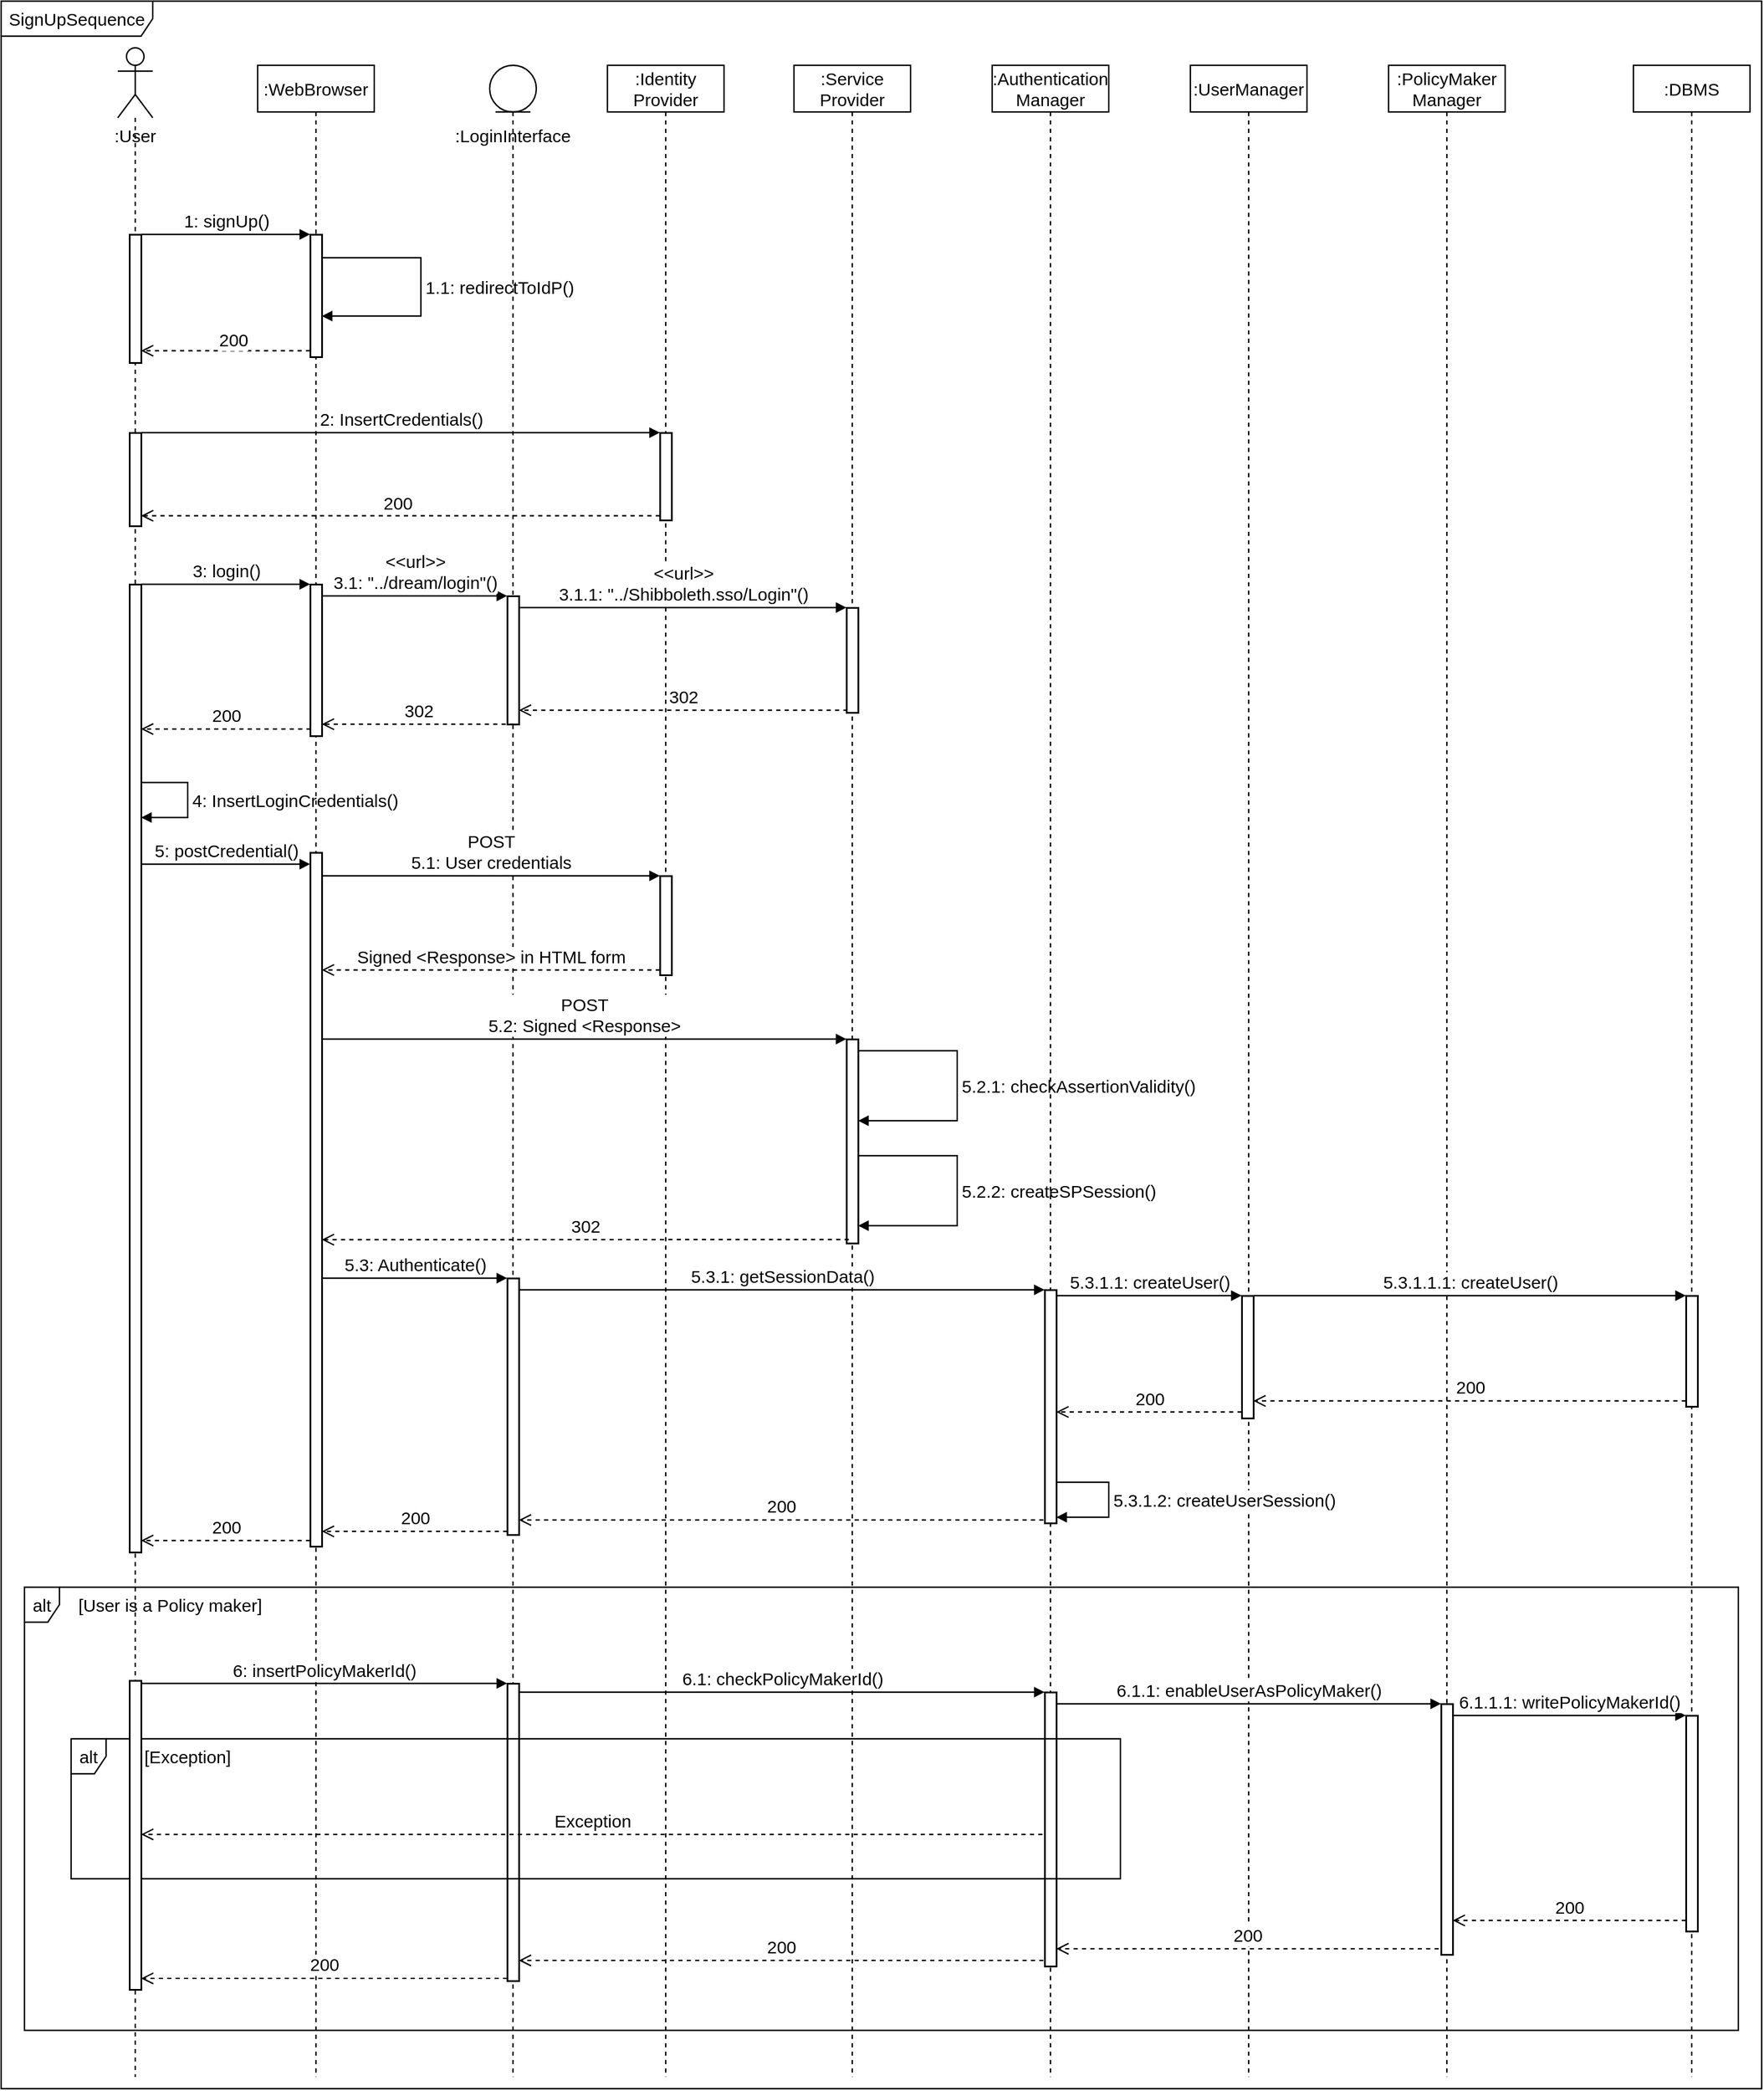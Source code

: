 <mxfile version="16.1.2" type="device" pages="18"><diagram id="1Zx7CC58jSOHlOBg8sVg" name="SignUp"><mxGraphModel dx="1668" dy="1018" grid="1" gridSize="10" guides="1" tooltips="1" connect="1" arrows="1" fold="1" page="1" pageScale="1" pageWidth="827" pageHeight="1169" math="0" shadow="0"><root><mxCell id="0"/><mxCell id="1" parent="0"/><mxCell id="z7DTfHTEOCxAMnzga7l1-1" value="SignUpSequence" style="shape=umlFrame;whiteSpace=wrap;html=1;width=130;height=30;fontSize=15;strokeWidth=1.2;" parent="1" vertex="1"><mxGeometry x="20" y="40" width="1510" height="1790" as="geometry"/></mxCell><mxCell id="mIqxg9aFLsb9n39RDjow-71" value="alt" style="shape=umlFrame;whiteSpace=wrap;html=1;width=30;height=30;fontSize=15;strokeWidth=1.2;" parent="1" vertex="1"><mxGeometry x="40" y="1400" width="1470" height="380" as="geometry"/></mxCell><mxCell id="mIqxg9aFLsb9n39RDjow-65" value=":UserManager" style="shape=umlLifeline;perimeter=lifelinePerimeter;whiteSpace=wrap;html=1;container=1;collapsible=0;recursiveResize=0;outlineConnect=0;strokeWidth=1.2;fontSize=15;" parent="1" vertex="1"><mxGeometry x="1040" y="95" width="100" height="1725" as="geometry"/></mxCell><mxCell id="mIqxg9aFLsb9n39RDjow-66" value="" style="html=1;points=[];perimeter=orthogonalPerimeter;fontSize=15;strokeWidth=1.5;" parent="mIqxg9aFLsb9n39RDjow-65" vertex="1"><mxGeometry x="44" y="1055" width="10" height="105" as="geometry"/></mxCell><mxCell id="mIqxg9aFLsb9n39RDjow-40" value=":Service&lt;br&gt;Provider" style="shape=umlLifeline;perimeter=lifelinePerimeter;whiteSpace=wrap;html=1;container=1;collapsible=0;recursiveResize=0;outlineConnect=0;strokeWidth=1.2;fontSize=15;" parent="1" vertex="1"><mxGeometry x="700" y="95" width="100" height="1725" as="geometry"/></mxCell><mxCell id="mIqxg9aFLsb9n39RDjow-54" value="" style="html=1;points=[];perimeter=orthogonalPerimeter;fontSize=15;strokeWidth=1.5;" parent="mIqxg9aFLsb9n39RDjow-40" vertex="1"><mxGeometry x="45" y="835" width="10" height="175" as="geometry"/></mxCell><mxCell id="ZpcwldLML3YfsmVpxbVn-2" value="5.2.1: checkAssertionValidity()" style="edgeStyle=orthogonalEdgeStyle;html=1;align=left;spacingLeft=2;endArrow=block;rounded=0;fontSize=15;strokeWidth=1.2;" parent="mIqxg9aFLsb9n39RDjow-40" source="mIqxg9aFLsb9n39RDjow-54" target="mIqxg9aFLsb9n39RDjow-54" edge="1"><mxGeometry relative="1" as="geometry"><mxPoint x="-585" y="935" as="sourcePoint"/><Array as="points"><mxPoint x="140" y="845"/><mxPoint x="140" y="905"/></Array><mxPoint x="-580" y="955" as="targetPoint"/></mxGeometry></mxCell><mxCell id="ZpcwldLML3YfsmVpxbVn-3" value="5.2.2: createSPSession()" style="edgeStyle=orthogonalEdgeStyle;html=1;align=left;spacingLeft=2;endArrow=block;rounded=0;fontSize=15;strokeWidth=1.2;" parent="mIqxg9aFLsb9n39RDjow-40" source="mIqxg9aFLsb9n39RDjow-54" target="mIqxg9aFLsb9n39RDjow-54" edge="1"><mxGeometry relative="1" as="geometry"><mxPoint x="-575" y="945" as="sourcePoint"/><Array as="points"><mxPoint x="140" y="935"/><mxPoint x="140" y="995"/></Array><mxPoint x="-575" y="965" as="targetPoint"/></mxGeometry></mxCell><mxCell id="mIqxg9aFLsb9n39RDjow-31" value=":Identity&lt;br&gt;Provider" style="shape=umlLifeline;perimeter=lifelinePerimeter;whiteSpace=wrap;html=1;container=1;collapsible=0;recursiveResize=0;outlineConnect=0;strokeWidth=1.2;fontSize=15;" parent="1" vertex="1"><mxGeometry x="540" y="95" width="100" height="1725" as="geometry"/></mxCell><mxCell id="mIqxg9aFLsb9n39RDjow-28" value="" style="html=1;points=[];perimeter=orthogonalPerimeter;fontSize=15;strokeWidth=1.5;" parent="mIqxg9aFLsb9n39RDjow-31" vertex="1"><mxGeometry x="45" y="315" width="10" height="75" as="geometry"/></mxCell><mxCell id="mIqxg9aFLsb9n39RDjow-51" value="" style="html=1;points=[];perimeter=orthogonalPerimeter;fontSize=15;strokeWidth=1.5;" parent="mIqxg9aFLsb9n39RDjow-31" vertex="1"><mxGeometry x="45" y="695" width="10" height="85" as="geometry"/></mxCell><mxCell id="mIqxg9aFLsb9n39RDjow-16" value="" style="shape=umlLifeline;participant=umlActor;perimeter=lifelinePerimeter;whiteSpace=wrap;html=1;container=1;collapsible=0;recursiveResize=0;verticalAlign=top;spacingTop=36;outlineConnect=0;fontFamily=Helvetica;fontSize=15;fontColor=rgb(0, 0, 0);align=center;strokeColor=rgb(0, 0, 0);fillColor=rgb(255, 255, 255);size=60;strokeWidth=1.2;" parent="1" vertex="1"><mxGeometry x="120" y="80" width="30" height="1740" as="geometry"/></mxCell><mxCell id="mIqxg9aFLsb9n39RDjow-33" value="" style="html=1;points=[];perimeter=orthogonalPerimeter;fontSize=15;strokeWidth=1.5;" parent="mIqxg9aFLsb9n39RDjow-16" vertex="1"><mxGeometry x="10" y="460" width="10" height="830" as="geometry"/></mxCell><mxCell id="mIqxg9aFLsb9n39RDjow-50" value="4: InsertLoginCredentials()" style="edgeStyle=orthogonalEdgeStyle;html=1;align=left;spacingLeft=2;endArrow=block;rounded=0;fontSize=15;strokeWidth=1.2;" parent="mIqxg9aFLsb9n39RDjow-16" source="mIqxg9aFLsb9n39RDjow-33" target="mIqxg9aFLsb9n39RDjow-33" edge="1"><mxGeometry relative="1" as="geometry"><mxPoint x="60" y="650" as="sourcePoint"/><Array as="points"><mxPoint x="60" y="630"/><mxPoint x="60" y="660"/></Array><mxPoint x="65" y="670" as="targetPoint"/></mxGeometry></mxCell><mxCell id="mIqxg9aFLsb9n39RDjow-10" value="" style="html=1;points=[];perimeter=orthogonalPerimeter;fontSize=15;strokeWidth=1.5;" parent="1" vertex="1"><mxGeometry x="130" y="240" width="10" height="110" as="geometry"/></mxCell><mxCell id="mIqxg9aFLsb9n39RDjow-12" value="1: signUp()" style="html=1;verticalAlign=bottom;endArrow=block;entryX=0;entryY=0;rounded=0;fontSize=15;strokeWidth=1.2;" parent="1" source="mIqxg9aFLsb9n39RDjow-10" target="mIqxg9aFLsb9n39RDjow-11" edge="1"><mxGeometry relative="1" as="geometry"><mxPoint x="-20" y="240" as="sourcePoint"/></mxGeometry></mxCell><mxCell id="mIqxg9aFLsb9n39RDjow-13" value="" style="html=1;verticalAlign=bottom;endArrow=open;dashed=1;endSize=8;exitX=0;exitY=0.95;rounded=0;fontSize=15;strokeWidth=1.2;" parent="1" source="mIqxg9aFLsb9n39RDjow-11" target="mIqxg9aFLsb9n39RDjow-10" edge="1"><mxGeometry relative="1" as="geometry"><mxPoint x="-20" y="316" as="targetPoint"/></mxGeometry></mxCell><mxCell id="U8-VIsqOKdOAm46sjigE-1" value="200" style="edgeLabel;html=1;align=center;verticalAlign=middle;resizable=0;points=[];fontSize=15;" parent="mIqxg9aFLsb9n39RDjow-13" vertex="1" connectable="0"><mxGeometry x="0.139" relative="1" as="geometry"><mxPoint x="16" y="-10" as="offset"/></mxGeometry></mxCell><mxCell id="mIqxg9aFLsb9n39RDjow-17" value=":WebBrowser" style="shape=umlLifeline;perimeter=lifelinePerimeter;whiteSpace=wrap;html=1;container=1;collapsible=0;recursiveResize=0;outlineConnect=0;strokeWidth=1.2;fontSize=15;" parent="1" vertex="1"><mxGeometry x="240" y="95" width="100" height="1725" as="geometry"/></mxCell><mxCell id="mIqxg9aFLsb9n39RDjow-11" value="" style="html=1;points=[];perimeter=orthogonalPerimeter;fontSize=15;strokeWidth=1.5;" parent="mIqxg9aFLsb9n39RDjow-17" vertex="1"><mxGeometry x="45" y="145" width="10" height="105" as="geometry"/></mxCell><mxCell id="bmOT_au-qNFYBHNOsSdn-1" value="1.1: redirectToIdP()" style="edgeStyle=orthogonalEdgeStyle;html=1;align=left;spacingLeft=2;endArrow=block;rounded=0;fontSize=15;strokeWidth=1.2;" parent="mIqxg9aFLsb9n39RDjow-17" source="mIqxg9aFLsb9n39RDjow-11" target="mIqxg9aFLsb9n39RDjow-11" edge="1"><mxGeometry relative="1" as="geometry"><mxPoint x="60" y="183" as="sourcePoint"/><Array as="points"><mxPoint x="140" y="165"/><mxPoint x="140" y="215"/></Array><mxPoint x="45" y="212.5" as="targetPoint"/></mxGeometry></mxCell><mxCell id="EaLbRB9BM2UeRuMZpLau-1" value="" style="html=1;points=[];perimeter=orthogonalPerimeter;fontSize=15;strokeWidth=1.5;" parent="mIqxg9aFLsb9n39RDjow-17" vertex="1"><mxGeometry x="45" y="675" width="10" height="595" as="geometry"/></mxCell><mxCell id="mIqxg9aFLsb9n39RDjow-20" value=":User" style="text;html=1;strokeColor=none;fillColor=none;align=center;verticalAlign=middle;whiteSpace=wrap;rounded=0;fontSize=15;" parent="1" vertex="1"><mxGeometry x="90" y="140" width="90" height="30" as="geometry"/></mxCell><mxCell id="mIqxg9aFLsb9n39RDjow-25" value="" style="shape=umlLifeline;participant=umlEntity;perimeter=lifelinePerimeter;whiteSpace=wrap;html=1;container=1;collapsible=0;recursiveResize=0;verticalAlign=top;spacingTop=36;outlineConnect=0;strokeWidth=1.2;fontSize=15;" parent="1" vertex="1"><mxGeometry x="439" y="95" width="40" height="1725" as="geometry"/></mxCell><mxCell id="mIqxg9aFLsb9n39RDjow-58" value="" style="html=1;points=[];perimeter=orthogonalPerimeter;fontSize=15;strokeWidth=1.5;" parent="mIqxg9aFLsb9n39RDjow-25" vertex="1"><mxGeometry x="15" y="1040" width="10" height="220" as="geometry"/></mxCell><mxCell id="mIqxg9aFLsb9n39RDjow-74" value="" style="html=1;points=[];perimeter=orthogonalPerimeter;fontSize=15;strokeWidth=1.5;" parent="mIqxg9aFLsb9n39RDjow-25" vertex="1"><mxGeometry x="15" y="1387.5" width="10" height="255" as="geometry"/></mxCell><mxCell id="mIqxg9aFLsb9n39RDjow-27" value="" style="html=1;points=[];perimeter=orthogonalPerimeter;fontSize=15;strokeWidth=1.5;" parent="1" vertex="1"><mxGeometry x="130" y="410" width="10" height="80" as="geometry"/></mxCell><mxCell id="mIqxg9aFLsb9n39RDjow-29" value="2: InsertCredentials()" style="html=1;verticalAlign=bottom;endArrow=block;entryX=0;entryY=0;rounded=0;fontSize=15;strokeWidth=1.2;" parent="1" source="mIqxg9aFLsb9n39RDjow-27" target="mIqxg9aFLsb9n39RDjow-28" edge="1"><mxGeometry relative="1" as="geometry"><mxPoint x="627" y="400" as="sourcePoint"/></mxGeometry></mxCell><mxCell id="mIqxg9aFLsb9n39RDjow-30" value="" style="html=1;verticalAlign=bottom;endArrow=open;dashed=1;endSize=8;exitX=0;exitY=0.95;rounded=0;fontSize=15;strokeWidth=1.2;" parent="1" source="mIqxg9aFLsb9n39RDjow-28" target="mIqxg9aFLsb9n39RDjow-27" edge="1"><mxGeometry y="-14" relative="1" as="geometry"><mxPoint x="627" y="476" as="targetPoint"/><mxPoint x="1" as="offset"/></mxGeometry></mxCell><mxCell id="bmOT_au-qNFYBHNOsSdn-2" value="200" style="edgeLabel;html=1;align=center;verticalAlign=middle;resizable=0;points=[];fontSize=15;" parent="mIqxg9aFLsb9n39RDjow-30" vertex="1" connectable="0"><mxGeometry x="-0.069" y="-2" relative="1" as="geometry"><mxPoint x="-18" y="-9" as="offset"/></mxGeometry></mxCell><mxCell id="mIqxg9aFLsb9n39RDjow-34" value="" style="html=1;points=[];perimeter=orthogonalPerimeter;fontSize=15;strokeWidth=1.5;" parent="1" vertex="1"><mxGeometry x="285" y="540" width="10" height="130" as="geometry"/></mxCell><mxCell id="mIqxg9aFLsb9n39RDjow-35" value="3: login()" style="html=1;verticalAlign=bottom;endArrow=block;entryX=0;entryY=0;rounded=0;fontSize=15;strokeWidth=1.2;" parent="1" source="mIqxg9aFLsb9n39RDjow-33" target="mIqxg9aFLsb9n39RDjow-34" edge="1"><mxGeometry relative="1" as="geometry"><mxPoint x="265" y="570" as="sourcePoint"/></mxGeometry></mxCell><mxCell id="mIqxg9aFLsb9n39RDjow-37" value="" style="html=1;points=[];perimeter=orthogonalPerimeter;fontSize=15;strokeWidth=1.5;" parent="1" vertex="1"><mxGeometry x="454" y="550" width="10" height="110" as="geometry"/></mxCell><mxCell id="mIqxg9aFLsb9n39RDjow-38" value="&amp;lt;&amp;lt;url&amp;gt;&amp;gt;&lt;br style=&quot;font-size: 15px;&quot;&gt;3.1: &quot;../dream/login&quot;()" style="html=1;verticalAlign=bottom;endArrow=block;entryX=0;entryY=0;rounded=0;fontSize=15;strokeWidth=1.2;" parent="1" source="mIqxg9aFLsb9n39RDjow-34" target="mIqxg9aFLsb9n39RDjow-37" edge="1"><mxGeometry relative="1" as="geometry"><mxPoint x="465" y="560" as="sourcePoint"/></mxGeometry></mxCell><mxCell id="mIqxg9aFLsb9n39RDjow-41" value="" style="html=1;points=[];perimeter=orthogonalPerimeter;fontSize=15;strokeWidth=1.5;" parent="1" vertex="1"><mxGeometry x="745" y="560" width="10" height="90" as="geometry"/></mxCell><mxCell id="mIqxg9aFLsb9n39RDjow-42" value="&amp;lt;&amp;lt;url&amp;gt;&amp;gt;&lt;br style=&quot;font-size: 15px;&quot;&gt;3.1.1: &quot;../Shibboleth.sso/Login&quot;()" style="html=1;verticalAlign=bottom;endArrow=block;entryX=0;entryY=0;rounded=0;fontSize=15;strokeWidth=1.2;" parent="1" source="mIqxg9aFLsb9n39RDjow-37" target="mIqxg9aFLsb9n39RDjow-41" edge="1"><mxGeometry relative="1" as="geometry"><mxPoint x="800" y="560" as="sourcePoint"/></mxGeometry></mxCell><mxCell id="mIqxg9aFLsb9n39RDjow-45" value="200" style="html=1;verticalAlign=bottom;endArrow=open;dashed=1;endSize=8;rounded=0;exitX=0.048;exitY=0.955;exitDx=0;exitDy=0;exitPerimeter=0;fontSize=15;strokeWidth=1.2;" parent="1" source="mIqxg9aFLsb9n39RDjow-34" target="mIqxg9aFLsb9n39RDjow-33" edge="1"><mxGeometry relative="1" as="geometry"><mxPoint x="320" y="660" as="sourcePoint"/><mxPoint x="240" y="660" as="targetPoint"/></mxGeometry></mxCell><mxCell id="mIqxg9aFLsb9n39RDjow-46" value="302" style="html=1;verticalAlign=bottom;endArrow=open;dashed=1;endSize=8;rounded=0;fontSize=15;strokeWidth=1.2;" parent="1" source="mIqxg9aFLsb9n39RDjow-37" target="mIqxg9aFLsb9n39RDjow-34" edge="1"><mxGeometry relative="1" as="geometry"><mxPoint x="535.0" y="670.0" as="sourcePoint"/><mxPoint x="339.52" y="670.0" as="targetPoint"/><Array as="points"><mxPoint x="460" y="660"/></Array></mxGeometry></mxCell><mxCell id="mIqxg9aFLsb9n39RDjow-47" value="302" style="html=1;verticalAlign=bottom;endArrow=open;dashed=1;endSize=8;rounded=0;exitX=0.1;exitY=0.978;exitDx=0;exitDy=0;exitPerimeter=0;fontSize=15;strokeWidth=1.2;" parent="1" source="mIqxg9aFLsb9n39RDjow-41" target="mIqxg9aFLsb9n39RDjow-37" edge="1"><mxGeometry relative="1" as="geometry"><mxPoint x="730.48" y="674.5" as="sourcePoint"/><mxPoint x="535" y="674.5" as="targetPoint"/></mxGeometry></mxCell><mxCell id="mIqxg9aFLsb9n39RDjow-26" value=":LoginInterface" style="text;html=1;strokeColor=none;fillColor=none;align=center;verticalAlign=middle;whiteSpace=wrap;rounded=0;fontSize=15;" parent="1" vertex="1"><mxGeometry x="414" y="140" width="90" height="30" as="geometry"/></mxCell><mxCell id="mIqxg9aFLsb9n39RDjow-52" value="POST&lt;br style=&quot;font-size: 15px&quot;&gt;5.1: User credentials" style="html=1;verticalAlign=bottom;endArrow=block;entryX=0;entryY=0;rounded=0;fontSize=15;strokeWidth=1.2;" parent="1" source="EaLbRB9BM2UeRuMZpLau-1" target="mIqxg9aFLsb9n39RDjow-51" edge="1"><mxGeometry relative="1" as="geometry"><mxPoint x="665" y="760" as="sourcePoint"/></mxGeometry></mxCell><mxCell id="mIqxg9aFLsb9n39RDjow-53" value="Signed &amp;lt;Response&amp;gt; in HTML form" style="html=1;verticalAlign=bottom;endArrow=open;dashed=1;endSize=8;exitX=0;exitY=0.95;rounded=0;fontSize=15;strokeWidth=1.2;" parent="1" source="mIqxg9aFLsb9n39RDjow-51" target="EaLbRB9BM2UeRuMZpLau-1" edge="1"><mxGeometry relative="1" as="geometry"><mxPoint x="665" y="836" as="targetPoint"/></mxGeometry></mxCell><mxCell id="mIqxg9aFLsb9n39RDjow-55" value="POST&lt;br style=&quot;font-size: 15px&quot;&gt;5.2: Signed &amp;lt;Response&amp;gt;" style="html=1;verticalAlign=bottom;endArrow=block;entryX=0;entryY=0;rounded=0;fontSize=15;strokeWidth=1.2;" parent="1" source="EaLbRB9BM2UeRuMZpLau-1" target="mIqxg9aFLsb9n39RDjow-54" edge="1"><mxGeometry relative="1" as="geometry"><mxPoint x="905" y="910" as="sourcePoint"/></mxGeometry></mxCell><mxCell id="mIqxg9aFLsb9n39RDjow-56" value="302" style="html=1;verticalAlign=bottom;endArrow=open;dashed=1;endSize=8;exitX=0.2;exitY=0.982;rounded=0;exitDx=0;exitDy=0;exitPerimeter=0;fontSize=15;strokeWidth=1.2;" parent="1" source="mIqxg9aFLsb9n39RDjow-54" target="EaLbRB9BM2UeRuMZpLau-1" edge="1"><mxGeometry relative="1" as="geometry"><mxPoint x="905" y="986" as="targetPoint"/><Array as="points"><mxPoint x="370" y="1102"/></Array></mxGeometry></mxCell><mxCell id="mIqxg9aFLsb9n39RDjow-59" value="5.3: Authenticate()" style="html=1;verticalAlign=bottom;endArrow=block;entryX=0;entryY=0;rounded=0;fontSize=15;strokeWidth=1.2;" parent="1" source="EaLbRB9BM2UeRuMZpLau-1" target="mIqxg9aFLsb9n39RDjow-58" edge="1"><mxGeometry relative="1" as="geometry"><mxPoint x="465" y="1070" as="sourcePoint"/></mxGeometry></mxCell><mxCell id="mIqxg9aFLsb9n39RDjow-60" value="200" style="html=1;verticalAlign=bottom;endArrow=open;dashed=1;endSize=8;rounded=0;exitX=0.011;exitY=0.987;exitDx=0;exitDy=0;exitPerimeter=0;fontSize=15;strokeWidth=1.2;" parent="1" source="mIqxg9aFLsb9n39RDjow-58" target="EaLbRB9BM2UeRuMZpLau-1" edge="1"><mxGeometry relative="1" as="geometry"><mxPoint x="465" y="1146" as="targetPoint"/><mxPoint x="530" y="1360" as="sourcePoint"/></mxGeometry></mxCell><mxCell id="mIqxg9aFLsb9n39RDjow-61" value=":Authentication&lt;br style=&quot;font-size: 15px;&quot;&gt;Manager" style="shape=umlLifeline;perimeter=lifelinePerimeter;whiteSpace=wrap;html=1;container=1;collapsible=0;recursiveResize=0;outlineConnect=0;strokeWidth=1.2;fontSize=15;" parent="1" vertex="1"><mxGeometry x="870" y="95" width="100" height="1725" as="geometry"/></mxCell><mxCell id="mIqxg9aFLsb9n39RDjow-62" value="" style="html=1;points=[];perimeter=orthogonalPerimeter;fontSize=15;strokeWidth=1.5;" parent="mIqxg9aFLsb9n39RDjow-61" vertex="1"><mxGeometry x="45" y="1050" width="10" height="200" as="geometry"/></mxCell><mxCell id="mIqxg9aFLsb9n39RDjow-70" value="5.3.1.2: createUserSession()" style="edgeStyle=orthogonalEdgeStyle;html=1;align=left;spacingLeft=2;endArrow=block;rounded=0;fontSize=15;strokeWidth=1.2;" parent="mIqxg9aFLsb9n39RDjow-61" edge="1"><mxGeometry relative="1" as="geometry"><mxPoint x="55" y="1215" as="sourcePoint"/><Array as="points"><mxPoint x="100" y="1215"/><mxPoint x="100" y="1245"/></Array><mxPoint x="55" y="1245" as="targetPoint"/></mxGeometry></mxCell><mxCell id="djiDMKdYY6F4mGn0oIKY-1" value="" style="html=1;points=[];perimeter=orthogonalPerimeter;fontSize=15;strokeWidth=1.5;" parent="mIqxg9aFLsb9n39RDjow-61" vertex="1"><mxGeometry x="45" y="1395" width="10" height="235" as="geometry"/></mxCell><mxCell id="mIqxg9aFLsb9n39RDjow-63" value="5.3.1: getSessionData()" style="html=1;verticalAlign=bottom;endArrow=block;entryX=0;entryY=0;rounded=0;fontSize=15;strokeWidth=1.2;" parent="1" source="mIqxg9aFLsb9n39RDjow-58" target="mIqxg9aFLsb9n39RDjow-62" edge="1"><mxGeometry relative="1" as="geometry"><mxPoint x="1145" y="1088" as="sourcePoint"/></mxGeometry></mxCell><mxCell id="mIqxg9aFLsb9n39RDjow-64" value="200" style="html=1;verticalAlign=bottom;endArrow=open;dashed=1;endSize=8;exitX=-0.1;exitY=0.987;rounded=0;exitDx=0;exitDy=0;exitPerimeter=0;fontSize=15;strokeWidth=1.2;" parent="1" source="mIqxg9aFLsb9n39RDjow-62" target="mIqxg9aFLsb9n39RDjow-58" edge="1"><mxGeometry relative="1" as="geometry"><mxPoint x="1145" y="1164" as="targetPoint"/></mxGeometry></mxCell><mxCell id="mIqxg9aFLsb9n39RDjow-67" value="5.3.1.1: createUser()" style="html=1;verticalAlign=bottom;endArrow=block;entryX=0;entryY=0;rounded=0;fontSize=15;strokeWidth=1.2;" parent="1" source="mIqxg9aFLsb9n39RDjow-62" target="mIqxg9aFLsb9n39RDjow-66" edge="1"><mxGeometry relative="1" as="geometry"><mxPoint x="1225" y="1150" as="sourcePoint"/></mxGeometry></mxCell><mxCell id="mIqxg9aFLsb9n39RDjow-68" value="200" style="html=1;verticalAlign=bottom;endArrow=open;dashed=1;endSize=8;exitX=0;exitY=0.95;rounded=0;fontSize=15;strokeWidth=1.2;" parent="1" source="mIqxg9aFLsb9n39RDjow-66" target="mIqxg9aFLsb9n39RDjow-62" edge="1"><mxGeometry relative="1" as="geometry"><mxPoint x="1225" y="1249.75" as="targetPoint"/></mxGeometry></mxCell><mxCell id="mIqxg9aFLsb9n39RDjow-72" value="[User is a Policy maker]" style="text;html=1;strokeColor=none;fillColor=none;align=center;verticalAlign=middle;whiteSpace=wrap;rounded=0;fontSize=15;" parent="1" vertex="1"><mxGeometry x="80" y="1400" width="170" height="30" as="geometry"/></mxCell><mxCell id="djiDMKdYY6F4mGn0oIKY-9" value="[Exception]" style="text;html=1;strokeColor=none;fillColor=none;align=center;verticalAlign=middle;whiteSpace=wrap;rounded=0;fontSize=15;" parent="1" vertex="1"><mxGeometry x="150" y="1530" width="60" height="30" as="geometry"/></mxCell><mxCell id="JjSJi8gF1SfL3Q7VZJTP-1" value=":PolicyMaker&lt;br style=&quot;font-size: 15px;&quot;&gt;Manager" style="shape=umlLifeline;perimeter=lifelinePerimeter;whiteSpace=wrap;html=1;container=1;collapsible=0;recursiveResize=0;outlineConnect=0;strokeWidth=1.2;fontSize=15;" parent="1" vertex="1"><mxGeometry x="1210" y="95" width="100" height="1725" as="geometry"/></mxCell><mxCell id="djiDMKdYY6F4mGn0oIKY-4" value="" style="html=1;points=[];perimeter=orthogonalPerimeter;fontSize=15;strokeWidth=1.5;" parent="JjSJi8gF1SfL3Q7VZJTP-1" vertex="1"><mxGeometry x="45" y="1405" width="10" height="215" as="geometry"/></mxCell><mxCell id="JjSJi8gF1SfL3Q7VZJTP-3" value=":DBMS" style="shape=umlLifeline;perimeter=lifelinePerimeter;whiteSpace=wrap;html=1;container=1;collapsible=0;recursiveResize=0;outlineConnect=0;strokeWidth=1.2;fontSize=15;" parent="1" vertex="1"><mxGeometry x="1420" y="95" width="100" height="1725" as="geometry"/></mxCell><mxCell id="JjSJi8gF1SfL3Q7VZJTP-5" value="" style="html=1;points=[];perimeter=orthogonalPerimeter;fontSize=15;strokeWidth=1.5;" parent="JjSJi8gF1SfL3Q7VZJTP-3" vertex="1"><mxGeometry x="45" y="1055" width="10" height="95" as="geometry"/></mxCell><mxCell id="JjSJi8gF1SfL3Q7VZJTP-8" value="" style="html=1;points=[];perimeter=orthogonalPerimeter;fontSize=15;strokeWidth=1.5;" parent="JjSJi8gF1SfL3Q7VZJTP-3" vertex="1"><mxGeometry x="45" y="1415" width="10" height="185" as="geometry"/></mxCell><mxCell id="JjSJi8gF1SfL3Q7VZJTP-6" value="5.3.1.1.1: createUser()" style="html=1;verticalAlign=bottom;endArrow=block;entryX=0;entryY=0;rounded=0;fontSize=15;strokeWidth=1.2;" parent="1" source="mIqxg9aFLsb9n39RDjow-66" target="JjSJi8gF1SfL3Q7VZJTP-5" edge="1"><mxGeometry relative="1" as="geometry"><mxPoint x="1865" y="1150" as="sourcePoint"/></mxGeometry></mxCell><mxCell id="JjSJi8gF1SfL3Q7VZJTP-7" value="200" style="html=1;verticalAlign=bottom;endArrow=open;dashed=1;endSize=8;exitX=0;exitY=0.95;rounded=0;fontSize=15;strokeWidth=1.2;" parent="1" source="JjSJi8gF1SfL3Q7VZJTP-5" target="mIqxg9aFLsb9n39RDjow-66" edge="1"><mxGeometry relative="1" as="geometry"><mxPoint x="1865" y="1226" as="targetPoint"/></mxGeometry></mxCell><mxCell id="djiDMKdYY6F4mGn0oIKY-5" value="6.1.1: enableUserAsPolicyMaker()" style="html=1;verticalAlign=bottom;endArrow=block;entryX=0;entryY=0;rounded=0;fontSize=15;strokeWidth=1.2;" parent="1" source="djiDMKdYY6F4mGn0oIKY-1" target="djiDMKdYY6F4mGn0oIKY-4" edge="1"><mxGeometry relative="1" as="geometry"><mxPoint x="1464" y="1490.0" as="sourcePoint"/></mxGeometry></mxCell><mxCell id="djiDMKdYY6F4mGn0oIKY-6" value="200" style="html=1;verticalAlign=bottom;endArrow=open;dashed=1;endSize=8;exitX=-0.2;exitY=0.977;rounded=0;exitDx=0;exitDy=0;exitPerimeter=0;fontSize=15;strokeWidth=1.2;" parent="1" source="djiDMKdYY6F4mGn0oIKY-4" target="djiDMKdYY6F4mGn0oIKY-1" edge="1"><mxGeometry relative="1" as="geometry"><mxPoint x="1464" y="1700.055" as="targetPoint"/></mxGeometry></mxCell><mxCell id="JjSJi8gF1SfL3Q7VZJTP-10" value="200" style="html=1;verticalAlign=bottom;endArrow=open;dashed=1;endSize=8;exitX=0;exitY=0.95;rounded=0;fontSize=15;strokeWidth=1.2;" parent="1" source="JjSJi8gF1SfL3Q7VZJTP-8" target="djiDMKdYY6F4mGn0oIKY-4" edge="1"><mxGeometry relative="1" as="geometry"><mxPoint x="1464" y="1600.25" as="targetPoint"/></mxGeometry></mxCell><mxCell id="JjSJi8gF1SfL3Q7VZJTP-9" value="6.1.1.1: writePolicyMakerId()" style="html=1;verticalAlign=bottom;endArrow=block;entryX=0;entryY=0;rounded=0;fontSize=15;strokeWidth=1.2;" parent="1" source="djiDMKdYY6F4mGn0oIKY-4" target="JjSJi8gF1SfL3Q7VZJTP-8" edge="1"><mxGeometry relative="1" as="geometry"><mxPoint x="1464" y="1510" as="sourcePoint"/></mxGeometry></mxCell><mxCell id="djiDMKdYY6F4mGn0oIKY-7" value="alt" style="shape=umlFrame;whiteSpace=wrap;html=1;width=30;height=30;fontSize=15;strokeWidth=1.2;" parent="1" vertex="1"><mxGeometry x="80" y="1530" width="900" height="120" as="geometry"/></mxCell><mxCell id="EaLbRB9BM2UeRuMZpLau-2" value="5: postCredential()" style="html=1;verticalAlign=bottom;endArrow=block;rounded=0;fontSize=15;strokeWidth=1.2;" parent="1" source="mIqxg9aFLsb9n39RDjow-33" target="EaLbRB9BM2UeRuMZpLau-1" edge="1"><mxGeometry relative="1" as="geometry"><mxPoint x="140" y="790" as="sourcePoint"/><mxPoint x="335" y="790" as="targetPoint"/><Array as="points"><mxPoint x="220" y="780"/></Array></mxGeometry></mxCell><mxCell id="EaLbRB9BM2UeRuMZpLau-3" value="200" style="html=1;verticalAlign=bottom;endArrow=open;dashed=1;endSize=8;rounded=0;fontSize=15;strokeWidth=1.2;" parent="1" source="EaLbRB9BM2UeRuMZpLau-1" target="mIqxg9aFLsb9n39RDjow-33" edge="1"><mxGeometry relative="1" as="geometry"><mxPoint x="144.89" y="1360" as="targetPoint"/><mxPoint x="335.0" y="1360" as="sourcePoint"/><Array as="points"><mxPoint x="200" y="1360"/></Array></mxGeometry></mxCell><mxCell id="mIqxg9aFLsb9n39RDjow-73" value="" style="html=1;points=[];perimeter=orthogonalPerimeter;fontSize=15;strokeWidth=1.5;" parent="1" vertex="1"><mxGeometry x="130" y="1480" width="10" height="265" as="geometry"/></mxCell><mxCell id="mIqxg9aFLsb9n39RDjow-75" value="6: insertPolicyMakerId()" style="html=1;verticalAlign=bottom;endArrow=block;entryX=0;entryY=0;rounded=0;fontSize=15;strokeWidth=1.2;" parent="1" source="mIqxg9aFLsb9n39RDjow-73" target="mIqxg9aFLsb9n39RDjow-74" edge="1"><mxGeometry relative="1" as="geometry"><mxPoint x="165" y="1470" as="sourcePoint"/></mxGeometry></mxCell><mxCell id="mIqxg9aFLsb9n39RDjow-76" value="200" style="html=1;verticalAlign=bottom;endArrow=open;dashed=1;endSize=8;exitX=0;exitY=0.992;rounded=0;exitDx=0;exitDy=0;exitPerimeter=0;fontSize=15;strokeWidth=1.2;" parent="1" source="mIqxg9aFLsb9n39RDjow-74" target="mIqxg9aFLsb9n39RDjow-73" edge="1"><mxGeometry relative="1" as="geometry"><mxPoint x="165" y="1546" as="targetPoint"/></mxGeometry></mxCell><mxCell id="djiDMKdYY6F4mGn0oIKY-8" value="Exception" style="html=1;verticalAlign=bottom;endArrow=open;dashed=1;endSize=8;rounded=0;exitX=-0.188;exitY=0.519;exitDx=0;exitDy=0;exitPerimeter=0;fontSize=15;strokeWidth=1.2;" parent="1" source="djiDMKdYY6F4mGn0oIKY-1" target="mIqxg9aFLsb9n39RDjow-73" edge="1"><mxGeometry relative="1" as="geometry"><mxPoint x="910" y="1610" as="sourcePoint"/><mxPoint x="830" y="1610" as="targetPoint"/></mxGeometry></mxCell><mxCell id="djiDMKdYY6F4mGn0oIKY-2" value="6.1: checkPolicyMakerId()" style="html=1;verticalAlign=bottom;endArrow=block;entryX=0;entryY=0;rounded=0;fontSize=15;strokeWidth=1.2;" parent="1" source="mIqxg9aFLsb9n39RDjow-74" target="djiDMKdYY6F4mGn0oIKY-1" edge="1"><mxGeometry relative="1" as="geometry"><mxPoint x="845" y="1490" as="sourcePoint"/></mxGeometry></mxCell><mxCell id="djiDMKdYY6F4mGn0oIKY-3" value="200" style="html=1;verticalAlign=bottom;endArrow=open;dashed=1;endSize=8;exitX=-0.1;exitY=0.979;rounded=0;exitDx=0;exitDy=0;exitPerimeter=0;fontSize=15;strokeWidth=1.2;" parent="1" source="djiDMKdYY6F4mGn0oIKY-1" target="mIqxg9aFLsb9n39RDjow-74" edge="1"><mxGeometry relative="1" as="geometry"><mxPoint x="845" y="1566" as="targetPoint"/></mxGeometry></mxCell></root></mxGraphModel></diagram><diagram id="cVxw3j-LmNkkEhXOja4i" name="Login"><mxGraphModel dx="1418" dy="865" grid="1" gridSize="10" guides="1" tooltips="1" connect="1" arrows="1" fold="1" page="1" pageScale="1" pageWidth="827" pageHeight="1169" math="0" shadow="0"><root><mxCell id="4cIcO_j9UZ9DCWQrOo0q-0"/><mxCell id="4cIcO_j9UZ9DCWQrOo0q-1" parent="4cIcO_j9UZ9DCWQrOo0q-0"/><mxCell id="azvcMS94DGq-co3q9sx_-0" value="LoginSequence" style="shape=umlFrame;whiteSpace=wrap;html=1;width=120;height=30;fontSize=15;strokeWidth=1.2;" parent="4cIcO_j9UZ9DCWQrOo0q-1" vertex="1"><mxGeometry x="90" y="40" width="1370" height="920" as="geometry"/></mxCell><mxCell id="azvcMS94DGq-co3q9sx_-2" value=":UserManager" style="shape=umlLifeline;perimeter=lifelinePerimeter;whiteSpace=wrap;html=1;container=1;collapsible=0;recursiveResize=0;outlineConnect=0;strokeWidth=1.2;fontSize=15;" parent="4cIcO_j9UZ9DCWQrOo0q-1" vertex="1"><mxGeometry x="1110" y="95" width="100" height="855" as="geometry"/></mxCell><mxCell id="azvcMS94DGq-co3q9sx_-3" value="" style="html=1;points=[];perimeter=orthogonalPerimeter;fontSize=15;strokeWidth=1.5;" parent="azvcMS94DGq-co3q9sx_-2" vertex="1"><mxGeometry x="44" y="645" width="10" height="80" as="geometry"/></mxCell><mxCell id="azvcMS94DGq-co3q9sx_-4" value=":Service&lt;br&gt;Provider" style="shape=umlLifeline;perimeter=lifelinePerimeter;whiteSpace=wrap;html=1;container=1;collapsible=0;recursiveResize=0;outlineConnect=0;strokeWidth=1.2;fontSize=15;" parent="4cIcO_j9UZ9DCWQrOo0q-1" vertex="1"><mxGeometry x="710" y="95" width="100" height="855" as="geometry"/></mxCell><mxCell id="azvcMS94DGq-co3q9sx_-5" value="" style="html=1;points=[];perimeter=orthogonalPerimeter;fontSize=15;strokeWidth=1.5;" parent="azvcMS94DGq-co3q9sx_-4" vertex="1"><mxGeometry x="45" y="460" width="10" height="140" as="geometry"/></mxCell><mxCell id="1FhrcxDHJYO_YlZ5okW--0" value="3.2.1: checkAssertionValidity()" style="edgeStyle=orthogonalEdgeStyle;html=1;align=left;spacingLeft=2;endArrow=block;rounded=0;fontSize=15;strokeColor=default;strokeWidth=1.2;" parent="azvcMS94DGq-co3q9sx_-4" source="azvcMS94DGq-co3q9sx_-5" target="azvcMS94DGq-co3q9sx_-5" edge="1"><mxGeometry relative="1" as="geometry"><mxPoint x="70" y="465" as="sourcePoint"/><Array as="points"><mxPoint x="155" y="465"/><mxPoint x="155" y="515"/></Array><mxPoint x="70" y="525" as="targetPoint"/></mxGeometry></mxCell><mxCell id="1FhrcxDHJYO_YlZ5okW--1" value="3.2.2: createSPSession()" style="edgeStyle=orthogonalEdgeStyle;html=1;align=left;spacingLeft=2;endArrow=block;rounded=0;fontSize=15;strokeWidth=1.2;" parent="azvcMS94DGq-co3q9sx_-4" source="azvcMS94DGq-co3q9sx_-5" target="azvcMS94DGq-co3q9sx_-5" edge="1"><mxGeometry relative="1" as="geometry"><mxPoint x="70" y="555" as="sourcePoint"/><Array as="points"><mxPoint x="155" y="535"/><mxPoint x="155" y="585"/></Array><mxPoint x="70" y="615" as="targetPoint"/></mxGeometry></mxCell><mxCell id="azvcMS94DGq-co3q9sx_-6" value=":Identity&lt;br&gt;Provider" style="shape=umlLifeline;perimeter=lifelinePerimeter;whiteSpace=wrap;html=1;container=1;collapsible=0;recursiveResize=0;outlineConnect=0;strokeWidth=1.2;fontSize=15;" parent="4cIcO_j9UZ9DCWQrOo0q-1" vertex="1"><mxGeometry x="550" y="95" width="100" height="855" as="geometry"/></mxCell><mxCell id="azvcMS94DGq-co3q9sx_-8" value="" style="html=1;points=[];perimeter=orthogonalPerimeter;fontSize=15;strokeWidth=1.5;" parent="azvcMS94DGq-co3q9sx_-6" vertex="1"><mxGeometry x="45" y="355" width="10" height="55" as="geometry"/></mxCell><mxCell id="azvcMS94DGq-co3q9sx_-9" value="" style="shape=umlLifeline;participant=umlActor;perimeter=lifelinePerimeter;whiteSpace=wrap;html=1;container=1;collapsible=0;recursiveResize=0;verticalAlign=top;spacingTop=36;outlineConnect=0;fontFamily=Helvetica;fontSize=15;fontColor=rgb(0, 0, 0);align=center;strokeColor=rgb(0, 0, 0);fillColor=rgb(255, 255, 255);size=60;strokeWidth=1.2;" parent="4cIcO_j9UZ9DCWQrOo0q-1" vertex="1"><mxGeometry x="120" y="80" width="30" height="870" as="geometry"/></mxCell><mxCell id="azvcMS94DGq-co3q9sx_-10" value="" style="html=1;points=[];perimeter=orthogonalPerimeter;fontSize=15;strokeWidth=1.5;" parent="azvcMS94DGq-co3q9sx_-9" vertex="1"><mxGeometry x="10" y="120" width="10" height="720" as="geometry"/></mxCell><mxCell id="azvcMS94DGq-co3q9sx_-11" value="2: InsertLoginCredentials()" style="edgeStyle=orthogonalEdgeStyle;html=1;align=left;spacingLeft=2;endArrow=block;rounded=0;fontSize=15;strokeWidth=1.2;" parent="azvcMS94DGq-co3q9sx_-9" source="azvcMS94DGq-co3q9sx_-10" target="azvcMS94DGq-co3q9sx_-10" edge="1"><mxGeometry relative="1" as="geometry"><mxPoint x="60" y="310" as="sourcePoint"/><Array as="points"><mxPoint x="70" y="280"/><mxPoint x="70" y="310"/></Array><mxPoint x="65" y="330" as="targetPoint"/></mxGeometry></mxCell><mxCell id="azvcMS94DGq-co3q9sx_-15" value=":WebBrowser" style="shape=umlLifeline;perimeter=lifelinePerimeter;whiteSpace=wrap;html=1;container=1;collapsible=0;recursiveResize=0;outlineConnect=0;strokeWidth=1.2;fontSize=15;" parent="4cIcO_j9UZ9DCWQrOo0q-1" vertex="1"><mxGeometry x="250" y="95" width="100" height="855" as="geometry"/></mxCell><mxCell id="w32spo7V9o8GrKuluhJ9-0" value="" style="html=1;points=[];perimeter=orthogonalPerimeter;fontSize=15;strokeWidth=1.5;" parent="azvcMS94DGq-co3q9sx_-15" vertex="1"><mxGeometry x="45" y="332.5" width="10" height="487.5" as="geometry"/></mxCell><mxCell id="azvcMS94DGq-co3q9sx_-17" value=":User" style="text;html=1;strokeColor=none;fillColor=none;align=center;verticalAlign=middle;whiteSpace=wrap;rounded=0;fontSize=15;" parent="4cIcO_j9UZ9DCWQrOo0q-1" vertex="1"><mxGeometry x="90" y="140" width="90" height="30" as="geometry"/></mxCell><mxCell id="azvcMS94DGq-co3q9sx_-20" value="" style="shape=umlLifeline;participant=umlEntity;perimeter=lifelinePerimeter;whiteSpace=wrap;html=1;container=1;collapsible=0;recursiveResize=0;verticalAlign=top;spacingTop=36;outlineConnect=0;strokeWidth=1.2;fontSize=15;" parent="4cIcO_j9UZ9DCWQrOo0q-1" vertex="1"><mxGeometry x="455" y="95" width="40" height="855" as="geometry"/></mxCell><mxCell id="azvcMS94DGq-co3q9sx_-22" value="" style="html=1;points=[];perimeter=orthogonalPerimeter;fontSize=15;strokeWidth=1.5;" parent="azvcMS94DGq-co3q9sx_-20" vertex="1"><mxGeometry x="15" y="635" width="10" height="175" as="geometry"/></mxCell><mxCell id="azvcMS94DGq-co3q9sx_-26" value="" style="html=1;points=[];perimeter=orthogonalPerimeter;fontSize=15;strokeWidth=1.5;" parent="4cIcO_j9UZ9DCWQrOo0q-1" vertex="1"><mxGeometry x="295" y="200" width="10" height="130" as="geometry"/></mxCell><mxCell id="azvcMS94DGq-co3q9sx_-27" value="1: login()" style="html=1;verticalAlign=bottom;endArrow=block;entryX=0;entryY=0;rounded=0;fontSize=15;" parent="4cIcO_j9UZ9DCWQrOo0q-1" source="azvcMS94DGq-co3q9sx_-10" target="azvcMS94DGq-co3q9sx_-26" edge="1"><mxGeometry relative="1" as="geometry"><mxPoint x="265" y="230" as="sourcePoint"/></mxGeometry></mxCell><mxCell id="azvcMS94DGq-co3q9sx_-28" value="" style="html=1;points=[];perimeter=orthogonalPerimeter;fontSize=15;strokeWidth=1.5;" parent="4cIcO_j9UZ9DCWQrOo0q-1" vertex="1"><mxGeometry x="470" y="210" width="10" height="110" as="geometry"/></mxCell><mxCell id="azvcMS94DGq-co3q9sx_-29" value="&amp;lt;&amp;lt;url&amp;gt;&amp;gt;&lt;br style=&quot;font-size: 15px&quot;&gt;1.1: &quot;../dream/login&quot;()" style="html=1;verticalAlign=bottom;endArrow=block;entryX=0;entryY=0;rounded=0;fontSize=15;" parent="4cIcO_j9UZ9DCWQrOo0q-1" source="azvcMS94DGq-co3q9sx_-26" target="azvcMS94DGq-co3q9sx_-28" edge="1"><mxGeometry relative="1" as="geometry"><mxPoint x="465" y="220" as="sourcePoint"/></mxGeometry></mxCell><mxCell id="azvcMS94DGq-co3q9sx_-30" value="" style="html=1;points=[];perimeter=orthogonalPerimeter;fontSize=15;strokeWidth=1.5;" parent="4cIcO_j9UZ9DCWQrOo0q-1" vertex="1"><mxGeometry x="755" y="220" width="10" height="90" as="geometry"/></mxCell><mxCell id="azvcMS94DGq-co3q9sx_-31" value="&amp;lt;&amp;lt;url&amp;gt;&amp;gt;&lt;br style=&quot;font-size: 15px&quot;&gt;1.1.1: &quot;../Shibboleth.sso/Login&quot;()" style="html=1;verticalAlign=bottom;endArrow=block;entryX=0;entryY=0;rounded=0;fontSize=15;" parent="4cIcO_j9UZ9DCWQrOo0q-1" source="azvcMS94DGq-co3q9sx_-28" target="azvcMS94DGq-co3q9sx_-30" edge="1"><mxGeometry relative="1" as="geometry"><mxPoint x="800" y="220" as="sourcePoint"/></mxGeometry></mxCell><mxCell id="azvcMS94DGq-co3q9sx_-32" value="200" style="html=1;verticalAlign=bottom;endArrow=open;dashed=1;endSize=8;rounded=0;exitX=0.048;exitY=0.955;exitDx=0;exitDy=0;exitPerimeter=0;fontSize=15;" parent="4cIcO_j9UZ9DCWQrOo0q-1" source="azvcMS94DGq-co3q9sx_-26" target="azvcMS94DGq-co3q9sx_-10" edge="1"><mxGeometry relative="1" as="geometry"><mxPoint x="320" y="320" as="sourcePoint"/><mxPoint x="240" y="320" as="targetPoint"/></mxGeometry></mxCell><mxCell id="azvcMS94DGq-co3q9sx_-33" value="302" style="html=1;verticalAlign=bottom;endArrow=open;dashed=1;endSize=8;rounded=0;fontSize=15;" parent="4cIcO_j9UZ9DCWQrOo0q-1" source="azvcMS94DGq-co3q9sx_-28" target="azvcMS94DGq-co3q9sx_-26" edge="1"><mxGeometry relative="1" as="geometry"><mxPoint x="535.0" y="330.0" as="sourcePoint"/><mxPoint x="339.52" y="330.0" as="targetPoint"/><Array as="points"><mxPoint x="460" y="320"/></Array></mxGeometry></mxCell><mxCell id="azvcMS94DGq-co3q9sx_-34" value="302" style="html=1;verticalAlign=bottom;endArrow=open;dashed=1;endSize=8;rounded=0;exitX=0.1;exitY=0.978;exitDx=0;exitDy=0;exitPerimeter=0;fontSize=15;" parent="4cIcO_j9UZ9DCWQrOo0q-1" source="azvcMS94DGq-co3q9sx_-30" target="azvcMS94DGq-co3q9sx_-28" edge="1"><mxGeometry relative="1" as="geometry"><mxPoint x="730.48" y="334.5" as="sourcePoint"/><mxPoint x="535" y="334.5" as="targetPoint"/></mxGeometry></mxCell><mxCell id="azvcMS94DGq-co3q9sx_-35" value=":LoginInterface" style="text;html=1;strokeColor=none;fillColor=none;align=center;verticalAlign=middle;whiteSpace=wrap;rounded=0;fontSize=15;" parent="4cIcO_j9UZ9DCWQrOo0q-1" vertex="1"><mxGeometry x="430" y="140" width="90" height="30" as="geometry"/></mxCell><mxCell id="azvcMS94DGq-co3q9sx_-36" value="POST&lt;br style=&quot;font-size: 15px&quot;&gt;3.1: User credentials" style="html=1;verticalAlign=bottom;endArrow=block;entryX=0;entryY=0;rounded=0;exitX=1.024;exitY=0.047;exitDx=0;exitDy=0;exitPerimeter=0;fontSize=15;" parent="4cIcO_j9UZ9DCWQrOo0q-1" source="w32spo7V9o8GrKuluhJ9-0" target="azvcMS94DGq-co3q9sx_-8" edge="1"><mxGeometry relative="1" as="geometry"><mxPoint x="350" y="450" as="sourcePoint"/></mxGeometry></mxCell><mxCell id="azvcMS94DGq-co3q9sx_-37" value="Signed &amp;lt;Response&amp;gt; in HTML form" style="html=1;verticalAlign=bottom;endArrow=open;dashed=1;endSize=8;exitX=0;exitY=0.95;rounded=0;fontSize=15;" parent="4cIcO_j9UZ9DCWQrOo0q-1" source="azvcMS94DGq-co3q9sx_-8" target="w32spo7V9o8GrKuluhJ9-0" edge="1"><mxGeometry relative="1" as="geometry"><mxPoint x="350" y="531" as="targetPoint"/></mxGeometry></mxCell><mxCell id="azvcMS94DGq-co3q9sx_-38" value="POST&lt;br style=&quot;font-size: 15px&quot;&gt;3.2: Signed &amp;lt;Response&amp;gt;" style="html=1;verticalAlign=bottom;endArrow=block;entryX=0;entryY=0;rounded=0;fontSize=15;" parent="4cIcO_j9UZ9DCWQrOo0q-1" source="w32spo7V9o8GrKuluhJ9-0" target="azvcMS94DGq-co3q9sx_-5" edge="1"><mxGeometry relative="1" as="geometry"><mxPoint x="350" y="590" as="sourcePoint"/></mxGeometry></mxCell><mxCell id="azvcMS94DGq-co3q9sx_-39" value="302" style="html=1;verticalAlign=bottom;endArrow=open;dashed=1;endSize=8;exitX=0;exitY=0.95;rounded=0;fontSize=15;" parent="4cIcO_j9UZ9DCWQrOo0q-1" source="azvcMS94DGq-co3q9sx_-5" target="w32spo7V9o8GrKuluhJ9-0" edge="1"><mxGeometry relative="1" as="geometry"><mxPoint x="340" y="666" as="targetPoint"/></mxGeometry></mxCell><mxCell id="azvcMS94DGq-co3q9sx_-40" value="3.3: Authenticate()" style="html=1;verticalAlign=bottom;endArrow=block;entryX=0;entryY=0;rounded=0;fontSize=15;" parent="4cIcO_j9UZ9DCWQrOo0q-1" source="w32spo7V9o8GrKuluhJ9-0" target="azvcMS94DGq-co3q9sx_-22" edge="1"><mxGeometry relative="1" as="geometry"><mxPoint x="465" y="730" as="sourcePoint"/><mxPoint as="offset"/></mxGeometry></mxCell><mxCell id="azvcMS94DGq-co3q9sx_-41" value="200" style="html=1;verticalAlign=bottom;endArrow=open;dashed=1;endSize=8;rounded=0;exitX=0.141;exitY=0.993;exitDx=0;exitDy=0;exitPerimeter=0;fontSize=15;" parent="4cIcO_j9UZ9DCWQrOo0q-1" source="w32spo7V9o8GrKuluhJ9-0" target="azvcMS94DGq-co3q9sx_-10" edge="1"><mxGeometry relative="1" as="geometry"><mxPoint x="465" y="806" as="targetPoint"/><mxPoint x="340" y="900" as="sourcePoint"/></mxGeometry></mxCell><mxCell id="azvcMS94DGq-co3q9sx_-42" value=":Authentication&lt;br style=&quot;font-size: 15px;&quot;&gt;Manager" style="shape=umlLifeline;perimeter=lifelinePerimeter;whiteSpace=wrap;html=1;container=1;collapsible=0;recursiveResize=0;outlineConnect=0;strokeWidth=1.2;fontSize=15;" parent="4cIcO_j9UZ9DCWQrOo0q-1" vertex="1"><mxGeometry x="870" y="95" width="100" height="855" as="geometry"/></mxCell><mxCell id="azvcMS94DGq-co3q9sx_-43" value="" style="html=1;points=[];perimeter=orthogonalPerimeter;fontSize=15;strokeWidth=1.5;" parent="azvcMS94DGq-co3q9sx_-42" vertex="1"><mxGeometry x="45" y="640" width="10" height="160" as="geometry"/></mxCell><mxCell id="azvcMS94DGq-co3q9sx_-44" value="3.3.1.2: createUserSession()" style="edgeStyle=orthogonalEdgeStyle;html=1;align=left;spacingLeft=2;endArrow=block;rounded=0;fontSize=15;strokeWidth=1.2;" parent="azvcMS94DGq-co3q9sx_-42" edge="1"><mxGeometry relative="1" as="geometry"><mxPoint x="55" y="750" as="sourcePoint"/><Array as="points"><mxPoint x="100" y="750"/><mxPoint x="100" y="780"/></Array><mxPoint x="55" y="780" as="targetPoint"/></mxGeometry></mxCell><mxCell id="azvcMS94DGq-co3q9sx_-56" value="3.3.1: getSessionData()" style="html=1;verticalAlign=bottom;endArrow=block;entryX=0;entryY=0;rounded=0;fontSize=15;" parent="4cIcO_j9UZ9DCWQrOo0q-1" source="azvcMS94DGq-co3q9sx_-22" target="azvcMS94DGq-co3q9sx_-43" edge="1"><mxGeometry relative="1" as="geometry"><mxPoint x="1145" y="748" as="sourcePoint"/></mxGeometry></mxCell><mxCell id="azvcMS94DGq-co3q9sx_-57" value="200" style="html=1;verticalAlign=bottom;endArrow=open;dashed=1;endSize=8;exitX=-0.1;exitY=0.987;rounded=0;exitDx=0;exitDy=0;exitPerimeter=0;fontSize=15;" parent="4cIcO_j9UZ9DCWQrOo0q-1" source="azvcMS94DGq-co3q9sx_-43" target="azvcMS94DGq-co3q9sx_-22" edge="1"><mxGeometry relative="1" as="geometry"><mxPoint x="1145" y="824" as="targetPoint"/></mxGeometry></mxCell><mxCell id="azvcMS94DGq-co3q9sx_-58" value="3.3.1.1: getUser(nameId: String)" style="html=1;verticalAlign=bottom;endArrow=block;entryX=0;entryY=0;rounded=0;fontSize=15;" parent="4cIcO_j9UZ9DCWQrOo0q-1" source="azvcMS94DGq-co3q9sx_-43" target="azvcMS94DGq-co3q9sx_-3" edge="1"><mxGeometry relative="1" as="geometry"><mxPoint x="1225.0" y="740" as="sourcePoint"/></mxGeometry></mxCell><mxCell id="azvcMS94DGq-co3q9sx_-59" value="200" style="html=1;verticalAlign=bottom;endArrow=open;dashed=1;endSize=8;exitX=0;exitY=0.95;rounded=0;fontSize=15;" parent="4cIcO_j9UZ9DCWQrOo0q-1" source="azvcMS94DGq-co3q9sx_-3" target="azvcMS94DGq-co3q9sx_-43" edge="1"><mxGeometry relative="1" as="geometry"><mxPoint x="1225.0" y="816" as="targetPoint"/></mxGeometry></mxCell><mxCell id="cQYRU6FC6SHIhqvK_olJ-0" value=":DBMS" style="shape=umlLifeline;perimeter=lifelinePerimeter;whiteSpace=wrap;html=1;container=1;collapsible=0;recursiveResize=0;outlineConnect=0;strokeWidth=1.2;fontSize=15;" parent="4cIcO_j9UZ9DCWQrOo0q-1" vertex="1"><mxGeometry x="1350" y="95" width="100" height="855" as="geometry"/></mxCell><mxCell id="cQYRU6FC6SHIhqvK_olJ-1" value="" style="html=1;points=[];perimeter=orthogonalPerimeter;fontSize=15;strokeWidth=1.5;" parent="cQYRU6FC6SHIhqvK_olJ-0" vertex="1"><mxGeometry x="44" y="645" width="10" height="75" as="geometry"/></mxCell><mxCell id="cQYRU6FC6SHIhqvK_olJ-2" value="3.3.1.1.1: getUser(query: String)" style="html=1;verticalAlign=bottom;endArrow=block;rounded=0;fontSize=15;" parent="4cIcO_j9UZ9DCWQrOo0q-1" source="azvcMS94DGq-co3q9sx_-3" target="cQYRU6FC6SHIhqvK_olJ-1" edge="1"><mxGeometry relative="1" as="geometry"><mxPoint x="1460.0" y="740" as="sourcePoint"/><mxPoint x="1689" y="740" as="targetPoint"/><Array as="points"><mxPoint x="1300" y="740"/></Array></mxGeometry></mxCell><mxCell id="cQYRU6FC6SHIhqvK_olJ-3" value="200" style="html=1;verticalAlign=bottom;endArrow=open;dashed=1;endSize=8;rounded=0;fontSize=15;strokeWidth=1.2;" parent="4cIcO_j9UZ9DCWQrOo0q-1" source="cQYRU6FC6SHIhqvK_olJ-1" target="azvcMS94DGq-co3q9sx_-3" edge="1"><mxGeometry relative="1" as="geometry"><mxPoint x="1460.0" y="816" as="targetPoint"/><mxPoint x="1689" y="816" as="sourcePoint"/><Array as="points"><mxPoint x="1300" y="810"/></Array></mxGeometry></mxCell><mxCell id="w32spo7V9o8GrKuluhJ9-1" value="200" style="html=1;verticalAlign=bottom;endArrow=open;dashed=1;endSize=8;rounded=0;exitX=-0.022;exitY=0.971;exitDx=0;exitDy=0;exitPerimeter=0;fontSize=15;" parent="4cIcO_j9UZ9DCWQrOo0q-1" source="azvcMS94DGq-co3q9sx_-22" target="w32spo7V9o8GrKuluhJ9-0" edge="1"><mxGeometry relative="1" as="geometry"><mxPoint x="345" y="899.998" as="targetPoint"/><mxPoint x="540" y="900" as="sourcePoint"/></mxGeometry></mxCell><mxCell id="w32spo7V9o8GrKuluhJ9-2" value="3: postCredential()" style="html=1;verticalAlign=bottom;endArrow=block;rounded=0;fontSize=15;" parent="4cIcO_j9UZ9DCWQrOo0q-1" source="azvcMS94DGq-co3q9sx_-10" target="w32spo7V9o8GrKuluhJ9-0" edge="1"><mxGeometry relative="1" as="geometry"><mxPoint x="140" y="440" as="sourcePoint"/><mxPoint x="335" y="440" as="targetPoint"/><Array as="points"><mxPoint x="160" y="430"/></Array></mxGeometry></mxCell><mxCell id="MbEmWxkcZfqsP3wrjjpR-0" value="1: login()" style="html=1;verticalAlign=bottom;endArrow=block;entryX=0;entryY=0;rounded=0;fontSize=15;" edge="1" parent="4cIcO_j9UZ9DCWQrOo0q-1"><mxGeometry relative="1" as="geometry"><mxPoint x="140" y="200" as="sourcePoint"/><mxPoint x="295" y="200" as="targetPoint"/></mxGeometry></mxCell><mxCell id="MbEmWxkcZfqsP3wrjjpR-1" value="&amp;lt;&amp;lt;url&amp;gt;&amp;gt;&lt;br style=&quot;font-size: 15px&quot;&gt;1.1: &quot;../dream/login&quot;()" style="html=1;verticalAlign=bottom;endArrow=block;entryX=0;entryY=0;rounded=0;fontSize=15;" edge="1" parent="4cIcO_j9UZ9DCWQrOo0q-1"><mxGeometry relative="1" as="geometry"><mxPoint x="305" y="210" as="sourcePoint"/><mxPoint x="470" y="210" as="targetPoint"/></mxGeometry></mxCell><mxCell id="MbEmWxkcZfqsP3wrjjpR-2" value="&amp;lt;&amp;lt;url&amp;gt;&amp;gt;&lt;br style=&quot;font-size: 15px&quot;&gt;1.1.1: &quot;../Shibboleth.sso/Login&quot;()" style="html=1;verticalAlign=bottom;endArrow=block;entryX=0;entryY=0;rounded=0;fontSize=15;" edge="1" parent="4cIcO_j9UZ9DCWQrOo0q-1"><mxGeometry relative="1" as="geometry"><mxPoint x="480" y="220" as="sourcePoint"/><mxPoint x="755" y="220" as="targetPoint"/></mxGeometry></mxCell><mxCell id="MbEmWxkcZfqsP3wrjjpR-3" value="200" style="html=1;verticalAlign=bottom;endArrow=open;dashed=1;endSize=8;rounded=0;exitX=0.048;exitY=0.955;exitDx=0;exitDy=0;exitPerimeter=0;fontSize=15;" edge="1" parent="4cIcO_j9UZ9DCWQrOo0q-1"><mxGeometry relative="1" as="geometry"><mxPoint x="295.48" y="324.15" as="sourcePoint"/><mxPoint x="140" y="324.15" as="targetPoint"/></mxGeometry></mxCell><mxCell id="MbEmWxkcZfqsP3wrjjpR-4" value="302" style="html=1;verticalAlign=bottom;endArrow=open;dashed=1;endSize=8;rounded=0;fontSize=15;" edge="1" parent="4cIcO_j9UZ9DCWQrOo0q-1"><mxGeometry relative="1" as="geometry"><mxPoint x="470" y="320" as="sourcePoint"/><mxPoint x="305" y="320" as="targetPoint"/><Array as="points"><mxPoint x="460" y="320"/></Array></mxGeometry></mxCell><mxCell id="MbEmWxkcZfqsP3wrjjpR-5" value="302" style="html=1;verticalAlign=bottom;endArrow=open;dashed=1;endSize=8;rounded=0;exitX=0.1;exitY=0.978;exitDx=0;exitDy=0;exitPerimeter=0;fontSize=15;" edge="1" parent="4cIcO_j9UZ9DCWQrOo0q-1"><mxGeometry relative="1" as="geometry"><mxPoint x="756" y="308.02" as="sourcePoint"/><mxPoint x="480" y="308.02" as="targetPoint"/></mxGeometry></mxCell><mxCell id="MbEmWxkcZfqsP3wrjjpR-6" value="3: postCredential()" style="html=1;verticalAlign=bottom;endArrow=block;rounded=0;fontSize=15;" edge="1" parent="4cIcO_j9UZ9DCWQrOo0q-1"><mxGeometry relative="1" as="geometry"><mxPoint x="140" y="430" as="sourcePoint"/><mxPoint x="295" y="430" as="targetPoint"/><Array as="points"><mxPoint x="160" y="430"/></Array></mxGeometry></mxCell><mxCell id="MbEmWxkcZfqsP3wrjjpR-7" value="POST&lt;br style=&quot;font-size: 15px&quot;&gt;3.1: User credentials" style="html=1;verticalAlign=bottom;endArrow=block;entryX=0;entryY=0;rounded=0;exitX=1.024;exitY=0.047;exitDx=0;exitDy=0;exitPerimeter=0;fontSize=15;" edge="1" parent="4cIcO_j9UZ9DCWQrOo0q-1"><mxGeometry relative="1" as="geometry"><mxPoint x="305.24" y="450.412" as="sourcePoint"/><mxPoint x="595" y="450" as="targetPoint"/></mxGeometry></mxCell><mxCell id="MbEmWxkcZfqsP3wrjjpR-8" value="Signed &amp;lt;Response&amp;gt; in HTML form" style="html=1;verticalAlign=bottom;endArrow=open;dashed=1;endSize=8;exitX=0;exitY=0.95;rounded=0;fontSize=15;" edge="1" parent="4cIcO_j9UZ9DCWQrOo0q-1"><mxGeometry relative="1" as="geometry"><mxPoint x="305" y="502.25" as="targetPoint"/><mxPoint x="595" y="502.25" as="sourcePoint"/></mxGeometry></mxCell><mxCell id="MbEmWxkcZfqsP3wrjjpR-9" value="POST&lt;br style=&quot;font-size: 15px&quot;&gt;3.2: Signed &amp;lt;Response&amp;gt;" style="html=1;verticalAlign=bottom;endArrow=block;entryX=0;entryY=0;rounded=0;fontSize=15;" edge="1" parent="4cIcO_j9UZ9DCWQrOo0q-1"><mxGeometry relative="1" as="geometry"><mxPoint x="305" y="555" as="sourcePoint"/><mxPoint x="755" y="555" as="targetPoint"/></mxGeometry></mxCell><mxCell id="MbEmWxkcZfqsP3wrjjpR-10" value="3.3: Authenticate()" style="html=1;verticalAlign=bottom;endArrow=block;entryX=0;entryY=0;rounded=0;fontSize=15;" edge="1" parent="4cIcO_j9UZ9DCWQrOo0q-1"><mxGeometry relative="1" as="geometry"><mxPoint x="305" y="730" as="sourcePoint"/><mxPoint as="offset"/><mxPoint x="470" y="730" as="targetPoint"/></mxGeometry></mxCell><mxCell id="MbEmWxkcZfqsP3wrjjpR-11" value="3.3.1: getSessionData()" style="html=1;verticalAlign=bottom;endArrow=block;entryX=0;entryY=0;rounded=0;fontSize=15;" edge="1" parent="4cIcO_j9UZ9DCWQrOo0q-1"><mxGeometry relative="1" as="geometry"><mxPoint x="480" y="735" as="sourcePoint"/><mxPoint x="915" y="735" as="targetPoint"/></mxGeometry></mxCell><mxCell id="MbEmWxkcZfqsP3wrjjpR-12" value="3.3.1.1: getUser(nameId: String)" style="html=1;verticalAlign=bottom;endArrow=block;entryX=0;entryY=0;rounded=0;fontSize=15;" edge="1" parent="4cIcO_j9UZ9DCWQrOo0q-1"><mxGeometry relative="1" as="geometry"><mxPoint x="925" y="740" as="sourcePoint"/><mxPoint x="1154" y="740" as="targetPoint"/></mxGeometry></mxCell><mxCell id="MbEmWxkcZfqsP3wrjjpR-13" value="200" style="html=1;verticalAlign=bottom;endArrow=open;dashed=1;endSize=8;rounded=0;exitX=-0.022;exitY=0.971;exitDx=0;exitDy=0;exitPerimeter=0;fontSize=15;" edge="1" parent="4cIcO_j9UZ9DCWQrOo0q-1"><mxGeometry relative="1" as="geometry"><mxPoint x="305" y="899.925" as="targetPoint"/><mxPoint x="469.78" y="899.925" as="sourcePoint"/></mxGeometry></mxCell><mxCell id="MbEmWxkcZfqsP3wrjjpR-14" value="200" style="html=1;verticalAlign=bottom;endArrow=open;dashed=1;endSize=8;rounded=0;exitX=0.141;exitY=0.993;exitDx=0;exitDy=0;exitPerimeter=0;fontSize=15;" edge="1" parent="4cIcO_j9UZ9DCWQrOo0q-1"><mxGeometry relative="1" as="geometry"><mxPoint x="140" y="911.588" as="targetPoint"/><mxPoint x="296.41" y="911.588" as="sourcePoint"/></mxGeometry></mxCell><mxCell id="MbEmWxkcZfqsP3wrjjpR-15" value="1: login()" style="html=1;verticalAlign=bottom;endArrow=block;entryX=0;entryY=0;rounded=0;fontSize=15;strokeWidth=1.2;" edge="1" parent="4cIcO_j9UZ9DCWQrOo0q-1"><mxGeometry relative="1" as="geometry"><mxPoint x="140" y="200" as="sourcePoint"/><mxPoint x="295" y="200" as="targetPoint"/></mxGeometry></mxCell><mxCell id="MbEmWxkcZfqsP3wrjjpR-16" value="&amp;lt;&amp;lt;url&amp;gt;&amp;gt;&lt;br style=&quot;font-size: 15px&quot;&gt;1.1: &quot;../dream/login&quot;()" style="html=1;verticalAlign=bottom;endArrow=block;entryX=0;entryY=0;rounded=0;fontSize=15;strokeWidth=1.2;" edge="1" parent="4cIcO_j9UZ9DCWQrOo0q-1"><mxGeometry relative="1" as="geometry"><mxPoint x="305" y="210" as="sourcePoint"/><mxPoint x="470" y="210" as="targetPoint"/></mxGeometry></mxCell><mxCell id="MbEmWxkcZfqsP3wrjjpR-17" value="&amp;lt;&amp;lt;url&amp;gt;&amp;gt;&lt;br style=&quot;font-size: 15px&quot;&gt;1.1.1: &quot;../Shibboleth.sso/Login&quot;()" style="html=1;verticalAlign=bottom;endArrow=block;entryX=0;entryY=0;rounded=0;fontSize=15;strokeWidth=1.2;" edge="1" parent="4cIcO_j9UZ9DCWQrOo0q-1"><mxGeometry relative="1" as="geometry"><mxPoint x="480" y="220" as="sourcePoint"/><mxPoint x="755" y="220" as="targetPoint"/></mxGeometry></mxCell><mxCell id="MbEmWxkcZfqsP3wrjjpR-18" value="200" style="html=1;verticalAlign=bottom;endArrow=open;dashed=1;endSize=8;rounded=0;exitX=0.048;exitY=0.955;exitDx=0;exitDy=0;exitPerimeter=0;fontSize=15;strokeWidth=1.2;" edge="1" parent="4cIcO_j9UZ9DCWQrOo0q-1"><mxGeometry relative="1" as="geometry"><mxPoint x="295.48" y="324.15" as="sourcePoint"/><mxPoint x="140" y="324.15" as="targetPoint"/></mxGeometry></mxCell><mxCell id="MbEmWxkcZfqsP3wrjjpR-19" value="302" style="html=1;verticalAlign=bottom;endArrow=open;dashed=1;endSize=8;rounded=0;fontSize=15;strokeWidth=1.2;" edge="1" parent="4cIcO_j9UZ9DCWQrOo0q-1"><mxGeometry relative="1" as="geometry"><mxPoint x="470" y="320" as="sourcePoint"/><mxPoint x="305" y="320" as="targetPoint"/><Array as="points"><mxPoint x="460" y="320"/></Array></mxGeometry></mxCell><mxCell id="MbEmWxkcZfqsP3wrjjpR-20" value="302" style="html=1;verticalAlign=bottom;endArrow=open;dashed=1;endSize=8;rounded=0;exitX=0.1;exitY=0.978;exitDx=0;exitDy=0;exitPerimeter=0;fontSize=15;strokeWidth=1.2;" edge="1" parent="4cIcO_j9UZ9DCWQrOo0q-1"><mxGeometry relative="1" as="geometry"><mxPoint x="756" y="308.02" as="sourcePoint"/><mxPoint x="480" y="308.02" as="targetPoint"/></mxGeometry></mxCell><mxCell id="MbEmWxkcZfqsP3wrjjpR-21" value="3: postCredential()" style="html=1;verticalAlign=bottom;endArrow=block;rounded=0;fontSize=15;strokeWidth=1.2;" edge="1" parent="4cIcO_j9UZ9DCWQrOo0q-1"><mxGeometry relative="1" as="geometry"><mxPoint x="140" y="430" as="sourcePoint"/><mxPoint x="295" y="430" as="targetPoint"/><Array as="points"><mxPoint x="160" y="430"/></Array></mxGeometry></mxCell><mxCell id="MbEmWxkcZfqsP3wrjjpR-22" value="POST&lt;br style=&quot;font-size: 15px&quot;&gt;3.1: User credentials" style="html=1;verticalAlign=bottom;endArrow=block;entryX=0;entryY=0;rounded=0;exitX=1.024;exitY=0.047;exitDx=0;exitDy=0;exitPerimeter=0;fontSize=15;strokeWidth=1.2;" edge="1" parent="4cIcO_j9UZ9DCWQrOo0q-1"><mxGeometry relative="1" as="geometry"><mxPoint x="305.24" y="450.412" as="sourcePoint"/><mxPoint x="595" y="450" as="targetPoint"/></mxGeometry></mxCell><mxCell id="MbEmWxkcZfqsP3wrjjpR-23" value="Signed &amp;lt;Response&amp;gt; in HTML form" style="html=1;verticalAlign=bottom;endArrow=open;dashed=1;endSize=8;exitX=0;exitY=0.95;rounded=0;fontSize=15;strokeWidth=1.2;" edge="1" parent="4cIcO_j9UZ9DCWQrOo0q-1"><mxGeometry relative="1" as="geometry"><mxPoint x="305" y="502.25" as="targetPoint"/><mxPoint x="595" y="502.25" as="sourcePoint"/></mxGeometry></mxCell><mxCell id="MbEmWxkcZfqsP3wrjjpR-24" value="POST&lt;br style=&quot;font-size: 15px&quot;&gt;3.2: Signed &amp;lt;Response&amp;gt;" style="html=1;verticalAlign=bottom;endArrow=block;entryX=0;entryY=0;rounded=0;fontSize=15;strokeWidth=1.2;" edge="1" parent="4cIcO_j9UZ9DCWQrOo0q-1"><mxGeometry relative="1" as="geometry"><mxPoint x="305" y="555" as="sourcePoint"/><mxPoint x="755" y="555" as="targetPoint"/></mxGeometry></mxCell><mxCell id="MbEmWxkcZfqsP3wrjjpR-25" value="3.3: Authenticate()" style="html=1;verticalAlign=bottom;endArrow=block;entryX=0;entryY=0;rounded=0;fontSize=15;strokeWidth=1.2;" edge="1" parent="4cIcO_j9UZ9DCWQrOo0q-1"><mxGeometry relative="1" as="geometry"><mxPoint x="305" y="730" as="sourcePoint"/><mxPoint as="offset"/><mxPoint x="470" y="730" as="targetPoint"/></mxGeometry></mxCell><mxCell id="MbEmWxkcZfqsP3wrjjpR-26" value="3.3.1: getSessionData()" style="html=1;verticalAlign=bottom;endArrow=block;entryX=0;entryY=0;rounded=0;fontSize=15;strokeWidth=1.2;" edge="1" parent="4cIcO_j9UZ9DCWQrOo0q-1"><mxGeometry relative="1" as="geometry"><mxPoint x="480" y="735" as="sourcePoint"/><mxPoint x="915" y="735" as="targetPoint"/></mxGeometry></mxCell><mxCell id="MbEmWxkcZfqsP3wrjjpR-27" value="3.3.1.1: getUser(nameId: String)" style="html=1;verticalAlign=bottom;endArrow=block;entryX=0;entryY=0;rounded=0;fontSize=15;strokeWidth=1.2;" edge="1" parent="4cIcO_j9UZ9DCWQrOo0q-1"><mxGeometry relative="1" as="geometry"><mxPoint x="925" y="740" as="sourcePoint"/><mxPoint x="1154" y="740" as="targetPoint"/></mxGeometry></mxCell><mxCell id="MbEmWxkcZfqsP3wrjjpR-28" value="200" style="html=1;verticalAlign=bottom;endArrow=open;dashed=1;endSize=8;rounded=0;exitX=-0.022;exitY=0.971;exitDx=0;exitDy=0;exitPerimeter=0;fontSize=15;strokeWidth=1.2;" edge="1" parent="4cIcO_j9UZ9DCWQrOo0q-1"><mxGeometry relative="1" as="geometry"><mxPoint x="305" y="899.925" as="targetPoint"/><mxPoint x="469.78" y="899.925" as="sourcePoint"/></mxGeometry></mxCell><mxCell id="MbEmWxkcZfqsP3wrjjpR-29" value="200" style="html=1;verticalAlign=bottom;endArrow=open;dashed=1;endSize=8;rounded=0;exitX=0.141;exitY=0.993;exitDx=0;exitDy=0;exitPerimeter=0;fontSize=15;strokeWidth=1.2;" edge="1" parent="4cIcO_j9UZ9DCWQrOo0q-1"><mxGeometry relative="1" as="geometry"><mxPoint x="140" y="911.588" as="targetPoint"/><mxPoint x="296.41" y="911.588" as="sourcePoint"/></mxGeometry></mxCell><mxCell id="MbEmWxkcZfqsP3wrjjpR-30" value="200" style="html=1;verticalAlign=bottom;endArrow=open;dashed=1;endSize=8;exitX=-0.1;exitY=0.987;rounded=0;exitDx=0;exitDy=0;exitPerimeter=0;fontSize=15;strokeWidth=1.2;" edge="1" parent="4cIcO_j9UZ9DCWQrOo0q-1"><mxGeometry relative="1" as="geometry"><mxPoint x="480" y="892.92" as="targetPoint"/><mxPoint x="914" y="892.92" as="sourcePoint"/></mxGeometry></mxCell><mxCell id="MbEmWxkcZfqsP3wrjjpR-31" value="3.3.1.1.1: getUser(query: String)" style="html=1;verticalAlign=bottom;endArrow=block;rounded=0;fontSize=15;strokeWidth=1.2;" edge="1" parent="4cIcO_j9UZ9DCWQrOo0q-1"><mxGeometry relative="1" as="geometry"><mxPoint x="1164" y="740" as="sourcePoint"/><mxPoint x="1394" y="740" as="targetPoint"/><Array as="points"><mxPoint x="1300" y="740"/></Array></mxGeometry></mxCell><mxCell id="MbEmWxkcZfqsP3wrjjpR-32" value="200" style="html=1;verticalAlign=bottom;endArrow=open;dashed=1;endSize=8;exitX=0;exitY=0.95;rounded=0;fontSize=15;strokeWidth=1.2;" edge="1" parent="4cIcO_j9UZ9DCWQrOo0q-1"><mxGeometry relative="1" as="geometry"><mxPoint x="925" y="816" as="targetPoint"/><mxPoint x="1154" y="816" as="sourcePoint"/></mxGeometry></mxCell></root></mxGraphModel></diagram><diagram id="2RRv2m2EmZb7p6GmTd_O" name="LoginAdministrator"><mxGraphModel dx="1418" dy="865" grid="1" gridSize="10" guides="1" tooltips="1" connect="1" arrows="1" fold="1" page="1" pageScale="1" pageWidth="827" pageHeight="1169" math="0" shadow="0"><root><mxCell id="UKwR6xMhQT_Zd_BghjNQ-0"/><mxCell id="UKwR6xMhQT_Zd_BghjNQ-1" parent="UKwR6xMhQT_Zd_BghjNQ-0"/><mxCell id="5Q1P87pAyf9WAy8Z3GN7-0" value="LoginAdministratorSequence" style="shape=umlFrame;whiteSpace=wrap;html=1;width=210;height=30;fontSize=15;strokeWidth=1.2;" parent="UKwR6xMhQT_Zd_BghjNQ-1" vertex="1"><mxGeometry x="30" y="40" width="1210" height="520" as="geometry"/></mxCell><mxCell id="dwtURdVERD4KzUd0bsiK-2" value="alt" style="shape=umlFrame;whiteSpace=wrap;html=1;fontSize=15;strokeWidth=1.2;" parent="UKwR6xMhQT_Zd_BghjNQ-1" vertex="1"><mxGeometry x="60" y="360" width="610" height="80" as="geometry"/></mxCell><mxCell id="5Q1P87pAyf9WAy8Z3GN7-1" value=":Administrator&lt;br style=&quot;font-size: 15px;&quot;&gt;Manager" style="shape=umlLifeline;perimeter=lifelinePerimeter;whiteSpace=wrap;html=1;container=1;collapsible=0;recursiveResize=0;outlineConnect=0;strokeWidth=1.2;fontSize=15;" parent="UKwR6xMhQT_Zd_BghjNQ-1" vertex="1"><mxGeometry x="850" y="95" width="100" height="455" as="geometry"/></mxCell><mxCell id="5Q1P87pAyf9WAy8Z3GN7-2" value="" style="html=1;points=[];perimeter=orthogonalPerimeter;fontSize=15;strokeWidth=1.5;" parent="5Q1P87pAyf9WAy8Z3GN7-1" vertex="1"><mxGeometry x="44" y="115" width="10" height="80" as="geometry"/></mxCell><mxCell id="5Q1P87pAyf9WAy8Z3GN7-7" value="" style="shape=umlLifeline;participant=umlActor;perimeter=lifelinePerimeter;whiteSpace=wrap;html=1;container=1;collapsible=0;recursiveResize=0;verticalAlign=top;spacingTop=36;outlineConnect=0;fontFamily=Helvetica;fontSize=15;fontColor=rgb(0, 0, 0);align=center;strokeColor=rgb(0, 0, 0);fillColor=rgb(255, 255, 255);size=60;strokeWidth=1.2;" parent="UKwR6xMhQT_Zd_BghjNQ-1" vertex="1"><mxGeometry x="120" y="80" width="30" height="470" as="geometry"/></mxCell><mxCell id="5Q1P87pAyf9WAy8Z3GN7-8" value="" style="html=1;points=[];perimeter=orthogonalPerimeter;fontSize=15;strokeWidth=1.5;" parent="5Q1P87pAyf9WAy8Z3GN7-7" vertex="1"><mxGeometry x="10" y="110" width="10" height="340" as="geometry"/></mxCell><mxCell id="5Q1P87pAyf9WAy8Z3GN7-10" value=":WebBrowser" style="shape=umlLifeline;perimeter=lifelinePerimeter;whiteSpace=wrap;html=1;container=1;collapsible=0;recursiveResize=0;outlineConnect=0;strokeWidth=1.2;fontSize=15;" parent="UKwR6xMhQT_Zd_BghjNQ-1" vertex="1"><mxGeometry x="240" y="95" width="100" height="455" as="geometry"/></mxCell><mxCell id="5Q1P87pAyf9WAy8Z3GN7-41" value="" style="html=1;points=[];perimeter=orthogonalPerimeter;fontSize=15;strokeWidth=1.5;" parent="5Q1P87pAyf9WAy8Z3GN7-10" vertex="1"><mxGeometry x="45" y="100" width="10" height="330" as="geometry"/></mxCell><mxCell id="5Q1P87pAyf9WAy8Z3GN7-11" value="Administrator" style="text;html=1;strokeColor=none;fillColor=none;align=center;verticalAlign=middle;whiteSpace=wrap;rounded=0;fontSize=15;" parent="UKwR6xMhQT_Zd_BghjNQ-1" vertex="1"><mxGeometry x="90" y="140" width="90" height="30" as="geometry"/></mxCell><mxCell id="5Q1P87pAyf9WAy8Z3GN7-12" value="" style="shape=umlLifeline;participant=umlEntity;perimeter=lifelinePerimeter;whiteSpace=wrap;html=1;container=1;collapsible=0;recursiveResize=0;verticalAlign=top;spacingTop=36;outlineConnect=0;strokeWidth=1.2;fontSize=15;" parent="UKwR6xMhQT_Zd_BghjNQ-1" vertex="1"><mxGeometry x="439" y="95" width="40" height="455" as="geometry"/></mxCell><mxCell id="5Q1P87pAyf9WAy8Z3GN7-13" value="" style="html=1;points=[];perimeter=orthogonalPerimeter;fontSize=15;strokeWidth=1.5;" parent="5Q1P87pAyf9WAy8Z3GN7-12" vertex="1"><mxGeometry x="15" y="105" width="10" height="315" as="geometry"/></mxCell><mxCell id="5Q1P87pAyf9WAy8Z3GN7-23" value=":LoginInterface" style="text;html=1;strokeColor=none;fillColor=none;align=center;verticalAlign=middle;whiteSpace=wrap;rounded=0;fontSize=15;" parent="UKwR6xMhQT_Zd_BghjNQ-1" vertex="1"><mxGeometry x="414" y="140" width="90" height="30" as="geometry"/></mxCell><mxCell id="5Q1P87pAyf9WAy8Z3GN7-28" value="POST&lt;br style=&quot;font-size: 15px&quot;&gt;1.1: postCredentials()" style="html=1;verticalAlign=bottom;endArrow=block;entryX=0;entryY=0;rounded=0;fontSize=15;" parent="UKwR6xMhQT_Zd_BghjNQ-1" source="5Q1P87pAyf9WAy8Z3GN7-41" target="5Q1P87pAyf9WAy8Z3GN7-13" edge="1"><mxGeometry relative="1" as="geometry"><mxPoint x="465" y="730" as="sourcePoint"/></mxGeometry></mxCell><mxCell id="5Q1P87pAyf9WAy8Z3GN7-30" value=":Authentication&lt;br style=&quot;font-size: 15px;&quot;&gt;Manager" style="shape=umlLifeline;perimeter=lifelinePerimeter;whiteSpace=wrap;html=1;container=1;collapsible=0;recursiveResize=0;outlineConnect=0;strokeWidth=1.2;fontSize=15;" parent="UKwR6xMhQT_Zd_BghjNQ-1" vertex="1"><mxGeometry x="570" y="95" width="100" height="455" as="geometry"/></mxCell><mxCell id="5Q1P87pAyf9WAy8Z3GN7-31" value="" style="html=1;points=[];perimeter=orthogonalPerimeter;fontSize=15;strokeWidth=1.5;" parent="5Q1P87pAyf9WAy8Z3GN7-30" vertex="1"><mxGeometry x="45" y="110" width="10" height="300" as="geometry"/></mxCell><mxCell id="5Q1P87pAyf9WAy8Z3GN7-32" value="1.1.1.2: checkCreedentials()" style="edgeStyle=orthogonalEdgeStyle;html=1;align=left;spacingLeft=2;endArrow=block;rounded=0;fontSize=15;strokeWidth=1.2;" parent="5Q1P87pAyf9WAy8Z3GN7-30" edge="1"><mxGeometry relative="1" as="geometry"><mxPoint x="55" y="220" as="sourcePoint"/><Array as="points"><mxPoint x="100" y="220"/><mxPoint x="100" y="250"/></Array><mxPoint x="55" y="250" as="targetPoint"/></mxGeometry></mxCell><mxCell id="dwtURdVERD4KzUd0bsiK-1" value="1.1.1.3: createAdministratorSession()" style="edgeStyle=orthogonalEdgeStyle;html=1;align=left;spacingLeft=2;endArrow=block;rounded=0;fontSize=15;strokeWidth=1.2;" parent="5Q1P87pAyf9WAy8Z3GN7-30" edge="1"><mxGeometry relative="1" as="geometry"><mxPoint x="55" y="362.1" as="sourcePoint"/><Array as="points"><mxPoint x="100" y="362.1"/><mxPoint x="100" y="392.1"/></Array><mxPoint x="55" y="392.1" as="targetPoint"/></mxGeometry></mxCell><mxCell id="5Q1P87pAyf9WAy8Z3GN7-33" value="1.1.1: Authenticate()" style="html=1;verticalAlign=bottom;endArrow=block;entryX=0;entryY=0;rounded=0;fontSize=15;" parent="UKwR6xMhQT_Zd_BghjNQ-1" source="5Q1P87pAyf9WAy8Z3GN7-13" target="5Q1P87pAyf9WAy8Z3GN7-31" edge="1"><mxGeometry relative="1" as="geometry"><mxPoint x="1145" y="218" as="sourcePoint"/></mxGeometry></mxCell><mxCell id="5Q1P87pAyf9WAy8Z3GN7-35" value="1.1.1.1: getAdministrator(email: String)" style="html=1;verticalAlign=bottom;endArrow=block;entryX=0;entryY=0;rounded=0;fontSize=15;" parent="UKwR6xMhQT_Zd_BghjNQ-1" source="5Q1P87pAyf9WAy8Z3GN7-31" target="5Q1P87pAyf9WAy8Z3GN7-2" edge="1"><mxGeometry relative="1" as="geometry"><mxPoint x="745.0" y="210" as="sourcePoint"/></mxGeometry></mxCell><mxCell id="5Q1P87pAyf9WAy8Z3GN7-36" value="200" style="html=1;verticalAlign=bottom;endArrow=open;dashed=1;endSize=8;exitX=0;exitY=0.95;rounded=0;fontSize=15;strokeWidth=1.2;" parent="UKwR6xMhQT_Zd_BghjNQ-1" source="5Q1P87pAyf9WAy8Z3GN7-2" target="5Q1P87pAyf9WAy8Z3GN7-31" edge="1"><mxGeometry relative="1" as="geometry"><mxPoint x="745.0" y="286" as="targetPoint"/></mxGeometry></mxCell><mxCell id="5Q1P87pAyf9WAy8Z3GN7-37" value=":DBMS" style="shape=umlLifeline;perimeter=lifelinePerimeter;whiteSpace=wrap;html=1;container=1;collapsible=0;recursiveResize=0;outlineConnect=0;strokeWidth=1.2;fontSize=15;" parent="UKwR6xMhQT_Zd_BghjNQ-1" vertex="1"><mxGeometry x="1130" y="95" width="100" height="455" as="geometry"/></mxCell><mxCell id="5Q1P87pAyf9WAy8Z3GN7-38" value="" style="html=1;points=[];perimeter=orthogonalPerimeter;fontSize=15;strokeWidth=1.5;" parent="5Q1P87pAyf9WAy8Z3GN7-37" vertex="1"><mxGeometry x="44" y="115" width="10" height="75" as="geometry"/></mxCell><mxCell id="5Q1P87pAyf9WAy8Z3GN7-39" value="1.1.1.1.1: getAdministrator(query: String)" style="html=1;verticalAlign=bottom;endArrow=block;rounded=0;fontSize=15;" parent="UKwR6xMhQT_Zd_BghjNQ-1" source="5Q1P87pAyf9WAy8Z3GN7-2" target="5Q1P87pAyf9WAy8Z3GN7-38" edge="1"><mxGeometry relative="1" as="geometry"><mxPoint x="980.0" y="210" as="sourcePoint"/><mxPoint x="1209" y="210" as="targetPoint"/><Array as="points"><mxPoint x="1050" y="210"/></Array></mxGeometry></mxCell><mxCell id="5Q1P87pAyf9WAy8Z3GN7-40" value="200" style="html=1;verticalAlign=bottom;endArrow=open;dashed=1;endSize=8;rounded=0;fontSize=15;strokeWidth=1.2;" parent="UKwR6xMhQT_Zd_BghjNQ-1" source="5Q1P87pAyf9WAy8Z3GN7-38" target="5Q1P87pAyf9WAy8Z3GN7-2" edge="1"><mxGeometry relative="1" as="geometry"><mxPoint x="980.0" y="286" as="targetPoint"/><mxPoint x="1209" y="286" as="sourcePoint"/><Array as="points"><mxPoint x="1070" y="280"/></Array></mxGeometry></mxCell><mxCell id="5Q1P87pAyf9WAy8Z3GN7-42" value="1: InsertCredentials()" style="html=1;verticalAlign=bottom;endArrow=block;entryX=0;entryY=0;rounded=0;fontSize=15;" parent="UKwR6xMhQT_Zd_BghjNQ-1" source="5Q1P87pAyf9WAy8Z3GN7-8" target="5Q1P87pAyf9WAy8Z3GN7-41" edge="1"><mxGeometry relative="1" as="geometry"><mxPoint x="265" y="190" as="sourcePoint"/></mxGeometry></mxCell><mxCell id="dwtURdVERD4KzUd0bsiK-3" value="401" style="html=1;verticalAlign=bottom;endArrow=open;dashed=1;endSize=8;rounded=0;fontSize=15;strokeWidth=1.2;" parent="UKwR6xMhQT_Zd_BghjNQ-1" source="5Q1P87pAyf9WAy8Z3GN7-31" target="5Q1P87pAyf9WAy8Z3GN7-13" edge="1"><mxGeometry relative="1" as="geometry"><mxPoint x="555" y="508.46" as="targetPoint"/><mxPoint x="744" y="508.46" as="sourcePoint"/><Array as="points"><mxPoint x="600" y="400"/></Array></mxGeometry></mxCell><mxCell id="dwtURdVERD4KzUd0bsiK-4" value="401" style="html=1;verticalAlign=bottom;endArrow=open;dashed=1;endSize=8;rounded=0;fontSize=15;strokeWidth=1.2;" parent="UKwR6xMhQT_Zd_BghjNQ-1" source="5Q1P87pAyf9WAy8Z3GN7-13" target="5Q1P87pAyf9WAy8Z3GN7-41" edge="1"><mxGeometry relative="1" as="geometry"><mxPoint x="565" y="518.46" as="targetPoint"/><mxPoint x="754" y="518.46" as="sourcePoint"/><Array as="points"><mxPoint x="450" y="410"/></Array></mxGeometry></mxCell><mxCell id="dwtURdVERD4KzUd0bsiK-5" value="401" style="html=1;verticalAlign=bottom;endArrow=open;dashed=1;endSize=8;rounded=0;fontSize=15;strokeWidth=1.2;" parent="UKwR6xMhQT_Zd_BghjNQ-1" source="5Q1P87pAyf9WAy8Z3GN7-41" target="5Q1P87pAyf9WAy8Z3GN7-8" edge="1"><mxGeometry relative="1" as="geometry"><mxPoint x="575" y="528.46" as="targetPoint"/><mxPoint x="764" y="528.46" as="sourcePoint"/><Array as="points"><mxPoint x="270" y="420"/></Array></mxGeometry></mxCell><mxCell id="dwtURdVERD4KzUd0bsiK-6" value="[Invalid credentials]" style="text;html=1;strokeColor=none;fillColor=none;align=center;verticalAlign=middle;whiteSpace=wrap;rounded=0;fontSize=15;" parent="UKwR6xMhQT_Zd_BghjNQ-1" vertex="1"><mxGeometry x="140" y="360" width="150" height="30" as="geometry"/></mxCell><mxCell id="5Q1P87pAyf9WAy8Z3GN7-29" value="200" style="html=1;verticalAlign=bottom;endArrow=open;dashed=1;endSize=8;rounded=0;fontSize=15;strokeWidth=1.2;" parent="UKwR6xMhQT_Zd_BghjNQ-1" source="5Q1P87pAyf9WAy8Z3GN7-13" target="5Q1P87pAyf9WAy8Z3GN7-41" edge="1"><mxGeometry relative="1" as="geometry"><mxPoint x="345" y="513.28" as="targetPoint"/><mxPoint x="535" y="513.28" as="sourcePoint"/><Array as="points"><mxPoint x="400" y="510"/></Array></mxGeometry></mxCell><mxCell id="5Q1P87pAyf9WAy8Z3GN7-34" value="200" style="html=1;verticalAlign=bottom;endArrow=open;dashed=1;endSize=8;rounded=0;fontSize=15;strokeWidth=1.2;" parent="UKwR6xMhQT_Zd_BghjNQ-1" source="5Q1P87pAyf9WAy8Z3GN7-31" target="5Q1P87pAyf9WAy8Z3GN7-13" edge="1"><mxGeometry relative="1" as="geometry"><mxPoint x="545" y="498.46" as="targetPoint"/><mxPoint x="734" y="498.46" as="sourcePoint"/><Array as="points"><mxPoint x="600" y="500"/></Array></mxGeometry></mxCell><mxCell id="5Q1P87pAyf9WAy8Z3GN7-43" value="200" style="html=1;verticalAlign=bottom;endArrow=open;dashed=1;endSize=8;rounded=0;fontSize=15;strokeWidth=1.2;" parent="UKwR6xMhQT_Zd_BghjNQ-1" source="5Q1P87pAyf9WAy8Z3GN7-41" target="5Q1P87pAyf9WAy8Z3GN7-8" edge="1"><mxGeometry relative="1" as="geometry"><mxPoint x="20" y="519.0" as="targetPoint"/><mxPoint x="216" y="519.0" as="sourcePoint"/><Array as="points"><mxPoint x="180" y="520"/></Array></mxGeometry></mxCell></root></mxGraphModel></diagram><diagram id="f2Ll99gBEMbKKfmNiPRf" name="PublishAPostUser"><mxGraphModel dx="1182" dy="721" grid="1" gridSize="10" guides="1" tooltips="1" connect="1" arrows="1" fold="1" page="1" pageScale="1" pageWidth="827" pageHeight="1169" math="0" shadow="0"><root><mxCell id="1gN6y5hrTM3wR5BWzYkH-0"/><mxCell id="1gN6y5hrTM3wR5BWzYkH-1" parent="1gN6y5hrTM3wR5BWzYkH-0"/><mxCell id="xyldAtMy5m11ZWQAuiyQ-14" value="PublishAPostUserSequence" style="shape=umlFrame;whiteSpace=wrap;html=1;width=200;height=30;fontSize=15;strokeWidth=1.2;" vertex="1" parent="1gN6y5hrTM3wR5BWzYkH-1"><mxGeometry x="30" y="40" width="1150" height="820" as="geometry"/></mxCell><mxCell id="w_AnKRUkmIbqSJ0Glg1B-0" value="PublishAPostUserSequence" style="shape=umlFrame;whiteSpace=wrap;html=1;width=200;height=30;fontSize=15;strokeWidth=1.2;" parent="1gN6y5hrTM3wR5BWzYkH-1" vertex="1"><mxGeometry x="30" y="40" width="1150" height="820" as="geometry"/></mxCell><mxCell id="w_AnKRUkmIbqSJ0Glg1B-1" value=":DBMS" style="shape=umlLifeline;perimeter=lifelinePerimeter;whiteSpace=wrap;html=1;container=1;collapsible=0;recursiveResize=0;outlineConnect=0;strokeWidth=1.2;fontSize=15;" parent="1gN6y5hrTM3wR5BWzYkH-1" vertex="1"><mxGeometry x="1070" y="95" width="100" height="755" as="geometry"/></mxCell><mxCell id="w_AnKRUkmIbqSJ0Glg1B-2" value="" style="html=1;points=[];perimeter=orthogonalPerimeter;fontSize=15;strokeWidth=1.5;" parent="w_AnKRUkmIbqSJ0Glg1B-1" vertex="1"><mxGeometry x="45" y="130" width="10" height="70" as="geometry"/></mxCell><mxCell id="w_AnKRUkmIbqSJ0Glg1B-3" value=":Discussion&lt;br style=&quot;font-size: 15px;&quot;&gt;Controller" style="shape=umlLifeline;perimeter=lifelinePerimeter;whiteSpace=wrap;html=1;container=1;collapsible=0;recursiveResize=0;outlineConnect=0;strokeWidth=1.2;fontSize=15;" parent="1gN6y5hrTM3wR5BWzYkH-1" vertex="1"><mxGeometry x="820" y="95" width="100" height="755" as="geometry"/></mxCell><mxCell id="w_AnKRUkmIbqSJ0Glg1B-4" value="" style="html=1;points=[];perimeter=orthogonalPerimeter;fontSize=15;strokeWidth=1.5;" parent="w_AnKRUkmIbqSJ0Glg1B-3" vertex="1"><mxGeometry x="45" y="125" width="10" height="95" as="geometry"/></mxCell><mxCell id="w_AnKRUkmIbqSJ0Glg1B-5" value=":Discussion&lt;br style=&quot;font-size: 15px;&quot;&gt;Manager" style="shape=umlLifeline;perimeter=lifelinePerimeter;whiteSpace=wrap;html=1;container=1;collapsible=0;recursiveResize=0;outlineConnect=0;strokeWidth=1.2;fontSize=15;" parent="1gN6y5hrTM3wR5BWzYkH-1" vertex="1"><mxGeometry x="590.62" y="95" width="100" height="755" as="geometry"/></mxCell><mxCell id="w_AnKRUkmIbqSJ0Glg1B-6" value="" style="html=1;points=[];perimeter=orthogonalPerimeter;fontSize=15;strokeWidth=1.5;" parent="w_AnKRUkmIbqSJ0Glg1B-5" vertex="1"><mxGeometry x="45" y="123" width="10" height="107" as="geometry"/></mxCell><mxCell id="w_AnKRUkmIbqSJ0Glg1B-7" value="" style="shape=umlLifeline;participant=umlEntity;perimeter=lifelinePerimeter;whiteSpace=wrap;html=1;container=1;collapsible=0;recursiveResize=0;verticalAlign=top;spacingTop=36;outlineConnect=0;strokeWidth=1.2;fontSize=15;" parent="1gN6y5hrTM3wR5BWzYkH-1" vertex="1"><mxGeometry x="475" y="95" width="40" height="755" as="geometry"/></mxCell><mxCell id="w_AnKRUkmIbqSJ0Glg1B-8" value="" style="html=1;points=[];perimeter=orthogonalPerimeter;fontSize=15;strokeWidth=1.5;" parent="w_AnKRUkmIbqSJ0Glg1B-7" vertex="1"><mxGeometry x="15" y="115" width="10" height="125" as="geometry"/></mxCell><mxCell id="w_AnKRUkmIbqSJ0Glg1B-9" value=":WebBrowser" style="shape=umlLifeline;perimeter=lifelinePerimeter;whiteSpace=wrap;html=1;container=1;collapsible=0;recursiveResize=0;outlineConnect=0;strokeWidth=1.2;fontSize=15;" parent="1gN6y5hrTM3wR5BWzYkH-1" vertex="1"><mxGeometry x="270" y="95" width="100" height="755" as="geometry"/></mxCell><mxCell id="w_AnKRUkmIbqSJ0Glg1B-10" value="" style="html=1;points=[];perimeter=orthogonalPerimeter;fontSize=15;strokeWidth=1.5;" parent="w_AnKRUkmIbqSJ0Glg1B-9" vertex="1"><mxGeometry x="45" y="105" width="10" height="145" as="geometry"/></mxCell><mxCell id="w_AnKRUkmIbqSJ0Glg1B-11" value="alt" style="shape=umlFrame;whiteSpace=wrap;html=1;width=30;height=30;fontSize=15;strokeWidth=1.2;" parent="1gN6y5hrTM3wR5BWzYkH-1" vertex="1"><mxGeometry x="50" y="390" width="1110" height="430" as="geometry"/></mxCell><mxCell id="w_AnKRUkmIbqSJ0Glg1B-12" value="" style="shape=umlLifeline;participant=umlActor;perimeter=lifelinePerimeter;whiteSpace=wrap;html=1;container=1;collapsible=0;recursiveResize=0;verticalAlign=top;spacingTop=36;outlineConnect=0;fontFamily=Helvetica;fontSize=15;fontColor=rgb(0, 0, 0);align=center;strokeColor=rgb(0, 0, 0);fillColor=rgb(255, 255, 255);size=60;strokeWidth=1.2;" parent="1gN6y5hrTM3wR5BWzYkH-1" vertex="1"><mxGeometry x="120" y="80" width="30" height="770" as="geometry"/></mxCell><mxCell id="w_AnKRUkmIbqSJ0Glg1B-13" value="" style="html=1;points=[];perimeter=orthogonalPerimeter;fontSize=15;strokeWidth=1.5;" parent="w_AnKRUkmIbqSJ0Glg1B-12" vertex="1"><mxGeometry x="10" y="120" width="10" height="150" as="geometry"/></mxCell><mxCell id="w_AnKRUkmIbqSJ0Glg1B-14" value=":User" style="text;html=1;strokeColor=none;fillColor=none;align=center;verticalAlign=middle;whiteSpace=wrap;rounded=0;fontSize=15;" parent="1gN6y5hrTM3wR5BWzYkH-1" vertex="1"><mxGeometry x="90" y="140" width="90" height="30" as="geometry"/></mxCell><mxCell id="w_AnKRUkmIbqSJ0Glg1B-15" value=":UserInterface" style="text;html=1;strokeColor=none;fillColor=none;align=center;verticalAlign=middle;whiteSpace=wrap;rounded=0;fontSize=15;" parent="1gN6y5hrTM3wR5BWzYkH-1" vertex="1"><mxGeometry x="450" y="140" width="90" height="30" as="geometry"/></mxCell><mxCell id="w_AnKRUkmIbqSJ0Glg1B-16" value="1: publishPost(post: Post)" style="html=1;verticalAlign=bottom;endArrow=block;entryX=0;entryY=0;rounded=0;fontSize=15;" parent="1gN6y5hrTM3wR5BWzYkH-1" source="w_AnKRUkmIbqSJ0Glg1B-13" target="w_AnKRUkmIbqSJ0Glg1B-10" edge="1"><mxGeometry relative="1" as="geometry"><mxPoint x="265" y="200" as="sourcePoint"/></mxGeometry></mxCell><mxCell id="w_AnKRUkmIbqSJ0Glg1B-17" value="&amp;lt;&amp;lt;url&amp;gt;&amp;gt;&lt;br style=&quot;font-size: 15px;&quot;&gt;1.1: &quot;../api/post/publish&quot;" style="html=1;verticalAlign=bottom;endArrow=block;entryX=0;entryY=0;rounded=0;fontSize=15;" parent="1gN6y5hrTM3wR5BWzYkH-1" source="w_AnKRUkmIbqSJ0Glg1B-10" target="w_AnKRUkmIbqSJ0Glg1B-8" edge="1"><mxGeometry relative="1" as="geometry"><mxPoint x="465" y="210" as="sourcePoint"/></mxGeometry></mxCell><mxCell id="w_AnKRUkmIbqSJ0Glg1B-18" value="1.1.1: mapping()" style="html=1;verticalAlign=bottom;endArrow=block;entryX=0;entryY=0;rounded=0;fontSize=15;" parent="1gN6y5hrTM3wR5BWzYkH-1" source="w_AnKRUkmIbqSJ0Glg1B-8" target="w_AnKRUkmIbqSJ0Glg1B-6" edge="1"><mxGeometry relative="1" as="geometry"><mxPoint x="825" y="218" as="sourcePoint"/><mxPoint as="offset"/></mxGeometry></mxCell><mxCell id="w_AnKRUkmIbqSJ0Glg1B-19" value="1.1.1.1: publishPost(post: Post)" style="html=1;verticalAlign=bottom;endArrow=block;entryX=0;entryY=0;rounded=0;fontSize=15;" parent="1gN6y5hrTM3wR5BWzYkH-1" source="w_AnKRUkmIbqSJ0Glg1B-6" target="w_AnKRUkmIbqSJ0Glg1B-4" edge="1"><mxGeometry relative="1" as="geometry"><mxPoint x="905" y="220" as="sourcePoint"/></mxGeometry></mxCell><mxCell id="w_AnKRUkmIbqSJ0Glg1B-20" value="" style="html=1;verticalAlign=bottom;endArrow=open;dashed=1;endSize=8;exitX=0.011;exitY=0.986;rounded=0;exitDx=0;exitDy=0;exitPerimeter=0;fontSize=15;" parent="1gN6y5hrTM3wR5BWzYkH-1" source="w_AnKRUkmIbqSJ0Glg1B-4" target="w_AnKRUkmIbqSJ0Glg1B-6" edge="1"><mxGeometry relative="1" as="geometry"><mxPoint x="905" y="296" as="targetPoint"/></mxGeometry></mxCell><mxCell id="w_AnKRUkmIbqSJ0Glg1B-21" value="" style="html=1;verticalAlign=bottom;endArrow=open;dashed=1;endSize=8;rounded=0;fontSize=15;" parent="1gN6y5hrTM3wR5BWzYkH-1" source="w_AnKRUkmIbqSJ0Glg1B-6" target="w_AnKRUkmIbqSJ0Glg1B-8" edge="1"><mxGeometry relative="1" as="geometry"><mxPoint x="915" y="306.0" as="targetPoint"/><mxPoint x="730" y="390" as="sourcePoint"/><Array as="points"><mxPoint x="610" y="320"/></Array></mxGeometry></mxCell><mxCell id="w_AnKRUkmIbqSJ0Glg1B-22" value="" style="html=1;verticalAlign=bottom;endArrow=open;dashed=1;endSize=8;rounded=0;fontSize=15;" parent="1gN6y5hrTM3wR5BWzYkH-1" source="w_AnKRUkmIbqSJ0Glg1B-8" target="w_AnKRUkmIbqSJ0Glg1B-10" edge="1"><mxGeometry relative="1" as="geometry"><mxPoint x="310" y="310.0" as="targetPoint"/><mxPoint x="540" y="310" as="sourcePoint"/><Array as="points"><mxPoint x="380" y="330"/></Array></mxGeometry></mxCell><mxCell id="w_AnKRUkmIbqSJ0Glg1B-23" value="" style="html=1;verticalAlign=bottom;endArrow=open;dashed=1;endSize=8;rounded=0;fontSize=15;" parent="1gN6y5hrTM3wR5BWzYkH-1" source="w_AnKRUkmIbqSJ0Glg1B-10" target="w_AnKRUkmIbqSJ0Glg1B-13" edge="1"><mxGeometry relative="1" as="geometry"><mxPoint x="110" y="320.0" as="targetPoint"/><mxPoint x="340" y="320.0" as="sourcePoint"/><Array as="points"><mxPoint x="200" y="340"/></Array></mxGeometry></mxCell><mxCell id="w_AnKRUkmIbqSJ0Glg1B-24" value="" style="html=1;verticalAlign=bottom;endArrow=open;dashed=1;endSize=8;exitX=0;exitY=0.95;rounded=0;fontSize=15;" parent="1gN6y5hrTM3wR5BWzYkH-1" source="w_AnKRUkmIbqSJ0Glg1B-2" target="w_AnKRUkmIbqSJ0Glg1B-4" edge="1"><mxGeometry relative="1" as="geometry"><mxPoint x="1145" y="301" as="targetPoint"/></mxGeometry></mxCell><mxCell id="w_AnKRUkmIbqSJ0Glg1B-25" value="1.1.1.1.1: insertPost(query: String)" style="html=1;verticalAlign=bottom;endArrow=block;entryX=0;entryY=0;rounded=0;fontSize=15;" parent="1gN6y5hrTM3wR5BWzYkH-1" source="w_AnKRUkmIbqSJ0Glg1B-4" target="w_AnKRUkmIbqSJ0Glg1B-2" edge="1"><mxGeometry relative="1" as="geometry"><mxPoint x="1145" y="225" as="sourcePoint"/></mxGeometry></mxCell><mxCell id="w_AnKRUkmIbqSJ0Glg1B-26" value="" style="endArrow=none;dashed=1;html=1;rounded=0;fontSize=15;" parent="1gN6y5hrTM3wR5BWzYkH-1" edge="1"><mxGeometry width="50" height="50" relative="1" as="geometry"><mxPoint x="50" y="600" as="sourcePoint"/><mxPoint x="1160" y="600" as="targetPoint"/><Array as="points"><mxPoint x="80.62" y="600"/></Array></mxGeometry></mxCell><mxCell id="w_AnKRUkmIbqSJ0Glg1B-27" value="[OK]" style="text;html=1;strokeColor=none;fillColor=none;align=center;verticalAlign=middle;whiteSpace=wrap;rounded=0;fontSize=15;" parent="1gN6y5hrTM3wR5BWzYkH-1" vertex="1"><mxGeometry x="85.31" y="390" width="30" height="30" as="geometry"/></mxCell><mxCell id="w_AnKRUkmIbqSJ0Glg1B-28" value="[Bad request]" style="text;html=1;strokeColor=none;fillColor=none;align=center;verticalAlign=middle;whiteSpace=wrap;rounded=0;fontSize=15;" parent="1gN6y5hrTM3wR5BWzYkH-1" vertex="1"><mxGeometry x="60" y="600" width="99.38" height="30" as="geometry"/></mxCell><mxCell id="w_AnKRUkmIbqSJ0Glg1B-79" value="" style="html=1;points=[];perimeter=orthogonalPerimeter;fontSize=15;strokeWidth=1.5;" parent="1gN6y5hrTM3wR5BWzYkH-1" vertex="1"><mxGeometry x="1115.62" y="455" width="10" height="70" as="geometry"/></mxCell><mxCell id="w_AnKRUkmIbqSJ0Glg1B-80" value="" style="html=1;points=[];perimeter=orthogonalPerimeter;fontSize=15;strokeWidth=1.5;" parent="1gN6y5hrTM3wR5BWzYkH-1" vertex="1"><mxGeometry x="865.62" y="450" width="10" height="95" as="geometry"/></mxCell><mxCell id="w_AnKRUkmIbqSJ0Glg1B-81" value="" style="html=1;points=[];perimeter=orthogonalPerimeter;fontSize=15;strokeWidth=1.5;" parent="1gN6y5hrTM3wR5BWzYkH-1" vertex="1"><mxGeometry x="636.24" y="448" width="10" height="107" as="geometry"/></mxCell><mxCell id="w_AnKRUkmIbqSJ0Glg1B-82" value="" style="html=1;points=[];perimeter=orthogonalPerimeter;fontSize=15;strokeWidth=1.5;" parent="1gN6y5hrTM3wR5BWzYkH-1" vertex="1"><mxGeometry x="490.62" y="440" width="10" height="125" as="geometry"/></mxCell><mxCell id="w_AnKRUkmIbqSJ0Glg1B-83" value="" style="html=1;points=[];perimeter=orthogonalPerimeter;fontSize=15;strokeWidth=1.5;" parent="1gN6y5hrTM3wR5BWzYkH-1" vertex="1"><mxGeometry x="315.62" y="430" width="10" height="145" as="geometry"/></mxCell><mxCell id="w_AnKRUkmIbqSJ0Glg1B-84" value="" style="html=1;points=[];perimeter=orthogonalPerimeter;fontSize=15;strokeWidth=1.5;" parent="1gN6y5hrTM3wR5BWzYkH-1" vertex="1"><mxGeometry x="130.62" y="430" width="10" height="150" as="geometry"/></mxCell><mxCell id="w_AnKRUkmIbqSJ0Glg1B-85" value="2: publishPost(post: Post)" style="html=1;verticalAlign=bottom;endArrow=block;entryX=0;entryY=0;rounded=0;fontSize=15;" parent="1gN6y5hrTM3wR5BWzYkH-1" source="w_AnKRUkmIbqSJ0Glg1B-84" target="w_AnKRUkmIbqSJ0Glg1B-83" edge="1"><mxGeometry relative="1" as="geometry"><mxPoint x="265.62" y="430" as="sourcePoint"/></mxGeometry></mxCell><mxCell id="w_AnKRUkmIbqSJ0Glg1B-86" value="&amp;lt;&amp;lt;url&amp;gt;&amp;gt;&lt;br style=&quot;font-size: 15px&quot;&gt;2.1: &quot;../api/post/publish&quot;" style="html=1;verticalAlign=bottom;endArrow=block;entryX=0;entryY=0;rounded=0;fontSize=15;" parent="1gN6y5hrTM3wR5BWzYkH-1" source="w_AnKRUkmIbqSJ0Glg1B-83" target="w_AnKRUkmIbqSJ0Glg1B-82" edge="1"><mxGeometry relative="1" as="geometry"><mxPoint x="465.62" y="440" as="sourcePoint"/></mxGeometry></mxCell><mxCell id="w_AnKRUkmIbqSJ0Glg1B-87" value="2.1.1: mapping()" style="html=1;verticalAlign=bottom;endArrow=block;entryX=0;entryY=0;rounded=0;fontSize=15;" parent="1gN6y5hrTM3wR5BWzYkH-1" source="w_AnKRUkmIbqSJ0Glg1B-82" target="w_AnKRUkmIbqSJ0Glg1B-81" edge="1"><mxGeometry relative="1" as="geometry"><mxPoint x="825.62" y="448" as="sourcePoint"/><mxPoint as="offset"/></mxGeometry></mxCell><mxCell id="w_AnKRUkmIbqSJ0Glg1B-88" value="2.1.1.1: publishPost(post: Post)" style="html=1;verticalAlign=bottom;endArrow=block;entryX=0;entryY=0;rounded=0;fontSize=15;" parent="1gN6y5hrTM3wR5BWzYkH-1" source="w_AnKRUkmIbqSJ0Glg1B-81" target="w_AnKRUkmIbqSJ0Glg1B-80" edge="1"><mxGeometry relative="1" as="geometry"><mxPoint x="905.62" y="450" as="sourcePoint"/></mxGeometry></mxCell><mxCell id="w_AnKRUkmIbqSJ0Glg1B-89" value="" style="html=1;verticalAlign=bottom;endArrow=open;dashed=1;endSize=8;exitX=0.011;exitY=0.986;rounded=0;exitDx=0;exitDy=0;exitPerimeter=0;fontSize=15;strokeWidth=1.2;" parent="1gN6y5hrTM3wR5BWzYkH-1" source="w_AnKRUkmIbqSJ0Glg1B-80" target="w_AnKRUkmIbqSJ0Glg1B-81" edge="1"><mxGeometry relative="1" as="geometry"><mxPoint x="905.62" y="526" as="targetPoint"/></mxGeometry></mxCell><mxCell id="w_AnKRUkmIbqSJ0Glg1B-90" value="" style="html=1;verticalAlign=bottom;endArrow=open;dashed=1;endSize=8;rounded=0;fontSize=15;strokeWidth=1.2;" parent="1gN6y5hrTM3wR5BWzYkH-1" source="w_AnKRUkmIbqSJ0Glg1B-81" target="w_AnKRUkmIbqSJ0Glg1B-82" edge="1"><mxGeometry relative="1" as="geometry"><mxPoint x="915.62" y="536.0" as="targetPoint"/><mxPoint x="730.62" y="620" as="sourcePoint"/><Array as="points"><mxPoint x="610.62" y="550"/></Array></mxGeometry></mxCell><mxCell id="w_AnKRUkmIbqSJ0Glg1B-91" value="" style="html=1;verticalAlign=bottom;endArrow=open;dashed=1;endSize=8;rounded=0;fontSize=15;strokeWidth=1.2;" parent="1gN6y5hrTM3wR5BWzYkH-1" source="w_AnKRUkmIbqSJ0Glg1B-82" target="w_AnKRUkmIbqSJ0Glg1B-83" edge="1"><mxGeometry relative="1" as="geometry"><mxPoint x="310.62" y="540.0" as="targetPoint"/><mxPoint x="540.62" y="540" as="sourcePoint"/><Array as="points"><mxPoint x="380.62" y="560"/></Array></mxGeometry></mxCell><mxCell id="w_AnKRUkmIbqSJ0Glg1B-92" value="" style="html=1;verticalAlign=bottom;endArrow=open;dashed=1;endSize=8;rounded=0;fontSize=15;strokeWidth=1.2;" parent="1gN6y5hrTM3wR5BWzYkH-1" source="w_AnKRUkmIbqSJ0Glg1B-83" target="w_AnKRUkmIbqSJ0Glg1B-84" edge="1"><mxGeometry relative="1" as="geometry"><mxPoint x="110.62" y="550.0" as="targetPoint"/><mxPoint x="340.62" y="550.0" as="sourcePoint"/><Array as="points"><mxPoint x="200.62" y="570"/></Array></mxGeometry></mxCell><mxCell id="w_AnKRUkmIbqSJ0Glg1B-93" value="" style="html=1;verticalAlign=bottom;endArrow=open;dashed=1;endSize=8;exitX=0;exitY=0.95;rounded=0;fontSize=15;" parent="1gN6y5hrTM3wR5BWzYkH-1" source="w_AnKRUkmIbqSJ0Glg1B-79" target="w_AnKRUkmIbqSJ0Glg1B-80" edge="1"><mxGeometry relative="1" as="geometry"><mxPoint x="1145.62" y="531" as="targetPoint"/></mxGeometry></mxCell><mxCell id="w_AnKRUkmIbqSJ0Glg1B-94" value="2.1.1.1.1: insertPost(query: String)" style="html=1;verticalAlign=bottom;endArrow=block;entryX=0;entryY=0;rounded=0;fontSize=15;" parent="1gN6y5hrTM3wR5BWzYkH-1" source="w_AnKRUkmIbqSJ0Glg1B-80" target="w_AnKRUkmIbqSJ0Glg1B-79" edge="1"><mxGeometry relative="1" as="geometry"><mxPoint x="1145.62" y="455" as="sourcePoint"/></mxGeometry></mxCell><mxCell id="w_AnKRUkmIbqSJ0Glg1B-111" value="" style="html=1;points=[];perimeter=orthogonalPerimeter;fontSize=15;strokeWidth=1.5;" parent="1gN6y5hrTM3wR5BWzYkH-1" vertex="1"><mxGeometry x="1115.62" y="675" width="10" height="70" as="geometry"/></mxCell><mxCell id="w_AnKRUkmIbqSJ0Glg1B-112" value="" style="html=1;points=[];perimeter=orthogonalPerimeter;fontSize=15;strokeWidth=1.5;" parent="1gN6y5hrTM3wR5BWzYkH-1" vertex="1"><mxGeometry x="865.62" y="670" width="10" height="95" as="geometry"/></mxCell><mxCell id="w_AnKRUkmIbqSJ0Glg1B-113" value="" style="html=1;points=[];perimeter=orthogonalPerimeter;fontSize=15;strokeWidth=1.5;" parent="1gN6y5hrTM3wR5BWzYkH-1" vertex="1"><mxGeometry x="636.24" y="668" width="10" height="107" as="geometry"/></mxCell><mxCell id="w_AnKRUkmIbqSJ0Glg1B-114" value="" style="html=1;points=[];perimeter=orthogonalPerimeter;fontSize=15;strokeWidth=1.5;" parent="1gN6y5hrTM3wR5BWzYkH-1" vertex="1"><mxGeometry x="490.62" y="660" width="10" height="125" as="geometry"/></mxCell><mxCell id="w_AnKRUkmIbqSJ0Glg1B-115" value="" style="html=1;points=[];perimeter=orthogonalPerimeter;fontSize=15;strokeWidth=1.5;" parent="1gN6y5hrTM3wR5BWzYkH-1" vertex="1"><mxGeometry x="315.62" y="650" width="10" height="145" as="geometry"/></mxCell><mxCell id="w_AnKRUkmIbqSJ0Glg1B-116" value="" style="html=1;points=[];perimeter=orthogonalPerimeter;fontSize=15;strokeWidth=1.5;" parent="1gN6y5hrTM3wR5BWzYkH-1" vertex="1"><mxGeometry x="130.62" y="650" width="10" height="150" as="geometry"/></mxCell><mxCell id="w_AnKRUkmIbqSJ0Glg1B-117" value="3: publishPost(post: Post)" style="html=1;verticalAlign=bottom;endArrow=block;entryX=0;entryY=0;rounded=0;fontSize=15;strokeWidth=1.2;" parent="1gN6y5hrTM3wR5BWzYkH-1" source="w_AnKRUkmIbqSJ0Glg1B-116" target="w_AnKRUkmIbqSJ0Glg1B-115" edge="1"><mxGeometry relative="1" as="geometry"><mxPoint x="265.62" y="650" as="sourcePoint"/></mxGeometry></mxCell><mxCell id="w_AnKRUkmIbqSJ0Glg1B-118" value="&amp;lt;&amp;lt;url&amp;gt;&amp;gt;&lt;br style=&quot;font-size: 15px&quot;&gt;3.1: &quot;../api/post/publish&quot;" style="html=1;verticalAlign=bottom;endArrow=block;entryX=0;entryY=0;rounded=0;fontSize=15;strokeWidth=1.2;" parent="1gN6y5hrTM3wR5BWzYkH-1" source="w_AnKRUkmIbqSJ0Glg1B-115" target="w_AnKRUkmIbqSJ0Glg1B-114" edge="1"><mxGeometry relative="1" as="geometry"><mxPoint x="465.62" y="660" as="sourcePoint"/></mxGeometry></mxCell><mxCell id="w_AnKRUkmIbqSJ0Glg1B-119" value="3.1.1: mapping()" style="html=1;verticalAlign=bottom;endArrow=block;entryX=0;entryY=0;rounded=0;fontSize=15;strokeWidth=1.2;" parent="1gN6y5hrTM3wR5BWzYkH-1" source="w_AnKRUkmIbqSJ0Glg1B-114" target="w_AnKRUkmIbqSJ0Glg1B-113" edge="1"><mxGeometry relative="1" as="geometry"><mxPoint x="825.62" y="668" as="sourcePoint"/><mxPoint as="offset"/></mxGeometry></mxCell><mxCell id="w_AnKRUkmIbqSJ0Glg1B-120" value="3.1.1.1: publishPost(post: Post)" style="html=1;verticalAlign=bottom;endArrow=block;entryX=0;entryY=0;rounded=0;fontSize=15;strokeWidth=1.2;" parent="1gN6y5hrTM3wR5BWzYkH-1" source="w_AnKRUkmIbqSJ0Glg1B-113" target="w_AnKRUkmIbqSJ0Glg1B-112" edge="1"><mxGeometry relative="1" as="geometry"><mxPoint x="905.62" y="670" as="sourcePoint"/></mxGeometry></mxCell><mxCell id="w_AnKRUkmIbqSJ0Glg1B-121" value="" style="html=1;verticalAlign=bottom;endArrow=open;dashed=1;endSize=8;exitX=0.011;exitY=0.986;rounded=0;exitDx=0;exitDy=0;exitPerimeter=0;fontSize=15;strokeWidth=1.2;" parent="1gN6y5hrTM3wR5BWzYkH-1" source="w_AnKRUkmIbqSJ0Glg1B-112" target="w_AnKRUkmIbqSJ0Glg1B-113" edge="1"><mxGeometry relative="1" as="geometry"><mxPoint x="905.62" y="746" as="targetPoint"/></mxGeometry></mxCell><mxCell id="w_AnKRUkmIbqSJ0Glg1B-122" value="" style="html=1;verticalAlign=bottom;endArrow=open;dashed=1;endSize=8;rounded=0;fontSize=15;strokeWidth=1.2;" parent="1gN6y5hrTM3wR5BWzYkH-1" source="w_AnKRUkmIbqSJ0Glg1B-113" target="w_AnKRUkmIbqSJ0Glg1B-114" edge="1"><mxGeometry relative="1" as="geometry"><mxPoint x="915.62" y="756.0" as="targetPoint"/><mxPoint x="730.62" y="840" as="sourcePoint"/><Array as="points"><mxPoint x="610.62" y="770"/></Array></mxGeometry></mxCell><mxCell id="w_AnKRUkmIbqSJ0Glg1B-123" value="" style="html=1;verticalAlign=bottom;endArrow=open;dashed=1;endSize=8;rounded=0;startArrow=none;fontSize=15;strokeWidth=1.2;" parent="1gN6y5hrTM3wR5BWzYkH-1" source="w_AnKRUkmIbqSJ0Glg1B-114" target="w_AnKRUkmIbqSJ0Glg1B-115" edge="1"><mxGeometry relative="1" as="geometry"><mxPoint x="310.62" y="760.0" as="targetPoint"/><mxPoint x="540.62" y="760" as="sourcePoint"/><Array as="points"><mxPoint x="440.62" y="780"/></Array></mxGeometry></mxCell><mxCell id="w_AnKRUkmIbqSJ0Glg1B-124" value="" style="html=1;verticalAlign=bottom;endArrow=open;dashed=1;endSize=8;rounded=0;fontSize=15;strokeWidth=1.2;" parent="1gN6y5hrTM3wR5BWzYkH-1" source="w_AnKRUkmIbqSJ0Glg1B-115" target="w_AnKRUkmIbqSJ0Glg1B-116" edge="1"><mxGeometry relative="1" as="geometry"><mxPoint x="110.62" y="770.0" as="targetPoint"/><mxPoint x="340.62" y="770.0" as="sourcePoint"/><Array as="points"><mxPoint x="200.62" y="790"/></Array></mxGeometry></mxCell><mxCell id="w_AnKRUkmIbqSJ0Glg1B-125" value="" style="html=1;verticalAlign=bottom;endArrow=open;dashed=1;endSize=8;exitX=0;exitY=0.95;rounded=0;fontSize=15;strokeWidth=1.2;" parent="1gN6y5hrTM3wR5BWzYkH-1" source="w_AnKRUkmIbqSJ0Glg1B-111" target="w_AnKRUkmIbqSJ0Glg1B-112" edge="1"><mxGeometry relative="1" as="geometry"><mxPoint x="1145.62" y="751" as="targetPoint"/></mxGeometry></mxCell><mxCell id="w_AnKRUkmIbqSJ0Glg1B-126" value="3.1.1.1.1: insertPost(query: String)" style="html=1;verticalAlign=bottom;endArrow=block;entryX=0;entryY=0;rounded=0;fontSize=15;strokeWidth=1.2;" parent="1gN6y5hrTM3wR5BWzYkH-1" source="w_AnKRUkmIbqSJ0Glg1B-112" target="w_AnKRUkmIbqSJ0Glg1B-111" edge="1"><mxGeometry relative="1" as="geometry"><mxPoint x="1145.62" y="675" as="sourcePoint"/></mxGeometry></mxCell><mxCell id="w_AnKRUkmIbqSJ0Glg1B-127" value="200" style="text;html=1;strokeColor=none;fillColor=none;align=center;verticalAlign=middle;whiteSpace=wrap;rounded=0;fontSize=15;" parent="1gN6y5hrTM3wR5BWzYkH-1" vertex="1"><mxGeometry x="200.62" y="545" width="60" height="30" as="geometry"/></mxCell><mxCell id="w_AnKRUkmIbqSJ0Glg1B-128" value="200" style="text;html=1;strokeColor=none;fillColor=none;align=center;verticalAlign=middle;whiteSpace=wrap;rounded=0;fontSize=15;" parent="1gN6y5hrTM3wR5BWzYkH-1" vertex="1"><mxGeometry x="384" y="535" width="60" height="30" as="geometry"/></mxCell><mxCell id="w_AnKRUkmIbqSJ0Glg1B-129" value="200" style="text;html=1;strokeColor=none;fillColor=none;align=center;verticalAlign=middle;whiteSpace=wrap;rounded=0;fontSize=15;" parent="1gN6y5hrTM3wR5BWzYkH-1" vertex="1"><mxGeometry x="540" y="525" width="60" height="30" as="geometry"/></mxCell><mxCell id="w_AnKRUkmIbqSJ0Glg1B-130" value="200" style="text;html=1;strokeColor=none;fillColor=none;align=center;verticalAlign=middle;whiteSpace=wrap;rounded=0;fontSize=15;" parent="1gN6y5hrTM3wR5BWzYkH-1" vertex="1"><mxGeometry x="730" y="515" width="60" height="30" as="geometry"/></mxCell><mxCell id="w_AnKRUkmIbqSJ0Glg1B-131" value="200" style="text;html=1;strokeColor=none;fillColor=none;align=center;verticalAlign=middle;whiteSpace=wrap;rounded=0;fontSize=15;" parent="1gN6y5hrTM3wR5BWzYkH-1" vertex="1"><mxGeometry x="970.0" y="495" width="60" height="30" as="geometry"/></mxCell><mxCell id="w_AnKRUkmIbqSJ0Glg1B-132" value="422" style="text;html=1;strokeColor=none;fillColor=none;align=center;verticalAlign=middle;whiteSpace=wrap;rounded=0;fontSize=15;" parent="1gN6y5hrTM3wR5BWzYkH-1" vertex="1"><mxGeometry x="970.0" y="715" width="60" height="30" as="geometry"/></mxCell><mxCell id="w_AnKRUkmIbqSJ0Glg1B-133" value="422" style="text;html=1;strokeColor=none;fillColor=none;align=center;verticalAlign=middle;whiteSpace=wrap;rounded=0;fontSize=15;" parent="1gN6y5hrTM3wR5BWzYkH-1" vertex="1"><mxGeometry x="730" y="735" width="60" height="30" as="geometry"/></mxCell><mxCell id="w_AnKRUkmIbqSJ0Glg1B-134" value="422" style="text;html=1;strokeColor=none;fillColor=none;align=center;verticalAlign=middle;whiteSpace=wrap;rounded=0;fontSize=15;" parent="1gN6y5hrTM3wR5BWzYkH-1" vertex="1"><mxGeometry x="540" y="745" width="60" height="30" as="geometry"/></mxCell><mxCell id="w_AnKRUkmIbqSJ0Glg1B-135" value="422" style="text;html=1;strokeColor=none;fillColor=none;align=center;verticalAlign=middle;whiteSpace=wrap;rounded=0;fontSize=15;" parent="1gN6y5hrTM3wR5BWzYkH-1" vertex="1"><mxGeometry x="384" y="755" width="60" height="30" as="geometry"/></mxCell><mxCell id="w_AnKRUkmIbqSJ0Glg1B-137" value="422" style="text;html=1;strokeColor=none;fillColor=none;align=center;verticalAlign=middle;whiteSpace=wrap;rounded=0;fontSize=15;" parent="1gN6y5hrTM3wR5BWzYkH-1" vertex="1"><mxGeometry x="200.62" y="765" width="60" height="30" as="geometry"/></mxCell><mxCell id="xyldAtMy5m11ZWQAuiyQ-2" value="" style="html=1;verticalAlign=bottom;endArrow=open;dashed=1;endSize=8;exitX=0;exitY=0.95;rounded=0;fontSize=15;strokeWidth=1.2;" edge="1" parent="1gN6y5hrTM3wR5BWzYkH-1"><mxGeometry relative="1" as="geometry"><mxPoint x="875.62" y="521.5" as="targetPoint"/><mxPoint x="1115.62" y="521.5" as="sourcePoint"/></mxGeometry></mxCell><mxCell id="xyldAtMy5m11ZWQAuiyQ-3" value="2.1.1.1.1: insertPost(query: String)" style="html=1;verticalAlign=bottom;endArrow=block;entryX=0;entryY=0;rounded=0;fontSize=15;strokeWidth=1.2;" edge="1" parent="1gN6y5hrTM3wR5BWzYkH-1"><mxGeometry relative="1" as="geometry"><mxPoint x="875.62" y="455" as="sourcePoint"/><mxPoint x="1115.62" y="455" as="targetPoint"/></mxGeometry></mxCell><mxCell id="xyldAtMy5m11ZWQAuiyQ-4" value="2.1.1.1: publishPost(post: Post)" style="html=1;verticalAlign=bottom;endArrow=block;entryX=0;entryY=0;rounded=0;fontSize=15;strokeWidth=1.2;" edge="1" parent="1gN6y5hrTM3wR5BWzYkH-1"><mxGeometry relative="1" as="geometry"><mxPoint x="646.24" y="450" as="sourcePoint"/><mxPoint x="865.62" y="450" as="targetPoint"/></mxGeometry></mxCell><mxCell id="xyldAtMy5m11ZWQAuiyQ-5" value="2.1.1: mapping()" style="html=1;verticalAlign=bottom;endArrow=block;entryX=0;entryY=0;rounded=0;fontSize=15;strokeWidth=1.2;" edge="1" parent="1gN6y5hrTM3wR5BWzYkH-1"><mxGeometry relative="1" as="geometry"><mxPoint x="500.62" y="448" as="sourcePoint"/><mxPoint as="offset"/><mxPoint x="636.24" y="448" as="targetPoint"/></mxGeometry></mxCell><mxCell id="xyldAtMy5m11ZWQAuiyQ-6" value="&amp;lt;&amp;lt;url&amp;gt;&amp;gt;&lt;br style=&quot;font-size: 15px&quot;&gt;2.1: &quot;../api/post/publish&quot;" style="html=1;verticalAlign=bottom;endArrow=block;entryX=0;entryY=0;rounded=0;fontSize=15;strokeWidth=1.2;" edge="1" parent="1gN6y5hrTM3wR5BWzYkH-1"><mxGeometry relative="1" as="geometry"><mxPoint x="325.62" y="440.0" as="sourcePoint"/><mxPoint x="490.62" y="440.0" as="targetPoint"/></mxGeometry></mxCell><mxCell id="xyldAtMy5m11ZWQAuiyQ-7" value="2: publishPost(post: Post)" style="html=1;verticalAlign=bottom;endArrow=block;entryX=0;entryY=0;rounded=0;fontSize=15;strokeWidth=1.2;" edge="1" parent="1gN6y5hrTM3wR5BWzYkH-1"><mxGeometry relative="1" as="geometry"><mxPoint x="140.62" y="430.0" as="sourcePoint"/><mxPoint x="315.62" y="430.0" as="targetPoint"/></mxGeometry></mxCell><mxCell id="xyldAtMy5m11ZWQAuiyQ-8" value="1: publishPost(post: Post)" style="html=1;verticalAlign=bottom;endArrow=block;entryX=0;entryY=0;rounded=0;fontSize=15;strokeWidth=1.2;" edge="1" parent="1gN6y5hrTM3wR5BWzYkH-1"><mxGeometry relative="1" as="geometry"><mxPoint x="140" y="200.0" as="sourcePoint"/><mxPoint x="315" y="200.0" as="targetPoint"/></mxGeometry></mxCell><mxCell id="xyldAtMy5m11ZWQAuiyQ-9" value="&amp;lt;&amp;lt;url&amp;gt;&amp;gt;&lt;br style=&quot;font-size: 15px;&quot;&gt;1.1: &quot;../api/post/publish&quot;" style="html=1;verticalAlign=bottom;endArrow=block;entryX=0;entryY=0;rounded=0;fontSize=15;strokeWidth=1.2;" edge="1" parent="1gN6y5hrTM3wR5BWzYkH-1"><mxGeometry relative="1" as="geometry"><mxPoint x="325" y="210.0" as="sourcePoint"/><mxPoint x="490" y="210.0" as="targetPoint"/></mxGeometry></mxCell><mxCell id="xyldAtMy5m11ZWQAuiyQ-10" value="1.1.1: mapping()" style="html=1;verticalAlign=bottom;endArrow=block;entryX=0;entryY=0;rounded=0;fontSize=15;strokeWidth=1.2;" edge="1" parent="1gN6y5hrTM3wR5BWzYkH-1"><mxGeometry relative="1" as="geometry"><mxPoint x="500" y="218" as="sourcePoint"/><mxPoint as="offset"/><mxPoint x="635.62" y="218" as="targetPoint"/></mxGeometry></mxCell><mxCell id="xyldAtMy5m11ZWQAuiyQ-11" value="1.1.1.1: publishPost(post: Post)" style="html=1;verticalAlign=bottom;endArrow=block;entryX=0;entryY=0;rounded=0;fontSize=15;strokeWidth=1.2;" edge="1" parent="1gN6y5hrTM3wR5BWzYkH-1"><mxGeometry relative="1" as="geometry"><mxPoint x="645.62" y="220" as="sourcePoint"/><mxPoint x="865" y="220" as="targetPoint"/></mxGeometry></mxCell><mxCell id="xyldAtMy5m11ZWQAuiyQ-12" value="1.1.1.1.1: insertPost(query: String)" style="html=1;verticalAlign=bottom;endArrow=block;entryX=0;entryY=0;rounded=0;fontSize=15;strokeWidth=1.2;" edge="1" parent="1gN6y5hrTM3wR5BWzYkH-1"><mxGeometry relative="1" as="geometry"><mxPoint x="875" y="225" as="sourcePoint"/><mxPoint x="1115" y="225" as="targetPoint"/></mxGeometry></mxCell><mxCell id="xyldAtMy5m11ZWQAuiyQ-13" value="" style="html=1;verticalAlign=bottom;endArrow=open;dashed=1;endSize=8;exitX=0;exitY=0.95;rounded=0;fontSize=15;strokeWidth=1.2;" edge="1" parent="1gN6y5hrTM3wR5BWzYkH-1"><mxGeometry relative="1" as="geometry"><mxPoint x="875" y="291.5" as="targetPoint"/><mxPoint x="1115" y="291.5" as="sourcePoint"/></mxGeometry></mxCell><mxCell id="xyldAtMy5m11ZWQAuiyQ-15" value="" style="html=1;verticalAlign=bottom;endArrow=open;dashed=1;endSize=8;exitX=0.011;exitY=0.986;rounded=0;exitDx=0;exitDy=0;exitPerimeter=0;fontSize=15;strokeWidth=1.2;" edge="1" parent="1gN6y5hrTM3wR5BWzYkH-1"><mxGeometry relative="1" as="geometry"><mxPoint x="645.62" y="313.67" as="targetPoint"/><mxPoint x="865.11" y="313.67" as="sourcePoint"/></mxGeometry></mxCell><mxCell id="xyldAtMy5m11ZWQAuiyQ-16" value="" style="html=1;verticalAlign=bottom;endArrow=open;dashed=1;endSize=8;rounded=0;fontSize=15;strokeWidth=1.2;" edge="1" parent="1gN6y5hrTM3wR5BWzYkH-1"><mxGeometry relative="1" as="geometry"><mxPoint x="500" y="320" as="targetPoint"/><mxPoint x="635.62" y="320" as="sourcePoint"/><Array as="points"><mxPoint x="610" y="320"/></Array></mxGeometry></mxCell></root></mxGraphModel></diagram><diagram id="FzqpRC1bvD5XI56xfyA3" name="PublishAPostPolicyMaker"><mxGraphModel dx="1668" dy="1018" grid="1" gridSize="10" guides="1" tooltips="1" connect="1" arrows="1" fold="1" page="1" pageScale="1" pageWidth="827" pageHeight="1169" math="0" shadow="0"><root><mxCell id="SmsvwZsBF5gNe2WCVRhd-0"/><mxCell id="SmsvwZsBF5gNe2WCVRhd-1" parent="SmsvwZsBF5gNe2WCVRhd-0"/><mxCell id="M14O7P-XhRI-Z6feQvOS-0" value="PublishAPostPolicyMakerSequence" style="shape=umlFrame;whiteSpace=wrap;html=1;width=260;height=30;fontSize=15;strokeWidth=1.2;" parent="SmsvwZsBF5gNe2WCVRhd-1" vertex="1"><mxGeometry x="40" y="40" width="1190" height="1040" as="geometry"/></mxCell><mxCell id="M14O7P-XhRI-Z6feQvOS-1" value=":DBMS" style="shape=umlLifeline;perimeter=lifelinePerimeter;whiteSpace=wrap;html=1;container=1;collapsible=0;recursiveResize=0;outlineConnect=0;strokeWidth=1.2;fontSize=15;" parent="SmsvwZsBF5gNe2WCVRhd-1" vertex="1"><mxGeometry x="1120" y="87.5" width="100" height="975" as="geometry"/></mxCell><mxCell id="Y9U8YOWnkLnO2odXvK-H-6" value="" style="html=1;points=[];perimeter=orthogonalPerimeter;fontSize=15;strokeWidth=1.5;" parent="M14O7P-XhRI-Z6feQvOS-1" vertex="1"><mxGeometry x="45" y="130" width="10" height="70" as="geometry"/></mxCell><mxCell id="Z7RFLnoayvG7nWKz_ddF-0" value=":Notification&lt;br style=&quot;font-size: 15px;&quot;&gt;Controller" style="shape=umlLifeline;perimeter=lifelinePerimeter;whiteSpace=wrap;html=1;container=1;collapsible=0;recursiveResize=0;outlineConnect=0;strokeWidth=1.2;fontSize=15;" parent="SmsvwZsBF5gNe2WCVRhd-1" vertex="1"><mxGeometry x="980" y="87.5" width="100" height="975" as="geometry"/></mxCell><mxCell id="QHIYRuq-ZPcF4kpGbpEC-0" value="" style="html=1;points=[];perimeter=orthogonalPerimeter;fontSize=15;strokeWidth=1.5;" parent="Z7RFLnoayvG7nWKz_ddF-0" vertex="1"><mxGeometry x="45" y="230" width="10" height="60" as="geometry"/></mxCell><mxCell id="M14O7P-XhRI-Z6feQvOS-30" value=":Discussion&lt;br style=&quot;font-size: 15px;&quot;&gt;Controller" style="shape=umlLifeline;perimeter=lifelinePerimeter;whiteSpace=wrap;html=1;container=1;collapsible=0;recursiveResize=0;outlineConnect=0;strokeWidth=1.2;fontSize=15;" parent="SmsvwZsBF5gNe2WCVRhd-1" vertex="1"><mxGeometry x="830" y="87.5" width="100" height="975" as="geometry"/></mxCell><mxCell id="Y9U8YOWnkLnO2odXvK-H-0" value="" style="html=1;points=[];perimeter=orthogonalPerimeter;fontSize=15;strokeWidth=1.5;" parent="M14O7P-XhRI-Z6feQvOS-30" vertex="1"><mxGeometry x="45" y="125" width="10" height="185" as="geometry"/></mxCell><mxCell id="M14O7P-XhRI-Z6feQvOS-3" value=":Discussion&lt;br style=&quot;font-size: 15px;&quot;&gt;Manager" style="shape=umlLifeline;perimeter=lifelinePerimeter;whiteSpace=wrap;html=1;container=1;collapsible=0;recursiveResize=0;outlineConnect=0;strokeWidth=1.2;fontSize=15;" parent="SmsvwZsBF5gNe2WCVRhd-1" vertex="1"><mxGeometry x="600" y="87.5" width="100" height="975" as="geometry"/></mxCell><mxCell id="2Gdv_QzVh5ilfQ0FMadh-0" value="" style="html=1;points=[];perimeter=orthogonalPerimeter;fontSize=15;strokeWidth=1.5;" parent="M14O7P-XhRI-Z6feQvOS-3" vertex="1"><mxGeometry x="45" y="123" width="10" height="207" as="geometry"/></mxCell><mxCell id="M14O7P-XhRI-Z6feQvOS-12" value="" style="shape=umlLifeline;participant=umlEntity;perimeter=lifelinePerimeter;whiteSpace=wrap;html=1;container=1;collapsible=0;recursiveResize=0;verticalAlign=top;spacingTop=36;outlineConnect=0;strokeWidth=1.2;fontSize=15;" parent="SmsvwZsBF5gNe2WCVRhd-1" vertex="1"><mxGeometry x="475" y="87.5" width="40" height="975" as="geometry"/></mxCell><mxCell id="M14O7P-XhRI-Z6feQvOS-41" value="" style="html=1;points=[];perimeter=orthogonalPerimeter;fontSize=15;strokeWidth=1.5;" parent="M14O7P-XhRI-Z6feQvOS-12" vertex="1"><mxGeometry x="15" y="115" width="10" height="225" as="geometry"/></mxCell><mxCell id="M14O7P-XhRI-Z6feQvOS-10" value=":WebBrowser" style="shape=umlLifeline;perimeter=lifelinePerimeter;whiteSpace=wrap;html=1;container=1;collapsible=0;recursiveResize=0;outlineConnect=0;strokeWidth=1.2;fontSize=15;" parent="SmsvwZsBF5gNe2WCVRhd-1" vertex="1"><mxGeometry x="270" y="95" width="100" height="975" as="geometry"/></mxCell><mxCell id="M14O7P-XhRI-Z6feQvOS-38" value="" style="html=1;points=[];perimeter=orthogonalPerimeter;fontSize=15;strokeWidth=1.5;" parent="M14O7P-XhRI-Z6feQvOS-10" vertex="1"><mxGeometry x="45" y="105" width="10" height="245" as="geometry"/></mxCell><mxCell id="Y9U8YOWnkLnO2odXvK-H-9" value="alt" style="shape=umlFrame;whiteSpace=wrap;html=1;width=30;height=30;fontSize=15;strokeWidth=1.2;" parent="SmsvwZsBF5gNe2WCVRhd-1" vertex="1"><mxGeometry x="60" y="480" width="1150" height="560" as="geometry"/></mxCell><mxCell id="M14O7P-XhRI-Z6feQvOS-7" value="" style="shape=umlLifeline;participant=umlActor;perimeter=lifelinePerimeter;whiteSpace=wrap;html=1;container=1;collapsible=0;recursiveResize=0;verticalAlign=top;spacingTop=36;outlineConnect=0;fontFamily=Helvetica;fontSize=15;fontColor=rgb(0, 0, 0);align=center;strokeColor=rgb(0, 0, 0);fillColor=rgb(255, 255, 255);size=60;strokeWidth=1.2;" parent="SmsvwZsBF5gNe2WCVRhd-1" vertex="1"><mxGeometry x="120" y="80" width="30" height="990" as="geometry"/></mxCell><mxCell id="M14O7P-XhRI-Z6feQvOS-37" value="" style="html=1;points=[];perimeter=orthogonalPerimeter;fontSize=15;strokeWidth=1.5;" parent="M14O7P-XhRI-Z6feQvOS-7" vertex="1"><mxGeometry x="10" y="120" width="10" height="250" as="geometry"/></mxCell><mxCell id="mC1mTKqGZVLa2-rnDr3N-6" value="422" style="text;html=1;strokeColor=none;fillColor=none;align=center;verticalAlign=middle;whiteSpace=wrap;rounded=0;fontSize=15;" parent="M14O7P-XhRI-Z6feQvOS-7" vertex="1"><mxGeometry x="877.5" y="847.5" width="60" height="30" as="geometry"/></mxCell><mxCell id="QHIYRuq-ZPcF4kpGbpEC-71" value="" style="html=1;points=[];perimeter=orthogonalPerimeter;fontSize=15;strokeWidth=1.5;" parent="M14O7P-XhRI-Z6feQvOS-7" vertex="1"><mxGeometry x="10" y="790" width="10" height="150" as="geometry"/></mxCell><mxCell id="mC1mTKqGZVLa2-rnDr3N-7" value="422" style="text;html=1;strokeColor=none;fillColor=none;align=center;verticalAlign=middle;whiteSpace=wrap;rounded=0;fontSize=15;" parent="M14O7P-XhRI-Z6feQvOS-7" vertex="1"><mxGeometry x="617.5" y="855" width="60" height="30" as="geometry"/></mxCell><mxCell id="mC1mTKqGZVLa2-rnDr3N-8" value="422" style="text;html=1;strokeColor=none;fillColor=none;align=center;verticalAlign=middle;whiteSpace=wrap;rounded=0;fontSize=15;" parent="M14O7P-XhRI-Z6feQvOS-7" vertex="1"><mxGeometry x="417.5" y="870" width="60" height="30" as="geometry"/></mxCell><mxCell id="mC1mTKqGZVLa2-rnDr3N-9" value="422" style="text;html=1;strokeColor=none;fillColor=none;align=center;verticalAlign=middle;whiteSpace=wrap;rounded=0;fontSize=15;" parent="M14O7P-XhRI-Z6feQvOS-7" vertex="1"><mxGeometry x="261.5" y="880" width="60" height="30" as="geometry"/></mxCell><mxCell id="mC1mTKqGZVLa2-rnDr3N-10" value="422" style="text;html=1;strokeColor=none;fillColor=none;align=center;verticalAlign=middle;whiteSpace=wrap;rounded=0;fontSize=15;" parent="M14O7P-XhRI-Z6feQvOS-7" vertex="1"><mxGeometry x="77.5" y="900" width="60" height="30" as="geometry"/></mxCell><mxCell id="QHIYRuq-ZPcF4kpGbpEC-45" value="" style="html=1;points=[];perimeter=orthogonalPerimeter;fontSize=15;strokeWidth=1.5;" parent="M14O7P-XhRI-Z6feQvOS-7" vertex="1"><mxGeometry x="1045" y="477.5" width="10" height="70" as="geometry"/></mxCell><mxCell id="QHIYRuq-ZPcF4kpGbpEC-46" value="" style="html=1;points=[];perimeter=orthogonalPerimeter;fontSize=15;strokeWidth=1.5;" parent="M14O7P-XhRI-Z6feQvOS-7" vertex="1"><mxGeometry x="755" y="472.5" width="10" height="190" as="geometry"/></mxCell><mxCell id="QHIYRuq-ZPcF4kpGbpEC-47" value="" style="html=1;points=[];perimeter=orthogonalPerimeter;fontSize=15;strokeWidth=1.5;" parent="M14O7P-XhRI-Z6feQvOS-7" vertex="1"><mxGeometry x="525" y="470.5" width="10" height="207" as="geometry"/></mxCell><mxCell id="QHIYRuq-ZPcF4kpGbpEC-48" value="" style="html=1;points=[];perimeter=orthogonalPerimeter;fontSize=15;strokeWidth=1.5;" parent="M14O7P-XhRI-Z6feQvOS-7" vertex="1"><mxGeometry x="370" y="462.5" width="10" height="225" as="geometry"/></mxCell><mxCell id="QHIYRuq-ZPcF4kpGbpEC-49" value="" style="html=1;points=[];perimeter=orthogonalPerimeter;fontSize=15;strokeWidth=1.5;" parent="M14O7P-XhRI-Z6feQvOS-7" vertex="1"><mxGeometry x="195" y="460" width="10" height="245" as="geometry"/></mxCell><mxCell id="QHIYRuq-ZPcF4kpGbpEC-50" value="" style="html=1;points=[];perimeter=orthogonalPerimeter;fontSize=15;strokeWidth=1.5;" parent="M14O7P-XhRI-Z6feQvOS-7" vertex="1"><mxGeometry x="10" y="460" width="10" height="250" as="geometry"/></mxCell><mxCell id="QHIYRuq-ZPcF4kpGbpEC-51" value="2: publishPost(post: Post)" style="html=1;verticalAlign=bottom;endArrow=block;entryX=0;entryY=0;rounded=0;fontSize=15;strokeWidth=1.2;" parent="M14O7P-XhRI-Z6feQvOS-7" source="QHIYRuq-ZPcF4kpGbpEC-50" target="QHIYRuq-ZPcF4kpGbpEC-49" edge="1"><mxGeometry relative="1" as="geometry"><mxPoint x="145" y="460" as="sourcePoint"/></mxGeometry></mxCell><mxCell id="QHIYRuq-ZPcF4kpGbpEC-52" value="&amp;lt;&amp;lt;url&amp;gt;&amp;gt;&lt;br style=&quot;font-size: 15px&quot;&gt;2.1: &quot;../api/post/publish&quot;" style="html=1;verticalAlign=bottom;endArrow=block;entryX=0;entryY=0;rounded=0;fontSize=15;strokeWidth=1.2;" parent="M14O7P-XhRI-Z6feQvOS-7" source="QHIYRuq-ZPcF4kpGbpEC-49" target="QHIYRuq-ZPcF4kpGbpEC-48" edge="1"><mxGeometry relative="1" as="geometry"><mxPoint x="345" y="470" as="sourcePoint"/></mxGeometry></mxCell><mxCell id="QHIYRuq-ZPcF4kpGbpEC-53" value="2.1.1: mapping()" style="html=1;verticalAlign=bottom;endArrow=block;entryX=0;entryY=0;rounded=0;fontSize=15;strokeWidth=1.2;" parent="M14O7P-XhRI-Z6feQvOS-7" source="QHIYRuq-ZPcF4kpGbpEC-48" target="QHIYRuq-ZPcF4kpGbpEC-47" edge="1"><mxGeometry relative="1" as="geometry"><mxPoint x="705" y="478" as="sourcePoint"/><mxPoint as="offset"/></mxGeometry></mxCell><mxCell id="QHIYRuq-ZPcF4kpGbpEC-54" value="2.1.1.1: publishPost(post: Post)" style="html=1;verticalAlign=bottom;endArrow=block;entryX=0;entryY=0;rounded=0;fontSize=15;strokeWidth=1.2;" parent="M14O7P-XhRI-Z6feQvOS-7" source="QHIYRuq-ZPcF4kpGbpEC-47" target="QHIYRuq-ZPcF4kpGbpEC-46" edge="1"><mxGeometry relative="1" as="geometry"><mxPoint x="785" y="480" as="sourcePoint"/></mxGeometry></mxCell><mxCell id="QHIYRuq-ZPcF4kpGbpEC-55" value="" style="html=1;verticalAlign=bottom;endArrow=open;dashed=1;endSize=8;exitX=0.011;exitY=0.986;rounded=0;exitDx=0;exitDy=0;exitPerimeter=0;fontSize=15;strokeWidth=1.2;" parent="M14O7P-XhRI-Z6feQvOS-7" source="QHIYRuq-ZPcF4kpGbpEC-46" target="QHIYRuq-ZPcF4kpGbpEC-47" edge="1"><mxGeometry relative="1" as="geometry"><mxPoint x="785" y="556" as="targetPoint"/></mxGeometry></mxCell><mxCell id="QHIYRuq-ZPcF4kpGbpEC-56" value="" style="html=1;verticalAlign=bottom;endArrow=open;dashed=1;endSize=8;rounded=0;fontSize=15;strokeWidth=1.2;" parent="M14O7P-XhRI-Z6feQvOS-7" source="QHIYRuq-ZPcF4kpGbpEC-47" target="QHIYRuq-ZPcF4kpGbpEC-48" edge="1"><mxGeometry relative="1" as="geometry"><mxPoint x="795" y="566.0" as="targetPoint"/><mxPoint x="610" y="650" as="sourcePoint"/><Array as="points"><mxPoint x="480" y="670"/></Array></mxGeometry></mxCell><mxCell id="QHIYRuq-ZPcF4kpGbpEC-57" value="" style="html=1;verticalAlign=bottom;endArrow=open;dashed=1;endSize=8;rounded=0;fontSize=15;strokeWidth=1.2;" parent="M14O7P-XhRI-Z6feQvOS-7" source="QHIYRuq-ZPcF4kpGbpEC-48" target="QHIYRuq-ZPcF4kpGbpEC-49" edge="1"><mxGeometry relative="1" as="geometry"><mxPoint x="190" y="570.0" as="targetPoint"/><mxPoint x="420" y="570" as="sourcePoint"/><Array as="points"><mxPoint x="260" y="680"/></Array></mxGeometry></mxCell><mxCell id="QHIYRuq-ZPcF4kpGbpEC-58" value="" style="html=1;verticalAlign=bottom;endArrow=open;dashed=1;endSize=8;rounded=0;fontSize=15;strokeWidth=1.2;" parent="M14O7P-XhRI-Z6feQvOS-7" source="QHIYRuq-ZPcF4kpGbpEC-49" target="QHIYRuq-ZPcF4kpGbpEC-50" edge="1"><mxGeometry relative="1" as="geometry"><mxPoint x="-10" y="580.0" as="targetPoint"/><mxPoint x="220" y="580.0" as="sourcePoint"/><Array as="points"><mxPoint x="60" y="700"/></Array></mxGeometry></mxCell><mxCell id="QHIYRuq-ZPcF4kpGbpEC-59" value="" style="html=1;verticalAlign=bottom;endArrow=open;dashed=1;endSize=8;exitX=0;exitY=0.95;rounded=0;fontSize=15;strokeWidth=1.2;" parent="M14O7P-XhRI-Z6feQvOS-7" source="QHIYRuq-ZPcF4kpGbpEC-45" target="QHIYRuq-ZPcF4kpGbpEC-46" edge="1"><mxGeometry relative="1" as="geometry"><mxPoint x="1025" y="561" as="targetPoint"/></mxGeometry></mxCell><mxCell id="QHIYRuq-ZPcF4kpGbpEC-60" value="2.1.1.1.1: insertPost(query: String)" style="html=1;verticalAlign=bottom;endArrow=block;entryX=0;entryY=0;rounded=0;fontSize=15;strokeWidth=1.2;" parent="M14O7P-XhRI-Z6feQvOS-7" source="QHIYRuq-ZPcF4kpGbpEC-46" target="QHIYRuq-ZPcF4kpGbpEC-45" edge="1"><mxGeometry relative="1" as="geometry"><mxPoint x="1025" y="485" as="sourcePoint"/></mxGeometry></mxCell><mxCell id="QHIYRuq-ZPcF4kpGbpEC-61" value="" style="html=1;points=[];perimeter=orthogonalPerimeter;fontSize=15;strokeWidth=1.5;" parent="M14O7P-XhRI-Z6feQvOS-7" vertex="1"><mxGeometry x="905" y="577.5" width="10" height="60" as="geometry"/></mxCell><mxCell id="QHIYRuq-ZPcF4kpGbpEC-62" value="2.1.1.1.2: send()" style="html=1;verticalAlign=bottom;endArrow=block;entryX=0;entryY=0;rounded=0;fontSize=15;strokeWidth=1.2;" parent="M14O7P-XhRI-Z6feQvOS-7" source="QHIYRuq-ZPcF4kpGbpEC-46" target="QHIYRuq-ZPcF4kpGbpEC-61" edge="1"><mxGeometry relative="1" as="geometry"><mxPoint x="1265" y="475" as="sourcePoint"/></mxGeometry></mxCell><mxCell id="QHIYRuq-ZPcF4kpGbpEC-63" value="" style="html=1;verticalAlign=bottom;endArrow=open;dashed=1;endSize=8;exitX=0;exitY=0.95;rounded=0;fontSize=15;strokeWidth=1.2;" parent="M14O7P-XhRI-Z6feQvOS-7" source="QHIYRuq-ZPcF4kpGbpEC-61" target="QHIYRuq-ZPcF4kpGbpEC-46" edge="1"><mxGeometry relative="1" as="geometry"><mxPoint x="1265" y="551" as="targetPoint"/></mxGeometry></mxCell><mxCell id="mC1mTKqGZVLa2-rnDr3N-0" value="200" style="text;html=1;strokeColor=none;fillColor=none;align=center;verticalAlign=middle;whiteSpace=wrap;rounded=0;fontSize=15;" parent="M14O7P-XhRI-Z6feQvOS-7" vertex="1"><mxGeometry x="880" y="517.5" width="60" height="30" as="geometry"/></mxCell><mxCell id="mC1mTKqGZVLa2-rnDr3N-1" value="200" style="text;html=1;strokeColor=none;fillColor=none;align=center;verticalAlign=middle;whiteSpace=wrap;rounded=0;fontSize=15;" parent="M14O7P-XhRI-Z6feQvOS-7" vertex="1"><mxGeometry x="810" y="607.5" width="60" height="30" as="geometry"/></mxCell><mxCell id="mC1mTKqGZVLa2-rnDr3N-2" value="200" style="text;html=1;strokeColor=none;fillColor=none;align=center;verticalAlign=middle;whiteSpace=wrap;rounded=0;fontSize=15;" parent="M14O7P-XhRI-Z6feQvOS-7" vertex="1"><mxGeometry x="620" y="632.5" width="60" height="30" as="geometry"/></mxCell><mxCell id="mC1mTKqGZVLa2-rnDr3N-3" value="200" style="text;html=1;strokeColor=none;fillColor=none;align=center;verticalAlign=middle;whiteSpace=wrap;rounded=0;fontSize=15;" parent="M14O7P-XhRI-Z6feQvOS-7" vertex="1"><mxGeometry x="420" y="640" width="60" height="30" as="geometry"/></mxCell><mxCell id="mC1mTKqGZVLa2-rnDr3N-4" value="200" style="text;html=1;strokeColor=none;fillColor=none;align=center;verticalAlign=middle;whiteSpace=wrap;rounded=0;fontSize=15;" parent="M14O7P-XhRI-Z6feQvOS-7" vertex="1"><mxGeometry x="264" y="655" width="60" height="30" as="geometry"/></mxCell><mxCell id="mC1mTKqGZVLa2-rnDr3N-5" value="200" style="text;html=1;strokeColor=none;fillColor=none;align=center;verticalAlign=middle;whiteSpace=wrap;rounded=0;fontSize=15;" parent="M14O7P-XhRI-Z6feQvOS-7" vertex="1"><mxGeometry x="80" y="675" width="60" height="30" as="geometry"/></mxCell><mxCell id="M14O7P-XhRI-Z6feQvOS-11" value=":PolicyMaker" style="text;html=1;strokeColor=none;fillColor=none;align=center;verticalAlign=middle;whiteSpace=wrap;rounded=0;fontSize=15;" parent="SmsvwZsBF5gNe2WCVRhd-1" vertex="1"><mxGeometry x="90" y="140" width="90" height="30" as="geometry"/></mxCell><mxCell id="M14O7P-XhRI-Z6feQvOS-23" value=":PolicyMakerInterface" style="text;html=1;strokeColor=none;fillColor=none;align=center;verticalAlign=middle;whiteSpace=wrap;rounded=0;fontSize=15;" parent="SmsvwZsBF5gNe2WCVRhd-1" vertex="1"><mxGeometry x="450" y="132.5" width="90" height="30" as="geometry"/></mxCell><mxCell id="M14O7P-XhRI-Z6feQvOS-39" value="1: publishPost(post: Post)" style="html=1;verticalAlign=bottom;endArrow=block;entryX=0;entryY=0;rounded=0;fontSize=15;strokeWidth=1.2;" parent="SmsvwZsBF5gNe2WCVRhd-1" source="M14O7P-XhRI-Z6feQvOS-37" target="M14O7P-XhRI-Z6feQvOS-38" edge="1"><mxGeometry relative="1" as="geometry"><mxPoint x="265" y="200" as="sourcePoint"/></mxGeometry></mxCell><mxCell id="M14O7P-XhRI-Z6feQvOS-42" value="&amp;lt;&amp;lt;url&amp;gt;&amp;gt;&lt;br style=&quot;font-size: 15px;&quot;&gt;1.1: &quot;../api/post/publish&quot;" style="html=1;verticalAlign=bottom;endArrow=block;entryX=0;entryY=0;rounded=0;fontSize=15;strokeWidth=1.2;" parent="SmsvwZsBF5gNe2WCVRhd-1" source="M14O7P-XhRI-Z6feQvOS-38" target="M14O7P-XhRI-Z6feQvOS-41" edge="1"><mxGeometry relative="1" as="geometry"><mxPoint x="465" y="210" as="sourcePoint"/></mxGeometry></mxCell><mxCell id="2Gdv_QzVh5ilfQ0FMadh-1" value="1.1.1: mapping()" style="html=1;verticalAlign=bottom;endArrow=block;entryX=0;entryY=0;rounded=0;fontSize=15;strokeWidth=1.2;" parent="SmsvwZsBF5gNe2WCVRhd-1" source="M14O7P-XhRI-Z6feQvOS-41" target="2Gdv_QzVh5ilfQ0FMadh-0" edge="1"><mxGeometry relative="1" as="geometry"><mxPoint x="825" y="218" as="sourcePoint"/><mxPoint as="offset"/></mxGeometry></mxCell><mxCell id="Y9U8YOWnkLnO2odXvK-H-1" value="1.1.1.1: publishPost(post: Post)" style="html=1;verticalAlign=bottom;endArrow=block;entryX=0;entryY=0;rounded=0;fontSize=15;strokeWidth=1.2;" parent="SmsvwZsBF5gNe2WCVRhd-1" source="2Gdv_QzVh5ilfQ0FMadh-0" target="Y9U8YOWnkLnO2odXvK-H-0" edge="1"><mxGeometry relative="1" as="geometry"><mxPoint x="905" y="220" as="sourcePoint"/></mxGeometry></mxCell><mxCell id="Y9U8YOWnkLnO2odXvK-H-2" value="" style="html=1;verticalAlign=bottom;endArrow=open;dashed=1;endSize=8;exitX=0.011;exitY=0.986;rounded=0;exitDx=0;exitDy=0;exitPerimeter=0;fontSize=15;strokeWidth=1.2;" parent="SmsvwZsBF5gNe2WCVRhd-1" source="Y9U8YOWnkLnO2odXvK-H-0" target="2Gdv_QzVh5ilfQ0FMadh-0" edge="1"><mxGeometry relative="1" as="geometry"><mxPoint x="905" y="296" as="targetPoint"/></mxGeometry></mxCell><mxCell id="Y9U8YOWnkLnO2odXvK-H-3" value="" style="html=1;verticalAlign=bottom;endArrow=open;dashed=1;endSize=8;rounded=0;fontSize=15;strokeWidth=1.2;" parent="SmsvwZsBF5gNe2WCVRhd-1" source="2Gdv_QzVh5ilfQ0FMadh-0" target="M14O7P-XhRI-Z6feQvOS-41" edge="1"><mxGeometry relative="1" as="geometry"><mxPoint x="915" y="306.0" as="targetPoint"/><mxPoint x="730" y="390" as="sourcePoint"/><Array as="points"><mxPoint x="600" y="410"/></Array></mxGeometry></mxCell><mxCell id="Y9U8YOWnkLnO2odXvK-H-4" value="" style="html=1;verticalAlign=bottom;endArrow=open;dashed=1;endSize=8;rounded=0;fontSize=15;strokeWidth=1.2;" parent="SmsvwZsBF5gNe2WCVRhd-1" source="M14O7P-XhRI-Z6feQvOS-41" target="M14O7P-XhRI-Z6feQvOS-38" edge="1"><mxGeometry relative="1" as="geometry"><mxPoint x="310" y="310.0" as="targetPoint"/><mxPoint x="540" y="310" as="sourcePoint"/><Array as="points"><mxPoint x="380" y="420"/></Array></mxGeometry></mxCell><mxCell id="Y9U8YOWnkLnO2odXvK-H-5" value="" style="html=1;verticalAlign=bottom;endArrow=open;dashed=1;endSize=8;rounded=0;fontSize=15;strokeWidth=1.2;" parent="SmsvwZsBF5gNe2WCVRhd-1" source="M14O7P-XhRI-Z6feQvOS-38" target="M14O7P-XhRI-Z6feQvOS-37" edge="1"><mxGeometry relative="1" as="geometry"><mxPoint x="110" y="320.0" as="targetPoint"/><mxPoint x="340" y="320.0" as="sourcePoint"/><Array as="points"><mxPoint x="180" y="440"/></Array></mxGeometry></mxCell><mxCell id="Y9U8YOWnkLnO2odXvK-H-8" value="" style="html=1;verticalAlign=bottom;endArrow=open;dashed=1;endSize=8;exitX=0;exitY=0.95;rounded=0;fontSize=15;strokeWidth=1.2;" parent="SmsvwZsBF5gNe2WCVRhd-1" source="Y9U8YOWnkLnO2odXvK-H-6" target="Y9U8YOWnkLnO2odXvK-H-0" edge="1"><mxGeometry relative="1" as="geometry"><mxPoint x="1145" y="301" as="targetPoint"/></mxGeometry></mxCell><mxCell id="Y9U8YOWnkLnO2odXvK-H-7" value="1.1.1.1.1: insertPost(query: String)" style="html=1;verticalAlign=bottom;endArrow=block;entryX=0;entryY=0;rounded=0;fontSize=15;strokeWidth=1.2;" parent="SmsvwZsBF5gNe2WCVRhd-1" source="Y9U8YOWnkLnO2odXvK-H-0" target="Y9U8YOWnkLnO2odXvK-H-6" edge="1"><mxGeometry relative="1" as="geometry"><mxPoint x="1145" y="225" as="sourcePoint"/></mxGeometry></mxCell><mxCell id="Y9U8YOWnkLnO2odXvK-H-42" value="" style="endArrow=none;dashed=1;html=1;rounded=0;entryX=1.001;entryY=0.57;entryDx=0;entryDy=0;entryPerimeter=0;fontSize=15;exitX=0;exitY=0;exitDx=0;exitDy=0;" parent="SmsvwZsBF5gNe2WCVRhd-1" source="Y9U8YOWnkLnO2odXvK-H-45" target="Y9U8YOWnkLnO2odXvK-H-9" edge="1"><mxGeometry width="50" height="50" relative="1" as="geometry"><mxPoint x="60" y="799" as="sourcePoint"/><mxPoint x="830" y="730" as="targetPoint"/><Array as="points"><mxPoint x="70" y="800"/></Array></mxGeometry></mxCell><mxCell id="Y9U8YOWnkLnO2odXvK-H-44" value="[OK]" style="text;html=1;strokeColor=none;fillColor=none;align=center;verticalAlign=middle;whiteSpace=wrap;rounded=0;fontSize=15;" parent="SmsvwZsBF5gNe2WCVRhd-1" vertex="1"><mxGeometry x="95" y="480" width="30" height="30" as="geometry"/></mxCell><mxCell id="Y9U8YOWnkLnO2odXvK-H-45" value="[Bad request]" style="text;html=1;strokeColor=none;fillColor=none;align=center;verticalAlign=middle;whiteSpace=wrap;rounded=0;fontSize=15;" parent="SmsvwZsBF5gNe2WCVRhd-1" vertex="1"><mxGeometry x="70" y="800" width="100" height="30" as="geometry"/></mxCell><mxCell id="QHIYRuq-ZPcF4kpGbpEC-1" value="1.1.1.1.2: send()" style="html=1;verticalAlign=bottom;endArrow=block;entryX=0;entryY=0;rounded=0;fontSize=15;strokeWidth=1.2;" parent="SmsvwZsBF5gNe2WCVRhd-1" source="Y9U8YOWnkLnO2odXvK-H-0" target="QHIYRuq-ZPcF4kpGbpEC-0" edge="1"><mxGeometry relative="1" as="geometry"><mxPoint x="1385" y="215" as="sourcePoint"/></mxGeometry></mxCell><mxCell id="QHIYRuq-ZPcF4kpGbpEC-2" value="" style="html=1;verticalAlign=bottom;endArrow=open;dashed=1;endSize=8;exitX=0;exitY=0.95;rounded=0;fontSize=15;strokeWidth=1.2;" parent="SmsvwZsBF5gNe2WCVRhd-1" source="QHIYRuq-ZPcF4kpGbpEC-0" target="Y9U8YOWnkLnO2odXvK-H-0" edge="1"><mxGeometry relative="1" as="geometry"><mxPoint x="1385" y="291" as="targetPoint"/></mxGeometry></mxCell><mxCell id="QHIYRuq-ZPcF4kpGbpEC-69" value="" style="html=1;points=[];perimeter=orthogonalPerimeter;fontSize=15;strokeWidth=1.5;" parent="SmsvwZsBF5gNe2WCVRhd-1" vertex="1"><mxGeometry x="490" y="871.5" width="10" height="120" as="geometry"/></mxCell><mxCell id="QHIYRuq-ZPcF4kpGbpEC-73" value="&amp;lt;&amp;lt;url&amp;gt;&amp;gt;&lt;br style=&quot;font-size: 15px&quot;&gt;3.1: &quot;../api/post/publish&quot;" style="html=1;verticalAlign=bottom;endArrow=block;entryX=0;entryY=0;rounded=0;fontSize=15;strokeWidth=1.2;" parent="SmsvwZsBF5gNe2WCVRhd-1" source="QHIYRuq-ZPcF4kpGbpEC-70" target="QHIYRuq-ZPcF4kpGbpEC-69" edge="1"><mxGeometry relative="1" as="geometry"><mxPoint x="462.5" y="880" as="sourcePoint"/></mxGeometry></mxCell><mxCell id="QHIYRuq-ZPcF4kpGbpEC-74" value="3.1.1: mapping()" style="html=1;verticalAlign=bottom;endArrow=block;entryX=0;entryY=0;rounded=0;fontSize=15;strokeWidth=1.2;" parent="SmsvwZsBF5gNe2WCVRhd-1" source="QHIYRuq-ZPcF4kpGbpEC-69" target="QHIYRuq-ZPcF4kpGbpEC-68" edge="1"><mxGeometry relative="1" as="geometry"><mxPoint x="822.5" y="888" as="sourcePoint"/><mxPoint as="offset"/></mxGeometry></mxCell><mxCell id="QHIYRuq-ZPcF4kpGbpEC-77" value="" style="html=1;verticalAlign=bottom;endArrow=open;dashed=1;endSize=8;rounded=0;fontSize=15;strokeWidth=1.2;" parent="SmsvwZsBF5gNe2WCVRhd-1" source="QHIYRuq-ZPcF4kpGbpEC-68" target="QHIYRuq-ZPcF4kpGbpEC-69" edge="1"><mxGeometry relative="1" as="geometry"><mxPoint x="912.5" y="976.0" as="targetPoint"/><mxPoint x="727.5" y="1060" as="sourcePoint"/><Array as="points"><mxPoint x="607.5" y="980"/></Array></mxGeometry></mxCell><mxCell id="QHIYRuq-ZPcF4kpGbpEC-78" value="" style="html=1;verticalAlign=bottom;endArrow=open;dashed=1;endSize=8;rounded=0;fontSize=15;strokeWidth=1.2;" parent="SmsvwZsBF5gNe2WCVRhd-1" source="QHIYRuq-ZPcF4kpGbpEC-69" target="QHIYRuq-ZPcF4kpGbpEC-70" edge="1"><mxGeometry relative="1" as="geometry"><mxPoint x="307.5" y="980.0" as="targetPoint"/><mxPoint x="537.5" y="980" as="sourcePoint"/><Array as="points"><mxPoint x="387.5" y="990"/></Array></mxGeometry></mxCell><mxCell id="QHIYRuq-ZPcF4kpGbpEC-68" value="" style="html=1;points=[];perimeter=orthogonalPerimeter;fontSize=15;strokeWidth=1.5;" parent="SmsvwZsBF5gNe2WCVRhd-1" vertex="1"><mxGeometry x="645" y="880.5" width="10" height="102" as="geometry"/></mxCell><mxCell id="QHIYRuq-ZPcF4kpGbpEC-75" value="3.1.1.1: publishPost(post: Post)" style="html=1;verticalAlign=bottom;endArrow=block;entryX=0;entryY=0;rounded=0;fontSize=15;strokeWidth=1.2;" parent="SmsvwZsBF5gNe2WCVRhd-1" source="QHIYRuq-ZPcF4kpGbpEC-68" target="QHIYRuq-ZPcF4kpGbpEC-67" edge="1"><mxGeometry relative="1" as="geometry"><mxPoint x="902.5" y="890" as="sourcePoint"/></mxGeometry></mxCell><mxCell id="QHIYRuq-ZPcF4kpGbpEC-76" value="" style="html=1;verticalAlign=bottom;endArrow=open;dashed=1;endSize=8;exitX=0.011;exitY=0.986;rounded=0;exitDx=0;exitDy=0;exitPerimeter=0;fontSize=15;strokeWidth=1.2;" parent="SmsvwZsBF5gNe2WCVRhd-1" source="QHIYRuq-ZPcF4kpGbpEC-67" target="QHIYRuq-ZPcF4kpGbpEC-68" edge="1"><mxGeometry relative="1" as="geometry"><mxPoint x="902.5" y="966" as="targetPoint"/></mxGeometry></mxCell><mxCell id="QHIYRuq-ZPcF4kpGbpEC-67" value="" style="html=1;points=[];perimeter=orthogonalPerimeter;fontSize=15;strokeWidth=1.5;" parent="SmsvwZsBF5gNe2WCVRhd-1" vertex="1"><mxGeometry x="875" y="882.5" width="10" height="80" as="geometry"/></mxCell><mxCell id="QHIYRuq-ZPcF4kpGbpEC-80" value="" style="html=1;verticalAlign=bottom;endArrow=open;dashed=1;endSize=8;exitX=0;exitY=0.95;rounded=0;fontSize=15;strokeWidth=1.2;" parent="SmsvwZsBF5gNe2WCVRhd-1" source="QHIYRuq-ZPcF4kpGbpEC-66" target="QHIYRuq-ZPcF4kpGbpEC-67" edge="1"><mxGeometry relative="1" as="geometry"><mxPoint x="1142.5" y="971" as="targetPoint"/></mxGeometry></mxCell><mxCell id="QHIYRuq-ZPcF4kpGbpEC-81" value="3.1.1.1.1: insertPost(query: String)" style="html=1;verticalAlign=bottom;endArrow=block;entryX=0;entryY=0;rounded=0;fontSize=15;strokeWidth=1.2;" parent="SmsvwZsBF5gNe2WCVRhd-1" source="QHIYRuq-ZPcF4kpGbpEC-67" target="QHIYRuq-ZPcF4kpGbpEC-66" edge="1"><mxGeometry relative="1" as="geometry"><mxPoint x="1142.5" y="895" as="sourcePoint"/></mxGeometry></mxCell><mxCell id="QHIYRuq-ZPcF4kpGbpEC-70" value="" style="html=1;points=[];perimeter=orthogonalPerimeter;fontSize=15;strokeWidth=1.5;" parent="SmsvwZsBF5gNe2WCVRhd-1" vertex="1"><mxGeometry x="315" y="870" width="10" height="140" as="geometry"/></mxCell><mxCell id="QHIYRuq-ZPcF4kpGbpEC-72" value="3: publishPost(post: Post)" style="html=1;verticalAlign=bottom;endArrow=block;entryX=0;entryY=0;rounded=0;fontSize=15;strokeWidth=1.2;" parent="SmsvwZsBF5gNe2WCVRhd-1" source="QHIYRuq-ZPcF4kpGbpEC-71" target="QHIYRuq-ZPcF4kpGbpEC-70" edge="1"><mxGeometry relative="1" as="geometry"><mxPoint x="262.5" y="870" as="sourcePoint"/></mxGeometry></mxCell><mxCell id="QHIYRuq-ZPcF4kpGbpEC-79" value="" style="html=1;verticalAlign=bottom;endArrow=open;dashed=1;endSize=8;rounded=0;fontSize=15;strokeWidth=1.2;" parent="SmsvwZsBF5gNe2WCVRhd-1" source="QHIYRuq-ZPcF4kpGbpEC-70" target="QHIYRuq-ZPcF4kpGbpEC-71" edge="1"><mxGeometry relative="1" as="geometry"><mxPoint x="107.5" y="990.0" as="targetPoint"/><mxPoint x="337.5" y="990.0" as="sourcePoint"/><Array as="points"><mxPoint x="177.5" y="1010"/></Array></mxGeometry></mxCell><mxCell id="QHIYRuq-ZPcF4kpGbpEC-66" value="" style="html=1;points=[];perimeter=orthogonalPerimeter;fontSize=15;" parent="SmsvwZsBF5gNe2WCVRhd-1" vertex="1"><mxGeometry x="1165" y="887.5" width="10" height="70" as="geometry"/></mxCell></root></mxGraphModel></diagram><diagram id="vzPTWLEiEPuaQprJMw3u" name="ModifyAPost"><mxGraphModel dx="1418" dy="865" grid="1" gridSize="10" guides="1" tooltips="1" connect="1" arrows="1" fold="1" page="1" pageScale="1" pageWidth="827" pageHeight="1169" math="0" shadow="0"><root><mxCell id="3XkO0NFHKtse14Hae-3E-0"/><mxCell id="3XkO0NFHKtse14Hae-3E-1" parent="3XkO0NFHKtse14Hae-3E-0"/><mxCell id="IuH4AJbH7NsNIyyE1yLZ-11" value="ModifyAPostSequence" style="shape=umlFrame;whiteSpace=wrap;html=1;width=170;height=30;fontSize=15;strokeWidth=1.2;" parent="3XkO0NFHKtse14Hae-3E-1" vertex="1"><mxGeometry x="60" y="40" width="1130" height="880" as="geometry"/></mxCell><mxCell id="IuH4AJbH7NsNIyyE1yLZ-10" value="alt" style="shape=umlFrame;whiteSpace=wrap;html=1;width=30;height=30;fontSize=15;strokeWidth=1.2;" parent="3XkO0NFHKtse14Hae-3E-1" vertex="1"><mxGeometry x="80" y="360" width="1090" height="520" as="geometry"/></mxCell><mxCell id="IuH4AJbH7NsNIyyE1yLZ-0" value=":DBMS" style="shape=umlLifeline;perimeter=lifelinePerimeter;whiteSpace=wrap;html=1;container=1;collapsible=0;recursiveResize=0;outlineConnect=0;strokeWidth=1.2;fontSize=15;" parent="3XkO0NFHKtse14Hae-3E-1" vertex="1"><mxGeometry x="1080" y="95" width="100" height="815" as="geometry"/></mxCell><mxCell id="IuH4AJbH7NsNIyyE1yLZ-1" value="" style="html=1;points=[];perimeter=orthogonalPerimeter;fontSize=15;strokeWidth=1.5;" parent="IuH4AJbH7NsNIyyE1yLZ-0" vertex="1"><mxGeometry x="45" y="130" width="10" height="70" as="geometry"/></mxCell><mxCell id="IuH4AJbH7NsNIyyE1yLZ-2" value=":Discussion&lt;br style=&quot;font-size: 15px;&quot;&gt;Controller" style="shape=umlLifeline;perimeter=lifelinePerimeter;whiteSpace=wrap;html=1;container=1;collapsible=0;recursiveResize=0;outlineConnect=0;strokeWidth=1.2;fontSize=15;" parent="3XkO0NFHKtse14Hae-3E-1" vertex="1"><mxGeometry x="820" y="95" width="100" height="815" as="geometry"/></mxCell><mxCell id="IuH4AJbH7NsNIyyE1yLZ-3" value="" style="html=1;points=[];perimeter=orthogonalPerimeter;fontSize=15;strokeWidth=1.5;" parent="IuH4AJbH7NsNIyyE1yLZ-2" vertex="1"><mxGeometry x="45" y="125" width="10" height="80" as="geometry"/></mxCell><mxCell id="IuH4AJbH7NsNIyyE1yLZ-4" value=":Discussion&lt;br style=&quot;font-size: 15px;&quot;&gt;Manager" style="shape=umlLifeline;perimeter=lifelinePerimeter;whiteSpace=wrap;html=1;container=1;collapsible=0;recursiveResize=0;outlineConnect=0;strokeWidth=1.2;fontSize=15;" parent="3XkO0NFHKtse14Hae-3E-1" vertex="1"><mxGeometry x="600" y="95" width="100" height="815" as="geometry"/></mxCell><mxCell id="IuH4AJbH7NsNIyyE1yLZ-5" value="" style="html=1;points=[];perimeter=orthogonalPerimeter;fontSize=15;strokeWidth=1.5;" parent="IuH4AJbH7NsNIyyE1yLZ-4" vertex="1"><mxGeometry x="45" y="123" width="10" height="87" as="geometry"/></mxCell><mxCell id="IuH4AJbH7NsNIyyE1yLZ-6" value="" style="shape=umlLifeline;participant=umlEntity;perimeter=lifelinePerimeter;whiteSpace=wrap;html=1;container=1;collapsible=0;recursiveResize=0;verticalAlign=top;spacingTop=36;outlineConnect=0;strokeWidth=1.2;fontSize=15;" parent="3XkO0NFHKtse14Hae-3E-1" vertex="1"><mxGeometry x="485" y="95" width="40" height="815" as="geometry"/></mxCell><mxCell id="IuH4AJbH7NsNIyyE1yLZ-7" value="" style="html=1;points=[];perimeter=orthogonalPerimeter;fontSize=15;strokeWidth=1.5;" parent="IuH4AJbH7NsNIyyE1yLZ-6" vertex="1"><mxGeometry x="15" y="115" width="10" height="105" as="geometry"/></mxCell><mxCell id="IuH4AJbH7NsNIyyE1yLZ-8" value=":WebBrowser" style="shape=umlLifeline;perimeter=lifelinePerimeter;whiteSpace=wrap;html=1;container=1;collapsible=0;recursiveResize=0;outlineConnect=0;strokeWidth=1.2;fontSize=15;" parent="3XkO0NFHKtse14Hae-3E-1" vertex="1"><mxGeometry x="280" y="95" width="100" height="815" as="geometry"/></mxCell><mxCell id="IuH4AJbH7NsNIyyE1yLZ-9" value="" style="html=1;points=[];perimeter=orthogonalPerimeter;fontSize=15;strokeWidth=1.5;" parent="IuH4AJbH7NsNIyyE1yLZ-8" vertex="1"><mxGeometry x="45" y="105" width="10" height="125" as="geometry"/></mxCell><mxCell id="IuH4AJbH7NsNIyyE1yLZ-12" value="" style="shape=umlLifeline;participant=umlActor;perimeter=lifelinePerimeter;whiteSpace=wrap;html=1;container=1;collapsible=0;recursiveResize=0;verticalAlign=top;spacingTop=36;outlineConnect=0;fontFamily=Helvetica;fontSize=15;fontColor=rgb(0, 0, 0);align=center;strokeColor=rgb(0, 0, 0);fillColor=rgb(255, 255, 255);size=60;strokeWidth=1.2;" parent="3XkO0NFHKtse14Hae-3E-1" vertex="1"><mxGeometry x="120" y="80" width="30" height="830" as="geometry"/></mxCell><mxCell id="IuH4AJbH7NsNIyyE1yLZ-13" value="" style="html=1;points=[];perimeter=orthogonalPerimeter;fontSize=15;strokeWidth=1.5;" parent="IuH4AJbH7NsNIyyE1yLZ-12" vertex="1"><mxGeometry x="10" y="120" width="10" height="130" as="geometry"/></mxCell><mxCell id="IuH4AJbH7NsNIyyE1yLZ-14" value="" style="html=1;points=[];perimeter=orthogonalPerimeter;fontSize=15;strokeWidth=1.5;" parent="IuH4AJbH7NsNIyyE1yLZ-12" vertex="1"><mxGeometry x="1005" y="625" width="10" height="70" as="geometry"/></mxCell><mxCell id="IuH4AJbH7NsNIyyE1yLZ-15" value="" style="html=1;points=[];perimeter=orthogonalPerimeter;fontSize=15;strokeWidth=1.5;" parent="IuH4AJbH7NsNIyyE1yLZ-12" vertex="1"><mxGeometry x="525" y="618" width="10" height="87" as="geometry"/></mxCell><mxCell id="IuH4AJbH7NsNIyyE1yLZ-16" value="" style="html=1;points=[];perimeter=orthogonalPerimeter;fontSize=15;strokeWidth=1.5;" parent="IuH4AJbH7NsNIyyE1yLZ-12" vertex="1"><mxGeometry x="10" y="600" width="10" height="130" as="geometry"/></mxCell><mxCell id="IuH4AJbH7NsNIyyE1yLZ-17" value="" style="html=1;points=[];perimeter=orthogonalPerimeter;fontSize=15;strokeWidth=1.5;" parent="IuH4AJbH7NsNIyyE1yLZ-12" vertex="1"><mxGeometry x="205" y="600" width="10" height="125" as="geometry"/></mxCell><mxCell id="IuH4AJbH7NsNIyyE1yLZ-18" value="" style="html=1;points=[];perimeter=orthogonalPerimeter;fontSize=15;strokeWidth=1.5;" parent="IuH4AJbH7NsNIyyE1yLZ-12" vertex="1"><mxGeometry x="380" y="610" width="10" height="105" as="geometry"/></mxCell><mxCell id="IuH4AJbH7NsNIyyE1yLZ-19" value="" style="html=1;points=[];perimeter=orthogonalPerimeter;fontSize=15;strokeWidth=1.5;" parent="IuH4AJbH7NsNIyyE1yLZ-12" vertex="1"><mxGeometry x="745" y="620" width="10" height="80" as="geometry"/></mxCell><mxCell id="IuH4AJbH7NsNIyyE1yLZ-20" value="3: modifyPost(post: Post)" style="html=1;verticalAlign=bottom;endArrow=block;entryX=0;entryY=0;rounded=0;fontSize=15;strokeWidth=1.2;" parent="IuH4AJbH7NsNIyyE1yLZ-12" source="IuH4AJbH7NsNIyyE1yLZ-16" target="IuH4AJbH7NsNIyyE1yLZ-17" edge="1"><mxGeometry relative="1" as="geometry"><mxPoint x="145" y="600" as="sourcePoint"/></mxGeometry></mxCell><mxCell id="IuH4AJbH7NsNIyyE1yLZ-21" value="&amp;lt;&amp;lt;url&amp;gt;&amp;gt;&lt;br style=&quot;font-size: 15px;&quot;&gt;3.1: &quot;../api/post/modify&quot;" style="html=1;verticalAlign=bottom;endArrow=block;entryX=0;entryY=0;rounded=0;fontSize=15;strokeWidth=1.2;" parent="IuH4AJbH7NsNIyyE1yLZ-12" source="IuH4AJbH7NsNIyyE1yLZ-17" target="IuH4AJbH7NsNIyyE1yLZ-18" edge="1"><mxGeometry relative="1" as="geometry"><mxPoint x="345" y="610" as="sourcePoint"/></mxGeometry></mxCell><mxCell id="IuH4AJbH7NsNIyyE1yLZ-22" value="3.1.1: mapping()" style="html=1;verticalAlign=bottom;endArrow=block;entryX=0;entryY=0;rounded=0;fontSize=15;strokeWidth=1.2;" parent="IuH4AJbH7NsNIyyE1yLZ-12" source="IuH4AJbH7NsNIyyE1yLZ-18" target="IuH4AJbH7NsNIyyE1yLZ-15" edge="1"><mxGeometry relative="1" as="geometry"><mxPoint x="705" y="618" as="sourcePoint"/><mxPoint as="offset"/></mxGeometry></mxCell><mxCell id="IuH4AJbH7NsNIyyE1yLZ-23" value="3.1.1.1: modifyPost(post: Post)" style="html=1;verticalAlign=bottom;endArrow=block;entryX=0;entryY=0;rounded=0;fontSize=15;strokeWidth=1.2;" parent="IuH4AJbH7NsNIyyE1yLZ-12" source="IuH4AJbH7NsNIyyE1yLZ-15" target="IuH4AJbH7NsNIyyE1yLZ-19" edge="1"><mxGeometry relative="1" as="geometry"><mxPoint x="785" y="620" as="sourcePoint"/></mxGeometry></mxCell><mxCell id="IuH4AJbH7NsNIyyE1yLZ-24" value="422" style="html=1;verticalAlign=bottom;endArrow=open;dashed=1;endSize=8;exitX=0;exitY=0.95;rounded=0;fontSize=15;strokeWidth=1.2;" parent="IuH4AJbH7NsNIyyE1yLZ-12" source="IuH4AJbH7NsNIyyE1yLZ-19" target="IuH4AJbH7NsNIyyE1yLZ-15" edge="1"><mxGeometry relative="1" as="geometry"><mxPoint x="785" y="696" as="targetPoint"/></mxGeometry></mxCell><mxCell id="IuH4AJbH7NsNIyyE1yLZ-25" value="422" style="html=1;verticalAlign=bottom;endArrow=open;dashed=1;endSize=8;exitX=0.141;exitY=0.938;rounded=0;exitDx=0;exitDy=0;exitPerimeter=0;fontSize=15;strokeWidth=1.2;" parent="IuH4AJbH7NsNIyyE1yLZ-12" source="IuH4AJbH7NsNIyyE1yLZ-15" target="IuH4AJbH7NsNIyyE1yLZ-18" edge="1"><mxGeometry relative="1" as="geometry"><mxPoint x="795" y="706.0" as="targetPoint"/><mxPoint x="1025" y="706.0" as="sourcePoint"/><Array as="points"/></mxGeometry></mxCell><mxCell id="IuH4AJbH7NsNIyyE1yLZ-26" value="422" style="html=1;verticalAlign=bottom;endArrow=open;dashed=1;endSize=8;rounded=0;fontSize=15;strokeWidth=1.2;" parent="IuH4AJbH7NsNIyyE1yLZ-12" source="IuH4AJbH7NsNIyyE1yLZ-18" target="IuH4AJbH7NsNIyyE1yLZ-17" edge="1"><mxGeometry relative="1" as="geometry"><mxPoint x="190" y="710.0" as="targetPoint"/><mxPoint x="420" y="710" as="sourcePoint"/><Array as="points"><mxPoint x="240" y="710"/></Array></mxGeometry></mxCell><mxCell id="IuH4AJbH7NsNIyyE1yLZ-27" value="422" style="html=1;verticalAlign=bottom;endArrow=open;dashed=1;endSize=8;rounded=0;fontSize=15;strokeWidth=1.2;" parent="IuH4AJbH7NsNIyyE1yLZ-12" source="IuH4AJbH7NsNIyyE1yLZ-17" target="IuH4AJbH7NsNIyyE1yLZ-16" edge="1"><mxGeometry relative="1" as="geometry"><mxPoint x="-10" y="720.0" as="targetPoint"/><mxPoint x="220" y="720.0" as="sourcePoint"/><Array as="points"><mxPoint x="50" y="720"/></Array></mxGeometry></mxCell><mxCell id="IuH4AJbH7NsNIyyE1yLZ-28" value="null" style="html=1;verticalAlign=bottom;endArrow=open;dashed=1;endSize=8;exitX=0;exitY=0.95;rounded=0;fontSize=15;strokeWidth=1.2;" parent="IuH4AJbH7NsNIyyE1yLZ-12" source="IuH4AJbH7NsNIyyE1yLZ-14" target="IuH4AJbH7NsNIyyE1yLZ-19" edge="1"><mxGeometry relative="1" as="geometry"><mxPoint x="1025" y="701" as="targetPoint"/></mxGeometry></mxCell><mxCell id="IuH4AJbH7NsNIyyE1yLZ-29" value="3.1.1.1.1: updatePost(query: String)" style="html=1;verticalAlign=bottom;endArrow=block;entryX=0;entryY=0;rounded=0;fontSize=15;strokeWidth=1.2;" parent="IuH4AJbH7NsNIyyE1yLZ-12" source="IuH4AJbH7NsNIyyE1yLZ-19" target="IuH4AJbH7NsNIyyE1yLZ-14" edge="1"><mxGeometry relative="1" as="geometry"><mxPoint x="1025" y="625" as="sourcePoint"/></mxGeometry></mxCell><mxCell id="IuH4AJbH7NsNIyyE1yLZ-30" value=":User&lt;br style=&quot;font-size: 15px;&quot;&gt;:PolicyMaker" style="text;html=1;strokeColor=none;fillColor=none;align=center;verticalAlign=middle;whiteSpace=wrap;rounded=0;fontSize=15;" parent="3XkO0NFHKtse14Hae-3E-1" vertex="1"><mxGeometry x="90" y="140" width="90" height="30" as="geometry"/></mxCell><mxCell id="IuH4AJbH7NsNIyyE1yLZ-31" value=":UserInterface&lt;br style=&quot;font-size: 15px;&quot;&gt;:PolicyMakerInterface" style="text;html=1;strokeColor=none;fillColor=none;align=center;verticalAlign=middle;whiteSpace=wrap;rounded=0;fontSize=15;" parent="3XkO0NFHKtse14Hae-3E-1" vertex="1"><mxGeometry x="460" y="140" width="90" height="30" as="geometry"/></mxCell><mxCell id="IuH4AJbH7NsNIyyE1yLZ-32" value="1: modifyPost(post: Post)" style="html=1;verticalAlign=bottom;endArrow=block;entryX=0;entryY=0;rounded=0;fontSize=15;strokeWidth=1.2;" parent="3XkO0NFHKtse14Hae-3E-1" source="IuH4AJbH7NsNIyyE1yLZ-13" target="IuH4AJbH7NsNIyyE1yLZ-9" edge="1"><mxGeometry relative="1" as="geometry"><mxPoint x="265" y="200" as="sourcePoint"/></mxGeometry></mxCell><mxCell id="IuH4AJbH7NsNIyyE1yLZ-33" value="&amp;lt;&amp;lt;url&amp;gt;&amp;gt;&lt;br style=&quot;font-size: 15px;&quot;&gt;1.1: &quot;../api/post/modify&quot;" style="html=1;verticalAlign=bottom;endArrow=block;entryX=0;entryY=0;rounded=0;fontSize=15;strokeWidth=1.2;" parent="3XkO0NFHKtse14Hae-3E-1" source="IuH4AJbH7NsNIyyE1yLZ-9" target="IuH4AJbH7NsNIyyE1yLZ-7" edge="1"><mxGeometry relative="1" as="geometry"><mxPoint x="465" y="210" as="sourcePoint"/></mxGeometry></mxCell><mxCell id="IuH4AJbH7NsNIyyE1yLZ-34" value="1.1.1: mapping()" style="html=1;verticalAlign=bottom;endArrow=block;entryX=0;entryY=0;rounded=0;fontSize=15;strokeWidth=1.2;" parent="3XkO0NFHKtse14Hae-3E-1" source="IuH4AJbH7NsNIyyE1yLZ-7" target="IuH4AJbH7NsNIyyE1yLZ-5" edge="1"><mxGeometry relative="1" as="geometry"><mxPoint x="825" y="218" as="sourcePoint"/><mxPoint as="offset"/></mxGeometry></mxCell><mxCell id="IuH4AJbH7NsNIyyE1yLZ-35" value="1.1.1.1: modifyPost(post: Post)" style="html=1;verticalAlign=bottom;endArrow=block;entryX=0;entryY=0;rounded=0;fontSize=15;strokeWidth=1.2;" parent="3XkO0NFHKtse14Hae-3E-1" source="IuH4AJbH7NsNIyyE1yLZ-5" target="IuH4AJbH7NsNIyyE1yLZ-3" edge="1"><mxGeometry relative="1" as="geometry"><mxPoint x="905" y="220" as="sourcePoint"/></mxGeometry></mxCell><mxCell id="IuH4AJbH7NsNIyyE1yLZ-36" value="" style="html=1;verticalAlign=bottom;endArrow=open;dashed=1;endSize=8;exitX=0;exitY=0.95;rounded=0;fontSize=15;strokeWidth=1.2;" parent="3XkO0NFHKtse14Hae-3E-1" source="IuH4AJbH7NsNIyyE1yLZ-3" target="IuH4AJbH7NsNIyyE1yLZ-5" edge="1"><mxGeometry relative="1" as="geometry"><mxPoint x="905" y="296" as="targetPoint"/></mxGeometry></mxCell><mxCell id="IuH4AJbH7NsNIyyE1yLZ-37" value="" style="html=1;verticalAlign=bottom;endArrow=open;dashed=1;endSize=8;exitX=0.141;exitY=0.938;rounded=0;exitDx=0;exitDy=0;exitPerimeter=0;fontSize=15;strokeWidth=1.2;" parent="3XkO0NFHKtse14Hae-3E-1" source="IuH4AJbH7NsNIyyE1yLZ-5" target="IuH4AJbH7NsNIyyE1yLZ-7" edge="1"><mxGeometry relative="1" as="geometry"><mxPoint x="915" y="306.0" as="targetPoint"/><mxPoint x="1145" y="306.0" as="sourcePoint"/><Array as="points"/></mxGeometry></mxCell><mxCell id="IuH4AJbH7NsNIyyE1yLZ-38" value="" style="html=1;verticalAlign=bottom;endArrow=open;dashed=1;endSize=8;rounded=0;fontSize=15;strokeWidth=1.2;" parent="3XkO0NFHKtse14Hae-3E-1" source="IuH4AJbH7NsNIyyE1yLZ-7" target="IuH4AJbH7NsNIyyE1yLZ-9" edge="1"><mxGeometry relative="1" as="geometry"><mxPoint x="310" y="310.0" as="targetPoint"/><mxPoint x="540" y="310" as="sourcePoint"/><Array as="points"><mxPoint x="360" y="310"/></Array></mxGeometry></mxCell><mxCell id="IuH4AJbH7NsNIyyE1yLZ-39" value="" style="html=1;verticalAlign=bottom;endArrow=open;dashed=1;endSize=8;rounded=0;fontSize=15;strokeWidth=1.2;" parent="3XkO0NFHKtse14Hae-3E-1" source="IuH4AJbH7NsNIyyE1yLZ-9" target="IuH4AJbH7NsNIyyE1yLZ-13" edge="1"><mxGeometry relative="1" as="geometry"><mxPoint x="110" y="320.0" as="targetPoint"/><mxPoint x="340" y="320.0" as="sourcePoint"/><Array as="points"><mxPoint x="170" y="320"/></Array></mxGeometry></mxCell><mxCell id="IuH4AJbH7NsNIyyE1yLZ-40" value="" style="html=1;verticalAlign=bottom;endArrow=open;dashed=1;endSize=8;exitX=0;exitY=0.95;rounded=0;fontSize=15;strokeWidth=1.2;" parent="3XkO0NFHKtse14Hae-3E-1" source="IuH4AJbH7NsNIyyE1yLZ-1" target="IuH4AJbH7NsNIyyE1yLZ-3" edge="1"><mxGeometry relative="1" as="geometry"><mxPoint x="1145" y="301" as="targetPoint"/></mxGeometry></mxCell><mxCell id="IuH4AJbH7NsNIyyE1yLZ-41" value="1.1.1.1.1: updatePost(query: String)" style="html=1;verticalAlign=bottom;endArrow=block;entryX=0;entryY=0;rounded=0;fontSize=15;strokeWidth=1.2;" parent="3XkO0NFHKtse14Hae-3E-1" source="IuH4AJbH7NsNIyyE1yLZ-3" target="IuH4AJbH7NsNIyyE1yLZ-1" edge="1"><mxGeometry relative="1" as="geometry"><mxPoint x="1145" y="225" as="sourcePoint"/></mxGeometry></mxCell><mxCell id="IuH4AJbH7NsNIyyE1yLZ-42" value="" style="html=1;points=[];perimeter=orthogonalPerimeter;fontSize=15;strokeWidth=1.5;" parent="3XkO0NFHKtse14Hae-3E-1" vertex="1"><mxGeometry x="1125" y="445" width="10" height="70" as="geometry"/></mxCell><mxCell id="IuH4AJbH7NsNIyyE1yLZ-43" value="" style="html=1;points=[];perimeter=orthogonalPerimeter;fontSize=15;strokeWidth=1.5;" parent="3XkO0NFHKtse14Hae-3E-1" vertex="1"><mxGeometry x="645" y="438" width="10" height="87" as="geometry"/></mxCell><mxCell id="IuH4AJbH7NsNIyyE1yLZ-44" value="" style="html=1;points=[];perimeter=orthogonalPerimeter;fontSize=15;strokeWidth=1.5;" parent="3XkO0NFHKtse14Hae-3E-1" vertex="1"><mxGeometry x="130" y="420" width="10" height="130" as="geometry"/></mxCell><mxCell id="IuH4AJbH7NsNIyyE1yLZ-45" value="" style="html=1;points=[];perimeter=orthogonalPerimeter;fontSize=15;strokeWidth=1.5;" parent="3XkO0NFHKtse14Hae-3E-1" vertex="1"><mxGeometry x="325" y="420" width="10" height="125" as="geometry"/></mxCell><mxCell id="IuH4AJbH7NsNIyyE1yLZ-46" value="" style="html=1;points=[];perimeter=orthogonalPerimeter;fontSize=15;strokeWidth=1.5;" parent="3XkO0NFHKtse14Hae-3E-1" vertex="1"><mxGeometry x="500" y="430" width="10" height="105" as="geometry"/></mxCell><mxCell id="IuH4AJbH7NsNIyyE1yLZ-47" value="" style="html=1;points=[];perimeter=orthogonalPerimeter;fontSize=15;strokeWidth=1.5;" parent="3XkO0NFHKtse14Hae-3E-1" vertex="1"><mxGeometry x="865" y="440" width="10" height="80" as="geometry"/></mxCell><mxCell id="IuH4AJbH7NsNIyyE1yLZ-48" value="2: modifyPost(post: Post)" style="html=1;verticalAlign=bottom;endArrow=block;entryX=0;entryY=0;rounded=0;fontSize=15;strokeWidth=1.2;" parent="3XkO0NFHKtse14Hae-3E-1" source="IuH4AJbH7NsNIyyE1yLZ-44" target="IuH4AJbH7NsNIyyE1yLZ-45" edge="1"><mxGeometry relative="1" as="geometry"><mxPoint x="265" y="420" as="sourcePoint"/></mxGeometry></mxCell><mxCell id="IuH4AJbH7NsNIyyE1yLZ-49" value="&amp;lt;&amp;lt;url&amp;gt;&amp;gt;&lt;br style=&quot;font-size: 15px;&quot;&gt;2.1: &quot;../api/post/modify&quot;" style="html=1;verticalAlign=bottom;endArrow=block;entryX=0;entryY=0;rounded=0;fontSize=15;strokeWidth=1.2;" parent="3XkO0NFHKtse14Hae-3E-1" source="IuH4AJbH7NsNIyyE1yLZ-45" target="IuH4AJbH7NsNIyyE1yLZ-46" edge="1"><mxGeometry relative="1" as="geometry"><mxPoint x="465" y="430" as="sourcePoint"/></mxGeometry></mxCell><mxCell id="IuH4AJbH7NsNIyyE1yLZ-50" value="2.1.1: mapping()" style="html=1;verticalAlign=bottom;endArrow=block;entryX=0;entryY=0;rounded=0;fontSize=15;strokeWidth=1.2;" parent="3XkO0NFHKtse14Hae-3E-1" source="IuH4AJbH7NsNIyyE1yLZ-46" target="IuH4AJbH7NsNIyyE1yLZ-43" edge="1"><mxGeometry relative="1" as="geometry"><mxPoint x="825" y="438" as="sourcePoint"/><mxPoint as="offset"/></mxGeometry></mxCell><mxCell id="IuH4AJbH7NsNIyyE1yLZ-51" value="2.1.1.1: modifyPost(post: Post)" style="html=1;verticalAlign=bottom;endArrow=block;entryX=0;entryY=0;rounded=0;fontSize=15;strokeWidth=1.2;" parent="3XkO0NFHKtse14Hae-3E-1" source="IuH4AJbH7NsNIyyE1yLZ-43" target="IuH4AJbH7NsNIyyE1yLZ-47" edge="1"><mxGeometry relative="1" as="geometry"><mxPoint x="905" y="440" as="sourcePoint"/></mxGeometry></mxCell><mxCell id="IuH4AJbH7NsNIyyE1yLZ-52" value="200" style="html=1;verticalAlign=bottom;endArrow=open;dashed=1;endSize=8;exitX=0;exitY=0.95;rounded=0;fontSize=15;strokeWidth=1.2;" parent="3XkO0NFHKtse14Hae-3E-1" source="IuH4AJbH7NsNIyyE1yLZ-47" target="IuH4AJbH7NsNIyyE1yLZ-43" edge="1"><mxGeometry relative="1" as="geometry"><mxPoint x="905" y="516" as="targetPoint"/></mxGeometry></mxCell><mxCell id="IuH4AJbH7NsNIyyE1yLZ-53" value="200" style="html=1;verticalAlign=bottom;endArrow=open;dashed=1;endSize=8;exitX=0.141;exitY=0.938;rounded=0;exitDx=0;exitDy=0;exitPerimeter=0;fontSize=15;strokeWidth=1.2;" parent="3XkO0NFHKtse14Hae-3E-1" source="IuH4AJbH7NsNIyyE1yLZ-43" target="IuH4AJbH7NsNIyyE1yLZ-46" edge="1"><mxGeometry relative="1" as="geometry"><mxPoint x="915" y="526.0" as="targetPoint"/><mxPoint x="1145" y="526.0" as="sourcePoint"/><Array as="points"/></mxGeometry></mxCell><mxCell id="IuH4AJbH7NsNIyyE1yLZ-54" value="200" style="html=1;verticalAlign=bottom;endArrow=open;dashed=1;endSize=8;rounded=0;fontSize=15;strokeWidth=1.2;" parent="3XkO0NFHKtse14Hae-3E-1" source="IuH4AJbH7NsNIyyE1yLZ-46" target="IuH4AJbH7NsNIyyE1yLZ-45" edge="1"><mxGeometry relative="1" as="geometry"><mxPoint x="310" y="530.0" as="targetPoint"/><mxPoint x="540" y="530" as="sourcePoint"/><Array as="points"><mxPoint x="360" y="530"/></Array></mxGeometry></mxCell><mxCell id="IuH4AJbH7NsNIyyE1yLZ-55" value="200" style="html=1;verticalAlign=bottom;endArrow=open;dashed=1;endSize=8;rounded=0;fontSize=15;strokeWidth=1.2;" parent="3XkO0NFHKtse14Hae-3E-1" source="IuH4AJbH7NsNIyyE1yLZ-45" target="IuH4AJbH7NsNIyyE1yLZ-44" edge="1"><mxGeometry relative="1" as="geometry"><mxPoint x="110" y="540.0" as="targetPoint"/><mxPoint x="340" y="540.0" as="sourcePoint"/><Array as="points"><mxPoint x="170" y="540"/></Array></mxGeometry></mxCell><mxCell id="IuH4AJbH7NsNIyyE1yLZ-56" value="200" style="html=1;verticalAlign=bottom;endArrow=open;dashed=1;endSize=8;exitX=0;exitY=0.95;rounded=0;fontSize=15;strokeWidth=1.2;" parent="3XkO0NFHKtse14Hae-3E-1" source="IuH4AJbH7NsNIyyE1yLZ-42" target="IuH4AJbH7NsNIyyE1yLZ-47" edge="1"><mxGeometry relative="1" as="geometry"><mxPoint x="1145" y="521" as="targetPoint"/></mxGeometry></mxCell><mxCell id="IuH4AJbH7NsNIyyE1yLZ-57" value="2.1.1.1.1: updatePost(query: String)" style="html=1;verticalAlign=bottom;endArrow=block;entryX=0;entryY=0;rounded=0;fontSize=15;strokeWidth=1.2;" parent="3XkO0NFHKtse14Hae-3E-1" source="IuH4AJbH7NsNIyyE1yLZ-47" target="IuH4AJbH7NsNIyyE1yLZ-42" edge="1"><mxGeometry relative="1" as="geometry"><mxPoint x="1145" y="445" as="sourcePoint"/></mxGeometry></mxCell><mxCell id="IuH4AJbH7NsNIyyE1yLZ-58" value="" style="endArrow=none;dashed=1;html=1;rounded=0;entryX=1;entryY=0.462;entryDx=0;entryDy=0;entryPerimeter=0;fontSize=15;exitX=-0.001;exitY=0.462;exitDx=0;exitDy=0;exitPerimeter=0;" parent="3XkO0NFHKtse14Hae-3E-1" source="IuH4AJbH7NsNIyyE1yLZ-10" target="IuH4AJbH7NsNIyyE1yLZ-10" edge="1"><mxGeometry width="50" height="50" relative="1" as="geometry"><mxPoint x="40" y="600" as="sourcePoint"/><mxPoint x="830" y="610" as="targetPoint"/></mxGeometry></mxCell><mxCell id="IuH4AJbH7NsNIyyE1yLZ-60" value="[Bad request]" style="text;html=1;strokeColor=none;fillColor=none;align=center;verticalAlign=middle;whiteSpace=wrap;rounded=0;fontSize=15;" parent="3XkO0NFHKtse14Hae-3E-1" vertex="1"><mxGeometry x="100" y="605" width="100" height="30" as="geometry"/></mxCell><mxCell id="IuH4AJbH7NsNIyyE1yLZ-59" value="[OK]" style="text;html=1;strokeColor=none;fillColor=none;align=center;verticalAlign=middle;whiteSpace=wrap;rounded=0;fontSize=15;" parent="3XkO0NFHKtse14Hae-3E-1" vertex="1"><mxGeometry x="140" y="360" width="30" height="30" as="geometry"/></mxCell></root></mxGraphModel></diagram><diagram id="CdYWwzQffTqqJg2jDFwZ" name="DeleteAPost"><mxGraphModel dx="1418" dy="865" grid="1" gridSize="10" guides="1" tooltips="1" connect="1" arrows="1" fold="1" page="1" pageScale="1" pageWidth="827" pageHeight="1169" math="0" shadow="0"><root><mxCell id="W9AWkzjNC8VuA4laCSr_-0"/><mxCell id="W9AWkzjNC8VuA4laCSr_-1" parent="W9AWkzjNC8VuA4laCSr_-0"/><mxCell id="F2KjvmCe7YIy_QeoQx41-10" value="alt" style="shape=umlFrame;whiteSpace=wrap;html=1;width=30;height=30;fontSize=15;strokeWidth=1.2;" parent="W9AWkzjNC8VuA4laCSr_-1" vertex="1"><mxGeometry x="70" y="360" width="1090" height="520" as="geometry"/></mxCell><mxCell id="F2KjvmCe7YIy_QeoQx41-11" value="DeleteAPostSequence" style="shape=umlFrame;whiteSpace=wrap;html=1;width=160;height=30;fontSize=15;strokeWidth=1.2;" parent="W9AWkzjNC8VuA4laCSr_-1" vertex="1"><mxGeometry x="50" y="40" width="1130" height="880" as="geometry"/></mxCell><mxCell id="F2KjvmCe7YIy_QeoQx41-0" value=":DBMS" style="shape=umlLifeline;perimeter=lifelinePerimeter;whiteSpace=wrap;html=1;container=1;collapsible=0;recursiveResize=0;outlineConnect=0;strokeWidth=1.2;fontSize=15;" parent="W9AWkzjNC8VuA4laCSr_-1" vertex="1"><mxGeometry x="1070" y="95" width="100" height="815" as="geometry"/></mxCell><mxCell id="F2KjvmCe7YIy_QeoQx41-1" value="" style="html=1;points=[];perimeter=orthogonalPerimeter;fontSize=15;strokeWidth=1.5;" parent="F2KjvmCe7YIy_QeoQx41-0" vertex="1"><mxGeometry x="45" y="130" width="10" height="70" as="geometry"/></mxCell><mxCell id="F2KjvmCe7YIy_QeoQx41-2" value=":Discussion&lt;br style=&quot;font-size: 15px;&quot;&gt;Controller" style="shape=umlLifeline;perimeter=lifelinePerimeter;whiteSpace=wrap;html=1;container=1;collapsible=0;recursiveResize=0;outlineConnect=0;strokeWidth=1.2;fontSize=15;" parent="W9AWkzjNC8VuA4laCSr_-1" vertex="1"><mxGeometry x="820" y="95" width="100" height="815" as="geometry"/></mxCell><mxCell id="F2KjvmCe7YIy_QeoQx41-3" value="" style="html=1;points=[];perimeter=orthogonalPerimeter;fontSize=15;strokeWidth=1.5;" parent="F2KjvmCe7YIy_QeoQx41-2" vertex="1"><mxGeometry x="45" y="125" width="10" height="80" as="geometry"/></mxCell><mxCell id="F2KjvmCe7YIy_QeoQx41-4" value=":Discussion&lt;br style=&quot;font-size: 15px;&quot;&gt;Manager" style="shape=umlLifeline;perimeter=lifelinePerimeter;whiteSpace=wrap;html=1;container=1;collapsible=0;recursiveResize=0;outlineConnect=0;strokeWidth=1.2;fontSize=15;" parent="W9AWkzjNC8VuA4laCSr_-1" vertex="1"><mxGeometry x="600" y="95" width="100" height="815" as="geometry"/></mxCell><mxCell id="F2KjvmCe7YIy_QeoQx41-5" value="" style="html=1;points=[];perimeter=orthogonalPerimeter;fontSize=15;strokeWidth=1.5;" parent="F2KjvmCe7YIy_QeoQx41-4" vertex="1"><mxGeometry x="45" y="123" width="10" height="87" as="geometry"/></mxCell><mxCell id="F2KjvmCe7YIy_QeoQx41-6" value="" style="shape=umlLifeline;participant=umlEntity;perimeter=lifelinePerimeter;whiteSpace=wrap;html=1;container=1;collapsible=0;recursiveResize=0;verticalAlign=top;spacingTop=36;outlineConnect=0;strokeWidth=1.2;fontSize=15;" parent="W9AWkzjNC8VuA4laCSr_-1" vertex="1"><mxGeometry x="475" y="95" width="40" height="815" as="geometry"/></mxCell><mxCell id="F2KjvmCe7YIy_QeoQx41-7" value="" style="html=1;points=[];perimeter=orthogonalPerimeter;fontSize=15;strokeWidth=1.5;" parent="F2KjvmCe7YIy_QeoQx41-6" vertex="1"><mxGeometry x="15" y="115" width="10" height="105" as="geometry"/></mxCell><mxCell id="F2KjvmCe7YIy_QeoQx41-8" value=":WebBrowser" style="shape=umlLifeline;perimeter=lifelinePerimeter;whiteSpace=wrap;html=1;container=1;collapsible=0;recursiveResize=0;outlineConnect=0;strokeWidth=1.2;fontSize=15;" parent="W9AWkzjNC8VuA4laCSr_-1" vertex="1"><mxGeometry x="270" y="95" width="100" height="815" as="geometry"/></mxCell><mxCell id="F2KjvmCe7YIy_QeoQx41-9" value="" style="html=1;points=[];perimeter=orthogonalPerimeter;fontSize=15;strokeWidth=1.5;" parent="F2KjvmCe7YIy_QeoQx41-8" vertex="1"><mxGeometry x="45" y="105" width="10" height="125" as="geometry"/></mxCell><mxCell id="F2KjvmCe7YIy_QeoQx41-12" value="" style="shape=umlLifeline;participant=umlActor;perimeter=lifelinePerimeter;whiteSpace=wrap;html=1;container=1;collapsible=0;recursiveResize=0;verticalAlign=top;spacingTop=36;outlineConnect=0;fontFamily=Helvetica;fontSize=15;fontColor=rgb(0, 0, 0);align=center;strokeColor=rgb(0, 0, 0);fillColor=rgb(255, 255, 255);size=60;strokeWidth=1.2;" parent="W9AWkzjNC8VuA4laCSr_-1" vertex="1"><mxGeometry x="120" y="80" width="30" height="830" as="geometry"/></mxCell><mxCell id="F2KjvmCe7YIy_QeoQx41-13" value="" style="html=1;points=[];perimeter=orthogonalPerimeter;fontSize=15;strokeWidth=1.5;" parent="F2KjvmCe7YIy_QeoQx41-12" vertex="1"><mxGeometry x="10" y="120" width="10" height="130" as="geometry"/></mxCell><mxCell id="F2KjvmCe7YIy_QeoQx41-14" value="" style="html=1;points=[];perimeter=orthogonalPerimeter;fontSize=15;" parent="F2KjvmCe7YIy_QeoQx41-12" vertex="1"><mxGeometry x="995" y="625" width="10" height="70" as="geometry"/></mxCell><mxCell id="F2KjvmCe7YIy_QeoQx41-15" value="" style="html=1;points=[];perimeter=orthogonalPerimeter;fontSize=15;strokeWidth=1.5;" parent="F2KjvmCe7YIy_QeoQx41-12" vertex="1"><mxGeometry x="525" y="618" width="10" height="87" as="geometry"/></mxCell><mxCell id="F2KjvmCe7YIy_QeoQx41-16" value="" style="html=1;points=[];perimeter=orthogonalPerimeter;fontSize=15;strokeWidth=1.5;" parent="F2KjvmCe7YIy_QeoQx41-12" vertex="1"><mxGeometry x="10" y="600" width="10" height="130" as="geometry"/></mxCell><mxCell id="F2KjvmCe7YIy_QeoQx41-17" value="" style="html=1;points=[];perimeter=orthogonalPerimeter;fontSize=15;strokeWidth=1.5;" parent="F2KjvmCe7YIy_QeoQx41-12" vertex="1"><mxGeometry x="195" y="600" width="10" height="125" as="geometry"/></mxCell><mxCell id="F2KjvmCe7YIy_QeoQx41-18" value="" style="html=1;points=[];perimeter=orthogonalPerimeter;fontSize=15;strokeWidth=1.5;" parent="F2KjvmCe7YIy_QeoQx41-12" vertex="1"><mxGeometry x="370" y="610" width="10" height="105" as="geometry"/></mxCell><mxCell id="F2KjvmCe7YIy_QeoQx41-19" value="" style="html=1;points=[];perimeter=orthogonalPerimeter;fontSize=15;strokeWidth=1.5;" parent="F2KjvmCe7YIy_QeoQx41-12" vertex="1"><mxGeometry x="745" y="620" width="10" height="80" as="geometry"/></mxCell><mxCell id="F2KjvmCe7YIy_QeoQx41-20" value="3: deletePost(post: Post)" style="html=1;verticalAlign=bottom;endArrow=block;entryX=0;entryY=0;rounded=0;fontSize=15;" parent="F2KjvmCe7YIy_QeoQx41-12" source="F2KjvmCe7YIy_QeoQx41-16" target="F2KjvmCe7YIy_QeoQx41-17" edge="1"><mxGeometry relative="1" as="geometry"><mxPoint x="145" y="600" as="sourcePoint"/></mxGeometry></mxCell><mxCell id="F2KjvmCe7YIy_QeoQx41-21" value="&amp;lt;&amp;lt;url&amp;gt;&amp;gt;&lt;br style=&quot;font-size: 15px;&quot;&gt;3.1: &quot;../api/post/delete&quot;" style="html=1;verticalAlign=bottom;endArrow=block;entryX=0;entryY=0;rounded=0;fontSize=15;" parent="F2KjvmCe7YIy_QeoQx41-12" source="F2KjvmCe7YIy_QeoQx41-17" target="F2KjvmCe7YIy_QeoQx41-18" edge="1"><mxGeometry relative="1" as="geometry"><mxPoint x="345" y="610" as="sourcePoint"/></mxGeometry></mxCell><mxCell id="F2KjvmCe7YIy_QeoQx41-22" value="3.1.1: mapping()" style="html=1;verticalAlign=bottom;endArrow=block;entryX=0;entryY=0;rounded=0;fontSize=15;" parent="F2KjvmCe7YIy_QeoQx41-12" source="F2KjvmCe7YIy_QeoQx41-18" target="F2KjvmCe7YIy_QeoQx41-15" edge="1"><mxGeometry relative="1" as="geometry"><mxPoint x="705" y="618" as="sourcePoint"/><mxPoint as="offset"/></mxGeometry></mxCell><mxCell id="F2KjvmCe7YIy_QeoQx41-23" value="3.1.1.1: deletePost(post: Post)" style="html=1;verticalAlign=bottom;endArrow=block;entryX=0;entryY=0;rounded=0;fontSize=15;" parent="F2KjvmCe7YIy_QeoQx41-12" source="F2KjvmCe7YIy_QeoQx41-15" target="F2KjvmCe7YIy_QeoQx41-19" edge="1"><mxGeometry relative="1" as="geometry"><mxPoint x="785" y="620" as="sourcePoint"/></mxGeometry></mxCell><mxCell id="F2KjvmCe7YIy_QeoQx41-24" value="422" style="html=1;verticalAlign=bottom;endArrow=open;dashed=1;endSize=8;exitX=0;exitY=0.95;rounded=0;fontSize=15;" parent="F2KjvmCe7YIy_QeoQx41-12" source="F2KjvmCe7YIy_QeoQx41-19" target="F2KjvmCe7YIy_QeoQx41-15" edge="1"><mxGeometry relative="1" as="geometry"><mxPoint x="785" y="696" as="targetPoint"/></mxGeometry></mxCell><mxCell id="F2KjvmCe7YIy_QeoQx41-25" value="422" style="html=1;verticalAlign=bottom;endArrow=open;dashed=1;endSize=8;exitX=0.141;exitY=0.938;rounded=0;exitDx=0;exitDy=0;exitPerimeter=0;fontSize=15;" parent="F2KjvmCe7YIy_QeoQx41-12" source="F2KjvmCe7YIy_QeoQx41-15" target="F2KjvmCe7YIy_QeoQx41-18" edge="1"><mxGeometry relative="1" as="geometry"><mxPoint x="795" y="706.0" as="targetPoint"/><mxPoint x="1025" y="706.0" as="sourcePoint"/><Array as="points"/></mxGeometry></mxCell><mxCell id="F2KjvmCe7YIy_QeoQx41-26" value="422" style="html=1;verticalAlign=bottom;endArrow=open;dashed=1;endSize=8;rounded=0;fontSize=15;" parent="F2KjvmCe7YIy_QeoQx41-12" source="F2KjvmCe7YIy_QeoQx41-18" target="F2KjvmCe7YIy_QeoQx41-17" edge="1"><mxGeometry relative="1" as="geometry"><mxPoint x="190" y="710.0" as="targetPoint"/><mxPoint x="420" y="710" as="sourcePoint"/><Array as="points"><mxPoint x="240" y="710"/></Array></mxGeometry></mxCell><mxCell id="F2KjvmCe7YIy_QeoQx41-27" value="422" style="html=1;verticalAlign=bottom;endArrow=open;dashed=1;endSize=8;rounded=0;fontSize=15;" parent="F2KjvmCe7YIy_QeoQx41-12" source="F2KjvmCe7YIy_QeoQx41-17" target="F2KjvmCe7YIy_QeoQx41-16" edge="1"><mxGeometry relative="1" as="geometry"><mxPoint x="-10" y="720.0" as="targetPoint"/><mxPoint x="220" y="720.0" as="sourcePoint"/><Array as="points"><mxPoint x="50" y="720"/></Array></mxGeometry></mxCell><mxCell id="F2KjvmCe7YIy_QeoQx41-28" value="null" style="html=1;verticalAlign=bottom;endArrow=open;dashed=1;endSize=8;exitX=0;exitY=0.95;rounded=0;fontSize=15;" parent="F2KjvmCe7YIy_QeoQx41-12" source="F2KjvmCe7YIy_QeoQx41-14" target="F2KjvmCe7YIy_QeoQx41-19" edge="1"><mxGeometry relative="1" as="geometry"><mxPoint x="1025" y="701" as="targetPoint"/></mxGeometry></mxCell><mxCell id="F2KjvmCe7YIy_QeoQx41-29" value="3.1.1.1.1: deletePost(query: String)" style="html=1;verticalAlign=bottom;endArrow=block;entryX=0;entryY=0;rounded=0;fontSize=15;" parent="F2KjvmCe7YIy_QeoQx41-12" source="F2KjvmCe7YIy_QeoQx41-19" target="F2KjvmCe7YIy_QeoQx41-14" edge="1"><mxGeometry relative="1" as="geometry"><mxPoint x="1025" y="625" as="sourcePoint"/></mxGeometry></mxCell><mxCell id="F2KjvmCe7YIy_QeoQx41-30" value=":User&lt;br style=&quot;font-size: 15px;&quot;&gt;:PolicyMaker" style="text;html=1;strokeColor=none;fillColor=none;align=center;verticalAlign=middle;whiteSpace=wrap;rounded=0;fontSize=15;" parent="W9AWkzjNC8VuA4laCSr_-1" vertex="1"><mxGeometry x="90" y="140" width="90" height="30" as="geometry"/></mxCell><mxCell id="F2KjvmCe7YIy_QeoQx41-31" value=":UserInterface&lt;br style=&quot;font-size: 15px;&quot;&gt;:PolicyMakerInterface" style="text;html=1;strokeColor=none;fillColor=none;align=center;verticalAlign=middle;whiteSpace=wrap;rounded=0;fontSize=15;" parent="W9AWkzjNC8VuA4laCSr_-1" vertex="1"><mxGeometry x="450" y="140" width="90" height="30" as="geometry"/></mxCell><mxCell id="F2KjvmCe7YIy_QeoQx41-32" value="1: deletePost(post: Post)" style="html=1;verticalAlign=bottom;endArrow=block;entryX=0;entryY=0;rounded=0;fontSize=15;strokeWidth=1.2;" parent="W9AWkzjNC8VuA4laCSr_-1" source="F2KjvmCe7YIy_QeoQx41-13" target="F2KjvmCe7YIy_QeoQx41-9" edge="1"><mxGeometry relative="1" as="geometry"><mxPoint x="265" y="200" as="sourcePoint"/></mxGeometry></mxCell><mxCell id="F2KjvmCe7YIy_QeoQx41-33" value="&amp;lt;&amp;lt;url&amp;gt;&amp;gt;&lt;br style=&quot;font-size: 15px;&quot;&gt;1.1: &quot;../api/post/delete&quot;" style="html=1;verticalAlign=bottom;endArrow=block;entryX=0;entryY=0;rounded=0;fontSize=15;strokeWidth=1.2;" parent="W9AWkzjNC8VuA4laCSr_-1" source="F2KjvmCe7YIy_QeoQx41-9" target="F2KjvmCe7YIy_QeoQx41-7" edge="1"><mxGeometry relative="1" as="geometry"><mxPoint x="465" y="210" as="sourcePoint"/></mxGeometry></mxCell><mxCell id="F2KjvmCe7YIy_QeoQx41-34" value="1.1.1: mapping()" style="html=1;verticalAlign=bottom;endArrow=block;entryX=0;entryY=0;rounded=0;fontSize=15;strokeWidth=1.2;" parent="W9AWkzjNC8VuA4laCSr_-1" source="F2KjvmCe7YIy_QeoQx41-7" target="F2KjvmCe7YIy_QeoQx41-5" edge="1"><mxGeometry relative="1" as="geometry"><mxPoint x="825" y="218" as="sourcePoint"/><mxPoint as="offset"/></mxGeometry></mxCell><mxCell id="F2KjvmCe7YIy_QeoQx41-35" value="1.1.1.1: deletePost(post: Post)" style="html=1;verticalAlign=bottom;endArrow=block;entryX=0;entryY=0;rounded=0;fontSize=15;strokeWidth=1.2;" parent="W9AWkzjNC8VuA4laCSr_-1" source="F2KjvmCe7YIy_QeoQx41-5" target="F2KjvmCe7YIy_QeoQx41-3" edge="1"><mxGeometry relative="1" as="geometry"><mxPoint x="905" y="220" as="sourcePoint"/></mxGeometry></mxCell><mxCell id="F2KjvmCe7YIy_QeoQx41-36" value="" style="html=1;verticalAlign=bottom;endArrow=open;dashed=1;endSize=8;exitX=0;exitY=0.95;rounded=0;fontSize=15;strokeWidth=1.2;" parent="W9AWkzjNC8VuA4laCSr_-1" source="F2KjvmCe7YIy_QeoQx41-3" target="F2KjvmCe7YIy_QeoQx41-5" edge="1"><mxGeometry relative="1" as="geometry"><mxPoint x="905" y="296" as="targetPoint"/></mxGeometry></mxCell><mxCell id="F2KjvmCe7YIy_QeoQx41-37" value="" style="html=1;verticalAlign=bottom;endArrow=open;dashed=1;endSize=8;exitX=0.141;exitY=0.938;rounded=0;exitDx=0;exitDy=0;exitPerimeter=0;fontSize=15;strokeWidth=1.2;" parent="W9AWkzjNC8VuA4laCSr_-1" source="F2KjvmCe7YIy_QeoQx41-5" target="F2KjvmCe7YIy_QeoQx41-7" edge="1"><mxGeometry relative="1" as="geometry"><mxPoint x="915" y="306.0" as="targetPoint"/><mxPoint x="1145" y="306.0" as="sourcePoint"/><Array as="points"/></mxGeometry></mxCell><mxCell id="F2KjvmCe7YIy_QeoQx41-38" value="" style="html=1;verticalAlign=bottom;endArrow=open;dashed=1;endSize=8;rounded=0;fontSize=15;strokeWidth=1.2;" parent="W9AWkzjNC8VuA4laCSr_-1" source="F2KjvmCe7YIy_QeoQx41-7" target="F2KjvmCe7YIy_QeoQx41-9" edge="1"><mxGeometry relative="1" as="geometry"><mxPoint x="310" y="310.0" as="targetPoint"/><mxPoint x="540" y="310" as="sourcePoint"/><Array as="points"><mxPoint x="360" y="310"/></Array></mxGeometry></mxCell><mxCell id="F2KjvmCe7YIy_QeoQx41-39" value="" style="html=1;verticalAlign=bottom;endArrow=open;dashed=1;endSize=8;rounded=0;fontSize=15;strokeWidth=1.2;" parent="W9AWkzjNC8VuA4laCSr_-1" source="F2KjvmCe7YIy_QeoQx41-9" target="F2KjvmCe7YIy_QeoQx41-13" edge="1"><mxGeometry relative="1" as="geometry"><mxPoint x="110" y="320.0" as="targetPoint"/><mxPoint x="340" y="320.0" as="sourcePoint"/><Array as="points"><mxPoint x="170" y="320"/></Array></mxGeometry></mxCell><mxCell id="F2KjvmCe7YIy_QeoQx41-40" value="" style="html=1;verticalAlign=bottom;endArrow=open;dashed=1;endSize=8;exitX=0;exitY=0.95;rounded=0;fontSize=15;strokeWidth=1.2;" parent="W9AWkzjNC8VuA4laCSr_-1" source="F2KjvmCe7YIy_QeoQx41-1" target="F2KjvmCe7YIy_QeoQx41-3" edge="1"><mxGeometry relative="1" as="geometry"><mxPoint x="1145" y="301" as="targetPoint"/></mxGeometry></mxCell><mxCell id="F2KjvmCe7YIy_QeoQx41-41" value="1.1.1.1.1: deletePost(query: String)" style="html=1;verticalAlign=bottom;endArrow=block;entryX=0;entryY=0;rounded=0;fontSize=15;strokeWidth=1.2;" parent="W9AWkzjNC8VuA4laCSr_-1" source="F2KjvmCe7YIy_QeoQx41-3" target="F2KjvmCe7YIy_QeoQx41-1" edge="1"><mxGeometry relative="1" as="geometry"><mxPoint x="1145" y="225" as="sourcePoint"/></mxGeometry></mxCell><mxCell id="F2KjvmCe7YIy_QeoQx41-42" value="" style="html=1;points=[];perimeter=orthogonalPerimeter;fontSize=15;strokeColor=default;strokeWidth=1.5;" parent="W9AWkzjNC8VuA4laCSr_-1" vertex="1"><mxGeometry x="1115" y="445" width="10" height="70" as="geometry"/></mxCell><mxCell id="F2KjvmCe7YIy_QeoQx41-43" value="" style="html=1;points=[];perimeter=orthogonalPerimeter;fontSize=15;strokeWidth=1.5;" parent="W9AWkzjNC8VuA4laCSr_-1" vertex="1"><mxGeometry x="645" y="438" width="10" height="87" as="geometry"/></mxCell><mxCell id="F2KjvmCe7YIy_QeoQx41-44" value="" style="html=1;points=[];perimeter=orthogonalPerimeter;fontSize=15;strokeWidth=1.5;" parent="W9AWkzjNC8VuA4laCSr_-1" vertex="1"><mxGeometry x="130" y="420" width="10" height="130" as="geometry"/></mxCell><mxCell id="F2KjvmCe7YIy_QeoQx41-45" value="" style="html=1;points=[];perimeter=orthogonalPerimeter;fontSize=15;strokeWidth=1.5;" parent="W9AWkzjNC8VuA4laCSr_-1" vertex="1"><mxGeometry x="315" y="420" width="10" height="125" as="geometry"/></mxCell><mxCell id="F2KjvmCe7YIy_QeoQx41-46" value="" style="html=1;points=[];perimeter=orthogonalPerimeter;fontSize=15;strokeWidth=1.5;" parent="W9AWkzjNC8VuA4laCSr_-1" vertex="1"><mxGeometry x="490" y="430" width="10" height="105" as="geometry"/></mxCell><mxCell id="F2KjvmCe7YIy_QeoQx41-47" value="" style="html=1;points=[];perimeter=orthogonalPerimeter;fontSize=15;strokeWidth=1.5;" parent="W9AWkzjNC8VuA4laCSr_-1" vertex="1"><mxGeometry x="865" y="440" width="10" height="80" as="geometry"/></mxCell><mxCell id="F2KjvmCe7YIy_QeoQx41-48" value="2: deletePost(post: Post)" style="html=1;verticalAlign=bottom;endArrow=block;entryX=0;entryY=0;rounded=0;fontSize=15;strokeWidth=1.2;" parent="W9AWkzjNC8VuA4laCSr_-1" source="F2KjvmCe7YIy_QeoQx41-44" target="F2KjvmCe7YIy_QeoQx41-45" edge="1"><mxGeometry relative="1" as="geometry"><mxPoint x="265" y="420" as="sourcePoint"/></mxGeometry></mxCell><mxCell id="F2KjvmCe7YIy_QeoQx41-49" value="&amp;lt;&amp;lt;url&amp;gt;&amp;gt;&lt;br style=&quot;font-size: 15px;&quot;&gt;2.1: &quot;../api/post/delete&quot;" style="html=1;verticalAlign=bottom;endArrow=block;entryX=0;entryY=0;rounded=0;fontSize=15;strokeWidth=1.2;" parent="W9AWkzjNC8VuA4laCSr_-1" source="F2KjvmCe7YIy_QeoQx41-45" target="F2KjvmCe7YIy_QeoQx41-46" edge="1"><mxGeometry relative="1" as="geometry"><mxPoint x="465" y="430" as="sourcePoint"/></mxGeometry></mxCell><mxCell id="F2KjvmCe7YIy_QeoQx41-50" value="2.1.1: mapping()" style="html=1;verticalAlign=bottom;endArrow=block;entryX=0;entryY=0;rounded=0;fontSize=15;strokeWidth=1.2;" parent="W9AWkzjNC8VuA4laCSr_-1" source="F2KjvmCe7YIy_QeoQx41-46" target="F2KjvmCe7YIy_QeoQx41-43" edge="1"><mxGeometry relative="1" as="geometry"><mxPoint x="825" y="438" as="sourcePoint"/><mxPoint as="offset"/></mxGeometry></mxCell><mxCell id="F2KjvmCe7YIy_QeoQx41-51" value="2.1.1.1: deletePost(post: Post)" style="html=1;verticalAlign=bottom;endArrow=block;entryX=0;entryY=0;rounded=0;fontSize=15;strokeWidth=1.2;" parent="W9AWkzjNC8VuA4laCSr_-1" source="F2KjvmCe7YIy_QeoQx41-43" target="F2KjvmCe7YIy_QeoQx41-47" edge="1"><mxGeometry relative="1" as="geometry"><mxPoint x="905" y="440" as="sourcePoint"/></mxGeometry></mxCell><mxCell id="F2KjvmCe7YIy_QeoQx41-52" value="200" style="html=1;verticalAlign=bottom;endArrow=open;dashed=1;endSize=8;exitX=0;exitY=0.95;rounded=0;fontSize=15;strokeWidth=1.2;" parent="W9AWkzjNC8VuA4laCSr_-1" source="F2KjvmCe7YIy_QeoQx41-47" target="F2KjvmCe7YIy_QeoQx41-43" edge="1"><mxGeometry relative="1" as="geometry"><mxPoint x="905" y="516" as="targetPoint"/></mxGeometry></mxCell><mxCell id="F2KjvmCe7YIy_QeoQx41-53" value="200" style="html=1;verticalAlign=bottom;endArrow=open;dashed=1;endSize=8;exitX=0.141;exitY=0.938;rounded=0;exitDx=0;exitDy=0;exitPerimeter=0;fontSize=15;strokeWidth=1.2;" parent="W9AWkzjNC8VuA4laCSr_-1" source="F2KjvmCe7YIy_QeoQx41-43" target="F2KjvmCe7YIy_QeoQx41-46" edge="1"><mxGeometry relative="1" as="geometry"><mxPoint x="915" y="526.0" as="targetPoint"/><mxPoint x="1145" y="526.0" as="sourcePoint"/><Array as="points"/></mxGeometry></mxCell><mxCell id="F2KjvmCe7YIy_QeoQx41-54" value="200" style="html=1;verticalAlign=bottom;endArrow=open;dashed=1;endSize=8;rounded=0;fontSize=15;strokeWidth=1.2;" parent="W9AWkzjNC8VuA4laCSr_-1" source="F2KjvmCe7YIy_QeoQx41-46" target="F2KjvmCe7YIy_QeoQx41-45" edge="1"><mxGeometry relative="1" as="geometry"><mxPoint x="310" y="530.0" as="targetPoint"/><mxPoint x="540" y="530" as="sourcePoint"/><Array as="points"><mxPoint x="360" y="530"/></Array></mxGeometry></mxCell><mxCell id="F2KjvmCe7YIy_QeoQx41-55" value="200" style="html=1;verticalAlign=bottom;endArrow=open;dashed=1;endSize=8;rounded=0;fontSize=15;strokeWidth=1.2;" parent="W9AWkzjNC8VuA4laCSr_-1" source="F2KjvmCe7YIy_QeoQx41-45" target="F2KjvmCe7YIy_QeoQx41-44" edge="1"><mxGeometry relative="1" as="geometry"><mxPoint x="110" y="540.0" as="targetPoint"/><mxPoint x="340" y="540.0" as="sourcePoint"/><Array as="points"><mxPoint x="170" y="540"/></Array></mxGeometry></mxCell><mxCell id="F2KjvmCe7YIy_QeoQx41-56" value="200" style="html=1;verticalAlign=bottom;endArrow=open;dashed=1;endSize=8;exitX=0;exitY=0.95;rounded=0;fontSize=15;strokeWidth=1.2;" parent="W9AWkzjNC8VuA4laCSr_-1" source="F2KjvmCe7YIy_QeoQx41-42" target="F2KjvmCe7YIy_QeoQx41-47" edge="1"><mxGeometry relative="1" as="geometry"><mxPoint x="1145" y="521" as="targetPoint"/></mxGeometry></mxCell><mxCell id="F2KjvmCe7YIy_QeoQx41-57" value="2.1.1.1.1: deletePost(query: String)" style="html=1;verticalAlign=bottom;endArrow=block;entryX=0;entryY=0;rounded=0;fontSize=15;strokeWidth=1.2;" parent="W9AWkzjNC8VuA4laCSr_-1" source="F2KjvmCe7YIy_QeoQx41-47" target="F2KjvmCe7YIy_QeoQx41-42" edge="1"><mxGeometry relative="1" as="geometry"><mxPoint x="1145" y="445" as="sourcePoint"/></mxGeometry></mxCell><mxCell id="F2KjvmCe7YIy_QeoQx41-58" value="" style="endArrow=none;dashed=1;html=1;rounded=0;entryX=1;entryY=0.462;entryDx=0;entryDy=0;entryPerimeter=0;fontSize=15;" parent="W9AWkzjNC8VuA4laCSr_-1" target="F2KjvmCe7YIy_QeoQx41-10" edge="1"><mxGeometry width="50" height="50" relative="1" as="geometry"><mxPoint x="70" y="600" as="sourcePoint"/><mxPoint x="830" y="610" as="targetPoint"/></mxGeometry></mxCell><mxCell id="F2KjvmCe7YIy_QeoQx41-59" value="[OK]" style="text;html=1;strokeColor=none;fillColor=none;align=center;verticalAlign=middle;whiteSpace=wrap;rounded=0;fontSize=15;" parent="W9AWkzjNC8VuA4laCSr_-1" vertex="1"><mxGeometry x="105" y="360" width="30" height="30" as="geometry"/></mxCell><mxCell id="F2KjvmCe7YIy_QeoQx41-60" value="[Bad request]" style="text;html=1;strokeColor=none;fillColor=none;align=center;verticalAlign=middle;whiteSpace=wrap;rounded=0;fontSize=15;" parent="W9AWkzjNC8VuA4laCSr_-1" vertex="1"><mxGeometry x="70" y="605" width="100" height="30" as="geometry"/></mxCell></root></mxGraphModel></diagram><diagram id="VZgMCUWTNb_PQeEcMHqw" name="CreateADiscussion"><mxGraphModel dx="1668" dy="1018" grid="1" gridSize="10" guides="1" tooltips="1" connect="1" arrows="1" fold="1" page="1" pageScale="1" pageWidth="827" pageHeight="1169" math="0" shadow="0"><root><mxCell id="8mj72ViaN4CvQOXQprxG-0"/><mxCell id="8mj72ViaN4CvQOXQprxG-1" parent="8mj72ViaN4CvQOXQprxG-0"/><mxCell id="kn8nIGTFsSj_RlbbZxVl-11" value="CreateADiscussionSequence" style="shape=umlFrame;whiteSpace=wrap;html=1;width=210;height=30;fontSize=15;strokeWidth=1.2;" parent="8mj72ViaN4CvQOXQprxG-1" vertex="1"><mxGeometry x="20" y="40" width="1330" height="1080" as="geometry"/></mxCell><mxCell id="kn8nIGTFsSj_RlbbZxVl-10" value="alt" style="shape=umlFrame;whiteSpace=wrap;html=1;width=30;height=30;fontSize=15;strokeWidth=1.2;" parent="8mj72ViaN4CvQOXQprxG-1" vertex="1"><mxGeometry x="40" y="480" width="1290" height="600" as="geometry"/></mxCell><mxCell id="kn8nIGTFsSj_RlbbZxVl-12" value="" style="shape=umlLifeline;participant=umlActor;perimeter=lifelinePerimeter;whiteSpace=wrap;html=1;container=1;collapsible=0;recursiveResize=0;verticalAlign=top;spacingTop=36;outlineConnect=0;fontFamily=Helvetica;fontSize=15;fontColor=rgb(0, 0, 0);align=center;strokeColor=rgb(0, 0, 0);fillColor=rgb(255, 255, 255);size=60;strokeWidth=1.2;" parent="8mj72ViaN4CvQOXQprxG-1" vertex="1"><mxGeometry x="120" y="80" width="30" height="1030" as="geometry"/></mxCell><mxCell id="kn8nIGTFsSj_RlbbZxVl-13" value="" style="html=1;points=[];perimeter=orthogonalPerimeter;fontSize=15;strokeWidth=1.5;" parent="kn8nIGTFsSj_RlbbZxVl-12" vertex="1"><mxGeometry x="10" y="120" width="10" height="230" as="geometry"/></mxCell><mxCell id="xZRMTFmkau3wT8zI1llw-3" value="" style="html=1;points=[];perimeter=orthogonalPerimeter;fontSize=15;strokeColor=#000000;strokeWidth=1.5;" parent="kn8nIGTFsSj_RlbbZxVl-12" vertex="1"><mxGeometry x="1166" y="465" width="10" height="60" as="geometry"/></mxCell><mxCell id="xZRMTFmkau3wT8zI1llw-4" value="" style="html=1;points=[];perimeter=orthogonalPerimeter;fontSize=15;strokeWidth=1.5;" parent="kn8nIGTFsSj_RlbbZxVl-12" vertex="1"><mxGeometry x="1166" y="555" width="10" height="70" as="geometry"/></mxCell><mxCell id="xZRMTFmkau3wT8zI1llw-5" value="" style="html=1;points=[];perimeter=orthogonalPerimeter;fontSize=15;strokeWidth=1.5;" parent="kn8nIGTFsSj_RlbbZxVl-12" vertex="1"><mxGeometry x="875" y="460" width="10" height="175" as="geometry"/></mxCell><mxCell id="xZRMTFmkau3wT8zI1llw-7" value="" style="html=1;points=[];perimeter=orthogonalPerimeter;fontSize=15;strokeWidth=1.5;" parent="kn8nIGTFsSj_RlbbZxVl-12" vertex="1"><mxGeometry x="460" y="450" width="10" height="205" as="geometry"/></mxCell><mxCell id="xZRMTFmkau3wT8zI1llw-8" value="" style="html=1;points=[];perimeter=orthogonalPerimeter;fontSize=15;strokeWidth=1.5;" parent="kn8nIGTFsSj_RlbbZxVl-12" vertex="1"><mxGeometry x="255" y="440" width="10" height="225" as="geometry"/></mxCell><mxCell id="xZRMTFmkau3wT8zI1llw-9" value="" style="html=1;points=[];perimeter=orthogonalPerimeter;fontSize=15;strokeWidth=1.5;" parent="kn8nIGTFsSj_RlbbZxVl-12" vertex="1"><mxGeometry x="10" y="440" width="10" height="230" as="geometry"/></mxCell><mxCell id="xZRMTFmkau3wT8zI1llw-10" value="2: createDiscussion(d: Discussion)" style="html=1;verticalAlign=bottom;endArrow=block;entryX=0;entryY=0;rounded=0;fontSize=15;" parent="kn8nIGTFsSj_RlbbZxVl-12" source="xZRMTFmkau3wT8zI1llw-9" target="xZRMTFmkau3wT8zI1llw-8" edge="1"><mxGeometry relative="1" as="geometry"><mxPoint x="145" y="440" as="sourcePoint"/></mxGeometry></mxCell><mxCell id="xZRMTFmkau3wT8zI1llw-11" value="&amp;lt;&amp;lt;url&amp;gt;&amp;gt;&lt;br style=&quot;font-size: 15px&quot;&gt;2.1: &quot;../api/discussion/create&quot;" style="html=1;verticalAlign=bottom;endArrow=block;entryX=0;entryY=0;rounded=0;fontSize=15;" parent="kn8nIGTFsSj_RlbbZxVl-12" source="xZRMTFmkau3wT8zI1llw-8" target="xZRMTFmkau3wT8zI1llw-7" edge="1"><mxGeometry relative="1" as="geometry"><mxPoint x="345" y="450" as="sourcePoint"/></mxGeometry></mxCell><mxCell id="xZRMTFmkau3wT8zI1llw-16" value="" style="html=1;verticalAlign=bottom;endArrow=open;dashed=1;endSize=8;rounded=0;exitX=0.124;exitY=0.995;exitDx=0;exitDy=0;exitPerimeter=0;fontSize=15;" parent="kn8nIGTFsSj_RlbbZxVl-12" source="xZRMTFmkau3wT8zI1llw-7" target="xZRMTFmkau3wT8zI1llw-8" edge="1"><mxGeometry relative="1" as="geometry"><mxPoint x="190" y="550.0" as="targetPoint"/><mxPoint x="420" y="550" as="sourcePoint"/><Array as="points"><mxPoint x="270" y="654"/></Array></mxGeometry></mxCell><mxCell id="xZRMTFmkau3wT8zI1llw-17" value="" style="html=1;verticalAlign=bottom;endArrow=open;dashed=1;endSize=8;rounded=0;exitX=-0.014;exitY=0.991;exitDx=0;exitDy=0;exitPerimeter=0;fontSize=15;" parent="kn8nIGTFsSj_RlbbZxVl-12" source="xZRMTFmkau3wT8zI1llw-8" target="xZRMTFmkau3wT8zI1llw-9" edge="1"><mxGeometry relative="1" as="geometry"><mxPoint x="-10" y="560.0" as="targetPoint"/><mxPoint x="220" y="560.0" as="sourcePoint"/><Array as="points"><mxPoint x="50" y="663"/></Array></mxGeometry></mxCell><mxCell id="xZRMTFmkau3wT8zI1llw-18" value="" style="html=1;verticalAlign=bottom;endArrow=open;dashed=1;endSize=8;exitX=0;exitY=0.95;rounded=0;fontSize=15;" parent="kn8nIGTFsSj_RlbbZxVl-12" source="xZRMTFmkau3wT8zI1llw-3" target="xZRMTFmkau3wT8zI1llw-5" edge="1"><mxGeometry relative="1" as="geometry"><mxPoint x="1025" y="541" as="targetPoint"/></mxGeometry></mxCell><mxCell id="xZRMTFmkau3wT8zI1llw-19" value="2.1.1.1.1: createDiscussion(query: String)" style="html=1;verticalAlign=bottom;endArrow=block;entryX=0;entryY=0;rounded=0;fontSize=15;" parent="kn8nIGTFsSj_RlbbZxVl-12" source="xZRMTFmkau3wT8zI1llw-5" target="xZRMTFmkau3wT8zI1llw-3" edge="1"><mxGeometry relative="1" as="geometry"><mxPoint x="1025" y="465" as="sourcePoint"/></mxGeometry></mxCell><mxCell id="xZRMTFmkau3wT8zI1llw-20" value="2.1.1.1.2: createPost(query: String)" style="html=1;verticalAlign=bottom;endArrow=block;entryX=0;entryY=0;rounded=0;fontSize=15;" parent="kn8nIGTFsSj_RlbbZxVl-12" source="xZRMTFmkau3wT8zI1llw-5" target="xZRMTFmkau3wT8zI1llw-4" edge="1"><mxGeometry relative="1" as="geometry"><mxPoint x="1025" y="555" as="sourcePoint"/></mxGeometry></mxCell><mxCell id="xZRMTFmkau3wT8zI1llw-21" value="" style="html=1;verticalAlign=bottom;endArrow=open;dashed=1;endSize=8;exitX=0;exitY=0.95;rounded=0;fontSize=15;" parent="kn8nIGTFsSj_RlbbZxVl-12" source="xZRMTFmkau3wT8zI1llw-4" target="xZRMTFmkau3wT8zI1llw-5" edge="1"><mxGeometry relative="1" as="geometry"><mxPoint x="1025" y="631" as="targetPoint"/></mxGeometry></mxCell><mxCell id="xZRMTFmkau3wT8zI1llw-22" value="" style="html=1;points=[];perimeter=orthogonalPerimeter;fontSize=15;strokeWidth=1.5;" parent="kn8nIGTFsSj_RlbbZxVl-12" vertex="1"><mxGeometry x="1166" y="765" width="10" height="60" as="geometry"/></mxCell><mxCell id="xZRMTFmkau3wT8zI1llw-23" value="" style="html=1;points=[];perimeter=orthogonalPerimeter;fontSize=15;strokeWidth=1.5;" parent="kn8nIGTFsSj_RlbbZxVl-12" vertex="1"><mxGeometry x="1166" y="855" width="10" height="70" as="geometry"/></mxCell><mxCell id="xZRMTFmkau3wT8zI1llw-24" value="" style="html=1;points=[];perimeter=orthogonalPerimeter;fontSize=15;strokeWidth=1.5;" parent="kn8nIGTFsSj_RlbbZxVl-12" vertex="1"><mxGeometry x="875" y="760" width="10" height="175" as="geometry"/></mxCell><mxCell id="xZRMTFmkau3wT8zI1llw-25" value="" style="html=1;points=[];perimeter=orthogonalPerimeter;fontSize=15;strokeWidth=1.5;" parent="kn8nIGTFsSj_RlbbZxVl-12" vertex="1"><mxGeometry x="595" y="758" width="10" height="187" as="geometry"/></mxCell><mxCell id="xZRMTFmkau3wT8zI1llw-26" value="" style="html=1;points=[];perimeter=orthogonalPerimeter;fontSize=15;strokeWidth=1.5;" parent="kn8nIGTFsSj_RlbbZxVl-12" vertex="1"><mxGeometry x="460" y="750" width="10" height="205" as="geometry"/></mxCell><mxCell id="xZRMTFmkau3wT8zI1llw-27" value="" style="html=1;points=[];perimeter=orthogonalPerimeter;fontSize=15;strokeWidth=1.5;" parent="kn8nIGTFsSj_RlbbZxVl-12" vertex="1"><mxGeometry x="255" y="740" width="10" height="225" as="geometry"/></mxCell><mxCell id="xZRMTFmkau3wT8zI1llw-28" value="" style="html=1;points=[];perimeter=orthogonalPerimeter;fontSize=15;strokeWidth=1.5;" parent="kn8nIGTFsSj_RlbbZxVl-12" vertex="1"><mxGeometry x="10" y="740" width="10" height="230" as="geometry"/></mxCell><mxCell id="xZRMTFmkau3wT8zI1llw-29" value="3: createDiscussion(d: Discussion)" style="html=1;verticalAlign=bottom;endArrow=block;entryX=0;entryY=0;rounded=0;fontSize=15;" parent="kn8nIGTFsSj_RlbbZxVl-12" source="xZRMTFmkau3wT8zI1llw-28" target="xZRMTFmkau3wT8zI1llw-27" edge="1"><mxGeometry relative="1" as="geometry"><mxPoint x="145" y="740" as="sourcePoint"/></mxGeometry></mxCell><mxCell id="xZRMTFmkau3wT8zI1llw-30" value="&amp;lt;&amp;lt;url&amp;gt;&amp;gt;&lt;br style=&quot;font-size: 15px&quot;&gt;2.1: &quot;../api/discussion/create&quot;" style="html=1;verticalAlign=bottom;endArrow=block;entryX=0;entryY=0;rounded=0;fontSize=15;" parent="kn8nIGTFsSj_RlbbZxVl-12" source="xZRMTFmkau3wT8zI1llw-27" target="xZRMTFmkau3wT8zI1llw-26" edge="1"><mxGeometry relative="1" as="geometry"><mxPoint x="345" y="750" as="sourcePoint"/></mxGeometry></mxCell><mxCell id="xZRMTFmkau3wT8zI1llw-31" value="3.1.1: mapping()" style="html=1;verticalAlign=bottom;endArrow=block;entryX=0;entryY=0;rounded=0;fontSize=15;" parent="kn8nIGTFsSj_RlbbZxVl-12" source="xZRMTFmkau3wT8zI1llw-26" target="xZRMTFmkau3wT8zI1llw-25" edge="1"><mxGeometry relative="1" as="geometry"><mxPoint x="705" y="758" as="sourcePoint"/><mxPoint as="offset"/></mxGeometry></mxCell><mxCell id="xZRMTFmkau3wT8zI1llw-32" value="3.1.1.1: createDiscussion(d: Discussion)" style="html=1;verticalAlign=bottom;endArrow=block;entryX=0;entryY=0;rounded=0;fontSize=15;" parent="kn8nIGTFsSj_RlbbZxVl-12" source="xZRMTFmkau3wT8zI1llw-25" target="xZRMTFmkau3wT8zI1llw-24" edge="1"><mxGeometry relative="1" as="geometry"><mxPoint x="785" y="760" as="sourcePoint"/></mxGeometry></mxCell><mxCell id="xZRMTFmkau3wT8zI1llw-33" value="" style="html=1;verticalAlign=bottom;endArrow=open;dashed=1;endSize=8;rounded=0;fontSize=15;" parent="kn8nIGTFsSj_RlbbZxVl-12" source="xZRMTFmkau3wT8zI1llw-24" target="xZRMTFmkau3wT8zI1llw-25" edge="1"><mxGeometry relative="1" as="geometry"><mxPoint x="785" y="836" as="targetPoint"/><mxPoint x="860" y="930" as="sourcePoint"/><Array as="points"><mxPoint x="660" y="930"/></Array></mxGeometry></mxCell><mxCell id="xZRMTFmkau3wT8zI1llw-34" value="" style="html=1;verticalAlign=bottom;endArrow=open;dashed=1;endSize=8;exitX=0.124;exitY=0.982;rounded=0;exitDx=0;exitDy=0;exitPerimeter=0;fontSize=15;" parent="kn8nIGTFsSj_RlbbZxVl-12" source="xZRMTFmkau3wT8zI1llw-25" target="xZRMTFmkau3wT8zI1llw-26" edge="1"><mxGeometry relative="1" as="geometry"><mxPoint x="795" y="846.0" as="targetPoint"/><mxPoint x="1025" y="846.0" as="sourcePoint"/><Array as="points"/></mxGeometry></mxCell><mxCell id="xZRMTFmkau3wT8zI1llw-35" value="" style="html=1;verticalAlign=bottom;endArrow=open;dashed=1;endSize=8;rounded=0;exitX=0.124;exitY=0.995;exitDx=0;exitDy=0;exitPerimeter=0;fontSize=15;" parent="kn8nIGTFsSj_RlbbZxVl-12" source="xZRMTFmkau3wT8zI1llw-26" target="xZRMTFmkau3wT8zI1llw-27" edge="1"><mxGeometry relative="1" as="geometry"><mxPoint x="190" y="850.0" as="targetPoint"/><mxPoint x="420" y="850" as="sourcePoint"/><Array as="points"><mxPoint x="270" y="954"/></Array></mxGeometry></mxCell><mxCell id="xZRMTFmkau3wT8zI1llw-36" value="" style="html=1;verticalAlign=bottom;endArrow=open;dashed=1;endSize=8;rounded=0;exitX=-0.014;exitY=0.991;exitDx=0;exitDy=0;exitPerimeter=0;fontSize=15;" parent="kn8nIGTFsSj_RlbbZxVl-12" source="xZRMTFmkau3wT8zI1llw-27" target="xZRMTFmkau3wT8zI1llw-28" edge="1"><mxGeometry relative="1" as="geometry"><mxPoint x="-10" y="860.0" as="targetPoint"/><mxPoint x="220" y="860.0" as="sourcePoint"/><Array as="points"><mxPoint x="50" y="963"/></Array></mxGeometry></mxCell><mxCell id="xZRMTFmkau3wT8zI1llw-37" value="" style="html=1;verticalAlign=bottom;endArrow=open;dashed=1;endSize=8;exitX=0;exitY=0.95;rounded=0;fontSize=15;" parent="kn8nIGTFsSj_RlbbZxVl-12" source="xZRMTFmkau3wT8zI1llw-22" target="xZRMTFmkau3wT8zI1llw-24" edge="1"><mxGeometry relative="1" as="geometry"><mxPoint x="1025" y="841" as="targetPoint"/></mxGeometry></mxCell><mxCell id="xZRMTFmkau3wT8zI1llw-38" value="3.1.1.1.1: createDiscussion(query: String)" style="html=1;verticalAlign=bottom;endArrow=block;entryX=0;entryY=0;rounded=0;fontSize=15;" parent="kn8nIGTFsSj_RlbbZxVl-12" source="xZRMTFmkau3wT8zI1llw-24" target="xZRMTFmkau3wT8zI1llw-22" edge="1"><mxGeometry relative="1" as="geometry"><mxPoint x="1025" y="765" as="sourcePoint"/></mxGeometry></mxCell><mxCell id="xZRMTFmkau3wT8zI1llw-39" value="3.1.1.1.2: createPost(query: String)" style="html=1;verticalAlign=bottom;endArrow=block;entryX=0;entryY=0;rounded=0;fontSize=15;" parent="kn8nIGTFsSj_RlbbZxVl-12" source="xZRMTFmkau3wT8zI1llw-24" target="xZRMTFmkau3wT8zI1llw-23" edge="1"><mxGeometry relative="1" as="geometry"><mxPoint x="1025" y="855" as="sourcePoint"/></mxGeometry></mxCell><mxCell id="xZRMTFmkau3wT8zI1llw-40" value="" style="html=1;verticalAlign=bottom;endArrow=open;dashed=1;endSize=8;exitX=0;exitY=0.95;rounded=0;fontSize=15;" parent="kn8nIGTFsSj_RlbbZxVl-12" source="xZRMTFmkau3wT8zI1llw-23" target="xZRMTFmkau3wT8zI1llw-24" edge="1"><mxGeometry relative="1" as="geometry"><mxPoint x="1025" y="931" as="targetPoint"/></mxGeometry></mxCell><mxCell id="kXPcahmzsE-rek7UuWVQ-0" value="2: createDiscussion(d: Discussion)" style="html=1;verticalAlign=bottom;endArrow=block;entryX=0;entryY=0;rounded=0;fontSize=15;" edge="1" parent="kn8nIGTFsSj_RlbbZxVl-12"><mxGeometry relative="1" as="geometry"><mxPoint x="20" y="438.82" as="sourcePoint"/><mxPoint x="255" y="438.82" as="targetPoint"/></mxGeometry></mxCell><mxCell id="kXPcahmzsE-rek7UuWVQ-1" value="&amp;lt;&amp;lt;url&amp;gt;&amp;gt;&lt;br style=&quot;font-size: 15px&quot;&gt;2.1: &quot;../api/discussion/create&quot;" style="html=1;verticalAlign=bottom;endArrow=block;entryX=0;entryY=0;rounded=0;fontSize=15;" edge="1" parent="kn8nIGTFsSj_RlbbZxVl-12"><mxGeometry relative="1" as="geometry"><mxPoint x="265" y="448.82" as="sourcePoint"/><mxPoint x="460" y="448.82" as="targetPoint"/></mxGeometry></mxCell><mxCell id="kXPcahmzsE-rek7UuWVQ-2" value="2.1.1: mapping()" style="html=1;verticalAlign=bottom;endArrow=block;entryX=0;entryY=0;rounded=0;fontSize=15;" edge="1" parent="kn8nIGTFsSj_RlbbZxVl-12"><mxGeometry relative="1" as="geometry"><mxPoint x="470" y="452.82" as="sourcePoint"/><mxPoint as="offset"/><mxPoint x="595" y="452.82" as="targetPoint"/></mxGeometry></mxCell><mxCell id="kXPcahmzsE-rek7UuWVQ-3" value="2.1.1.1: createDiscussion(d: Discussion)" style="html=1;verticalAlign=bottom;endArrow=block;entryX=0;entryY=0;rounded=0;fontSize=15;" edge="1" parent="kn8nIGTFsSj_RlbbZxVl-12"><mxGeometry relative="1" as="geometry"><mxPoint x="605" y="458.82" as="sourcePoint"/><mxPoint x="875.0" y="458.82" as="targetPoint"/></mxGeometry></mxCell><mxCell id="kXPcahmzsE-rek7UuWVQ-4" value="2.1.1.1.1: createDiscussion(query: String)" style="html=1;verticalAlign=bottom;endArrow=block;entryX=0;entryY=0;rounded=0;fontSize=15;" edge="1" parent="kn8nIGTFsSj_RlbbZxVl-12"><mxGeometry relative="1" as="geometry"><mxPoint x="885.0" y="463.82" as="sourcePoint"/><mxPoint x="1166" y="463.82" as="targetPoint"/></mxGeometry></mxCell><mxCell id="kXPcahmzsE-rek7UuWVQ-5" value="" style="html=1;verticalAlign=bottom;endArrow=open;dashed=1;endSize=8;exitX=0;exitY=0.95;rounded=0;fontSize=15;" edge="1" parent="kn8nIGTFsSj_RlbbZxVl-12"><mxGeometry relative="1" as="geometry"><mxPoint x="885.0" y="520.82" as="targetPoint"/><mxPoint x="1166" y="520.82" as="sourcePoint"/></mxGeometry></mxCell><mxCell id="kXPcahmzsE-rek7UuWVQ-6" value="2.1.1.1.2: createPost(query: String)" style="html=1;verticalAlign=bottom;endArrow=block;entryX=0;entryY=0;rounded=0;fontSize=15;" edge="1" parent="kn8nIGTFsSj_RlbbZxVl-12"><mxGeometry relative="1" as="geometry"><mxPoint x="885.0" y="553.82" as="sourcePoint"/><mxPoint x="1166" y="553.82" as="targetPoint"/></mxGeometry></mxCell><mxCell id="kXPcahmzsE-rek7UuWVQ-7" value="" style="html=1;verticalAlign=bottom;endArrow=open;dashed=1;endSize=8;exitX=0;exitY=0.95;rounded=0;fontSize=15;" edge="1" parent="kn8nIGTFsSj_RlbbZxVl-12"><mxGeometry relative="1" as="geometry"><mxPoint x="885.0" y="620.32" as="targetPoint"/><mxPoint x="1166" y="620.32" as="sourcePoint"/></mxGeometry></mxCell><mxCell id="kXPcahmzsE-rek7UuWVQ-8" value="" style="html=1;verticalAlign=bottom;endArrow=open;dashed=1;endSize=8;rounded=0;fontSize=15;" edge="1" parent="kn8nIGTFsSj_RlbbZxVl-12"><mxGeometry relative="1" as="geometry"><mxPoint x="605" y="628.82" as="targetPoint"/><mxPoint x="875.0" y="628.82" as="sourcePoint"/><Array as="points"><mxPoint x="660" y="628.82"/></Array></mxGeometry></mxCell><mxCell id="kXPcahmzsE-rek7UuWVQ-9" value="" style="html=1;verticalAlign=bottom;endArrow=open;dashed=1;endSize=8;exitX=0.124;exitY=0.982;rounded=0;exitDx=0;exitDy=0;exitPerimeter=0;fontSize=15;" edge="1" parent="kn8nIGTFsSj_RlbbZxVl-12"><mxGeometry relative="1" as="geometry"><mxPoint x="470" y="636.454" as="targetPoint"/><mxPoint x="596.24" y="636.454" as="sourcePoint"/><Array as="points"/></mxGeometry></mxCell><mxCell id="kXPcahmzsE-rek7UuWVQ-10" value="" style="html=1;verticalAlign=bottom;endArrow=open;dashed=1;endSize=8;rounded=0;exitX=0.124;exitY=0.995;exitDx=0;exitDy=0;exitPerimeter=0;fontSize=15;" edge="1" parent="kn8nIGTFsSj_RlbbZxVl-12"><mxGeometry relative="1" as="geometry"><mxPoint x="265" y="652.82" as="targetPoint"/><mxPoint x="461.24" y="652.795" as="sourcePoint"/><Array as="points"><mxPoint x="270" y="652.82"/></Array></mxGeometry></mxCell><mxCell id="kXPcahmzsE-rek7UuWVQ-11" value="" style="html=1;verticalAlign=bottom;endArrow=open;dashed=1;endSize=8;rounded=0;exitX=-0.014;exitY=0.991;exitDx=0;exitDy=0;exitPerimeter=0;fontSize=15;" edge="1" parent="kn8nIGTFsSj_RlbbZxVl-12"><mxGeometry relative="1" as="geometry"><mxPoint x="20" y="661.82" as="targetPoint"/><mxPoint x="254.86" y="661.795" as="sourcePoint"/><Array as="points"><mxPoint x="50" y="661.82"/></Array></mxGeometry></mxCell><mxCell id="kXPcahmzsE-rek7UuWVQ-12" value="3: createDiscussion(d: Discussion)" style="html=1;verticalAlign=bottom;endArrow=block;entryX=0;entryY=0;rounded=0;fontSize=15;" edge="1" parent="kn8nIGTFsSj_RlbbZxVl-12"><mxGeometry relative="1" as="geometry"><mxPoint x="20" y="738.82" as="sourcePoint"/><mxPoint x="255" y="738.82" as="targetPoint"/></mxGeometry></mxCell><mxCell id="kXPcahmzsE-rek7UuWVQ-13" value="&amp;lt;&amp;lt;url&amp;gt;&amp;gt;&lt;br style=&quot;font-size: 15px&quot;&gt;2.1: &quot;../api/discussion/create&quot;" style="html=1;verticalAlign=bottom;endArrow=block;entryX=0;entryY=0;rounded=0;fontSize=15;" edge="1" parent="kn8nIGTFsSj_RlbbZxVl-12"><mxGeometry relative="1" as="geometry"><mxPoint x="265" y="748.82" as="sourcePoint"/><mxPoint x="460" y="748.82" as="targetPoint"/></mxGeometry></mxCell><mxCell id="kXPcahmzsE-rek7UuWVQ-14" value="3.1.1: mapping()" style="html=1;verticalAlign=bottom;endArrow=block;entryX=0;entryY=0;rounded=0;fontSize=15;" edge="1" parent="kn8nIGTFsSj_RlbbZxVl-12"><mxGeometry relative="1" as="geometry"><mxPoint x="470" y="756.82" as="sourcePoint"/><mxPoint as="offset"/><mxPoint x="595" y="756.82" as="targetPoint"/></mxGeometry></mxCell><mxCell id="kXPcahmzsE-rek7UuWVQ-15" value="3.1.1.1: createDiscussion(d: Discussion)" style="html=1;verticalAlign=bottom;endArrow=block;entryX=0;entryY=0;rounded=0;fontSize=15;" edge="1" parent="kn8nIGTFsSj_RlbbZxVl-12"><mxGeometry relative="1" as="geometry"><mxPoint x="605" y="758.82" as="sourcePoint"/><mxPoint x="875.0" y="758.82" as="targetPoint"/></mxGeometry></mxCell><mxCell id="kn8nIGTFsSj_RlbbZxVl-4" value=":Discussion&lt;br style=&quot;font-size: 15px;&quot;&gt;Manager" style="shape=umlLifeline;perimeter=lifelinePerimeter;whiteSpace=wrap;html=1;container=1;collapsible=0;recursiveResize=0;outlineConnect=0;strokeWidth=1.2;fontSize=15;" parent="8mj72ViaN4CvQOXQprxG-1" vertex="1"><mxGeometry x="670" y="95" width="100" height="1015" as="geometry"/></mxCell><mxCell id="kn8nIGTFsSj_RlbbZxVl-5" value="" style="html=1;points=[];perimeter=orthogonalPerimeter;fontSize=15;strokeWidth=1.5;" parent="kn8nIGTFsSj_RlbbZxVl-4" vertex="1"><mxGeometry x="45" y="123" width="10" height="187" as="geometry"/></mxCell><mxCell id="xZRMTFmkau3wT8zI1llw-6" value="" style="html=1;points=[];perimeter=orthogonalPerimeter;fontSize=15;strokeWidth=1.5;" parent="kn8nIGTFsSj_RlbbZxVl-4" vertex="1"><mxGeometry x="45" y="439" width="10" height="187" as="geometry"/></mxCell><mxCell id="kn8nIGTFsSj_RlbbZxVl-0" value=":DBMS" style="shape=umlLifeline;perimeter=lifelinePerimeter;whiteSpace=wrap;html=1;container=1;collapsible=0;recursiveResize=0;outlineConnect=0;strokeWidth=1.2;fontSize=15;" parent="8mj72ViaN4CvQOXQprxG-1" vertex="1"><mxGeometry x="1241" y="95" width="100" height="1015" as="geometry"/></mxCell><mxCell id="kn8nIGTFsSj_RlbbZxVl-1" value="" style="html=1;points=[];perimeter=orthogonalPerimeter;fontSize=15;strokeWidth=1.5;" parent="kn8nIGTFsSj_RlbbZxVl-0" vertex="1"><mxGeometry x="45" y="130" width="10" height="60" as="geometry"/></mxCell><mxCell id="xZRMTFmkau3wT8zI1llw-0" value="" style="html=1;points=[];perimeter=orthogonalPerimeter;fontSize=15;strokeWidth=1.5;" parent="kn8nIGTFsSj_RlbbZxVl-0" vertex="1"><mxGeometry x="45" y="220" width="10" height="70" as="geometry"/></mxCell><mxCell id="kn8nIGTFsSj_RlbbZxVl-2" value=":Discussion&lt;br style=&quot;font-size: 15px;&quot;&gt;Controller" style="shape=umlLifeline;perimeter=lifelinePerimeter;whiteSpace=wrap;html=1;container=1;collapsible=0;recursiveResize=0;outlineConnect=0;strokeWidth=1.2;fontSize=15;" parent="8mj72ViaN4CvQOXQprxG-1" vertex="1"><mxGeometry x="950" y="95" width="100" height="1015" as="geometry"/></mxCell><mxCell id="kn8nIGTFsSj_RlbbZxVl-3" value="" style="html=1;points=[];perimeter=orthogonalPerimeter;fontSize=15;strokeWidth=1.5;" parent="kn8nIGTFsSj_RlbbZxVl-2" vertex="1"><mxGeometry x="45" y="125" width="10" height="175" as="geometry"/></mxCell><mxCell id="kn8nIGTFsSj_RlbbZxVl-6" value="" style="shape=umlLifeline;participant=umlEntity;perimeter=lifelinePerimeter;whiteSpace=wrap;html=1;container=1;collapsible=0;recursiveResize=0;verticalAlign=top;spacingTop=36;outlineConnect=0;strokeWidth=1.2;fontSize=15;" parent="8mj72ViaN4CvQOXQprxG-1" vertex="1"><mxGeometry x="565" y="95" width="40" height="1015" as="geometry"/></mxCell><mxCell id="kn8nIGTFsSj_RlbbZxVl-7" value="" style="html=1;points=[];perimeter=orthogonalPerimeter;fontSize=15;strokeWidth=1.5;" parent="kn8nIGTFsSj_RlbbZxVl-6" vertex="1"><mxGeometry x="15" y="115" width="10" height="205" as="geometry"/></mxCell><mxCell id="kn8nIGTFsSj_RlbbZxVl-8" value=":WebBrowser" style="shape=umlLifeline;perimeter=lifelinePerimeter;whiteSpace=wrap;html=1;container=1;collapsible=0;recursiveResize=0;outlineConnect=0;strokeWidth=1.2;fontSize=15;" parent="8mj72ViaN4CvQOXQprxG-1" vertex="1"><mxGeometry x="330" y="95" width="100" height="1015" as="geometry"/></mxCell><mxCell id="kn8nIGTFsSj_RlbbZxVl-9" value="" style="html=1;points=[];perimeter=orthogonalPerimeter;fontSize=15;strokeWidth=1.5;" parent="kn8nIGTFsSj_RlbbZxVl-8" vertex="1"><mxGeometry x="45" y="105" width="10" height="225" as="geometry"/></mxCell><mxCell id="kn8nIGTFsSj_RlbbZxVl-30" value=":PolicyMaker" style="text;html=1;strokeColor=none;fillColor=none;align=center;verticalAlign=middle;whiteSpace=wrap;rounded=0;fontSize=15;" parent="8mj72ViaN4CvQOXQprxG-1" vertex="1"><mxGeometry x="90" y="140" width="90" height="30" as="geometry"/></mxCell><mxCell id="kn8nIGTFsSj_RlbbZxVl-31" value=":PolicyMakerInterface" style="text;html=1;strokeColor=none;fillColor=none;align=center;verticalAlign=middle;whiteSpace=wrap;rounded=0;fontSize=15;" parent="8mj72ViaN4CvQOXQprxG-1" vertex="1"><mxGeometry x="540" y="140" width="90" height="30" as="geometry"/></mxCell><mxCell id="kn8nIGTFsSj_RlbbZxVl-32" value="1: createDiscussion(d: Discussion)" style="html=1;verticalAlign=bottom;endArrow=block;entryX=0;entryY=0;rounded=0;fontSize=15;strokeWidth=1.2;" parent="8mj72ViaN4CvQOXQprxG-1" source="kn8nIGTFsSj_RlbbZxVl-13" target="kn8nIGTFsSj_RlbbZxVl-9" edge="1"><mxGeometry relative="1" as="geometry"><mxPoint x="265" y="200" as="sourcePoint"/></mxGeometry></mxCell><mxCell id="kn8nIGTFsSj_RlbbZxVl-33" value="&amp;lt;&amp;lt;url&amp;gt;&amp;gt;&lt;br style=&quot;font-size: 15px;&quot;&gt;1.1: &quot;../api/discussion/create&quot;" style="html=1;verticalAlign=bottom;endArrow=block;entryX=0;entryY=0;rounded=0;fontSize=15;strokeWidth=1.2;" parent="8mj72ViaN4CvQOXQprxG-1" source="kn8nIGTFsSj_RlbbZxVl-9" target="kn8nIGTFsSj_RlbbZxVl-7" edge="1"><mxGeometry relative="1" as="geometry"><mxPoint x="465" y="210" as="sourcePoint"/></mxGeometry></mxCell><mxCell id="kn8nIGTFsSj_RlbbZxVl-34" value="1.1.1: mapping()" style="html=1;verticalAlign=bottom;endArrow=block;entryX=0;entryY=0;rounded=0;fontSize=15;strokeWidth=1.2;" parent="8mj72ViaN4CvQOXQprxG-1" source="kn8nIGTFsSj_RlbbZxVl-7" target="kn8nIGTFsSj_RlbbZxVl-5" edge="1"><mxGeometry relative="1" as="geometry"><mxPoint x="825" y="218" as="sourcePoint"/><mxPoint as="offset"/></mxGeometry></mxCell><mxCell id="kn8nIGTFsSj_RlbbZxVl-35" value="1.1.1.1: createDiscussion(d: Discussion)" style="html=1;verticalAlign=bottom;endArrow=block;entryX=0;entryY=0;rounded=0;fontSize=15;strokeWidth=1.2;" parent="8mj72ViaN4CvQOXQprxG-1" source="kn8nIGTFsSj_RlbbZxVl-5" target="kn8nIGTFsSj_RlbbZxVl-3" edge="1"><mxGeometry relative="1" as="geometry"><mxPoint x="905" y="220" as="sourcePoint"/></mxGeometry></mxCell><mxCell id="kn8nIGTFsSj_RlbbZxVl-36" value="" style="html=1;verticalAlign=bottom;endArrow=open;dashed=1;endSize=8;rounded=0;fontSize=15;strokeWidth=1.2;" parent="8mj72ViaN4CvQOXQprxG-1" source="kn8nIGTFsSj_RlbbZxVl-3" target="kn8nIGTFsSj_RlbbZxVl-5" edge="1"><mxGeometry relative="1" as="geometry"><mxPoint x="905" y="296" as="targetPoint"/><mxPoint x="980" y="390" as="sourcePoint"/><Array as="points"><mxPoint x="780" y="390"/></Array></mxGeometry></mxCell><mxCell id="kn8nIGTFsSj_RlbbZxVl-37" value="" style="html=1;verticalAlign=bottom;endArrow=open;dashed=1;endSize=8;exitX=0.124;exitY=0.982;rounded=0;exitDx=0;exitDy=0;exitPerimeter=0;fontSize=15;strokeWidth=1.2;" parent="8mj72ViaN4CvQOXQprxG-1" source="kn8nIGTFsSj_RlbbZxVl-5" target="kn8nIGTFsSj_RlbbZxVl-7" edge="1"><mxGeometry relative="1" as="geometry"><mxPoint x="915" y="306.0" as="targetPoint"/><mxPoint x="1145" y="306.0" as="sourcePoint"/><Array as="points"/></mxGeometry></mxCell><mxCell id="kn8nIGTFsSj_RlbbZxVl-38" value="" style="html=1;verticalAlign=bottom;endArrow=open;dashed=1;endSize=8;rounded=0;exitX=0.124;exitY=0.995;exitDx=0;exitDy=0;exitPerimeter=0;fontSize=15;strokeWidth=1.2;" parent="8mj72ViaN4CvQOXQprxG-1" source="kn8nIGTFsSj_RlbbZxVl-7" target="kn8nIGTFsSj_RlbbZxVl-9" edge="1"><mxGeometry relative="1" as="geometry"><mxPoint x="310" y="310.0" as="targetPoint"/><mxPoint x="540" y="310" as="sourcePoint"/><Array as="points"><mxPoint x="380" y="414"/></Array></mxGeometry></mxCell><mxCell id="kn8nIGTFsSj_RlbbZxVl-39" value="" style="html=1;verticalAlign=bottom;endArrow=open;dashed=1;endSize=8;rounded=0;exitX=-0.014;exitY=0.991;exitDx=0;exitDy=0;exitPerimeter=0;fontSize=15;strokeWidth=1.2;" parent="8mj72ViaN4CvQOXQprxG-1" source="kn8nIGTFsSj_RlbbZxVl-9" target="kn8nIGTFsSj_RlbbZxVl-13" edge="1"><mxGeometry relative="1" as="geometry"><mxPoint x="110" y="320.0" as="targetPoint"/><mxPoint x="340" y="320.0" as="sourcePoint"/><Array as="points"><mxPoint x="170" y="423"/></Array></mxGeometry></mxCell><mxCell id="kn8nIGTFsSj_RlbbZxVl-40" value="" style="html=1;verticalAlign=bottom;endArrow=open;dashed=1;endSize=8;exitX=0;exitY=0.95;rounded=0;fontSize=15;strokeWidth=1.2;" parent="8mj72ViaN4CvQOXQprxG-1" source="kn8nIGTFsSj_RlbbZxVl-1" target="kn8nIGTFsSj_RlbbZxVl-3" edge="1"><mxGeometry relative="1" as="geometry"><mxPoint x="1145" y="301" as="targetPoint"/></mxGeometry></mxCell><mxCell id="kn8nIGTFsSj_RlbbZxVl-41" value="1.1.1.1.1: createDiscussion(query: String)" style="html=1;verticalAlign=bottom;endArrow=block;entryX=0;entryY=0;rounded=0;fontSize=15;strokeWidth=1.2;" parent="8mj72ViaN4CvQOXQprxG-1" source="kn8nIGTFsSj_RlbbZxVl-3" target="kn8nIGTFsSj_RlbbZxVl-1" edge="1"><mxGeometry relative="1" as="geometry"><mxPoint x="1145" y="225" as="sourcePoint"/></mxGeometry></mxCell><mxCell id="kn8nIGTFsSj_RlbbZxVl-58" value="" style="endArrow=none;dashed=1;html=1;rounded=0;entryX=1;entryY=0.462;entryDx=0;entryDy=0;entryPerimeter=0;fontSize=15;" parent="8mj72ViaN4CvQOXQprxG-1" target="kn8nIGTFsSj_RlbbZxVl-10" edge="1"><mxGeometry width="50" height="50" relative="1" as="geometry"><mxPoint x="40" y="757" as="sourcePoint"/><mxPoint x="830" y="730" as="targetPoint"/></mxGeometry></mxCell><mxCell id="kn8nIGTFsSj_RlbbZxVl-59" value="[OK]" style="text;html=1;strokeColor=none;fillColor=none;align=center;verticalAlign=middle;whiteSpace=wrap;rounded=0;fontSize=15;" parent="8mj72ViaN4CvQOXQprxG-1" vertex="1"><mxGeometry x="90" y="480" width="30" height="30" as="geometry"/></mxCell><mxCell id="xZRMTFmkau3wT8zI1llw-1" value="1.1.1.1.2: createPost(query: String)" style="html=1;verticalAlign=bottom;endArrow=block;entryX=0;entryY=0;rounded=0;fontSize=15;strokeWidth=1.2;" parent="8mj72ViaN4CvQOXQprxG-1" source="kn8nIGTFsSj_RlbbZxVl-3" target="xZRMTFmkau3wT8zI1llw-0" edge="1"><mxGeometry relative="1" as="geometry"><mxPoint x="1145" y="315" as="sourcePoint"/></mxGeometry></mxCell><mxCell id="xZRMTFmkau3wT8zI1llw-2" value="" style="html=1;verticalAlign=bottom;endArrow=open;dashed=1;endSize=8;exitX=0;exitY=0.95;rounded=0;fontSize=15;strokeWidth=1.2;" parent="8mj72ViaN4CvQOXQprxG-1" source="xZRMTFmkau3wT8zI1llw-0" target="kn8nIGTFsSj_RlbbZxVl-3" edge="1"><mxGeometry relative="1" as="geometry"><mxPoint x="1145" y="391" as="targetPoint"/></mxGeometry></mxCell><mxCell id="kn8nIGTFsSj_RlbbZxVl-60" value="[Bad request]" style="text;html=1;strokeColor=none;fillColor=none;align=center;verticalAlign=middle;whiteSpace=wrap;rounded=0;fontSize=15;" parent="8mj72ViaN4CvQOXQprxG-1" vertex="1"><mxGeometry x="50" y="765" width="100" height="30" as="geometry"/></mxCell><mxCell id="xZRMTFmkau3wT8zI1llw-12" value="2.1.1: mapping()" style="html=1;verticalAlign=bottom;endArrow=block;entryX=0;entryY=0;rounded=0;fontSize=15;" parent="8mj72ViaN4CvQOXQprxG-1" source="xZRMTFmkau3wT8zI1llw-7" target="xZRMTFmkau3wT8zI1llw-6" edge="1"><mxGeometry relative="1" as="geometry"><mxPoint x="825" y="538" as="sourcePoint"/><mxPoint as="offset"/></mxGeometry></mxCell><mxCell id="xZRMTFmkau3wT8zI1llw-13" value="2.1.1.1: createDiscussion(d: Discussion)" style="html=1;verticalAlign=bottom;endArrow=block;entryX=0;entryY=0;rounded=0;fontSize=15;" parent="8mj72ViaN4CvQOXQprxG-1" source="xZRMTFmkau3wT8zI1llw-6" target="xZRMTFmkau3wT8zI1llw-5" edge="1"><mxGeometry relative="1" as="geometry"><mxPoint x="905" y="540" as="sourcePoint"/></mxGeometry></mxCell><mxCell id="xZRMTFmkau3wT8zI1llw-14" value="" style="html=1;verticalAlign=bottom;endArrow=open;dashed=1;endSize=8;rounded=0;fontSize=15;" parent="8mj72ViaN4CvQOXQprxG-1" source="xZRMTFmkau3wT8zI1llw-5" target="xZRMTFmkau3wT8zI1llw-6" edge="1"><mxGeometry relative="1" as="geometry"><mxPoint x="905" y="616" as="targetPoint"/><mxPoint x="980" y="710" as="sourcePoint"/><Array as="points"><mxPoint x="780" y="710"/></Array></mxGeometry></mxCell><mxCell id="xZRMTFmkau3wT8zI1llw-15" value="" style="html=1;verticalAlign=bottom;endArrow=open;dashed=1;endSize=8;exitX=0.124;exitY=0.982;rounded=0;exitDx=0;exitDy=0;exitPerimeter=0;fontSize=15;" parent="8mj72ViaN4CvQOXQprxG-1" source="xZRMTFmkau3wT8zI1llw-6" target="xZRMTFmkau3wT8zI1llw-7" edge="1"><mxGeometry relative="1" as="geometry"><mxPoint x="915" y="626.0" as="targetPoint"/><mxPoint x="1145" y="626.0" as="sourcePoint"/><Array as="points"/></mxGeometry></mxCell><mxCell id="xZRMTFmkau3wT8zI1llw-48" value="null" style="text;html=1;strokeColor=none;fillColor=none;align=center;verticalAlign=middle;whiteSpace=wrap;rounded=0;fontSize=15;" parent="8mj72ViaN4CvQOXQprxG-1" vertex="1"><mxGeometry x="1120" y="980" width="60" height="20" as="geometry"/></mxCell><mxCell id="xZRMTFmkau3wT8zI1llw-50" value="200" style="text;html=1;strokeColor=none;fillColor=none;align=center;verticalAlign=middle;whiteSpace=wrap;rounded=0;fontSize=15;" parent="8mj72ViaN4CvQOXQprxG-1" vertex="1"><mxGeometry x="1120" y="880" width="60" height="20" as="geometry"/></mxCell><mxCell id="xZRMTFmkau3wT8zI1llw-42" value="200" style="text;html=1;strokeColor=none;fillColor=none;align=center;verticalAlign=middle;whiteSpace=wrap;rounded=0;fontSize=15;" parent="8mj72ViaN4CvQOXQprxG-1" vertex="1"><mxGeometry x="1120" y="680" width="60" height="20" as="geometry"/></mxCell><mxCell id="xZRMTFmkau3wT8zI1llw-49" value="200" style="text;html=1;strokeColor=none;fillColor=none;align=center;verticalAlign=middle;whiteSpace=wrap;rounded=0;fontSize=15;" parent="8mj72ViaN4CvQOXQprxG-1" vertex="1"><mxGeometry x="1120" y="585" width="60" height="20" as="geometry"/></mxCell><mxCell id="xZRMTFmkau3wT8zI1llw-44" value="200" style="text;html=1;strokeColor=none;fillColor=none;align=center;verticalAlign=middle;whiteSpace=wrap;rounded=0;fontSize=15;" parent="8mj72ViaN4CvQOXQprxG-1" vertex="1"><mxGeometry x="827" y="690" width="60" height="20" as="geometry"/></mxCell><mxCell id="xZRMTFmkau3wT8zI1llw-51" value="422" style="text;html=1;strokeColor=none;fillColor=none;align=center;verticalAlign=middle;whiteSpace=wrap;rounded=0;fontSize=15;" parent="8mj72ViaN4CvQOXQprxG-1" vertex="1"><mxGeometry x="827" y="990" width="60" height="20" as="geometry"/></mxCell><mxCell id="xZRMTFmkau3wT8zI1llw-52" value="422" style="text;html=1;strokeColor=none;fillColor=none;align=center;verticalAlign=middle;whiteSpace=wrap;rounded=0;fontSize=15;" parent="8mj72ViaN4CvQOXQprxG-1" vertex="1"><mxGeometry x="620" y="995" width="60" height="20" as="geometry"/></mxCell><mxCell id="xZRMTFmkau3wT8zI1llw-45" value="200" style="text;html=1;strokeColor=none;fillColor=none;align=center;verticalAlign=middle;whiteSpace=wrap;rounded=0;fontSize=15;" parent="8mj72ViaN4CvQOXQprxG-1" vertex="1"><mxGeometry x="620" y="700" width="60" height="20" as="geometry"/></mxCell><mxCell id="xZRMTFmkau3wT8zI1llw-46" value="200" style="text;html=1;strokeColor=none;fillColor=none;align=center;verticalAlign=middle;whiteSpace=wrap;rounded=0;fontSize=15;" parent="8mj72ViaN4CvQOXQprxG-1" vertex="1"><mxGeometry x="460" y="715" width="60" height="20" as="geometry"/></mxCell><mxCell id="xZRMTFmkau3wT8zI1llw-53" value="422" style="text;html=1;strokeColor=none;fillColor=none;align=center;verticalAlign=middle;whiteSpace=wrap;rounded=0;fontSize=15;" parent="8mj72ViaN4CvQOXQprxG-1" vertex="1"><mxGeometry x="460" y="1015" width="60" height="20" as="geometry"/></mxCell><mxCell id="xZRMTFmkau3wT8zI1llw-54" value="422" style="text;html=1;strokeColor=none;fillColor=none;align=center;verticalAlign=middle;whiteSpace=wrap;rounded=0;fontSize=15;" parent="8mj72ViaN4CvQOXQprxG-1" vertex="1"><mxGeometry x="230" y="1025" width="60" height="20" as="geometry"/></mxCell><mxCell id="xZRMTFmkau3wT8zI1llw-47" value="200" style="text;html=1;strokeColor=none;fillColor=none;align=center;verticalAlign=middle;whiteSpace=wrap;rounded=0;fontSize=15;" parent="8mj72ViaN4CvQOXQprxG-1" vertex="1"><mxGeometry x="230" y="725" width="60" height="20" as="geometry"/></mxCell></root></mxGraphModel></diagram><diagram id="7vsyoQm1C0V7_72Zwxbk" name="DeleteADiscussion"><mxGraphModel dx="1418" dy="865" grid="1" gridSize="10" guides="1" tooltips="1" connect="1" arrows="1" fold="1" page="1" pageScale="1" pageWidth="827" pageHeight="1169" math="0" shadow="0"><root><mxCell id="d_mviZoXgUfQ0umVuWSc-0"/><mxCell id="d_mviZoXgUfQ0umVuWSc-1" parent="d_mviZoXgUfQ0umVuWSc-0"/><mxCell id="foWaZqs7bDQSVTzkCVp4-15" value="alt" style="shape=umlFrame;whiteSpace=wrap;html=1;width=30;height=30;fontSize=15;strokeWidth=1.2;" vertex="1" parent="d_mviZoXgUfQ0umVuWSc-1"><mxGeometry x="60" y="360" width="1260" height="460" as="geometry"/></mxCell><mxCell id="a90q6YuHYt4L8ipA4Z97-72" value="DeleteADiscussionSequence" style="shape=umlFrame;whiteSpace=wrap;html=1;width=210;height=30;fontSize=15;strokeWidth=1.2;" parent="d_mviZoXgUfQ0umVuWSc-1" vertex="1"><mxGeometry x="40" y="50" width="1300" height="810" as="geometry"/></mxCell><mxCell id="a90q6YuHYt4L8ipA4Z97-61" value=":DBMS" style="shape=umlLifeline;perimeter=lifelinePerimeter;whiteSpace=wrap;html=1;container=1;collapsible=0;recursiveResize=0;outlineConnect=0;strokeWidth=1.2;fontSize=15;" parent="d_mviZoXgUfQ0umVuWSc-1" vertex="1"><mxGeometry x="1230" y="105" width="100" height="745" as="geometry"/></mxCell><mxCell id="a90q6YuHYt4L8ipA4Z97-62" value="" style="html=1;points=[];perimeter=orthogonalPerimeter;fontSize=15;strokeWidth=1.5;" parent="a90q6YuHYt4L8ipA4Z97-61" vertex="1"><mxGeometry x="45" y="130" width="10" height="70" as="geometry"/></mxCell><mxCell id="a90q6YuHYt4L8ipA4Z97-63" value=":Discussion&lt;br style=&quot;font-size: 15px;&quot;&gt;Controller" style="shape=umlLifeline;perimeter=lifelinePerimeter;whiteSpace=wrap;html=1;container=1;collapsible=0;recursiveResize=0;outlineConnect=0;strokeWidth=1.2;fontSize=15;" parent="d_mviZoXgUfQ0umVuWSc-1" vertex="1"><mxGeometry x="940" y="105" width="100" height="745" as="geometry"/></mxCell><mxCell id="a90q6YuHYt4L8ipA4Z97-64" value="" style="html=1;points=[];perimeter=orthogonalPerimeter;fontSize=15;strokeWidth=1.5;" parent="a90q6YuHYt4L8ipA4Z97-63" vertex="1"><mxGeometry x="45" y="125" width="10" height="80" as="geometry"/></mxCell><mxCell id="a90q6YuHYt4L8ipA4Z97-65" value=":Discussion&lt;br style=&quot;font-size: 15px;&quot;&gt;Manager" style="shape=umlLifeline;perimeter=lifelinePerimeter;whiteSpace=wrap;html=1;container=1;collapsible=0;recursiveResize=0;outlineConnect=0;strokeWidth=1.2;fontSize=15;" parent="d_mviZoXgUfQ0umVuWSc-1" vertex="1"><mxGeometry x="660" y="105" width="100" height="745" as="geometry"/></mxCell><mxCell id="a90q6YuHYt4L8ipA4Z97-66" value="" style="html=1;points=[];perimeter=orthogonalPerimeter;fontSize=15;strokeWidth=1.5;" parent="a90q6YuHYt4L8ipA4Z97-65" vertex="1"><mxGeometry x="45" y="123" width="10" height="87" as="geometry"/></mxCell><mxCell id="a90q6YuHYt4L8ipA4Z97-67" value="" style="shape=umlLifeline;participant=umlEntity;perimeter=lifelinePerimeter;whiteSpace=wrap;html=1;container=1;collapsible=0;recursiveResize=0;verticalAlign=top;spacingTop=36;outlineConnect=0;fontSize=15;" parent="d_mviZoXgUfQ0umVuWSc-1" vertex="1"><mxGeometry x="565" y="105" width="40" height="745" as="geometry"/></mxCell><mxCell id="a90q6YuHYt4L8ipA4Z97-68" value="" style="html=1;points=[];perimeter=orthogonalPerimeter;fontSize=15;strokeWidth=1.5;" parent="a90q6YuHYt4L8ipA4Z97-67" vertex="1"><mxGeometry x="15" y="115" width="10" height="105" as="geometry"/></mxCell><mxCell id="a90q6YuHYt4L8ipA4Z97-69" value=":WebBrowser" style="shape=umlLifeline;perimeter=lifelinePerimeter;whiteSpace=wrap;html=1;container=1;collapsible=0;recursiveResize=0;outlineConnect=0;fontSize=15;" parent="d_mviZoXgUfQ0umVuWSc-1" vertex="1"><mxGeometry x="330" y="105" width="100" height="745" as="geometry"/></mxCell><mxCell id="a90q6YuHYt4L8ipA4Z97-70" value="" style="html=1;points=[];perimeter=orthogonalPerimeter;fontSize=15;strokeWidth=1.5;" parent="a90q6YuHYt4L8ipA4Z97-69" vertex="1"><mxGeometry x="45" y="105" width="10" height="125" as="geometry"/></mxCell><mxCell id="a90q6YuHYt4L8ipA4Z97-71" value="alt" style="shape=umlFrame;whiteSpace=wrap;html=1;width=30;height=30;fontSize=15;" parent="d_mviZoXgUfQ0umVuWSc-1" vertex="1"><mxGeometry x="60" y="360" width="1260" height="460" as="geometry"/></mxCell><mxCell id="a90q6YuHYt4L8ipA4Z97-73" value="" style="shape=umlLifeline;participant=umlActor;perimeter=lifelinePerimeter;whiteSpace=wrap;html=1;container=1;collapsible=0;recursiveResize=0;verticalAlign=top;spacingTop=36;outlineConnect=0;fontFamily=Helvetica;fontSize=15;fontColor=rgb(0, 0, 0);align=center;strokeColor=rgb(0, 0, 0);fillColor=rgb(255, 255, 255);size=60;" parent="d_mviZoXgUfQ0umVuWSc-1" vertex="1"><mxGeometry x="130" y="90" width="30" height="760" as="geometry"/></mxCell><mxCell id="a90q6YuHYt4L8ipA4Z97-74" value="" style="html=1;points=[];perimeter=orthogonalPerimeter;fontSize=15;strokeWidth=1.5;" parent="a90q6YuHYt4L8ipA4Z97-73" vertex="1"><mxGeometry x="10" y="120" width="10" height="130" as="geometry"/></mxCell><mxCell id="a90q6YuHYt4L8ipA4Z97-75" value="" style="html=1;points=[];perimeter=orthogonalPerimeter;fontSize=15;strokeWidth=1.5;" parent="a90q6YuHYt4L8ipA4Z97-73" vertex="1"><mxGeometry x="1145" y="605" width="10" height="70" as="geometry"/></mxCell><mxCell id="a90q6YuHYt4L8ipA4Z97-76" value="" style="html=1;points=[];perimeter=orthogonalPerimeter;fontSize=15;strokeWidth=1.5;" parent="a90q6YuHYt4L8ipA4Z97-73" vertex="1"><mxGeometry x="575" y="598" width="10" height="87" as="geometry"/></mxCell><mxCell id="a90q6YuHYt4L8ipA4Z97-77" value="" style="html=1;points=[];perimeter=orthogonalPerimeter;fontSize=15;strokeWidth=1.5;" parent="a90q6YuHYt4L8ipA4Z97-73" vertex="1"><mxGeometry x="10" y="580" width="10" height="130" as="geometry"/></mxCell><mxCell id="a90q6YuHYt4L8ipA4Z97-78" value="" style="html=1;points=[];perimeter=orthogonalPerimeter;fontSize=15;strokeWidth=1.5;" parent="a90q6YuHYt4L8ipA4Z97-73" vertex="1"><mxGeometry x="245" y="580" width="10" height="125" as="geometry"/></mxCell><mxCell id="a90q6YuHYt4L8ipA4Z97-79" value="" style="html=1;points=[];perimeter=orthogonalPerimeter;fontSize=15;strokeWidth=1.5;" parent="a90q6YuHYt4L8ipA4Z97-73" vertex="1"><mxGeometry x="450" y="590" width="10" height="105" as="geometry"/></mxCell><mxCell id="a90q6YuHYt4L8ipA4Z97-80" value="" style="html=1;points=[];perimeter=orthogonalPerimeter;fontSize=15;strokeWidth=1.5;" parent="a90q6YuHYt4L8ipA4Z97-73" vertex="1"><mxGeometry x="855" y="600" width="10" height="80" as="geometry"/></mxCell><mxCell id="a90q6YuHYt4L8ipA4Z97-81" value="3: deleteDiscussion(d: Discussion)" style="html=1;verticalAlign=bottom;endArrow=block;entryX=0;entryY=0;rounded=0;fontSize=15;strokeWidth=1.2;" parent="a90q6YuHYt4L8ipA4Z97-73" source="a90q6YuHYt4L8ipA4Z97-77" target="a90q6YuHYt4L8ipA4Z97-78" edge="1"><mxGeometry relative="1" as="geometry"><mxPoint x="145" y="580" as="sourcePoint"/></mxGeometry></mxCell><mxCell id="a90q6YuHYt4L8ipA4Z97-82" value="&amp;lt;&amp;lt;url&amp;gt;&amp;gt;&lt;br style=&quot;font-size: 15px;&quot;&gt;3.1: &quot;../api/discussion/delete&quot;" style="html=1;verticalAlign=bottom;endArrow=block;entryX=0;entryY=0;rounded=0;fontSize=15;strokeWidth=1.2;" parent="a90q6YuHYt4L8ipA4Z97-73" source="a90q6YuHYt4L8ipA4Z97-78" target="a90q6YuHYt4L8ipA4Z97-79" edge="1"><mxGeometry relative="1" as="geometry"><mxPoint x="345" y="590" as="sourcePoint"/></mxGeometry></mxCell><mxCell id="a90q6YuHYt4L8ipA4Z97-83" value="3.1.1: mapping()" style="html=1;verticalAlign=bottom;endArrow=block;entryX=0;entryY=0;rounded=0;fontSize=15;strokeWidth=1.2;" parent="a90q6YuHYt4L8ipA4Z97-73" source="a90q6YuHYt4L8ipA4Z97-79" target="a90q6YuHYt4L8ipA4Z97-76" edge="1"><mxGeometry relative="1" as="geometry"><mxPoint x="705" y="598" as="sourcePoint"/><mxPoint as="offset"/></mxGeometry></mxCell><mxCell id="a90q6YuHYt4L8ipA4Z97-84" value="3.1.1.1: deleteDiscussion(d: Discussion)" style="html=1;verticalAlign=bottom;endArrow=block;entryX=0;entryY=0;rounded=0;fontSize=15;strokeWidth=1.2;" parent="a90q6YuHYt4L8ipA4Z97-73" source="a90q6YuHYt4L8ipA4Z97-76" target="a90q6YuHYt4L8ipA4Z97-80" edge="1"><mxGeometry relative="1" as="geometry"><mxPoint x="785" y="600" as="sourcePoint"/></mxGeometry></mxCell><mxCell id="a90q6YuHYt4L8ipA4Z97-85" value="422" style="html=1;verticalAlign=bottom;endArrow=open;dashed=1;endSize=8;exitX=0;exitY=0.95;rounded=0;fontSize=15;strokeWidth=1.2;" parent="a90q6YuHYt4L8ipA4Z97-73" source="a90q6YuHYt4L8ipA4Z97-80" target="a90q6YuHYt4L8ipA4Z97-76" edge="1"><mxGeometry relative="1" as="geometry"><mxPoint x="785" y="676" as="targetPoint"/></mxGeometry></mxCell><mxCell id="a90q6YuHYt4L8ipA4Z97-86" value="422" style="html=1;verticalAlign=bottom;endArrow=open;dashed=1;endSize=8;exitX=0.141;exitY=0.938;rounded=0;exitDx=0;exitDy=0;exitPerimeter=0;fontSize=15;strokeWidth=1.2;" parent="a90q6YuHYt4L8ipA4Z97-73" source="a90q6YuHYt4L8ipA4Z97-76" target="a90q6YuHYt4L8ipA4Z97-79" edge="1"><mxGeometry relative="1" as="geometry"><mxPoint x="795" y="686.0" as="targetPoint"/><mxPoint x="1025" y="686.0" as="sourcePoint"/><Array as="points"/></mxGeometry></mxCell><mxCell id="a90q6YuHYt4L8ipA4Z97-87" value="422" style="html=1;verticalAlign=bottom;endArrow=open;dashed=1;endSize=8;rounded=0;fontSize=15;strokeWidth=1.2;" parent="a90q6YuHYt4L8ipA4Z97-73" source="a90q6YuHYt4L8ipA4Z97-79" target="a90q6YuHYt4L8ipA4Z97-78" edge="1"><mxGeometry relative="1" as="geometry"><mxPoint x="190" y="690.0" as="targetPoint"/><mxPoint x="420" y="690" as="sourcePoint"/><Array as="points"><mxPoint x="270" y="690"/></Array></mxGeometry></mxCell><mxCell id="a90q6YuHYt4L8ipA4Z97-88" value="422" style="html=1;verticalAlign=bottom;endArrow=open;dashed=1;endSize=8;rounded=0;fontSize=15;strokeWidth=1.2;" parent="a90q6YuHYt4L8ipA4Z97-73" source="a90q6YuHYt4L8ipA4Z97-78" target="a90q6YuHYt4L8ipA4Z97-77" edge="1"><mxGeometry relative="1" as="geometry"><mxPoint x="-10" y="700.0" as="targetPoint"/><mxPoint x="220" y="700.0" as="sourcePoint"/><Array as="points"><mxPoint x="50" y="700"/></Array></mxGeometry></mxCell><mxCell id="a90q6YuHYt4L8ipA4Z97-89" value="null" style="html=1;verticalAlign=bottom;endArrow=open;dashed=1;endSize=8;exitX=0;exitY=0.95;rounded=0;fontSize=15;strokeWidth=1.2;" parent="a90q6YuHYt4L8ipA4Z97-73" source="a90q6YuHYt4L8ipA4Z97-75" target="a90q6YuHYt4L8ipA4Z97-80" edge="1"><mxGeometry relative="1" as="geometry"><mxPoint x="1025" y="681" as="targetPoint"/></mxGeometry></mxCell><mxCell id="a90q6YuHYt4L8ipA4Z97-90" value="3.1.1.1.1: deleteDiscussion(d: Discussion)" style="html=1;verticalAlign=bottom;endArrow=block;entryX=0;entryY=0;rounded=0;fontSize=15;strokeWidth=1.2;" parent="a90q6YuHYt4L8ipA4Z97-73" source="a90q6YuHYt4L8ipA4Z97-80" target="a90q6YuHYt4L8ipA4Z97-75" edge="1"><mxGeometry relative="1" as="geometry"><mxPoint x="1025" y="605" as="sourcePoint"/></mxGeometry></mxCell><mxCell id="a90q6YuHYt4L8ipA4Z97-91" value=":PolicyMaker" style="text;html=1;strokeColor=none;fillColor=none;align=center;verticalAlign=middle;whiteSpace=wrap;rounded=0;fontSize=15;" parent="d_mviZoXgUfQ0umVuWSc-1" vertex="1"><mxGeometry x="100" y="150" width="90" height="30" as="geometry"/></mxCell><mxCell id="a90q6YuHYt4L8ipA4Z97-92" value=":PolicyMakerInterface" style="text;html=1;strokeColor=none;fillColor=none;align=center;verticalAlign=middle;whiteSpace=wrap;rounded=0;fontSize=15;" parent="d_mviZoXgUfQ0umVuWSc-1" vertex="1"><mxGeometry x="540" y="150" width="90" height="30" as="geometry"/></mxCell><mxCell id="a90q6YuHYt4L8ipA4Z97-93" value="1: deleteDiscussion(d: Discussion)" style="html=1;verticalAlign=bottom;endArrow=block;entryX=0;entryY=0;rounded=0;fontSize=15;" parent="d_mviZoXgUfQ0umVuWSc-1" source="a90q6YuHYt4L8ipA4Z97-74" target="a90q6YuHYt4L8ipA4Z97-70" edge="1"><mxGeometry relative="1" as="geometry"><mxPoint x="275" y="210" as="sourcePoint"/></mxGeometry></mxCell><mxCell id="a90q6YuHYt4L8ipA4Z97-94" value="&amp;lt;&amp;lt;url&amp;gt;&amp;gt;&lt;br style=&quot;font-size: 15px;&quot;&gt;1.1: &quot;../api/discussion/delete&quot;" style="html=1;verticalAlign=bottom;endArrow=block;entryX=0;entryY=0;rounded=0;fontSize=15;" parent="d_mviZoXgUfQ0umVuWSc-1" source="a90q6YuHYt4L8ipA4Z97-70" target="a90q6YuHYt4L8ipA4Z97-68" edge="1"><mxGeometry relative="1" as="geometry"><mxPoint x="475" y="220" as="sourcePoint"/></mxGeometry></mxCell><mxCell id="a90q6YuHYt4L8ipA4Z97-95" value="1.1.1: mapping()" style="html=1;verticalAlign=bottom;endArrow=block;entryX=0;entryY=0;rounded=0;fontSize=15;" parent="d_mviZoXgUfQ0umVuWSc-1" source="a90q6YuHYt4L8ipA4Z97-68" target="a90q6YuHYt4L8ipA4Z97-66" edge="1"><mxGeometry relative="1" as="geometry"><mxPoint x="835" y="228" as="sourcePoint"/><mxPoint as="offset"/></mxGeometry></mxCell><mxCell id="a90q6YuHYt4L8ipA4Z97-96" value="1.1.1.1: deleteDiscussion(d: Discussion)" style="html=1;verticalAlign=bottom;endArrow=block;entryX=0;entryY=0;rounded=0;fontSize=15;" parent="d_mviZoXgUfQ0umVuWSc-1" source="a90q6YuHYt4L8ipA4Z97-66" target="a90q6YuHYt4L8ipA4Z97-64" edge="1"><mxGeometry relative="1" as="geometry"><mxPoint x="915" y="230" as="sourcePoint"/></mxGeometry></mxCell><mxCell id="a90q6YuHYt4L8ipA4Z97-97" value="" style="html=1;verticalAlign=bottom;endArrow=open;dashed=1;endSize=8;exitX=0;exitY=0.95;rounded=0;fontSize=15;" parent="d_mviZoXgUfQ0umVuWSc-1" source="a90q6YuHYt4L8ipA4Z97-64" target="a90q6YuHYt4L8ipA4Z97-66" edge="1"><mxGeometry relative="1" as="geometry"><mxPoint x="915" y="306" as="targetPoint"/></mxGeometry></mxCell><mxCell id="a90q6YuHYt4L8ipA4Z97-98" value="" style="html=1;verticalAlign=bottom;endArrow=open;dashed=1;endSize=8;exitX=0.141;exitY=0.938;rounded=0;exitDx=0;exitDy=0;exitPerimeter=0;fontSize=15;" parent="d_mviZoXgUfQ0umVuWSc-1" source="a90q6YuHYt4L8ipA4Z97-66" target="a90q6YuHYt4L8ipA4Z97-68" edge="1"><mxGeometry relative="1" as="geometry"><mxPoint x="925" y="316.0" as="targetPoint"/><mxPoint x="1155" y="316.0" as="sourcePoint"/><Array as="points"/></mxGeometry></mxCell><mxCell id="a90q6YuHYt4L8ipA4Z97-99" value="" style="html=1;verticalAlign=bottom;endArrow=open;dashed=1;endSize=8;rounded=0;fontSize=15;" parent="d_mviZoXgUfQ0umVuWSc-1" source="a90q6YuHYt4L8ipA4Z97-68" target="a90q6YuHYt4L8ipA4Z97-70" edge="1"><mxGeometry relative="1" as="geometry"><mxPoint x="320" y="320.0" as="targetPoint"/><mxPoint x="550" y="320" as="sourcePoint"/><Array as="points"><mxPoint x="390" y="320"/></Array></mxGeometry></mxCell><mxCell id="a90q6YuHYt4L8ipA4Z97-100" value="" style="html=1;verticalAlign=bottom;endArrow=open;dashed=1;endSize=8;rounded=0;fontSize=15;" parent="d_mviZoXgUfQ0umVuWSc-1" source="a90q6YuHYt4L8ipA4Z97-70" target="a90q6YuHYt4L8ipA4Z97-74" edge="1"><mxGeometry relative="1" as="geometry"><mxPoint x="120" y="330.0" as="targetPoint"/><mxPoint x="350" y="330.0" as="sourcePoint"/><Array as="points"><mxPoint x="180" y="330"/></Array></mxGeometry></mxCell><mxCell id="a90q6YuHYt4L8ipA4Z97-101" value="" style="html=1;verticalAlign=bottom;endArrow=open;dashed=1;endSize=8;exitX=0;exitY=0.95;rounded=0;fontSize=15;" parent="d_mviZoXgUfQ0umVuWSc-1" source="a90q6YuHYt4L8ipA4Z97-62" target="a90q6YuHYt4L8ipA4Z97-64" edge="1"><mxGeometry relative="1" as="geometry"><mxPoint x="1155" y="311" as="targetPoint"/></mxGeometry></mxCell><mxCell id="a90q6YuHYt4L8ipA4Z97-102" value="1.1.1.1.1: deleteDiscussion(d: Discussion)" style="html=1;verticalAlign=bottom;endArrow=block;entryX=0;entryY=0;rounded=0;fontSize=15;" parent="d_mviZoXgUfQ0umVuWSc-1" source="a90q6YuHYt4L8ipA4Z97-64" target="a90q6YuHYt4L8ipA4Z97-62" edge="1"><mxGeometry relative="1" as="geometry"><mxPoint x="1155" y="235" as="sourcePoint"/></mxGeometry></mxCell><mxCell id="a90q6YuHYt4L8ipA4Z97-103" value="" style="html=1;points=[];perimeter=orthogonalPerimeter;fontSize=15;strokeWidth=1.5;" parent="d_mviZoXgUfQ0umVuWSc-1" vertex="1"><mxGeometry x="1275" y="455" width="10" height="70" as="geometry"/></mxCell><mxCell id="a90q6YuHYt4L8ipA4Z97-104" value="" style="html=1;points=[];perimeter=orthogonalPerimeter;fontSize=15;strokeWidth=1.5;" parent="d_mviZoXgUfQ0umVuWSc-1" vertex="1"><mxGeometry x="705" y="448" width="10" height="87" as="geometry"/></mxCell><mxCell id="a90q6YuHYt4L8ipA4Z97-105" value="" style="html=1;points=[];perimeter=orthogonalPerimeter;fontSize=15;strokeWidth=1.5;" parent="d_mviZoXgUfQ0umVuWSc-1" vertex="1"><mxGeometry x="140" y="430" width="10" height="130" as="geometry"/></mxCell><mxCell id="a90q6YuHYt4L8ipA4Z97-106" value="" style="html=1;points=[];perimeter=orthogonalPerimeter;fontSize=15;strokeWidth=1.5;" parent="d_mviZoXgUfQ0umVuWSc-1" vertex="1"><mxGeometry x="375" y="430" width="10" height="125" as="geometry"/></mxCell><mxCell id="a90q6YuHYt4L8ipA4Z97-107" value="" style="html=1;points=[];perimeter=orthogonalPerimeter;fontSize=15;strokeWidth=1.5;" parent="d_mviZoXgUfQ0umVuWSc-1" vertex="1"><mxGeometry x="580" y="440" width="10" height="105" as="geometry"/></mxCell><mxCell id="a90q6YuHYt4L8ipA4Z97-108" value="" style="html=1;points=[];perimeter=orthogonalPerimeter;fontSize=15;strokeWidth=1.5;" parent="d_mviZoXgUfQ0umVuWSc-1" vertex="1"><mxGeometry x="985" y="450" width="10" height="80" as="geometry"/></mxCell><mxCell id="a90q6YuHYt4L8ipA4Z97-109" value="2: deleteDiscussion(d: Discussion)" style="html=1;verticalAlign=bottom;endArrow=block;entryX=0;entryY=0;rounded=0;fontSize=15;" parent="d_mviZoXgUfQ0umVuWSc-1" source="a90q6YuHYt4L8ipA4Z97-105" target="a90q6YuHYt4L8ipA4Z97-106" edge="1"><mxGeometry relative="1" as="geometry"><mxPoint x="275" y="430" as="sourcePoint"/></mxGeometry></mxCell><mxCell id="a90q6YuHYt4L8ipA4Z97-110" value="&amp;lt;&amp;lt;url&amp;gt;&amp;gt;&lt;br style=&quot;font-size: 15px;&quot;&gt;2.1: &quot;../api/discussion/delete&quot;" style="html=1;verticalAlign=bottom;endArrow=block;entryX=0;entryY=0;rounded=0;fontSize=15;" parent="d_mviZoXgUfQ0umVuWSc-1" source="a90q6YuHYt4L8ipA4Z97-106" target="a90q6YuHYt4L8ipA4Z97-107" edge="1"><mxGeometry relative="1" as="geometry"><mxPoint x="475" y="440" as="sourcePoint"/></mxGeometry></mxCell><mxCell id="a90q6YuHYt4L8ipA4Z97-111" value="2.1.1: mapping()" style="html=1;verticalAlign=bottom;endArrow=block;entryX=0;entryY=0;rounded=0;fontSize=15;" parent="d_mviZoXgUfQ0umVuWSc-1" source="a90q6YuHYt4L8ipA4Z97-107" target="a90q6YuHYt4L8ipA4Z97-104" edge="1"><mxGeometry relative="1" as="geometry"><mxPoint x="835" y="448" as="sourcePoint"/><mxPoint as="offset"/></mxGeometry></mxCell><mxCell id="a90q6YuHYt4L8ipA4Z97-112" value="2.1.1.1: deleteDiscussion(d: Discussion)" style="html=1;verticalAlign=bottom;endArrow=block;entryX=0;entryY=0;rounded=0;fontSize=15;" parent="d_mviZoXgUfQ0umVuWSc-1" source="a90q6YuHYt4L8ipA4Z97-104" target="a90q6YuHYt4L8ipA4Z97-108" edge="1"><mxGeometry relative="1" as="geometry"><mxPoint x="915" y="450" as="sourcePoint"/></mxGeometry></mxCell><mxCell id="a90q6YuHYt4L8ipA4Z97-113" value="200" style="html=1;verticalAlign=bottom;endArrow=open;dashed=1;endSize=8;exitX=0;exitY=0.95;rounded=0;fontSize=15;" parent="d_mviZoXgUfQ0umVuWSc-1" source="a90q6YuHYt4L8ipA4Z97-108" target="a90q6YuHYt4L8ipA4Z97-104" edge="1"><mxGeometry relative="1" as="geometry"><mxPoint x="915" y="526" as="targetPoint"/></mxGeometry></mxCell><mxCell id="a90q6YuHYt4L8ipA4Z97-114" value="200" style="html=1;verticalAlign=bottom;endArrow=open;dashed=1;endSize=8;exitX=0.141;exitY=0.938;rounded=0;exitDx=0;exitDy=0;exitPerimeter=0;fontSize=15;" parent="d_mviZoXgUfQ0umVuWSc-1" source="a90q6YuHYt4L8ipA4Z97-104" target="a90q6YuHYt4L8ipA4Z97-107" edge="1"><mxGeometry relative="1" as="geometry"><mxPoint x="925" y="536.0" as="targetPoint"/><mxPoint x="1155" y="536.0" as="sourcePoint"/><Array as="points"/></mxGeometry></mxCell><mxCell id="a90q6YuHYt4L8ipA4Z97-115" value="200" style="html=1;verticalAlign=bottom;endArrow=open;dashed=1;endSize=8;rounded=0;fontSize=15;strokeWidth=1.2;" parent="d_mviZoXgUfQ0umVuWSc-1" source="a90q6YuHYt4L8ipA4Z97-107" target="a90q6YuHYt4L8ipA4Z97-106" edge="1"><mxGeometry relative="1" as="geometry"><mxPoint x="320" y="540.0" as="targetPoint"/><mxPoint x="550" y="540" as="sourcePoint"/><Array as="points"><mxPoint x="400" y="540"/></Array></mxGeometry></mxCell><mxCell id="a90q6YuHYt4L8ipA4Z97-116" value="200" style="html=1;verticalAlign=bottom;endArrow=open;dashed=1;endSize=8;rounded=0;fontSize=15;strokeWidth=1.2;" parent="d_mviZoXgUfQ0umVuWSc-1" source="a90q6YuHYt4L8ipA4Z97-106" target="a90q6YuHYt4L8ipA4Z97-105" edge="1"><mxGeometry relative="1" as="geometry"><mxPoint x="120" y="550.0" as="targetPoint"/><mxPoint x="350" y="550.0" as="sourcePoint"/><Array as="points"><mxPoint x="180" y="550"/></Array></mxGeometry></mxCell><mxCell id="a90q6YuHYt4L8ipA4Z97-117" value="200" style="html=1;verticalAlign=bottom;endArrow=open;dashed=1;endSize=8;exitX=0;exitY=0.95;rounded=0;fontSize=15;" parent="d_mviZoXgUfQ0umVuWSc-1" source="a90q6YuHYt4L8ipA4Z97-103" target="a90q6YuHYt4L8ipA4Z97-108" edge="1"><mxGeometry relative="1" as="geometry"><mxPoint x="1155" y="531" as="targetPoint"/></mxGeometry></mxCell><mxCell id="a90q6YuHYt4L8ipA4Z97-118" value="2.1.1.1.1: deleteDiscussion(d: Discussion)" style="html=1;verticalAlign=bottom;endArrow=block;entryX=0;entryY=0;rounded=0;fontSize=15;" parent="d_mviZoXgUfQ0umVuWSc-1" source="a90q6YuHYt4L8ipA4Z97-108" target="a90q6YuHYt4L8ipA4Z97-103" edge="1"><mxGeometry relative="1" as="geometry"><mxPoint x="1155" y="455" as="sourcePoint"/></mxGeometry></mxCell><mxCell id="a90q6YuHYt4L8ipA4Z97-120" value="[OK]" style="text;html=1;strokeColor=none;fillColor=none;align=center;verticalAlign=middle;whiteSpace=wrap;rounded=0;fontSize=15;" parent="d_mviZoXgUfQ0umVuWSc-1" vertex="1"><mxGeometry x="100" y="360" width="30" height="30" as="geometry"/></mxCell><mxCell id="a90q6YuHYt4L8ipA4Z97-121" value="[Bad request]" style="text;html=1;strokeColor=none;fillColor=none;align=center;verticalAlign=middle;whiteSpace=wrap;rounded=0;fontSize=15;" parent="d_mviZoXgUfQ0umVuWSc-1" vertex="1"><mxGeometry x="65" y="605" width="100" height="30" as="geometry"/></mxCell><mxCell id="D5MZ5zH9K-h7irWvoRkc-0" value="" style="endArrow=none;dashed=1;html=1;rounded=0;fontSize=15;exitX=-0.001;exitY=0.497;exitDx=0;exitDy=0;exitPerimeter=0;" parent="d_mviZoXgUfQ0umVuWSc-1" source="a90q6YuHYt4L8ipA4Z97-71" edge="1"><mxGeometry width="50" height="50" relative="1" as="geometry"><mxPoint x="40" y="757" as="sourcePoint"/><mxPoint x="1320" y="589" as="targetPoint"/></mxGeometry></mxCell><mxCell id="foWaZqs7bDQSVTzkCVp4-0" value="1: deleteDiscussion(d: Discussion)" style="html=1;verticalAlign=bottom;endArrow=block;entryX=0;entryY=0;rounded=0;fontSize=15;strokeWidth=1.2;" edge="1" parent="d_mviZoXgUfQ0umVuWSc-1"><mxGeometry relative="1" as="geometry"><mxPoint x="150" y="210.0" as="sourcePoint"/><mxPoint x="375" y="210.0" as="targetPoint"/></mxGeometry></mxCell><mxCell id="foWaZqs7bDQSVTzkCVp4-1" value="&amp;lt;&amp;lt;url&amp;gt;&amp;gt;&lt;br style=&quot;font-size: 15px;&quot;&gt;1.1: &quot;../api/discussion/delete&quot;" style="html=1;verticalAlign=bottom;endArrow=block;entryX=0;entryY=0;rounded=0;fontSize=15;strokeWidth=1.2;" edge="1" parent="d_mviZoXgUfQ0umVuWSc-1"><mxGeometry relative="1" as="geometry"><mxPoint x="385" y="220" as="sourcePoint"/><mxPoint x="580" y="220" as="targetPoint"/></mxGeometry></mxCell><mxCell id="foWaZqs7bDQSVTzkCVp4-2" value="1.1.1: mapping()" style="html=1;verticalAlign=bottom;endArrow=block;entryX=0;entryY=0;rounded=0;fontSize=15;strokeWidth=1.2;" edge="1" parent="d_mviZoXgUfQ0umVuWSc-1"><mxGeometry relative="1" as="geometry"><mxPoint x="590" y="228" as="sourcePoint"/><mxPoint as="offset"/><mxPoint x="705" y="228" as="targetPoint"/></mxGeometry></mxCell><mxCell id="foWaZqs7bDQSVTzkCVp4-3" value="1.1.1.1: deleteDiscussion(d: Discussion)" style="html=1;verticalAlign=bottom;endArrow=block;entryX=0;entryY=0;rounded=0;fontSize=15;strokeWidth=1.2;" edge="1" parent="d_mviZoXgUfQ0umVuWSc-1"><mxGeometry relative="1" as="geometry"><mxPoint x="715" y="230" as="sourcePoint"/><mxPoint x="985" y="230" as="targetPoint"/></mxGeometry></mxCell><mxCell id="foWaZqs7bDQSVTzkCVp4-4" value="1.1.1.1.1: deleteDiscussion(d: Discussion)" style="html=1;verticalAlign=bottom;endArrow=block;entryX=0;entryY=0;rounded=0;fontSize=15;strokeWidth=1.2;" edge="1" parent="d_mviZoXgUfQ0umVuWSc-1"><mxGeometry relative="1" as="geometry"><mxPoint x="995" y="235" as="sourcePoint"/><mxPoint x="1275" y="235" as="targetPoint"/></mxGeometry></mxCell><mxCell id="foWaZqs7bDQSVTzkCVp4-5" value="" style="html=1;verticalAlign=bottom;endArrow=open;dashed=1;endSize=8;exitX=0;exitY=0.95;rounded=0;fontSize=15;strokeWidth=1.2;" edge="1" parent="d_mviZoXgUfQ0umVuWSc-1"><mxGeometry relative="1" as="geometry"><mxPoint x="995" y="301.5" as="targetPoint"/><mxPoint x="1275" y="301.5" as="sourcePoint"/></mxGeometry></mxCell><mxCell id="foWaZqs7bDQSVTzkCVp4-6" value="" style="html=1;verticalAlign=bottom;endArrow=open;dashed=1;endSize=8;exitX=0;exitY=0.95;rounded=0;fontSize=15;strokeWidth=1.2;" edge="1" parent="d_mviZoXgUfQ0umVuWSc-1"><mxGeometry relative="1" as="geometry"><mxPoint x="715" y="306" as="targetPoint"/><mxPoint x="985" y="306" as="sourcePoint"/></mxGeometry></mxCell><mxCell id="foWaZqs7bDQSVTzkCVp4-7" value="" style="html=1;verticalAlign=bottom;endArrow=open;dashed=1;endSize=8;exitX=0.141;exitY=0.938;rounded=0;exitDx=0;exitDy=0;exitPerimeter=0;fontSize=15;strokeWidth=1.2;" edge="1" parent="d_mviZoXgUfQ0umVuWSc-1"><mxGeometry relative="1" as="geometry"><mxPoint x="590" y="309.606" as="targetPoint"/><mxPoint x="706.41" y="309.606" as="sourcePoint"/><Array as="points"/></mxGeometry></mxCell><mxCell id="foWaZqs7bDQSVTzkCVp4-8" value="" style="html=1;verticalAlign=bottom;endArrow=open;dashed=1;endSize=8;rounded=0;fontSize=15;strokeWidth=1.2;" edge="1" parent="d_mviZoXgUfQ0umVuWSc-1"><mxGeometry relative="1" as="geometry"><mxPoint x="385" y="320" as="targetPoint"/><mxPoint x="580" y="320" as="sourcePoint"/><Array as="points"><mxPoint x="390" y="320"/></Array></mxGeometry></mxCell><mxCell id="foWaZqs7bDQSVTzkCVp4-9" value="" style="html=1;verticalAlign=bottom;endArrow=open;dashed=1;endSize=8;rounded=0;fontSize=15;strokeWidth=1.2;" edge="1" parent="d_mviZoXgUfQ0umVuWSc-1"><mxGeometry relative="1" as="geometry"><mxPoint x="150" y="330" as="targetPoint"/><mxPoint x="375" y="330" as="sourcePoint"/><Array as="points"><mxPoint x="180" y="330"/></Array></mxGeometry></mxCell><mxCell id="foWaZqs7bDQSVTzkCVp4-10" value="2: deleteDiscussion(d: Discussion)" style="html=1;verticalAlign=bottom;endArrow=block;entryX=0;entryY=0;rounded=0;fontSize=15;strokeWidth=1.2;" edge="1" parent="d_mviZoXgUfQ0umVuWSc-1"><mxGeometry relative="1" as="geometry"><mxPoint x="150" y="430.0" as="sourcePoint"/><mxPoint x="375" y="430.0" as="targetPoint"/></mxGeometry></mxCell><mxCell id="foWaZqs7bDQSVTzkCVp4-11" value="&amp;lt;&amp;lt;url&amp;gt;&amp;gt;&lt;br style=&quot;font-size: 15px;&quot;&gt;2.1: &quot;../api/discussion/delete&quot;" style="html=1;verticalAlign=bottom;endArrow=block;entryX=0;entryY=0;rounded=0;fontSize=15;strokeWidth=1.2;" edge="1" parent="d_mviZoXgUfQ0umVuWSc-1"><mxGeometry relative="1" as="geometry"><mxPoint x="385" y="440" as="sourcePoint"/><mxPoint x="580" y="440" as="targetPoint"/></mxGeometry></mxCell><mxCell id="foWaZqs7bDQSVTzkCVp4-12" value="2.1.1: mapping()" style="html=1;verticalAlign=bottom;endArrow=block;entryX=0;entryY=0;rounded=0;fontSize=15;strokeWidth=1.2;" edge="1" parent="d_mviZoXgUfQ0umVuWSc-1"><mxGeometry relative="1" as="geometry"><mxPoint x="590" y="448" as="sourcePoint"/><mxPoint as="offset"/><mxPoint x="705" y="448" as="targetPoint"/></mxGeometry></mxCell><mxCell id="foWaZqs7bDQSVTzkCVp4-13" value="2.1.1.1: deleteDiscussion(d: Discussion)" style="html=1;verticalAlign=bottom;endArrow=block;entryX=0;entryY=0;rounded=0;fontSize=15;strokeWidth=1.2;" edge="1" parent="d_mviZoXgUfQ0umVuWSc-1"><mxGeometry relative="1" as="geometry"><mxPoint x="715" y="450" as="sourcePoint"/><mxPoint x="985" y="450" as="targetPoint"/></mxGeometry></mxCell><mxCell id="foWaZqs7bDQSVTzkCVp4-14" value="2.1.1.1.1: deleteDiscussion(d: Discussion)" style="html=1;verticalAlign=bottom;endArrow=block;entryX=0;entryY=0;rounded=0;fontSize=15;strokeWidth=1.2;" edge="1" parent="d_mviZoXgUfQ0umVuWSc-1"><mxGeometry relative="1" as="geometry"><mxPoint x="995" y="455" as="sourcePoint"/><mxPoint x="1275" y="455" as="targetPoint"/></mxGeometry></mxCell><mxCell id="foWaZqs7bDQSVTzkCVp4-16" value="200" style="html=1;verticalAlign=bottom;endArrow=open;dashed=1;endSize=8;exitX=0;exitY=0.95;rounded=0;fontSize=15;strokeWidth=1.2;" edge="1" parent="d_mviZoXgUfQ0umVuWSc-1"><mxGeometry relative="1" as="geometry"><mxPoint x="995" y="521.5" as="targetPoint"/><mxPoint x="1275" y="521.5" as="sourcePoint"/></mxGeometry></mxCell><mxCell id="foWaZqs7bDQSVTzkCVp4-17" value="200" style="html=1;verticalAlign=bottom;endArrow=open;dashed=1;endSize=8;exitX=0;exitY=0.95;rounded=0;fontSize=15;strokeWidth=1.2;" edge="1" parent="d_mviZoXgUfQ0umVuWSc-1"><mxGeometry relative="1" as="geometry"><mxPoint x="715" y="526" as="targetPoint"/><mxPoint x="985" y="526" as="sourcePoint"/></mxGeometry></mxCell><mxCell id="foWaZqs7bDQSVTzkCVp4-18" value="200" style="html=1;verticalAlign=bottom;endArrow=open;dashed=1;endSize=8;exitX=0.141;exitY=0.938;rounded=0;exitDx=0;exitDy=0;exitPerimeter=0;fontSize=15;strokeWidth=1.2;" edge="1" parent="d_mviZoXgUfQ0umVuWSc-1"><mxGeometry relative="1" as="geometry"><mxPoint x="590" y="529.606" as="targetPoint"/><mxPoint x="706.41" y="529.606" as="sourcePoint"/><Array as="points"/></mxGeometry></mxCell></root></mxGraphModel></diagram><diagram id="B-XD6nUD8WnHk5te0BVH" name="ConfirmPendingPost"><mxGraphModel dx="1418" dy="865" grid="1" gridSize="10" guides="1" tooltips="1" connect="1" arrows="1" fold="1" page="1" pageScale="1" pageWidth="827" pageHeight="1169" math="0" shadow="0"><root><mxCell id="1vt8oubGSX7j-cq0h5mW-0"/><mxCell id="1vt8oubGSX7j-cq0h5mW-1" parent="1vt8oubGSX7j-cq0h5mW-0"/><mxCell id="9I_cDCSC4NxtlqNQsoMS-11" value="ConfirmPendingPostSequence" style="shape=umlFrame;whiteSpace=wrap;html=1;width=220;height=30;fontSize=15;" parent="1vt8oubGSX7j-cq0h5mW-1" vertex="1"><mxGeometry x="90" y="50" width="1290" height="450" as="geometry"/></mxCell><mxCell id="9I_cDCSC4NxtlqNQsoMS-0" value=":DBMS" style="shape=umlLifeline;perimeter=lifelinePerimeter;whiteSpace=wrap;html=1;container=1;collapsible=0;recursiveResize=0;outlineConnect=0;strokeWidth=1.2;fontSize=15;" parent="1vt8oubGSX7j-cq0h5mW-1" vertex="1"><mxGeometry x="1270" y="105" width="100" height="385" as="geometry"/></mxCell><mxCell id="9I_cDCSC4NxtlqNQsoMS-1" value="" style="html=1;points=[];perimeter=orthogonalPerimeter;fontSize=15;strokeWidth=1.5;" parent="9I_cDCSC4NxtlqNQsoMS-0" vertex="1"><mxGeometry x="45" y="130" width="10" height="70" as="geometry"/></mxCell><mxCell id="9I_cDCSC4NxtlqNQsoMS-2" value=":Discussion&lt;br style=&quot;font-size: 15px;&quot;&gt;Controller" style="shape=umlLifeline;perimeter=lifelinePerimeter;whiteSpace=wrap;html=1;container=1;collapsible=0;recursiveResize=0;outlineConnect=0;strokeWidth=1.2;fontSize=15;" parent="1vt8oubGSX7j-cq0h5mW-1" vertex="1"><mxGeometry x="970" y="105" width="100" height="385" as="geometry"/></mxCell><mxCell id="9I_cDCSC4NxtlqNQsoMS-3" value="" style="html=1;points=[];perimeter=orthogonalPerimeter;fontSize=15;strokeWidth=1.5;" parent="9I_cDCSC4NxtlqNQsoMS-2" vertex="1"><mxGeometry x="45" y="125" width="10" height="175" as="geometry"/></mxCell><mxCell id="9I_cDCSC4NxtlqNQsoMS-4" value=":Discussion&lt;br style=&quot;font-size: 15px;&quot;&gt;Manager" style="shape=umlLifeline;perimeter=lifelinePerimeter;whiteSpace=wrap;html=1;container=1;collapsible=0;recursiveResize=0;outlineConnect=0;strokeWidth=1.2;fontSize=15;" parent="1vt8oubGSX7j-cq0h5mW-1" vertex="1"><mxGeometry x="700" y="105" width="100" height="385" as="geometry"/></mxCell><mxCell id="9I_cDCSC4NxtlqNQsoMS-5" value="" style="html=1;points=[];perimeter=orthogonalPerimeter;fontSize=15;strokeWidth=1.5;" parent="9I_cDCSC4NxtlqNQsoMS-4" vertex="1"><mxGeometry x="45" y="123" width="10" height="187" as="geometry"/></mxCell><mxCell id="9I_cDCSC4NxtlqNQsoMS-6" value="" style="shape=umlLifeline;participant=umlEntity;perimeter=lifelinePerimeter;whiteSpace=wrap;html=1;container=1;collapsible=0;recursiveResize=0;verticalAlign=top;spacingTop=36;outlineConnect=0;strokeWidth=1.2;fontSize=15;" parent="1vt8oubGSX7j-cq0h5mW-1" vertex="1"><mxGeometry x="595" y="105" width="40" height="385" as="geometry"/></mxCell><mxCell id="9I_cDCSC4NxtlqNQsoMS-7" value="" style="html=1;points=[];perimeter=orthogonalPerimeter;fontSize=15;strokeWidth=1.5;" parent="9I_cDCSC4NxtlqNQsoMS-6" vertex="1"><mxGeometry x="15" y="115" width="10" height="205" as="geometry"/></mxCell><mxCell id="9I_cDCSC4NxtlqNQsoMS-8" value=":WebBrowser" style="shape=umlLifeline;perimeter=lifelinePerimeter;whiteSpace=wrap;html=1;container=1;collapsible=0;recursiveResize=0;outlineConnect=0;strokeWidth=1.2;fontSize=15;" parent="1vt8oubGSX7j-cq0h5mW-1" vertex="1"><mxGeometry x="314" y="105" width="100" height="385" as="geometry"/></mxCell><mxCell id="9I_cDCSC4NxtlqNQsoMS-9" value="" style="html=1;points=[];perimeter=orthogonalPerimeter;fontSize=15;strokeWidth=1.5;" parent="9I_cDCSC4NxtlqNQsoMS-8" vertex="1"><mxGeometry x="45" y="105" width="10" height="225" as="geometry"/></mxCell><mxCell id="9I_cDCSC4NxtlqNQsoMS-12" value="" style="shape=umlLifeline;participant=umlActor;perimeter=lifelinePerimeter;whiteSpace=wrap;html=1;container=1;collapsible=0;recursiveResize=0;verticalAlign=top;spacingTop=36;outlineConnect=0;fontFamily=Helvetica;fontSize=15;fontColor=rgb(0, 0, 0);align=center;strokeColor=rgb(0, 0, 0);fillColor=rgb(255, 255, 255);size=60;strokeWidth=1.2;" parent="1vt8oubGSX7j-cq0h5mW-1" vertex="1"><mxGeometry x="130" y="90" width="30" height="400" as="geometry"/></mxCell><mxCell id="9I_cDCSC4NxtlqNQsoMS-13" value="" style="html=1;points=[];perimeter=orthogonalPerimeter;fontSize=15;strokeWidth=1.5;" parent="9I_cDCSC4NxtlqNQsoMS-12" vertex="1"><mxGeometry x="10" y="120" width="10" height="240" as="geometry"/></mxCell><mxCell id="9I_cDCSC4NxtlqNQsoMS-30" value=":PolicyMaker" style="text;html=1;strokeColor=none;fillColor=none;align=center;verticalAlign=middle;whiteSpace=wrap;rounded=0;fontSize=15;" parent="1vt8oubGSX7j-cq0h5mW-1" vertex="1"><mxGeometry x="100" y="150" width="90" height="30" as="geometry"/></mxCell><mxCell id="9I_cDCSC4NxtlqNQsoMS-31" value=":PolicyMakerInterface" style="text;html=1;strokeColor=none;fillColor=none;align=center;verticalAlign=middle;whiteSpace=wrap;rounded=0;fontSize=15;" parent="1vt8oubGSX7j-cq0h5mW-1" vertex="1"><mxGeometry x="570" y="150" width="90" height="30" as="geometry"/></mxCell><mxCell id="9I_cDCSC4NxtlqNQsoMS-32" value="1: approvePendingPost(p: Post)" style="html=1;verticalAlign=bottom;endArrow=block;entryX=0;entryY=0;rounded=0;fontSize=15;" parent="1vt8oubGSX7j-cq0h5mW-1" source="9I_cDCSC4NxtlqNQsoMS-13" target="9I_cDCSC4NxtlqNQsoMS-9" edge="1"><mxGeometry relative="1" as="geometry"><mxPoint x="275" y="210" as="sourcePoint"/></mxGeometry></mxCell><mxCell id="9I_cDCSC4NxtlqNQsoMS-33" value="&amp;lt;&amp;lt;url&amp;gt;&amp;gt;&lt;br style=&quot;font-size: 15px;&quot;&gt;1.1: &quot;../api/post/approve?postId=id&quot;" style="html=1;verticalAlign=bottom;endArrow=block;entryX=0;entryY=0;rounded=0;fontSize=15;" parent="1vt8oubGSX7j-cq0h5mW-1" source="9I_cDCSC4NxtlqNQsoMS-9" target="9I_cDCSC4NxtlqNQsoMS-7" edge="1"><mxGeometry relative="1" as="geometry"><mxPoint x="475" y="220" as="sourcePoint"/></mxGeometry></mxCell><mxCell id="9I_cDCSC4NxtlqNQsoMS-34" value="1.1.1: mapping()" style="html=1;verticalAlign=bottom;endArrow=block;entryX=0;entryY=0;rounded=0;fontSize=15;" parent="1vt8oubGSX7j-cq0h5mW-1" source="9I_cDCSC4NxtlqNQsoMS-7" target="9I_cDCSC4NxtlqNQsoMS-5" edge="1"><mxGeometry relative="1" as="geometry"><mxPoint x="835" y="228" as="sourcePoint"/><mxPoint as="offset"/></mxGeometry></mxCell><mxCell id="9I_cDCSC4NxtlqNQsoMS-35" value="1.1.1.1: approvePendingPost(p: Post)" style="html=1;verticalAlign=bottom;endArrow=block;entryX=0;entryY=0;rounded=0;fontSize=15;" parent="1vt8oubGSX7j-cq0h5mW-1" source="9I_cDCSC4NxtlqNQsoMS-5" target="9I_cDCSC4NxtlqNQsoMS-3" edge="1"><mxGeometry relative="1" as="geometry"><mxPoint x="915" y="230" as="sourcePoint"/></mxGeometry></mxCell><mxCell id="9I_cDCSC4NxtlqNQsoMS-36" value="" style="html=1;verticalAlign=bottom;endArrow=open;dashed=1;endSize=8;exitX=0;exitY=0.95;rounded=0;fontSize=15;" parent="1vt8oubGSX7j-cq0h5mW-1" source="9I_cDCSC4NxtlqNQsoMS-3" target="9I_cDCSC4NxtlqNQsoMS-5" edge="1"><mxGeometry relative="1" as="geometry"><mxPoint x="915" y="306" as="targetPoint"/></mxGeometry></mxCell><mxCell id="9I_cDCSC4NxtlqNQsoMS-37" value="" style="html=1;verticalAlign=bottom;endArrow=open;dashed=1;endSize=8;rounded=0;fontSize=15;" parent="1vt8oubGSX7j-cq0h5mW-1" source="9I_cDCSC4NxtlqNQsoMS-5" target="9I_cDCSC4NxtlqNQsoMS-7" edge="1"><mxGeometry relative="1" as="geometry"><mxPoint x="925" y="316.0" as="targetPoint"/><mxPoint x="750" y="410" as="sourcePoint"/><Array as="points"><mxPoint x="710" y="410"/></Array></mxGeometry></mxCell><mxCell id="9I_cDCSC4NxtlqNQsoMS-38" value="" style="html=1;verticalAlign=bottom;endArrow=open;dashed=1;endSize=8;rounded=0;fontSize=15;" parent="1vt8oubGSX7j-cq0h5mW-1" source="9I_cDCSC4NxtlqNQsoMS-7" target="9I_cDCSC4NxtlqNQsoMS-9" edge="1"><mxGeometry relative="1" as="geometry"><mxPoint x="320" y="320.0" as="targetPoint"/><mxPoint x="550" y="320" as="sourcePoint"/><Array as="points"><mxPoint x="370" y="420"/></Array></mxGeometry></mxCell><mxCell id="9I_cDCSC4NxtlqNQsoMS-39" value="" style="html=1;verticalAlign=bottom;endArrow=open;dashed=1;endSize=8;rounded=0;fontSize=15;" parent="1vt8oubGSX7j-cq0h5mW-1" source="9I_cDCSC4NxtlqNQsoMS-9" target="9I_cDCSC4NxtlqNQsoMS-13" edge="1"><mxGeometry relative="1" as="geometry"><mxPoint x="120" y="330.0" as="targetPoint"/><mxPoint x="350" y="330.0" as="sourcePoint"/><Array as="points"><mxPoint x="190" y="430"/></Array></mxGeometry></mxCell><mxCell id="9I_cDCSC4NxtlqNQsoMS-40" value="" style="html=1;verticalAlign=bottom;endArrow=open;dashed=1;endSize=8;exitX=0;exitY=0.95;rounded=0;fontSize=15;" parent="1vt8oubGSX7j-cq0h5mW-1" source="9I_cDCSC4NxtlqNQsoMS-1" target="9I_cDCSC4NxtlqNQsoMS-3" edge="1"><mxGeometry relative="1" as="geometry"><mxPoint x="1155" y="311" as="targetPoint"/></mxGeometry></mxCell><mxCell id="9I_cDCSC4NxtlqNQsoMS-41" value="1.1.1.1.1: updatePost(query: String)" style="html=1;verticalAlign=bottom;endArrow=block;entryX=0;entryY=0;rounded=0;fontSize=15;" parent="1vt8oubGSX7j-cq0h5mW-1" source="9I_cDCSC4NxtlqNQsoMS-3" target="9I_cDCSC4NxtlqNQsoMS-1" edge="1"><mxGeometry relative="1" as="geometry"><mxPoint x="1155" y="235" as="sourcePoint"/></mxGeometry></mxCell><mxCell id="xB1T0BqwMIur28gch84e-0" value=":Notification&lt;br style=&quot;font-size: 15px;&quot;&gt;Controller" style="shape=umlLifeline;perimeter=lifelinePerimeter;whiteSpace=wrap;html=1;container=1;collapsible=0;recursiveResize=0;outlineConnect=0;strokeWidth=1.2;fontSize=15;" parent="1vt8oubGSX7j-cq0h5mW-1" vertex="1"><mxGeometry x="1120" y="105" width="100" height="385" as="geometry"/></mxCell><mxCell id="xB1T0BqwMIur28gch84e-2" value="" style="html=1;points=[];perimeter=orthogonalPerimeter;fontSize=15;strokeWidth=1.5;" parent="xB1T0BqwMIur28gch84e-0" vertex="1"><mxGeometry x="45" y="230" width="10" height="40" as="geometry"/></mxCell><mxCell id="mRrlcuq2A7MlD60twnBT-0" value="200" style="text;html=1;strokeColor=none;fillColor=none;align=center;verticalAlign=middle;whiteSpace=wrap;rounded=0;fontSize=15;" parent="xB1T0BqwMIur28gch84e-0" vertex="1"><mxGeometry x="20" y="170" width="60" height="30" as="geometry"/></mxCell><mxCell id="xB1T0BqwMIur28gch84e-3" value="1.1.1.1.2: send()" style="html=1;verticalAlign=bottom;endArrow=block;entryX=0;entryY=0;rounded=0;fontSize=15;" parent="1vt8oubGSX7j-cq0h5mW-1" source="9I_cDCSC4NxtlqNQsoMS-3" target="xB1T0BqwMIur28gch84e-2" edge="1"><mxGeometry relative="1" as="geometry"><mxPoint x="1385" y="320" as="sourcePoint"/></mxGeometry></mxCell><mxCell id="xB1T0BqwMIur28gch84e-4" value="200" style="html=1;verticalAlign=bottom;endArrow=open;dashed=1;endSize=8;exitX=0;exitY=0.95;rounded=0;fontSize=15;" parent="1vt8oubGSX7j-cq0h5mW-1" source="xB1T0BqwMIur28gch84e-2" target="9I_cDCSC4NxtlqNQsoMS-3" edge="1"><mxGeometry relative="1" as="geometry"><mxPoint x="1385" y="396" as="targetPoint"/></mxGeometry></mxCell><mxCell id="xB1T0BqwMIur28gch84e-5" value="200" style="text;html=1;strokeColor=none;fillColor=none;align=center;verticalAlign=middle;whiteSpace=wrap;rounded=0;fontSize=15;" parent="1vt8oubGSX7j-cq0h5mW-1" vertex="1"><mxGeometry x="860" y="370" width="60" height="30" as="geometry"/></mxCell><mxCell id="xB1T0BqwMIur28gch84e-6" value="200" style="text;html=1;strokeColor=none;fillColor=none;align=center;verticalAlign=middle;whiteSpace=wrap;rounded=0;fontSize=15;" parent="1vt8oubGSX7j-cq0h5mW-1" vertex="1"><mxGeometry x="650" y="380" width="60" height="30" as="geometry"/></mxCell><mxCell id="xB1T0BqwMIur28gch84e-7" value="200" style="text;html=1;strokeColor=none;fillColor=none;align=center;verticalAlign=middle;whiteSpace=wrap;rounded=0;fontSize=15;" parent="1vt8oubGSX7j-cq0h5mW-1" vertex="1"><mxGeometry x="470" y="390" width="60" height="30" as="geometry"/></mxCell><mxCell id="xB1T0BqwMIur28gch84e-8" value="200" style="text;html=1;strokeColor=none;fillColor=none;align=center;verticalAlign=middle;whiteSpace=wrap;rounded=0;fontSize=15;" parent="1vt8oubGSX7j-cq0h5mW-1" vertex="1"><mxGeometry x="230" y="400" width="60" height="30" as="geometry"/></mxCell></root></mxGraphModel></diagram><diagram id="5iQHTMFA1_1QI75lnZ8w" name="DeclinePendingPost"><mxGraphModel dx="1418" dy="865" grid="1" gridSize="10" guides="1" tooltips="1" connect="1" arrows="1" fold="1" page="1" pageScale="1" pageWidth="827" pageHeight="1169" math="0" shadow="0"><root><mxCell id="VIEv9Z9L5nezBOdDmxHY-0"/><mxCell id="VIEv9Z9L5nezBOdDmxHY-1" parent="VIEv9Z9L5nezBOdDmxHY-0"/><mxCell id="YMPFiyUu2_0wearnkFJa-0" value="DeclinePendingPostSequence" style="shape=umlFrame;whiteSpace=wrap;html=1;width=220;height=30;fontSize=15;" parent="VIEv9Z9L5nezBOdDmxHY-1" vertex="1"><mxGeometry x="90" y="50" width="1270" height="450" as="geometry"/></mxCell><mxCell id="YMPFiyUu2_0wearnkFJa-1" value=":DBMS" style="shape=umlLifeline;perimeter=lifelinePerimeter;whiteSpace=wrap;html=1;container=1;collapsible=0;recursiveResize=0;outlineConnect=0;strokeWidth=1.2;fontSize=15;" parent="VIEv9Z9L5nezBOdDmxHY-1" vertex="1"><mxGeometry x="1250" y="105" width="100" height="385" as="geometry"/></mxCell><mxCell id="YMPFiyUu2_0wearnkFJa-2" value="" style="html=1;points=[];perimeter=orthogonalPerimeter;fontSize=15;strokeWidth=1.5;" parent="YMPFiyUu2_0wearnkFJa-1" vertex="1"><mxGeometry x="45" y="130" width="10" height="70" as="geometry"/></mxCell><mxCell id="YMPFiyUu2_0wearnkFJa-3" value=":Discussion&lt;br style=&quot;font-size: 15px;&quot;&gt;Controller" style="shape=umlLifeline;perimeter=lifelinePerimeter;whiteSpace=wrap;html=1;container=1;collapsible=0;recursiveResize=0;outlineConnect=0;strokeWidth=1.2;fontSize=15;" parent="VIEv9Z9L5nezBOdDmxHY-1" vertex="1"><mxGeometry x="960" y="105" width="100" height="385" as="geometry"/></mxCell><mxCell id="YMPFiyUu2_0wearnkFJa-4" value="" style="html=1;points=[];perimeter=orthogonalPerimeter;fontSize=15;strokeWidth=1.5;" parent="YMPFiyUu2_0wearnkFJa-3" vertex="1"><mxGeometry x="45" y="125" width="10" height="175" as="geometry"/></mxCell><mxCell id="YMPFiyUu2_0wearnkFJa-5" value=":Discussion&lt;br style=&quot;font-size: 15px;&quot;&gt;Manager" style="shape=umlLifeline;perimeter=lifelinePerimeter;whiteSpace=wrap;html=1;container=1;collapsible=0;recursiveResize=0;outlineConnect=0;strokeWidth=1.2;fontSize=15;" parent="VIEv9Z9L5nezBOdDmxHY-1" vertex="1"><mxGeometry x="700" y="105" width="100" height="385" as="geometry"/></mxCell><mxCell id="YMPFiyUu2_0wearnkFJa-6" value="" style="html=1;points=[];perimeter=orthogonalPerimeter;fontSize=15;strokeWidth=1.5;" parent="YMPFiyUu2_0wearnkFJa-5" vertex="1"><mxGeometry x="45" y="123" width="10" height="187" as="geometry"/></mxCell><mxCell id="YMPFiyUu2_0wearnkFJa-7" value="" style="shape=umlLifeline;participant=umlEntity;perimeter=lifelinePerimeter;whiteSpace=wrap;html=1;container=1;collapsible=0;recursiveResize=0;verticalAlign=top;spacingTop=36;outlineConnect=0;strokeWidth=1.2;fontSize=15;" parent="VIEv9Z9L5nezBOdDmxHY-1" vertex="1"><mxGeometry x="585" y="105" width="40" height="385" as="geometry"/></mxCell><mxCell id="YMPFiyUu2_0wearnkFJa-8" value="" style="html=1;points=[];perimeter=orthogonalPerimeter;fontSize=15;strokeWidth=1.5;" parent="YMPFiyUu2_0wearnkFJa-7" vertex="1"><mxGeometry x="15" y="115" width="10" height="205" as="geometry"/></mxCell><mxCell id="YMPFiyUu2_0wearnkFJa-9" value=":WebBrowser" style="shape=umlLifeline;perimeter=lifelinePerimeter;whiteSpace=wrap;html=1;container=1;collapsible=0;recursiveResize=0;outlineConnect=0;strokeWidth=1.2;fontSize=15;" parent="VIEv9Z9L5nezBOdDmxHY-1" vertex="1"><mxGeometry x="314" y="105" width="100" height="385" as="geometry"/></mxCell><mxCell id="YMPFiyUu2_0wearnkFJa-10" value="" style="html=1;points=[];perimeter=orthogonalPerimeter;fontSize=15;strokeWidth=1.5;" parent="YMPFiyUu2_0wearnkFJa-9" vertex="1"><mxGeometry x="45" y="105" width="10" height="225" as="geometry"/></mxCell><mxCell id="YMPFiyUu2_0wearnkFJa-11" value="" style="shape=umlLifeline;participant=umlActor;perimeter=lifelinePerimeter;whiteSpace=wrap;html=1;container=1;collapsible=0;recursiveResize=0;verticalAlign=top;spacingTop=36;outlineConnect=0;fontFamily=Helvetica;fontSize=15;fontColor=rgb(0, 0, 0);align=center;strokeColor=rgb(0, 0, 0);fillColor=rgb(255, 255, 255);size=60;strokeWidth=1.2;" parent="VIEv9Z9L5nezBOdDmxHY-1" vertex="1"><mxGeometry x="130" y="90" width="30" height="400" as="geometry"/></mxCell><mxCell id="YMPFiyUu2_0wearnkFJa-12" value="" style="html=1;points=[];perimeter=orthogonalPerimeter;fontSize=15;strokeWidth=1.5;" parent="YMPFiyUu2_0wearnkFJa-11" vertex="1"><mxGeometry x="10" y="120" width="10" height="240" as="geometry"/></mxCell><mxCell id="YMPFiyUu2_0wearnkFJa-13" value=":PolicyMaker" style="text;html=1;strokeColor=none;fillColor=none;align=center;verticalAlign=middle;whiteSpace=wrap;rounded=0;fontSize=15;" parent="VIEv9Z9L5nezBOdDmxHY-1" vertex="1"><mxGeometry x="100" y="150" width="90" height="30" as="geometry"/></mxCell><mxCell id="YMPFiyUu2_0wearnkFJa-14" value=":PolicyMakerInterface" style="text;html=1;strokeColor=none;fillColor=none;align=center;verticalAlign=middle;whiteSpace=wrap;rounded=0;fontSize=15;" parent="VIEv9Z9L5nezBOdDmxHY-1" vertex="1"><mxGeometry x="560" y="150" width="90" height="30" as="geometry"/></mxCell><mxCell id="YMPFiyUu2_0wearnkFJa-15" value="1: declinePendingPost(p: Post)" style="html=1;verticalAlign=bottom;endArrow=block;entryX=0;entryY=0;rounded=0;fontSize=15;" parent="VIEv9Z9L5nezBOdDmxHY-1" source="YMPFiyUu2_0wearnkFJa-12" target="YMPFiyUu2_0wearnkFJa-10" edge="1"><mxGeometry relative="1" as="geometry"><mxPoint x="275" y="210" as="sourcePoint"/></mxGeometry></mxCell><mxCell id="YMPFiyUu2_0wearnkFJa-16" value="&amp;lt;&amp;lt;url&amp;gt;&amp;gt;&lt;br style=&quot;font-size: 15px;&quot;&gt;1.1: &quot;../api/post/decline?postId=id&quot;" style="html=1;verticalAlign=bottom;endArrow=block;entryX=0;entryY=0;rounded=0;fontSize=15;" parent="VIEv9Z9L5nezBOdDmxHY-1" source="YMPFiyUu2_0wearnkFJa-10" target="YMPFiyUu2_0wearnkFJa-8" edge="1"><mxGeometry relative="1" as="geometry"><mxPoint x="475" y="220" as="sourcePoint"/></mxGeometry></mxCell><mxCell id="YMPFiyUu2_0wearnkFJa-17" value="1.1.1: mapping()" style="html=1;verticalAlign=bottom;endArrow=block;entryX=0;entryY=0;rounded=0;fontSize=15;" parent="VIEv9Z9L5nezBOdDmxHY-1" source="YMPFiyUu2_0wearnkFJa-8" target="YMPFiyUu2_0wearnkFJa-6" edge="1"><mxGeometry relative="1" as="geometry"><mxPoint x="835" y="228" as="sourcePoint"/><mxPoint as="offset"/></mxGeometry></mxCell><mxCell id="YMPFiyUu2_0wearnkFJa-18" value="1.1.1.1: declinePendingPost(p: Post)" style="html=1;verticalAlign=bottom;endArrow=block;entryX=0;entryY=0;rounded=0;fontSize=15;" parent="VIEv9Z9L5nezBOdDmxHY-1" source="YMPFiyUu2_0wearnkFJa-6" target="YMPFiyUu2_0wearnkFJa-4" edge="1"><mxGeometry relative="1" as="geometry"><mxPoint x="915" y="230" as="sourcePoint"/></mxGeometry></mxCell><mxCell id="YMPFiyUu2_0wearnkFJa-19" value="" style="html=1;verticalAlign=bottom;endArrow=open;dashed=1;endSize=8;exitX=0;exitY=0.95;rounded=0;fontSize=15;" parent="VIEv9Z9L5nezBOdDmxHY-1" source="YMPFiyUu2_0wearnkFJa-4" target="YMPFiyUu2_0wearnkFJa-6" edge="1"><mxGeometry relative="1" as="geometry"><mxPoint x="915" y="306" as="targetPoint"/></mxGeometry></mxCell><mxCell id="YMPFiyUu2_0wearnkFJa-20" value="" style="html=1;verticalAlign=bottom;endArrow=open;dashed=1;endSize=8;rounded=0;fontSize=15;" parent="VIEv9Z9L5nezBOdDmxHY-1" source="YMPFiyUu2_0wearnkFJa-6" target="YMPFiyUu2_0wearnkFJa-8" edge="1"><mxGeometry relative="1" as="geometry"><mxPoint x="925" y="316.0" as="targetPoint"/><mxPoint x="750" y="410" as="sourcePoint"/><Array as="points"><mxPoint x="710" y="410"/></Array></mxGeometry></mxCell><mxCell id="YMPFiyUu2_0wearnkFJa-21" value="" style="html=1;verticalAlign=bottom;endArrow=open;dashed=1;endSize=8;rounded=0;fontSize=15;" parent="VIEv9Z9L5nezBOdDmxHY-1" source="YMPFiyUu2_0wearnkFJa-8" target="YMPFiyUu2_0wearnkFJa-10" edge="1"><mxGeometry relative="1" as="geometry"><mxPoint x="320" y="320.0" as="targetPoint"/><mxPoint x="550" y="320" as="sourcePoint"/><Array as="points"><mxPoint x="370" y="420"/></Array></mxGeometry></mxCell><mxCell id="YMPFiyUu2_0wearnkFJa-22" value="" style="html=1;verticalAlign=bottom;endArrow=open;dashed=1;endSize=8;rounded=0;fontSize=15;" parent="VIEv9Z9L5nezBOdDmxHY-1" source="YMPFiyUu2_0wearnkFJa-10" target="YMPFiyUu2_0wearnkFJa-12" edge="1"><mxGeometry relative="1" as="geometry"><mxPoint x="120" y="330.0" as="targetPoint"/><mxPoint x="350" y="330.0" as="sourcePoint"/><Array as="points"><mxPoint x="190" y="430"/></Array></mxGeometry></mxCell><mxCell id="YMPFiyUu2_0wearnkFJa-23" value="" style="html=1;verticalAlign=bottom;endArrow=open;dashed=1;endSize=8;exitX=0;exitY=0.95;rounded=0;fontSize=15;" parent="VIEv9Z9L5nezBOdDmxHY-1" source="YMPFiyUu2_0wearnkFJa-2" target="YMPFiyUu2_0wearnkFJa-4" edge="1"><mxGeometry relative="1" as="geometry"><mxPoint x="1155" y="311" as="targetPoint"/></mxGeometry></mxCell><mxCell id="YMPFiyUu2_0wearnkFJa-24" value="1.1.1.1.1: deletePost(query: String)" style="html=1;verticalAlign=bottom;endArrow=block;entryX=0;entryY=0;rounded=0;fontSize=15;" parent="VIEv9Z9L5nezBOdDmxHY-1" source="YMPFiyUu2_0wearnkFJa-4" target="YMPFiyUu2_0wearnkFJa-2" edge="1"><mxGeometry relative="1" as="geometry"><mxPoint x="1155" y="235" as="sourcePoint"/></mxGeometry></mxCell><mxCell id="YMPFiyUu2_0wearnkFJa-25" value=":Notification&lt;br style=&quot;font-size: 15px;&quot;&gt;Controller" style="shape=umlLifeline;perimeter=lifelinePerimeter;whiteSpace=wrap;html=1;container=1;collapsible=0;recursiveResize=0;outlineConnect=0;strokeWidth=1.2;fontSize=15;" parent="VIEv9Z9L5nezBOdDmxHY-1" vertex="1"><mxGeometry x="1110" y="105" width="100" height="385" as="geometry"/></mxCell><mxCell id="YMPFiyUu2_0wearnkFJa-26" value="" style="html=1;points=[];perimeter=orthogonalPerimeter;fontSize=15;strokeWidth=1.5;" parent="YMPFiyUu2_0wearnkFJa-25" vertex="1"><mxGeometry x="45" y="230" width="10" height="40" as="geometry"/></mxCell><mxCell id="eNnQylkFiZN7ujvF4-_i-0" value="200" style="text;html=1;strokeColor=none;fillColor=none;align=center;verticalAlign=middle;whiteSpace=wrap;rounded=0;fontSize=15;" parent="YMPFiyUu2_0wearnkFJa-25" vertex="1"><mxGeometry x="20" y="170" width="60" height="30" as="geometry"/></mxCell><mxCell id="YMPFiyUu2_0wearnkFJa-27" value="1.1.1.1.2: send()" style="html=1;verticalAlign=bottom;endArrow=block;entryX=0;entryY=0;rounded=0;fontSize=15;" parent="VIEv9Z9L5nezBOdDmxHY-1" source="YMPFiyUu2_0wearnkFJa-4" target="YMPFiyUu2_0wearnkFJa-26" edge="1"><mxGeometry relative="1" as="geometry"><mxPoint x="1385" y="320" as="sourcePoint"/></mxGeometry></mxCell><mxCell id="YMPFiyUu2_0wearnkFJa-28" value="200" style="html=1;verticalAlign=bottom;endArrow=open;dashed=1;endSize=8;exitX=0;exitY=0.95;rounded=0;fontSize=15;" parent="VIEv9Z9L5nezBOdDmxHY-1" source="YMPFiyUu2_0wearnkFJa-26" target="YMPFiyUu2_0wearnkFJa-4" edge="1"><mxGeometry relative="1" as="geometry"><mxPoint x="1385" y="396" as="targetPoint"/></mxGeometry></mxCell><mxCell id="YMPFiyUu2_0wearnkFJa-29" value="200" style="text;html=1;strokeColor=none;fillColor=none;align=center;verticalAlign=middle;whiteSpace=wrap;rounded=0;fontSize=15;" parent="VIEv9Z9L5nezBOdDmxHY-1" vertex="1"><mxGeometry x="860" y="370" width="60" height="30" as="geometry"/></mxCell><mxCell id="YMPFiyUu2_0wearnkFJa-30" value="200" style="text;html=1;strokeColor=none;fillColor=none;align=center;verticalAlign=middle;whiteSpace=wrap;rounded=0;fontSize=15;" parent="VIEv9Z9L5nezBOdDmxHY-1" vertex="1"><mxGeometry x="650" y="380" width="60" height="30" as="geometry"/></mxCell><mxCell id="YMPFiyUu2_0wearnkFJa-31" value="200" style="text;html=1;strokeColor=none;fillColor=none;align=center;verticalAlign=middle;whiteSpace=wrap;rounded=0;fontSize=15;" parent="VIEv9Z9L5nezBOdDmxHY-1" vertex="1"><mxGeometry x="460" y="390" width="60" height="30" as="geometry"/></mxCell><mxCell id="YMPFiyUu2_0wearnkFJa-32" value="200" style="text;html=1;strokeColor=none;fillColor=none;align=center;verticalAlign=middle;whiteSpace=wrap;rounded=0;fontSize=15;" parent="VIEv9Z9L5nezBOdDmxHY-1" vertex="1"><mxGeometry x="230" y="400" width="60" height="30" as="geometry"/></mxCell></root></mxGraphModel></diagram><diagram id="huMz2UWkEPLtmL9VaP-F" name="AddANewDataSource"><mxGraphModel dx="1418" dy="865" grid="1" gridSize="10" guides="1" tooltips="1" connect="1" arrows="1" fold="1" page="1" pageScale="1" pageWidth="827" pageHeight="1169" math="0" shadow="0"><root><mxCell id="GwKXoDnFcll2BhnZHGf6-0"/><mxCell id="GwKXoDnFcll2BhnZHGf6-1" parent="GwKXoDnFcll2BhnZHGf6-0"/><mxCell id="GwKXoDnFcll2BhnZHGf6-2" value="AddANewDataSourceSequence" style="shape=umlFrame;whiteSpace=wrap;html=1;width=230;height=30;fontSize=15;" parent="GwKXoDnFcll2BhnZHGf6-1" vertex="1"><mxGeometry x="40" y="40" width="1320" height="920" as="geometry"/></mxCell><mxCell id="GwKXoDnFcll2BhnZHGf6-3" value=":DBMS" style="shape=umlLifeline;perimeter=lifelinePerimeter;whiteSpace=wrap;html=1;container=1;collapsible=0;recursiveResize=0;outlineConnect=0;strokeWidth=1.2;fontSize=15;" parent="GwKXoDnFcll2BhnZHGf6-1" vertex="1"><mxGeometry x="1250" y="95" width="100" height="855" as="geometry"/></mxCell><mxCell id="GwKXoDnFcll2BhnZHGf6-4" value="" style="html=1;points=[];perimeter=orthogonalPerimeter;fontSize=15;strokeWidth=1.5;" parent="GwKXoDnFcll2BhnZHGf6-3" vertex="1"><mxGeometry x="45" y="130" width="10" height="110" as="geometry"/></mxCell><mxCell id="GwKXoDnFcll2BhnZHGf6-5" value=":Data&lt;br style=&quot;font-size: 15px;&quot;&gt;Controller" style="shape=umlLifeline;perimeter=lifelinePerimeter;whiteSpace=wrap;html=1;container=1;collapsible=0;recursiveResize=0;outlineConnect=0;strokeWidth=1.2;fontSize=15;" parent="GwKXoDnFcll2BhnZHGf6-1" vertex="1"><mxGeometry x="960" y="95" width="100" height="855" as="geometry"/></mxCell><mxCell id="GwKXoDnFcll2BhnZHGf6-6" value="" style="html=1;points=[];perimeter=orthogonalPerimeter;fontSize=15;strokeWidth=1.5;" parent="GwKXoDnFcll2BhnZHGf6-5" vertex="1"><mxGeometry x="45" y="125" width="10" height="125" as="geometry"/></mxCell><mxCell id="GwKXoDnFcll2BhnZHGf6-7" value=":Data&lt;br style=&quot;font-size: 15px;&quot;&gt;Manager" style="shape=umlLifeline;perimeter=lifelinePerimeter;whiteSpace=wrap;html=1;container=1;collapsible=0;recursiveResize=0;outlineConnect=0;strokeWidth=1.2;fontSize=15;" parent="GwKXoDnFcll2BhnZHGf6-1" vertex="1"><mxGeometry x="650" y="95" width="100" height="855" as="geometry"/></mxCell><mxCell id="GwKXoDnFcll2BhnZHGf6-8" value="" style="html=1;points=[];perimeter=orthogonalPerimeter;fontSize=15;strokeWidth=1.5;" parent="GwKXoDnFcll2BhnZHGf6-7" vertex="1"><mxGeometry x="45" y="123" width="10" height="137" as="geometry"/></mxCell><mxCell id="GwKXoDnFcll2BhnZHGf6-9" value="" style="shape=umlLifeline;participant=umlEntity;perimeter=lifelinePerimeter;whiteSpace=wrap;html=1;container=1;collapsible=0;recursiveResize=0;verticalAlign=top;spacingTop=36;outlineConnect=0;strokeWidth=1.2;fontSize=15;" parent="GwKXoDnFcll2BhnZHGf6-1" vertex="1"><mxGeometry x="545" y="95" width="40" height="855" as="geometry"/></mxCell><mxCell id="GwKXoDnFcll2BhnZHGf6-10" value="" style="html=1;points=[];perimeter=orthogonalPerimeter;fontSize=15;strokeWidth=1.5;" parent="GwKXoDnFcll2BhnZHGf6-9" vertex="1"><mxGeometry x="15" y="115" width="10" height="155" as="geometry"/></mxCell><mxCell id="GwKXoDnFcll2BhnZHGf6-11" value=":WebBrowser" style="shape=umlLifeline;perimeter=lifelinePerimeter;whiteSpace=wrap;html=1;container=1;collapsible=0;recursiveResize=0;outlineConnect=0;strokeWidth=1.2;fontSize=15;" parent="GwKXoDnFcll2BhnZHGf6-1" vertex="1"><mxGeometry x="350" y="95" width="100" height="855" as="geometry"/></mxCell><mxCell id="GwKXoDnFcll2BhnZHGf6-12" value="" style="html=1;points=[];perimeter=orthogonalPerimeter;fontSize=15;strokeWidth=1.5;" parent="GwKXoDnFcll2BhnZHGf6-11" vertex="1"><mxGeometry x="45" y="105" width="10" height="175" as="geometry"/></mxCell><mxCell id="GwKXoDnFcll2BhnZHGf6-13" value="" style="shape=umlLifeline;participant=umlActor;perimeter=lifelinePerimeter;whiteSpace=wrap;html=1;container=1;collapsible=0;recursiveResize=0;verticalAlign=top;spacingTop=36;outlineConnect=0;fontFamily=Helvetica;fontSize=15;fontColor=rgb(0, 0, 0);align=center;strokeColor=rgb(0, 0, 0);fillColor=rgb(255, 255, 255);size=60;strokeWidth=1.2;" parent="GwKXoDnFcll2BhnZHGf6-1" vertex="1"><mxGeometry x="120" y="80" width="30" height="870" as="geometry"/></mxCell><mxCell id="GwKXoDnFcll2BhnZHGf6-14" value="" style="html=1;points=[];perimeter=orthogonalPerimeter;fontSize=15;strokeWidth=1.5;" parent="GwKXoDnFcll2BhnZHGf6-13" vertex="1"><mxGeometry x="10" y="120" width="10" height="170" as="geometry"/></mxCell><mxCell id="GwKXoDnFcll2BhnZHGf6-15" value=":Administrator" style="text;html=1;strokeColor=none;fillColor=none;align=center;verticalAlign=middle;whiteSpace=wrap;rounded=0;fontSize=15;" parent="GwKXoDnFcll2BhnZHGf6-1" vertex="1"><mxGeometry x="90" y="140" width="90" height="30" as="geometry"/></mxCell><mxCell id="GwKXoDnFcll2BhnZHGf6-16" value=":AdministratorInterface" style="text;html=1;strokeColor=none;fillColor=none;align=center;verticalAlign=middle;whiteSpace=wrap;rounded=0;fontSize=15;" parent="GwKXoDnFcll2BhnZHGf6-1" vertex="1"><mxGeometry x="520" y="140" width="90" height="30" as="geometry"/></mxCell><mxCell id="GwKXoDnFcll2BhnZHGf6-17" value="1: addNewDataSource(d: DataSource)" style="html=1;verticalAlign=bottom;endArrow=block;entryX=0;entryY=0;rounded=0;fontSize=15;strokeWidth=1.2;" parent="GwKXoDnFcll2BhnZHGf6-1" source="GwKXoDnFcll2BhnZHGf6-14" target="GwKXoDnFcll2BhnZHGf6-12" edge="1"><mxGeometry relative="1" as="geometry"><mxPoint x="265" y="200" as="sourcePoint"/></mxGeometry></mxCell><mxCell id="GwKXoDnFcll2BhnZHGf6-18" value="&amp;lt;&amp;lt;url&amp;gt;&amp;gt;&lt;br style=&quot;font-size: 15px;&quot;&gt;1.1: &quot;../api/source/add&quot;" style="html=1;verticalAlign=bottom;endArrow=block;entryX=0;entryY=0;rounded=0;fontSize=15;strokeWidth=1.2;" parent="GwKXoDnFcll2BhnZHGf6-1" source="GwKXoDnFcll2BhnZHGf6-12" target="GwKXoDnFcll2BhnZHGf6-10" edge="1"><mxGeometry relative="1" as="geometry"><mxPoint x="465" y="210" as="sourcePoint"/></mxGeometry></mxCell><mxCell id="GwKXoDnFcll2BhnZHGf6-19" value="1.1.1: mapping()" style="html=1;verticalAlign=bottom;endArrow=block;entryX=0;entryY=0;rounded=0;fontSize=15;strokeWidth=1.2;" parent="GwKXoDnFcll2BhnZHGf6-1" source="GwKXoDnFcll2BhnZHGf6-10" target="GwKXoDnFcll2BhnZHGf6-8" edge="1"><mxGeometry relative="1" as="geometry"><mxPoint x="825" y="218" as="sourcePoint"/><mxPoint as="offset"/></mxGeometry></mxCell><mxCell id="GwKXoDnFcll2BhnZHGf6-20" value="1.1.1.1: addNewDataSource(d: DataSource)" style="html=1;verticalAlign=bottom;endArrow=block;entryX=0;entryY=0;rounded=0;fontSize=15;strokeWidth=1.2;" parent="GwKXoDnFcll2BhnZHGf6-1" source="GwKXoDnFcll2BhnZHGf6-8" target="GwKXoDnFcll2BhnZHGf6-6" edge="1"><mxGeometry relative="1" as="geometry"><mxPoint x="905" y="220" as="sourcePoint"/></mxGeometry></mxCell><mxCell id="GwKXoDnFcll2BhnZHGf6-21" value="" style="html=1;verticalAlign=bottom;endArrow=open;dashed=1;endSize=8;rounded=0;fontSize=15;strokeWidth=1.2;" parent="GwKXoDnFcll2BhnZHGf6-1" source="GwKXoDnFcll2BhnZHGf6-6" target="GwKXoDnFcll2BhnZHGf6-8" edge="1"><mxGeometry relative="1" as="geometry"><mxPoint x="905" y="296" as="targetPoint"/><Array as="points"><mxPoint x="920" y="340"/></Array></mxGeometry></mxCell><mxCell id="GwKXoDnFcll2BhnZHGf6-22" value="" style="html=1;verticalAlign=bottom;endArrow=open;dashed=1;endSize=8;rounded=0;fontSize=15;strokeWidth=1.2;" parent="GwKXoDnFcll2BhnZHGf6-1" source="GwKXoDnFcll2BhnZHGf6-8" target="GwKXoDnFcll2BhnZHGf6-10" edge="1"><mxGeometry relative="1" as="geometry"><mxPoint x="915" y="306.0" as="targetPoint"/><mxPoint x="740" y="400" as="sourcePoint"/><Array as="points"><mxPoint x="690" y="350"/></Array></mxGeometry></mxCell><mxCell id="GwKXoDnFcll2BhnZHGf6-23" value="" style="html=1;verticalAlign=bottom;endArrow=open;dashed=1;endSize=8;rounded=0;fontSize=15;strokeWidth=1.2;" parent="GwKXoDnFcll2BhnZHGf6-1" source="GwKXoDnFcll2BhnZHGf6-10" target="GwKXoDnFcll2BhnZHGf6-12" edge="1"><mxGeometry relative="1" as="geometry"><mxPoint x="310" y="310.0" as="targetPoint"/><mxPoint x="540" y="310" as="sourcePoint"/><Array as="points"><mxPoint x="420" y="360"/></Array></mxGeometry></mxCell><mxCell id="GwKXoDnFcll2BhnZHGf6-24" value="" style="html=1;verticalAlign=bottom;endArrow=open;dashed=1;endSize=8;rounded=0;fontSize=15;strokeWidth=1.2;" parent="GwKXoDnFcll2BhnZHGf6-1" source="GwKXoDnFcll2BhnZHGf6-12" target="GwKXoDnFcll2BhnZHGf6-14" edge="1"><mxGeometry relative="1" as="geometry"><mxPoint x="110" y="320.0" as="targetPoint"/><mxPoint x="340" y="320.0" as="sourcePoint"/><Array as="points"><mxPoint x="180" y="370"/></Array></mxGeometry></mxCell><mxCell id="GwKXoDnFcll2BhnZHGf6-25" value="" style="html=1;verticalAlign=bottom;endArrow=open;dashed=1;endSize=8;exitX=0;exitY=0.95;rounded=0;fontSize=15;strokeWidth=1.2;" parent="GwKXoDnFcll2BhnZHGf6-1" source="GwKXoDnFcll2BhnZHGf6-4" target="GwKXoDnFcll2BhnZHGf6-6" edge="1"><mxGeometry relative="1" as="geometry"><mxPoint x="1145" y="301" as="targetPoint"/></mxGeometry></mxCell><mxCell id="GwKXoDnFcll2BhnZHGf6-26" value="1.1.1.1.1: insertDataSource(query: String)" style="html=1;verticalAlign=bottom;endArrow=block;entryX=0;entryY=0;rounded=0;fontSize=15;strokeWidth=1.2;" parent="GwKXoDnFcll2BhnZHGf6-1" source="GwKXoDnFcll2BhnZHGf6-6" target="GwKXoDnFcll2BhnZHGf6-4" edge="1"><mxGeometry relative="1" as="geometry"><mxPoint x="1145" y="225" as="sourcePoint"/></mxGeometry></mxCell><mxCell id="VbGq5HsVBeT16jQP992S-0" value="alt" style="shape=umlFrame;whiteSpace=wrap;html=1;width=30;height=30;fontSize=15;strokeWidth=1.2;" parent="GwKXoDnFcll2BhnZHGf6-1" vertex="1"><mxGeometry x="60" y="400" width="1280" height="520" as="geometry"/></mxCell><mxCell id="VbGq5HsVBeT16jQP992S-33" value="" style="endArrow=none;dashed=1;html=1;rounded=0;entryX=1;entryY=0.462;entryDx=0;entryDy=0;entryPerimeter=0;fontSize=15;" parent="GwKXoDnFcll2BhnZHGf6-1" target="VbGq5HsVBeT16jQP992S-0" edge="1"><mxGeometry width="50" height="50" relative="1" as="geometry"><mxPoint x="40" y="640" as="sourcePoint"/><mxPoint x="830" y="650" as="targetPoint"/></mxGeometry></mxCell><mxCell id="VbGq5HsVBeT16jQP992S-34" value="[OK]" style="text;html=1;strokeColor=none;fillColor=none;align=center;verticalAlign=middle;whiteSpace=wrap;rounded=0;fontSize=15;" parent="GwKXoDnFcll2BhnZHGf6-1" vertex="1"><mxGeometry x="100" y="400" width="30" height="30" as="geometry"/></mxCell><mxCell id="VbGq5HsVBeT16jQP992S-35" value="[Bad request]" style="text;html=1;strokeColor=none;fillColor=none;align=center;verticalAlign=middle;whiteSpace=wrap;rounded=0;fontSize=15;" parent="GwKXoDnFcll2BhnZHGf6-1" vertex="1"><mxGeometry x="65" y="645" width="100" height="30" as="geometry"/></mxCell><mxCell id="VbGq5HsVBeT16jQP992S-70" value="" style="html=1;points=[];perimeter=orthogonalPerimeter;fontSize=15;strokeWidth=1.5;" parent="GwKXoDnFcll2BhnZHGf6-1" vertex="1"><mxGeometry x="1295" y="475" width="10" height="105" as="geometry"/></mxCell><mxCell id="VbGq5HsVBeT16jQP992S-71" value="" style="html=1;points=[];perimeter=orthogonalPerimeter;fontSize=15;strokeWidth=1.5;" parent="GwKXoDnFcll2BhnZHGf6-1" vertex="1"><mxGeometry x="1005" y="470" width="10" height="125" as="geometry"/></mxCell><mxCell id="VbGq5HsVBeT16jQP992S-72" value="" style="html=1;points=[];perimeter=orthogonalPerimeter;fontSize=15;strokeWidth=1.5;" parent="GwKXoDnFcll2BhnZHGf6-1" vertex="1"><mxGeometry x="695" y="468" width="10" height="137" as="geometry"/></mxCell><mxCell id="VbGq5HsVBeT16jQP992S-73" value="" style="html=1;points=[];perimeter=orthogonalPerimeter;fontSize=15;strokeWidth=1.5;" parent="GwKXoDnFcll2BhnZHGf6-1" vertex="1"><mxGeometry x="560" y="460" width="10" height="155" as="geometry"/></mxCell><mxCell id="VbGq5HsVBeT16jQP992S-74" value="" style="html=1;points=[];perimeter=orthogonalPerimeter;fontSize=15;strokeWidth=1.5;" parent="GwKXoDnFcll2BhnZHGf6-1" vertex="1"><mxGeometry x="395" y="450" width="10" height="175" as="geometry"/></mxCell><mxCell id="VbGq5HsVBeT16jQP992S-75" value="" style="html=1;points=[];perimeter=orthogonalPerimeter;fontSize=15;strokeWidth=1.5;" parent="GwKXoDnFcll2BhnZHGf6-1" vertex="1"><mxGeometry x="130" y="450" width="10" height="170" as="geometry"/></mxCell><mxCell id="VbGq5HsVBeT16jQP992S-76" value="2: addNewDataSource(d: DataSource)" style="html=1;verticalAlign=bottom;endArrow=block;entryX=0;entryY=0;rounded=0;fontSize=15;strokeWidth=1.2;" parent="GwKXoDnFcll2BhnZHGf6-1" source="VbGq5HsVBeT16jQP992S-75" target="VbGq5HsVBeT16jQP992S-74" edge="1"><mxGeometry relative="1" as="geometry"><mxPoint x="265" y="450" as="sourcePoint"/></mxGeometry></mxCell><mxCell id="VbGq5HsVBeT16jQP992S-77" value="&amp;lt;&amp;lt;url&amp;gt;&amp;gt;&lt;br style=&quot;font-size: 15px;&quot;&gt;2.1: &quot;../api/source/add&quot;" style="html=1;verticalAlign=bottom;endArrow=block;entryX=0;entryY=0;rounded=0;fontSize=15;strokeWidth=1.2;" parent="GwKXoDnFcll2BhnZHGf6-1" source="VbGq5HsVBeT16jQP992S-74" target="VbGq5HsVBeT16jQP992S-73" edge="1"><mxGeometry relative="1" as="geometry"><mxPoint x="465" y="460" as="sourcePoint"/></mxGeometry></mxCell><mxCell id="VbGq5HsVBeT16jQP992S-78" value="2.1.1: mapping()" style="html=1;verticalAlign=bottom;endArrow=block;entryX=0;entryY=0;rounded=0;fontSize=15;strokeWidth=1.2;" parent="GwKXoDnFcll2BhnZHGf6-1" source="VbGq5HsVBeT16jQP992S-73" target="VbGq5HsVBeT16jQP992S-72" edge="1"><mxGeometry relative="1" as="geometry"><mxPoint x="825" y="468" as="sourcePoint"/><mxPoint as="offset"/></mxGeometry></mxCell><mxCell id="VbGq5HsVBeT16jQP992S-79" value="2.1.1.1: addNewDataSource(d: DataSource)" style="html=1;verticalAlign=bottom;endArrow=block;entryX=0;entryY=0;rounded=0;fontSize=15;strokeWidth=1.2;" parent="GwKXoDnFcll2BhnZHGf6-1" source="VbGq5HsVBeT16jQP992S-72" target="VbGq5HsVBeT16jQP992S-71" edge="1"><mxGeometry relative="1" as="geometry"><mxPoint x="905" y="470" as="sourcePoint"/></mxGeometry></mxCell><mxCell id="VbGq5HsVBeT16jQP992S-80" value="" style="html=1;verticalAlign=bottom;endArrow=open;dashed=1;endSize=8;rounded=0;fontSize=15;strokeWidth=1.2;" parent="GwKXoDnFcll2BhnZHGf6-1" source="VbGq5HsVBeT16jQP992S-71" target="VbGq5HsVBeT16jQP992S-72" edge="1"><mxGeometry relative="1" as="geometry"><mxPoint x="905" y="546" as="targetPoint"/><Array as="points"><mxPoint x="920" y="590"/></Array></mxGeometry></mxCell><mxCell id="VbGq5HsVBeT16jQP992S-81" value="" style="html=1;verticalAlign=bottom;endArrow=open;dashed=1;endSize=8;rounded=0;fontSize=15;strokeWidth=1.2;" parent="GwKXoDnFcll2BhnZHGf6-1" source="VbGq5HsVBeT16jQP992S-72" target="VbGq5HsVBeT16jQP992S-73" edge="1"><mxGeometry relative="1" as="geometry"><mxPoint x="915" y="556.0" as="targetPoint"/><mxPoint x="740" y="650" as="sourcePoint"/><Array as="points"><mxPoint x="690" y="600"/></Array></mxGeometry></mxCell><mxCell id="VbGq5HsVBeT16jQP992S-82" value="" style="html=1;verticalAlign=bottom;endArrow=open;dashed=1;endSize=8;rounded=0;fontSize=15;strokeWidth=1.2;" parent="GwKXoDnFcll2BhnZHGf6-1" source="VbGq5HsVBeT16jQP992S-73" target="VbGq5HsVBeT16jQP992S-74" edge="1"><mxGeometry relative="1" as="geometry"><mxPoint x="310" y="560.0" as="targetPoint"/><mxPoint x="540" y="560" as="sourcePoint"/><Array as="points"><mxPoint x="410" y="610"/></Array></mxGeometry></mxCell><mxCell id="VbGq5HsVBeT16jQP992S-83" value="" style="html=1;verticalAlign=bottom;endArrow=open;dashed=1;endSize=8;rounded=0;fontSize=15;strokeWidth=1.2;" parent="GwKXoDnFcll2BhnZHGf6-1" source="VbGq5HsVBeT16jQP992S-74" target="VbGq5HsVBeT16jQP992S-75" edge="1"><mxGeometry relative="1" as="geometry"><mxPoint x="110" y="570.0" as="targetPoint"/><mxPoint x="340" y="570.0" as="sourcePoint"/><Array as="points"><mxPoint x="180" y="620"/></Array></mxGeometry></mxCell><mxCell id="VbGq5HsVBeT16jQP992S-84" value="" style="html=1;verticalAlign=bottom;endArrow=open;dashed=1;endSize=8;exitX=0;exitY=0.95;rounded=0;fontSize=15;strokeWidth=1.2;" parent="GwKXoDnFcll2BhnZHGf6-1" source="VbGq5HsVBeT16jQP992S-70" target="VbGq5HsVBeT16jQP992S-71" edge="1"><mxGeometry relative="1" as="geometry"><mxPoint x="1145" y="551" as="targetPoint"/></mxGeometry></mxCell><mxCell id="VbGq5HsVBeT16jQP992S-85" value="2.1.1.1.1: insertDataSource(query: String)" style="html=1;verticalAlign=bottom;endArrow=block;entryX=0;entryY=0;rounded=0;fontSize=15;strokeWidth=1.2;" parent="GwKXoDnFcll2BhnZHGf6-1" source="VbGq5HsVBeT16jQP992S-71" target="VbGq5HsVBeT16jQP992S-70" edge="1"><mxGeometry relative="1" as="geometry"><mxPoint x="1145" y="475" as="sourcePoint"/></mxGeometry></mxCell><mxCell id="VbGq5HsVBeT16jQP992S-86" value="200" style="text;html=1;strokeColor=none;fillColor=none;align=center;verticalAlign=middle;whiteSpace=wrap;rounded=0;fontSize=15;" parent="GwKXoDnFcll2BhnZHGf6-1" vertex="1"><mxGeometry x="820" y="565" width="60" height="30" as="geometry"/></mxCell><mxCell id="VbGq5HsVBeT16jQP992S-87" value="200" style="text;html=1;strokeColor=none;fillColor=none;align=center;verticalAlign=middle;whiteSpace=wrap;rounded=0;fontSize=15;" parent="GwKXoDnFcll2BhnZHGf6-1" vertex="1"><mxGeometry x="600" y="570" width="60" height="30" as="geometry"/></mxCell><mxCell id="VbGq5HsVBeT16jQP992S-88" value="200" style="text;html=1;strokeColor=none;fillColor=none;align=center;verticalAlign=middle;whiteSpace=wrap;rounded=0;fontSize=15;" parent="GwKXoDnFcll2BhnZHGf6-1" vertex="1"><mxGeometry x="450" y="585" width="60" height="30" as="geometry"/></mxCell><mxCell id="VbGq5HsVBeT16jQP992S-89" value="200" style="text;html=1;strokeColor=none;fillColor=none;align=center;verticalAlign=middle;whiteSpace=wrap;rounded=0;fontSize=15;" parent="GwKXoDnFcll2BhnZHGf6-1" vertex="1"><mxGeometry x="240" y="595" width="60" height="30" as="geometry"/></mxCell><mxCell id="VbGq5HsVBeT16jQP992S-90" value="200" style="text;html=1;strokeColor=none;fillColor=none;align=center;verticalAlign=middle;whiteSpace=wrap;rounded=0;fontSize=15;" parent="GwKXoDnFcll2BhnZHGf6-1" vertex="1"><mxGeometry x="1130" y="555" width="60" height="30" as="geometry"/></mxCell><mxCell id="VbGq5HsVBeT16jQP992S-91" value="" style="html=1;points=[];perimeter=orthogonalPerimeter;fontSize=15;strokeWidth=1.5;" parent="GwKXoDnFcll2BhnZHGf6-1" vertex="1"><mxGeometry x="1295" y="725" width="10" height="115" as="geometry"/></mxCell><mxCell id="VbGq5HsVBeT16jQP992S-92" value="" style="html=1;points=[];perimeter=orthogonalPerimeter;fontSize=15;strokeWidth=1.5;" parent="GwKXoDnFcll2BhnZHGf6-1" vertex="1"><mxGeometry x="1005" y="720" width="10" height="125" as="geometry"/></mxCell><mxCell id="VbGq5HsVBeT16jQP992S-93" value="" style="html=1;points=[];perimeter=orthogonalPerimeter;fontSize=15;strokeWidth=1.5;" parent="GwKXoDnFcll2BhnZHGf6-1" vertex="1"><mxGeometry x="695" y="718" width="10" height="137" as="geometry"/></mxCell><mxCell id="VbGq5HsVBeT16jQP992S-94" value="" style="html=1;points=[];perimeter=orthogonalPerimeter;fontSize=15;strokeWidth=1.5;" parent="GwKXoDnFcll2BhnZHGf6-1" vertex="1"><mxGeometry x="560" y="710" width="10" height="155" as="geometry"/></mxCell><mxCell id="VbGq5HsVBeT16jQP992S-95" value="" style="html=1;points=[];perimeter=orthogonalPerimeter;fontSize=15;strokeWidth=1.5;" parent="GwKXoDnFcll2BhnZHGf6-1" vertex="1"><mxGeometry x="395" y="700" width="10" height="175" as="geometry"/></mxCell><mxCell id="VbGq5HsVBeT16jQP992S-96" value="" style="html=1;points=[];perimeter=orthogonalPerimeter;fontSize=15;strokeWidth=1.5;" parent="GwKXoDnFcll2BhnZHGf6-1" vertex="1"><mxGeometry x="130" y="700" width="10" height="170" as="geometry"/></mxCell><mxCell id="VbGq5HsVBeT16jQP992S-97" value="3: addNewDataSource(d: DataSource)" style="html=1;verticalAlign=bottom;endArrow=block;entryX=0;entryY=0;rounded=0;fontSize=15;" parent="GwKXoDnFcll2BhnZHGf6-1" source="VbGq5HsVBeT16jQP992S-96" target="VbGq5HsVBeT16jQP992S-95" edge="1"><mxGeometry relative="1" as="geometry"><mxPoint x="265" y="700" as="sourcePoint"/></mxGeometry></mxCell><mxCell id="VbGq5HsVBeT16jQP992S-98" value="&amp;lt;&amp;lt;url&amp;gt;&amp;gt;&lt;br style=&quot;font-size: 15px;&quot;&gt;3.1: &quot;../api/source/add&quot;" style="html=1;verticalAlign=bottom;endArrow=block;entryX=0;entryY=0;rounded=0;fontSize=15;" parent="GwKXoDnFcll2BhnZHGf6-1" source="VbGq5HsVBeT16jQP992S-95" target="VbGq5HsVBeT16jQP992S-94" edge="1"><mxGeometry relative="1" as="geometry"><mxPoint x="465" y="710" as="sourcePoint"/></mxGeometry></mxCell><mxCell id="VbGq5HsVBeT16jQP992S-99" value="3.1.1: mapping()" style="html=1;verticalAlign=bottom;endArrow=block;entryX=0;entryY=0;rounded=0;fontSize=15;" parent="GwKXoDnFcll2BhnZHGf6-1" source="VbGq5HsVBeT16jQP992S-94" target="VbGq5HsVBeT16jQP992S-93" edge="1"><mxGeometry relative="1" as="geometry"><mxPoint x="825" y="718" as="sourcePoint"/><mxPoint as="offset"/></mxGeometry></mxCell><mxCell id="VbGq5HsVBeT16jQP992S-100" value="3.1.1.1: addNewDataSource(d: DataSource)" style="html=1;verticalAlign=bottom;endArrow=block;entryX=0;entryY=0;rounded=0;fontSize=15;" parent="GwKXoDnFcll2BhnZHGf6-1" source="VbGq5HsVBeT16jQP992S-93" target="VbGq5HsVBeT16jQP992S-92" edge="1"><mxGeometry relative="1" as="geometry"><mxPoint x="905" y="720" as="sourcePoint"/></mxGeometry></mxCell><mxCell id="VbGq5HsVBeT16jQP992S-101" value="" style="html=1;verticalAlign=bottom;endArrow=open;dashed=1;endSize=8;rounded=0;fontSize=15;" parent="GwKXoDnFcll2BhnZHGf6-1" source="VbGq5HsVBeT16jQP992S-92" target="VbGq5HsVBeT16jQP992S-93" edge="1"><mxGeometry relative="1" as="geometry"><mxPoint x="905" y="796" as="targetPoint"/><Array as="points"><mxPoint x="920" y="840"/></Array></mxGeometry></mxCell><mxCell id="VbGq5HsVBeT16jQP992S-102" value="" style="html=1;verticalAlign=bottom;endArrow=open;dashed=1;endSize=8;rounded=0;fontSize=15;" parent="GwKXoDnFcll2BhnZHGf6-1" source="VbGq5HsVBeT16jQP992S-93" target="VbGq5HsVBeT16jQP992S-94" edge="1"><mxGeometry relative="1" as="geometry"><mxPoint x="915" y="806.0" as="targetPoint"/><mxPoint x="740" y="900" as="sourcePoint"/><Array as="points"><mxPoint x="690" y="850"/></Array></mxGeometry></mxCell><mxCell id="VbGq5HsVBeT16jQP992S-103" value="" style="html=1;verticalAlign=bottom;endArrow=open;dashed=1;endSize=8;rounded=0;fontSize=15;" parent="GwKXoDnFcll2BhnZHGf6-1" source="VbGq5HsVBeT16jQP992S-94" target="VbGq5HsVBeT16jQP992S-95" edge="1"><mxGeometry relative="1" as="geometry"><mxPoint x="310" y="810.0" as="targetPoint"/><mxPoint x="540" y="810" as="sourcePoint"/><Array as="points"><mxPoint x="420" y="860"/></Array></mxGeometry></mxCell><mxCell id="VbGq5HsVBeT16jQP992S-104" value="" style="html=1;verticalAlign=bottom;endArrow=open;dashed=1;endSize=8;rounded=0;fontSize=15;" parent="GwKXoDnFcll2BhnZHGf6-1" source="VbGq5HsVBeT16jQP992S-95" target="VbGq5HsVBeT16jQP992S-96" edge="1"><mxGeometry relative="1" as="geometry"><mxPoint x="110" y="820.0" as="targetPoint"/><mxPoint x="340" y="820.0" as="sourcePoint"/><Array as="points"><mxPoint x="180" y="870"/></Array></mxGeometry></mxCell><mxCell id="VbGq5HsVBeT16jQP992S-105" value="" style="html=1;verticalAlign=bottom;endArrow=open;dashed=1;endSize=8;exitX=0;exitY=0.95;rounded=0;fontSize=15;" parent="GwKXoDnFcll2BhnZHGf6-1" source="VbGq5HsVBeT16jQP992S-91" target="VbGq5HsVBeT16jQP992S-92" edge="1"><mxGeometry relative="1" as="geometry"><mxPoint x="1145" y="801" as="targetPoint"/></mxGeometry></mxCell><mxCell id="VbGq5HsVBeT16jQP992S-106" value="3.1.1.1.1: insertDataSource(query: String)" style="html=1;verticalAlign=bottom;endArrow=block;entryX=0;entryY=0;rounded=0;fontSize=15;" parent="GwKXoDnFcll2BhnZHGf6-1" source="VbGq5HsVBeT16jQP992S-92" target="VbGq5HsVBeT16jQP992S-91" edge="1"><mxGeometry relative="1" as="geometry"><mxPoint x="1145" y="725" as="sourcePoint"/></mxGeometry></mxCell><mxCell id="VbGq5HsVBeT16jQP992S-107" value="422" style="text;html=1;strokeColor=none;fillColor=none;align=center;verticalAlign=middle;whiteSpace=wrap;rounded=0;fontSize=15;" parent="GwKXoDnFcll2BhnZHGf6-1" vertex="1"><mxGeometry x="820" y="810" width="60" height="30" as="geometry"/></mxCell><mxCell id="VbGq5HsVBeT16jQP992S-108" value="422" style="text;html=1;strokeColor=none;fillColor=none;align=center;verticalAlign=middle;whiteSpace=wrap;rounded=0;fontSize=15;" parent="GwKXoDnFcll2BhnZHGf6-1" vertex="1"><mxGeometry x="600" y="825" width="60" height="30" as="geometry"/></mxCell><mxCell id="VbGq5HsVBeT16jQP992S-109" value="422" style="text;html=1;strokeColor=none;fillColor=none;align=center;verticalAlign=middle;whiteSpace=wrap;rounded=0;fontSize=15;" parent="GwKXoDnFcll2BhnZHGf6-1" vertex="1"><mxGeometry x="450" y="835" width="60" height="30" as="geometry"/></mxCell><mxCell id="VbGq5HsVBeT16jQP992S-110" value="422" style="text;html=1;strokeColor=none;fillColor=none;align=center;verticalAlign=middle;whiteSpace=wrap;rounded=0;fontSize=15;" parent="GwKXoDnFcll2BhnZHGf6-1" vertex="1"><mxGeometry x="240" y="840" width="60" height="30" as="geometry"/></mxCell><mxCell id="VbGq5HsVBeT16jQP992S-111" value="422" style="text;html=1;strokeColor=none;fillColor=none;align=center;verticalAlign=middle;whiteSpace=wrap;rounded=0;fontSize=15;" parent="GwKXoDnFcll2BhnZHGf6-1" vertex="1"><mxGeometry x="1130" y="805" width="60" height="30" as="geometry"/></mxCell></root></mxGraphModel></diagram><diagram id="SRFR1dYnNpfMo0DVQZ-7" name="ModifyADataSource"><mxGraphModel dx="1418" dy="865" grid="1" gridSize="10" guides="1" tooltips="1" connect="1" arrows="1" fold="1" page="1" pageScale="1" pageWidth="827" pageHeight="1169" math="0" shadow="0"><root><mxCell id="ngrk3_ynl9W4XM1JzvEX-0"/><mxCell id="ngrk3_ynl9W4XM1JzvEX-1" parent="ngrk3_ynl9W4XM1JzvEX-0"/><mxCell id="KlVAha4H263T3pIgIKEm-0" value="ModifyADataSourceSequence" style="shape=umlFrame;whiteSpace=wrap;html=1;width=220;height=30;fontSize=15;strokeWidth=1.2;" parent="ngrk3_ynl9W4XM1JzvEX-1" vertex="1"><mxGeometry x="40" y="40" width="1330" height="920" as="geometry"/></mxCell><mxCell id="KlVAha4H263T3pIgIKEm-1" value=":DBMS" style="shape=umlLifeline;perimeter=lifelinePerimeter;whiteSpace=wrap;html=1;container=1;collapsible=0;recursiveResize=0;outlineConnect=0;strokeWidth=1.2;fontSize=15;" parent="ngrk3_ynl9W4XM1JzvEX-1" vertex="1"><mxGeometry x="1260" y="95" width="100" height="855" as="geometry"/></mxCell><mxCell id="KlVAha4H263T3pIgIKEm-2" value="" style="html=1;points=[];perimeter=orthogonalPerimeter;fontSize=15;strokeWidth=1.5;" parent="KlVAha4H263T3pIgIKEm-1" vertex="1"><mxGeometry x="45" y="130" width="10" height="110" as="geometry"/></mxCell><mxCell id="KlVAha4H263T3pIgIKEm-3" value=":Data&lt;br style=&quot;font-size: 15px;&quot;&gt;Controller" style="shape=umlLifeline;perimeter=lifelinePerimeter;whiteSpace=wrap;html=1;container=1;collapsible=0;recursiveResize=0;outlineConnect=0;strokeWidth=1.2;fontSize=15;" parent="ngrk3_ynl9W4XM1JzvEX-1" vertex="1"><mxGeometry x="960" y="95" width="100" height="855" as="geometry"/></mxCell><mxCell id="KlVAha4H263T3pIgIKEm-4" value="" style="html=1;points=[];perimeter=orthogonalPerimeter;fontSize=15;strokeWidth=1.5;" parent="KlVAha4H263T3pIgIKEm-3" vertex="1"><mxGeometry x="45" y="125" width="10" height="125" as="geometry"/></mxCell><mxCell id="KlVAha4H263T3pIgIKEm-5" value=":Data&lt;br style=&quot;font-size: 15px;&quot;&gt;Manager" style="shape=umlLifeline;perimeter=lifelinePerimeter;whiteSpace=wrap;html=1;container=1;collapsible=0;recursiveResize=0;outlineConnect=0;strokeWidth=1.2;fontSize=15;" parent="ngrk3_ynl9W4XM1JzvEX-1" vertex="1"><mxGeometry x="670" y="95" width="100" height="855" as="geometry"/></mxCell><mxCell id="KlVAha4H263T3pIgIKEm-6" value="" style="html=1;points=[];perimeter=orthogonalPerimeter;fontSize=15;strokeWidth=1.5;" parent="KlVAha4H263T3pIgIKEm-5" vertex="1"><mxGeometry x="45" y="123" width="10" height="137" as="geometry"/></mxCell><mxCell id="KlVAha4H263T3pIgIKEm-7" value="" style="shape=umlLifeline;participant=umlEntity;perimeter=lifelinePerimeter;whiteSpace=wrap;html=1;container=1;collapsible=0;recursiveResize=0;verticalAlign=top;spacingTop=36;outlineConnect=0;strokeWidth=1.2;fontSize=15;" parent="ngrk3_ynl9W4XM1JzvEX-1" vertex="1"><mxGeometry x="555" y="95" width="40" height="855" as="geometry"/></mxCell><mxCell id="KlVAha4H263T3pIgIKEm-8" value="" style="html=1;points=[];perimeter=orthogonalPerimeter;fontSize=15;strokeWidth=1.5;" parent="KlVAha4H263T3pIgIKEm-7" vertex="1"><mxGeometry x="15" y="115" width="10" height="155" as="geometry"/></mxCell><mxCell id="KlVAha4H263T3pIgIKEm-9" value=":WebBrowser" style="shape=umlLifeline;perimeter=lifelinePerimeter;whiteSpace=wrap;html=1;container=1;collapsible=0;recursiveResize=0;outlineConnect=0;strokeWidth=1.2;fontSize=15;" parent="ngrk3_ynl9W4XM1JzvEX-1" vertex="1"><mxGeometry x="340" y="95" width="100" height="855" as="geometry"/></mxCell><mxCell id="KlVAha4H263T3pIgIKEm-10" value="" style="html=1;points=[];perimeter=orthogonalPerimeter;fontSize=15;strokeWidth=1.5;" parent="KlVAha4H263T3pIgIKEm-9" vertex="1"><mxGeometry x="45" y="105" width="10" height="175" as="geometry"/></mxCell><mxCell id="KlVAha4H263T3pIgIKEm-11" value="" style="shape=umlLifeline;participant=umlActor;perimeter=lifelinePerimeter;whiteSpace=wrap;html=1;container=1;collapsible=0;recursiveResize=0;verticalAlign=top;spacingTop=36;outlineConnect=0;fontFamily=Helvetica;fontSize=15;fontColor=rgb(0, 0, 0);align=center;strokeColor=rgb(0, 0, 0);fillColor=rgb(255, 255, 255);size=60;strokeWidth=1.2;" parent="ngrk3_ynl9W4XM1JzvEX-1" vertex="1"><mxGeometry x="120" y="80" width="30" height="870" as="geometry"/></mxCell><mxCell id="KlVAha4H263T3pIgIKEm-12" value="" style="html=1;points=[];perimeter=orthogonalPerimeter;fontSize=15;strokeWidth=1.5;" parent="KlVAha4H263T3pIgIKEm-11" vertex="1"><mxGeometry x="10" y="120" width="10" height="170" as="geometry"/></mxCell><mxCell id="KlVAha4H263T3pIgIKEm-13" value=":Administrator" style="text;html=1;strokeColor=none;fillColor=none;align=center;verticalAlign=middle;whiteSpace=wrap;rounded=0;fontSize=15;" parent="ngrk3_ynl9W4XM1JzvEX-1" vertex="1"><mxGeometry x="90" y="140" width="90" height="30" as="geometry"/></mxCell><mxCell id="KlVAha4H263T3pIgIKEm-14" value=":AdministratorInterface" style="text;html=1;strokeColor=none;fillColor=none;align=center;verticalAlign=middle;whiteSpace=wrap;rounded=0;fontSize=15;" parent="ngrk3_ynl9W4XM1JzvEX-1" vertex="1"><mxGeometry x="530" y="140" width="90" height="30" as="geometry"/></mxCell><mxCell id="KlVAha4H263T3pIgIKEm-15" value="1: modifyDataSource(d: DataSource)" style="html=1;verticalAlign=bottom;endArrow=block;entryX=0;entryY=0;rounded=0;fontSize=15;strokeWidth=1.2;" parent="ngrk3_ynl9W4XM1JzvEX-1" source="KlVAha4H263T3pIgIKEm-12" target="KlVAha4H263T3pIgIKEm-10" edge="1"><mxGeometry relative="1" as="geometry"><mxPoint x="265" y="200" as="sourcePoint"/></mxGeometry></mxCell><mxCell id="KlVAha4H263T3pIgIKEm-16" value="&amp;lt;&amp;lt;url&amp;gt;&amp;gt;&lt;br style=&quot;font-size: 15px;&quot;&gt;1.1: &quot;../api/source/modify&quot;" style="html=1;verticalAlign=bottom;endArrow=block;entryX=0;entryY=0;rounded=0;fontSize=15;strokeWidth=1.2;" parent="ngrk3_ynl9W4XM1JzvEX-1" source="KlVAha4H263T3pIgIKEm-10" target="KlVAha4H263T3pIgIKEm-8" edge="1"><mxGeometry relative="1" as="geometry"><mxPoint x="465" y="210" as="sourcePoint"/></mxGeometry></mxCell><mxCell id="KlVAha4H263T3pIgIKEm-17" value="1.1.1: mapping()" style="html=1;verticalAlign=bottom;endArrow=block;entryX=0;entryY=0;rounded=0;fontSize=15;strokeWidth=1.2;" parent="ngrk3_ynl9W4XM1JzvEX-1" source="KlVAha4H263T3pIgIKEm-8" target="KlVAha4H263T3pIgIKEm-6" edge="1"><mxGeometry relative="1" as="geometry"><mxPoint x="825" y="218" as="sourcePoint"/><mxPoint as="offset"/></mxGeometry></mxCell><mxCell id="KlVAha4H263T3pIgIKEm-18" value="1.1.1.1: modifyDataSource(d: DataSource)" style="html=1;verticalAlign=bottom;endArrow=block;entryX=0;entryY=0;rounded=0;fontSize=15;strokeWidth=1.2;" parent="ngrk3_ynl9W4XM1JzvEX-1" source="KlVAha4H263T3pIgIKEm-6" target="KlVAha4H263T3pIgIKEm-4" edge="1"><mxGeometry relative="1" as="geometry"><mxPoint x="905" y="220" as="sourcePoint"/></mxGeometry></mxCell><mxCell id="KlVAha4H263T3pIgIKEm-19" value="" style="html=1;verticalAlign=bottom;endArrow=open;dashed=1;endSize=8;rounded=0;fontSize=15;strokeWidth=1.2;" parent="ngrk3_ynl9W4XM1JzvEX-1" source="KlVAha4H263T3pIgIKEm-4" target="KlVAha4H263T3pIgIKEm-6" edge="1"><mxGeometry relative="1" as="geometry"><mxPoint x="905" y="296" as="targetPoint"/><Array as="points"><mxPoint x="920" y="340"/></Array></mxGeometry></mxCell><mxCell id="KlVAha4H263T3pIgIKEm-20" value="" style="html=1;verticalAlign=bottom;endArrow=open;dashed=1;endSize=8;rounded=0;fontSize=15;strokeWidth=1.2;" parent="ngrk3_ynl9W4XM1JzvEX-1" source="KlVAha4H263T3pIgIKEm-6" target="KlVAha4H263T3pIgIKEm-8" edge="1"><mxGeometry relative="1" as="geometry"><mxPoint x="915" y="306.0" as="targetPoint"/><mxPoint x="740" y="400" as="sourcePoint"/><Array as="points"><mxPoint x="690" y="350"/></Array></mxGeometry></mxCell><mxCell id="KlVAha4H263T3pIgIKEm-21" value="" style="html=1;verticalAlign=bottom;endArrow=open;dashed=1;endSize=8;rounded=0;fontSize=15;strokeWidth=1.2;" parent="ngrk3_ynl9W4XM1JzvEX-1" source="KlVAha4H263T3pIgIKEm-8" target="KlVAha4H263T3pIgIKEm-10" edge="1"><mxGeometry relative="1" as="geometry"><mxPoint x="310" y="310.0" as="targetPoint"/><mxPoint x="540" y="310" as="sourcePoint"/><Array as="points"><mxPoint x="430" y="360"/></Array></mxGeometry></mxCell><mxCell id="KlVAha4H263T3pIgIKEm-22" value="" style="html=1;verticalAlign=bottom;endArrow=open;dashed=1;endSize=8;rounded=0;fontSize=15;strokeWidth=1.2;" parent="ngrk3_ynl9W4XM1JzvEX-1" source="KlVAha4H263T3pIgIKEm-10" target="KlVAha4H263T3pIgIKEm-12" edge="1"><mxGeometry relative="1" as="geometry"><mxPoint x="110" y="320.0" as="targetPoint"/><mxPoint x="340" y="320.0" as="sourcePoint"/><Array as="points"><mxPoint x="180" y="370"/></Array></mxGeometry></mxCell><mxCell id="KlVAha4H263T3pIgIKEm-23" value="" style="html=1;verticalAlign=bottom;endArrow=open;dashed=1;endSize=8;exitX=0;exitY=0.95;rounded=0;fontSize=15;strokeWidth=1.2;" parent="ngrk3_ynl9W4XM1JzvEX-1" source="KlVAha4H263T3pIgIKEm-2" target="KlVAha4H263T3pIgIKEm-4" edge="1"><mxGeometry relative="1" as="geometry"><mxPoint x="1145" y="301" as="targetPoint"/></mxGeometry></mxCell><mxCell id="KlVAha4H263T3pIgIKEm-24" value="1.1.1.1.1: modifyDataSource(query: String)" style="html=1;verticalAlign=bottom;endArrow=block;entryX=0;entryY=0;rounded=0;fontSize=15;strokeWidth=1.2;" parent="ngrk3_ynl9W4XM1JzvEX-1" source="KlVAha4H263T3pIgIKEm-4" target="KlVAha4H263T3pIgIKEm-2" edge="1"><mxGeometry relative="1" as="geometry"><mxPoint x="1145" y="225" as="sourcePoint"/></mxGeometry></mxCell><mxCell id="KlVAha4H263T3pIgIKEm-25" value="alt" style="shape=umlFrame;whiteSpace=wrap;html=1;width=30;height=30;fontSize=15;strokeWidth=1.2;" parent="ngrk3_ynl9W4XM1JzvEX-1" vertex="1"><mxGeometry x="60" y="400" width="1290" height="520" as="geometry"/></mxCell><mxCell id="KlVAha4H263T3pIgIKEm-26" value="" style="endArrow=none;dashed=1;html=1;rounded=0;entryX=1;entryY=0.462;entryDx=0;entryDy=0;entryPerimeter=0;fontSize=15;exitX=-0.001;exitY=0.463;exitDx=0;exitDy=0;exitPerimeter=0;" parent="ngrk3_ynl9W4XM1JzvEX-1" source="KlVAha4H263T3pIgIKEm-25" target="KlVAha4H263T3pIgIKEm-25" edge="1"><mxGeometry width="50" height="50" relative="1" as="geometry"><mxPoint x="40" y="640" as="sourcePoint"/><mxPoint x="830" y="650" as="targetPoint"/></mxGeometry></mxCell><mxCell id="KlVAha4H263T3pIgIKEm-27" value="[OK]" style="text;html=1;strokeColor=none;fillColor=none;align=center;verticalAlign=middle;whiteSpace=wrap;rounded=0;fontSize=15;" parent="ngrk3_ynl9W4XM1JzvEX-1" vertex="1"><mxGeometry x="100" y="400" width="30" height="30" as="geometry"/></mxCell><mxCell id="KlVAha4H263T3pIgIKEm-28" value="[Bad request]" style="text;html=1;strokeColor=none;fillColor=none;align=center;verticalAlign=middle;whiteSpace=wrap;rounded=0;fontSize=15;" parent="ngrk3_ynl9W4XM1JzvEX-1" vertex="1"><mxGeometry x="75" y="645" width="100" height="30" as="geometry"/></mxCell><mxCell id="KlVAha4H263T3pIgIKEm-29" value="" style="html=1;points=[];perimeter=orthogonalPerimeter;fontSize=15;strokeWidth=1.5;" parent="ngrk3_ynl9W4XM1JzvEX-1" vertex="1"><mxGeometry x="1305" y="475" width="10" height="105" as="geometry"/></mxCell><mxCell id="KlVAha4H263T3pIgIKEm-30" value="" style="html=1;points=[];perimeter=orthogonalPerimeter;fontSize=15;strokeWidth=1.5;" parent="ngrk3_ynl9W4XM1JzvEX-1" vertex="1"><mxGeometry x="1005" y="470" width="10" height="125" as="geometry"/></mxCell><mxCell id="KlVAha4H263T3pIgIKEm-31" value="" style="html=1;points=[];perimeter=orthogonalPerimeter;fontSize=15;strokeWidth=1.5;" parent="ngrk3_ynl9W4XM1JzvEX-1" vertex="1"><mxGeometry x="715" y="468" width="10" height="137" as="geometry"/></mxCell><mxCell id="KlVAha4H263T3pIgIKEm-32" value="" style="html=1;points=[];perimeter=orthogonalPerimeter;fontSize=15;strokeWidth=1.5;" parent="ngrk3_ynl9W4XM1JzvEX-1" vertex="1"><mxGeometry x="570" y="460" width="10" height="155" as="geometry"/></mxCell><mxCell id="KlVAha4H263T3pIgIKEm-33" value="" style="html=1;points=[];perimeter=orthogonalPerimeter;fontSize=15;strokeWidth=1.5;" parent="ngrk3_ynl9W4XM1JzvEX-1" vertex="1"><mxGeometry x="385" y="450" width="10" height="175" as="geometry"/></mxCell><mxCell id="KlVAha4H263T3pIgIKEm-34" value="" style="html=1;points=[];perimeter=orthogonalPerimeter;fontSize=15;strokeWidth=1.5;" parent="ngrk3_ynl9W4XM1JzvEX-1" vertex="1"><mxGeometry x="130" y="450" width="10" height="170" as="geometry"/></mxCell><mxCell id="KlVAha4H263T3pIgIKEm-35" value="2: modifyDataSource(d: DataSource)" style="html=1;verticalAlign=bottom;endArrow=block;entryX=0;entryY=0;rounded=0;fontSize=15;strokeWidth=1.2;" parent="ngrk3_ynl9W4XM1JzvEX-1" source="KlVAha4H263T3pIgIKEm-34" target="KlVAha4H263T3pIgIKEm-33" edge="1"><mxGeometry relative="1" as="geometry"><mxPoint x="265" y="450" as="sourcePoint"/></mxGeometry></mxCell><mxCell id="KlVAha4H263T3pIgIKEm-36" value="&amp;lt;&amp;lt;url&amp;gt;&amp;gt;&lt;br style=&quot;font-size: 15px;&quot;&gt;2.1: &quot;../api/source/modify&quot;" style="html=1;verticalAlign=bottom;endArrow=block;entryX=0;entryY=0;rounded=0;fontSize=15;strokeWidth=1.2;" parent="ngrk3_ynl9W4XM1JzvEX-1" source="KlVAha4H263T3pIgIKEm-33" target="KlVAha4H263T3pIgIKEm-32" edge="1"><mxGeometry relative="1" as="geometry"><mxPoint x="465" y="460" as="sourcePoint"/></mxGeometry></mxCell><mxCell id="KlVAha4H263T3pIgIKEm-37" value="2.1.1: mapping()" style="html=1;verticalAlign=bottom;endArrow=block;entryX=0;entryY=0;rounded=0;fontSize=15;strokeWidth=1.2;" parent="ngrk3_ynl9W4XM1JzvEX-1" source="KlVAha4H263T3pIgIKEm-32" target="KlVAha4H263T3pIgIKEm-31" edge="1"><mxGeometry relative="1" as="geometry"><mxPoint x="825" y="468" as="sourcePoint"/><mxPoint as="offset"/></mxGeometry></mxCell><mxCell id="KlVAha4H263T3pIgIKEm-38" value="2.1.1.1: modifyDataSource(d: DataSource)" style="html=1;verticalAlign=bottom;endArrow=block;entryX=0;entryY=0;rounded=0;fontSize=15;strokeWidth=1.2;" parent="ngrk3_ynl9W4XM1JzvEX-1" source="KlVAha4H263T3pIgIKEm-31" target="KlVAha4H263T3pIgIKEm-30" edge="1"><mxGeometry relative="1" as="geometry"><mxPoint x="905" y="470" as="sourcePoint"/></mxGeometry></mxCell><mxCell id="KlVAha4H263T3pIgIKEm-39" value="" style="html=1;verticalAlign=bottom;endArrow=open;dashed=1;endSize=8;rounded=0;fontSize=15;strokeWidth=1.2;" parent="ngrk3_ynl9W4XM1JzvEX-1" source="KlVAha4H263T3pIgIKEm-30" target="KlVAha4H263T3pIgIKEm-31" edge="1"><mxGeometry relative="1" as="geometry"><mxPoint x="905" y="546" as="targetPoint"/><Array as="points"><mxPoint x="920" y="590"/></Array></mxGeometry></mxCell><mxCell id="KlVAha4H263T3pIgIKEm-40" value="" style="html=1;verticalAlign=bottom;endArrow=open;dashed=1;endSize=8;rounded=0;fontSize=15;strokeWidth=1.2;" parent="ngrk3_ynl9W4XM1JzvEX-1" source="KlVAha4H263T3pIgIKEm-31" target="KlVAha4H263T3pIgIKEm-32" edge="1"><mxGeometry relative="1" as="geometry"><mxPoint x="915" y="556.0" as="targetPoint"/><mxPoint x="740" y="650" as="sourcePoint"/><Array as="points"><mxPoint x="690" y="600"/></Array></mxGeometry></mxCell><mxCell id="KlVAha4H263T3pIgIKEm-41" value="" style="html=1;verticalAlign=bottom;endArrow=open;dashed=1;endSize=8;rounded=0;fontSize=15;strokeWidth=1.2;" parent="ngrk3_ynl9W4XM1JzvEX-1" source="KlVAha4H263T3pIgIKEm-32" target="KlVAha4H263T3pIgIKEm-33" edge="1"><mxGeometry relative="1" as="geometry"><mxPoint x="310" y="560.0" as="targetPoint"/><mxPoint x="540" y="560" as="sourcePoint"/><Array as="points"><mxPoint x="420" y="610"/></Array></mxGeometry></mxCell><mxCell id="KlVAha4H263T3pIgIKEm-42" value="" style="html=1;verticalAlign=bottom;endArrow=open;dashed=1;endSize=8;rounded=0;fontSize=15;strokeWidth=1.2;" parent="ngrk3_ynl9W4XM1JzvEX-1" source="KlVAha4H263T3pIgIKEm-33" target="KlVAha4H263T3pIgIKEm-34" edge="1"><mxGeometry relative="1" as="geometry"><mxPoint x="110" y="570.0" as="targetPoint"/><mxPoint x="340" y="570.0" as="sourcePoint"/><Array as="points"><mxPoint x="180" y="620"/></Array></mxGeometry></mxCell><mxCell id="KlVAha4H263T3pIgIKEm-43" value="" style="html=1;verticalAlign=bottom;endArrow=open;dashed=1;endSize=8;exitX=0;exitY=0.95;rounded=0;fontSize=15;strokeWidth=1.2;" parent="ngrk3_ynl9W4XM1JzvEX-1" source="KlVAha4H263T3pIgIKEm-29" target="KlVAha4H263T3pIgIKEm-30" edge="1"><mxGeometry relative="1" as="geometry"><mxPoint x="1145" y="551" as="targetPoint"/></mxGeometry></mxCell><mxCell id="KlVAha4H263T3pIgIKEm-44" value="2.1.1.1.1: modifyDataSource(query: String)" style="html=1;verticalAlign=bottom;endArrow=block;entryX=0;entryY=0;rounded=0;fontSize=15;strokeWidth=1.2;" parent="ngrk3_ynl9W4XM1JzvEX-1" source="KlVAha4H263T3pIgIKEm-30" target="KlVAha4H263T3pIgIKEm-29" edge="1"><mxGeometry relative="1" as="geometry"><mxPoint x="1145" y="475" as="sourcePoint"/></mxGeometry></mxCell><mxCell id="KlVAha4H263T3pIgIKEm-45" value="200" style="text;html=1;strokeColor=none;fillColor=none;align=center;verticalAlign=middle;whiteSpace=wrap;rounded=0;fontSize=15;" parent="ngrk3_ynl9W4XM1JzvEX-1" vertex="1"><mxGeometry x="830" y="565" width="60" height="30" as="geometry"/></mxCell><mxCell id="KlVAha4H263T3pIgIKEm-46" value="200" style="text;html=1;strokeColor=none;fillColor=none;align=center;verticalAlign=middle;whiteSpace=wrap;rounded=0;fontSize=15;" parent="ngrk3_ynl9W4XM1JzvEX-1" vertex="1"><mxGeometry x="620" y="570" width="60" height="30" as="geometry"/></mxCell><mxCell id="KlVAha4H263T3pIgIKEm-47" value="200" style="text;html=1;strokeColor=none;fillColor=none;align=center;verticalAlign=middle;whiteSpace=wrap;rounded=0;fontSize=15;" parent="ngrk3_ynl9W4XM1JzvEX-1" vertex="1"><mxGeometry x="450" y="580" width="60" height="30" as="geometry"/></mxCell><mxCell id="KlVAha4H263T3pIgIKEm-48" value="200" style="text;html=1;strokeColor=none;fillColor=none;align=center;verticalAlign=middle;whiteSpace=wrap;rounded=0;fontSize=15;" parent="ngrk3_ynl9W4XM1JzvEX-1" vertex="1"><mxGeometry x="230" y="595" width="60" height="30" as="geometry"/></mxCell><mxCell id="KlVAha4H263T3pIgIKEm-49" value="200" style="text;html=1;strokeColor=none;fillColor=none;align=center;verticalAlign=middle;whiteSpace=wrap;rounded=0;fontSize=15;" parent="ngrk3_ynl9W4XM1JzvEX-1" vertex="1"><mxGeometry x="1140" y="550" width="60" height="30" as="geometry"/></mxCell><mxCell id="KlVAha4H263T3pIgIKEm-50" value="" style="html=1;points=[];perimeter=orthogonalPerimeter;fontSize=15;strokeWidth=1.5;" parent="ngrk3_ynl9W4XM1JzvEX-1" vertex="1"><mxGeometry x="1305" y="725" width="10" height="105" as="geometry"/></mxCell><mxCell id="KlVAha4H263T3pIgIKEm-51" value="" style="html=1;points=[];perimeter=orthogonalPerimeter;fontSize=15;strokeWidth=1.5;" parent="ngrk3_ynl9W4XM1JzvEX-1" vertex="1"><mxGeometry x="1005" y="720" width="10" height="125" as="geometry"/></mxCell><mxCell id="KlVAha4H263T3pIgIKEm-52" value="" style="html=1;points=[];perimeter=orthogonalPerimeter;fontSize=15;strokeWidth=1.5;" parent="ngrk3_ynl9W4XM1JzvEX-1" vertex="1"><mxGeometry x="715" y="718" width="10" height="137" as="geometry"/></mxCell><mxCell id="KlVAha4H263T3pIgIKEm-53" value="" style="html=1;points=[];perimeter=orthogonalPerimeter;fontSize=15;strokeWidth=1.5;" parent="ngrk3_ynl9W4XM1JzvEX-1" vertex="1"><mxGeometry x="570" y="710" width="10" height="155" as="geometry"/></mxCell><mxCell id="KlVAha4H263T3pIgIKEm-54" value="" style="html=1;points=[];perimeter=orthogonalPerimeter;fontSize=15;strokeWidth=1.5;" parent="ngrk3_ynl9W4XM1JzvEX-1" vertex="1"><mxGeometry x="385" y="700" width="10" height="175" as="geometry"/></mxCell><mxCell id="KlVAha4H263T3pIgIKEm-55" value="" style="html=1;points=[];perimeter=orthogonalPerimeter;fontSize=15;strokeWidth=1.5;" parent="ngrk3_ynl9W4XM1JzvEX-1" vertex="1"><mxGeometry x="130" y="700" width="10" height="170" as="geometry"/></mxCell><mxCell id="KlVAha4H263T3pIgIKEm-56" value="3: modifyDataSource(d: DataSource)" style="html=1;verticalAlign=bottom;endArrow=block;entryX=0;entryY=0;rounded=0;fontSize=15;" parent="ngrk3_ynl9W4XM1JzvEX-1" source="KlVAha4H263T3pIgIKEm-55" target="KlVAha4H263T3pIgIKEm-54" edge="1"><mxGeometry relative="1" as="geometry"><mxPoint x="265" y="700" as="sourcePoint"/></mxGeometry></mxCell><mxCell id="KlVAha4H263T3pIgIKEm-57" value="&amp;lt;&amp;lt;url&amp;gt;&amp;gt;&lt;br style=&quot;font-size: 15px;&quot;&gt;3.1: &quot;../api/source/modify&quot;" style="html=1;verticalAlign=bottom;endArrow=block;entryX=0;entryY=0;rounded=0;fontSize=15;" parent="ngrk3_ynl9W4XM1JzvEX-1" source="KlVAha4H263T3pIgIKEm-54" target="KlVAha4H263T3pIgIKEm-53" edge="1"><mxGeometry relative="1" as="geometry"><mxPoint x="465" y="710" as="sourcePoint"/></mxGeometry></mxCell><mxCell id="KlVAha4H263T3pIgIKEm-58" value="3.1.1: mapping()" style="html=1;verticalAlign=bottom;endArrow=block;entryX=0;entryY=0;rounded=0;fontSize=15;" parent="ngrk3_ynl9W4XM1JzvEX-1" source="KlVAha4H263T3pIgIKEm-53" target="KlVAha4H263T3pIgIKEm-52" edge="1"><mxGeometry relative="1" as="geometry"><mxPoint x="825" y="718" as="sourcePoint"/><mxPoint as="offset"/></mxGeometry></mxCell><mxCell id="KlVAha4H263T3pIgIKEm-59" value="3.1.1.1: modifyDataSource(d: DataSource)" style="html=1;verticalAlign=bottom;endArrow=block;entryX=0;entryY=0;rounded=0;fontSize=15;" parent="ngrk3_ynl9W4XM1JzvEX-1" source="KlVAha4H263T3pIgIKEm-52" target="KlVAha4H263T3pIgIKEm-51" edge="1"><mxGeometry relative="1" as="geometry"><mxPoint x="905" y="720" as="sourcePoint"/></mxGeometry></mxCell><mxCell id="KlVAha4H263T3pIgIKEm-60" value="" style="html=1;verticalAlign=bottom;endArrow=open;dashed=1;endSize=8;rounded=0;fontSize=15;" parent="ngrk3_ynl9W4XM1JzvEX-1" source="KlVAha4H263T3pIgIKEm-51" target="KlVAha4H263T3pIgIKEm-52" edge="1"><mxGeometry relative="1" as="geometry"><mxPoint x="905" y="796" as="targetPoint"/><Array as="points"><mxPoint x="920" y="840"/></Array></mxGeometry></mxCell><mxCell id="KlVAha4H263T3pIgIKEm-61" value="" style="html=1;verticalAlign=bottom;endArrow=open;dashed=1;endSize=8;rounded=0;fontSize=15;" parent="ngrk3_ynl9W4XM1JzvEX-1" source="KlVAha4H263T3pIgIKEm-52" target="KlVAha4H263T3pIgIKEm-53" edge="1"><mxGeometry relative="1" as="geometry"><mxPoint x="915" y="806.0" as="targetPoint"/><mxPoint x="740" y="900" as="sourcePoint"/><Array as="points"><mxPoint x="690" y="850"/></Array></mxGeometry></mxCell><mxCell id="KlVAha4H263T3pIgIKEm-62" value="" style="html=1;verticalAlign=bottom;endArrow=open;dashed=1;endSize=8;rounded=0;fontSize=15;" parent="ngrk3_ynl9W4XM1JzvEX-1" source="KlVAha4H263T3pIgIKEm-53" target="KlVAha4H263T3pIgIKEm-54" edge="1"><mxGeometry relative="1" as="geometry"><mxPoint x="310" y="810.0" as="targetPoint"/><mxPoint x="540" y="810" as="sourcePoint"/><Array as="points"><mxPoint x="430" y="860"/></Array></mxGeometry></mxCell><mxCell id="KlVAha4H263T3pIgIKEm-63" value="" style="html=1;verticalAlign=bottom;endArrow=open;dashed=1;endSize=8;rounded=0;fontSize=15;" parent="ngrk3_ynl9W4XM1JzvEX-1" source="KlVAha4H263T3pIgIKEm-54" target="KlVAha4H263T3pIgIKEm-55" edge="1"><mxGeometry relative="1" as="geometry"><mxPoint x="110" y="820.0" as="targetPoint"/><mxPoint x="340" y="820.0" as="sourcePoint"/><Array as="points"><mxPoint x="180" y="870"/></Array></mxGeometry></mxCell><mxCell id="KlVAha4H263T3pIgIKEm-64" value="" style="html=1;verticalAlign=bottom;endArrow=open;dashed=1;endSize=8;exitX=0;exitY=0.95;rounded=0;fontSize=15;" parent="ngrk3_ynl9W4XM1JzvEX-1" source="KlVAha4H263T3pIgIKEm-50" target="KlVAha4H263T3pIgIKEm-51" edge="1"><mxGeometry relative="1" as="geometry"><mxPoint x="1145" y="801" as="targetPoint"/></mxGeometry></mxCell><mxCell id="KlVAha4H263T3pIgIKEm-65" value="3.1.1.1.1: modifyDataSource(query: String)" style="html=1;verticalAlign=bottom;endArrow=block;entryX=0;entryY=0;rounded=0;fontSize=15;" parent="ngrk3_ynl9W4XM1JzvEX-1" source="KlVAha4H263T3pIgIKEm-51" target="KlVAha4H263T3pIgIKEm-50" edge="1"><mxGeometry relative="1" as="geometry"><mxPoint x="1145" y="725" as="sourcePoint"/></mxGeometry></mxCell><mxCell id="KlVAha4H263T3pIgIKEm-66" value="422" style="text;html=1;strokeColor=none;fillColor=none;align=center;verticalAlign=middle;whiteSpace=wrap;rounded=0;fontSize=15;" parent="ngrk3_ynl9W4XM1JzvEX-1" vertex="1"><mxGeometry x="830" y="810" width="60" height="30" as="geometry"/></mxCell><mxCell id="KlVAha4H263T3pIgIKEm-67" value="422" style="text;html=1;strokeColor=none;fillColor=none;align=center;verticalAlign=middle;whiteSpace=wrap;rounded=0;fontSize=15;" parent="ngrk3_ynl9W4XM1JzvEX-1" vertex="1"><mxGeometry x="620" y="820" width="60" height="30" as="geometry"/></mxCell><mxCell id="KlVAha4H263T3pIgIKEm-68" value="422" style="text;html=1;strokeColor=none;fillColor=none;align=center;verticalAlign=middle;whiteSpace=wrap;rounded=0;fontSize=15;" parent="ngrk3_ynl9W4XM1JzvEX-1" vertex="1"><mxGeometry x="450" y="830" width="60" height="30" as="geometry"/></mxCell><mxCell id="KlVAha4H263T3pIgIKEm-69" value="422" style="text;html=1;strokeColor=none;fillColor=none;align=center;verticalAlign=middle;whiteSpace=wrap;rounded=0;fontSize=15;" parent="ngrk3_ynl9W4XM1JzvEX-1" vertex="1"><mxGeometry x="230" y="840" width="60" height="30" as="geometry"/></mxCell><mxCell id="KlVAha4H263T3pIgIKEm-70" value="422" style="text;html=1;strokeColor=none;fillColor=none;align=center;verticalAlign=middle;whiteSpace=wrap;rounded=0;fontSize=15;" parent="ngrk3_ynl9W4XM1JzvEX-1" vertex="1"><mxGeometry x="1140" y="800" width="60" height="30" as="geometry"/></mxCell></root></mxGraphModel></diagram><diagram id="JatVlniJ3Y7nJRh7xekh" name="RemoveADataSource"><mxGraphModel dx="1418" dy="865" grid="1" gridSize="10" guides="1" tooltips="1" connect="1" arrows="1" fold="1" page="1" pageScale="1" pageWidth="827" pageHeight="1169" math="0" shadow="0"><root><mxCell id="AvZrYW7-kxZ1TTUJ8I9--0"/><mxCell id="AvZrYW7-kxZ1TTUJ8I9--1" parent="AvZrYW7-kxZ1TTUJ8I9--0"/><mxCell id="irQzMDwLG1lJT06a0-CG-0" value="RemoveADataSourceSequence" style="shape=umlFrame;whiteSpace=wrap;html=1;width=230;height=30;fontSize=15;strokeWidth=1.2;" parent="AvZrYW7-kxZ1TTUJ8I9--1" vertex="1"><mxGeometry x="30" y="40" width="1360" height="920" as="geometry"/></mxCell><mxCell id="irQzMDwLG1lJT06a0-CG-25" value="alt" style="shape=umlFrame;whiteSpace=wrap;html=1;width=30;height=30;fontSize=15;strokeWidth=1.2;" parent="AvZrYW7-kxZ1TTUJ8I9--1" vertex="1"><mxGeometry x="50" y="400" width="1310" height="520" as="geometry"/></mxCell><mxCell id="irQzMDwLG1lJT06a0-CG-1" value=":DBMS" style="shape=umlLifeline;perimeter=lifelinePerimeter;whiteSpace=wrap;html=1;container=1;collapsible=0;recursiveResize=0;outlineConnect=0;fontSize=15;strokeWidth=1.2;" parent="AvZrYW7-kxZ1TTUJ8I9--1" vertex="1"><mxGeometry x="1280" y="95" width="100" height="855" as="geometry"/></mxCell><mxCell id="irQzMDwLG1lJT06a0-CG-2" value="" style="html=1;points=[];perimeter=orthogonalPerimeter;fontSize=15;strokeWidth=1.5;" parent="irQzMDwLG1lJT06a0-CG-1" vertex="1"><mxGeometry x="45" y="130" width="10" height="110" as="geometry"/></mxCell><mxCell id="irQzMDwLG1lJT06a0-CG-5" value=":Data&lt;br style=&quot;font-size: 15px;&quot;&gt;Manager" style="shape=umlLifeline;perimeter=lifelinePerimeter;whiteSpace=wrap;html=1;container=1;collapsible=0;recursiveResize=0;outlineConnect=0;fontSize=15;strokeWidth=1.2;" parent="AvZrYW7-kxZ1TTUJ8I9--1" vertex="1"><mxGeometry x="690" y="95" width="100" height="855" as="geometry"/></mxCell><mxCell id="irQzMDwLG1lJT06a0-CG-6" value="" style="html=1;points=[];perimeter=orthogonalPerimeter;fontSize=15;strokeWidth=1.5;" parent="irQzMDwLG1lJT06a0-CG-5" vertex="1"><mxGeometry x="45" y="123" width="10" height="137" as="geometry"/></mxCell><mxCell id="irQzMDwLG1lJT06a0-CG-7" value="" style="shape=umlLifeline;participant=umlEntity;perimeter=lifelinePerimeter;whiteSpace=wrap;html=1;container=1;collapsible=0;recursiveResize=0;verticalAlign=top;spacingTop=36;outlineConnect=0;fontSize=15;strokeWidth=1.2;" parent="AvZrYW7-kxZ1TTUJ8I9--1" vertex="1"><mxGeometry x="555" y="95" width="40" height="855" as="geometry"/></mxCell><mxCell id="irQzMDwLG1lJT06a0-CG-8" value="" style="html=1;points=[];perimeter=orthogonalPerimeter;fontSize=15;strokeWidth=1.5;" parent="irQzMDwLG1lJT06a0-CG-7" vertex="1"><mxGeometry x="15" y="115" width="10" height="155" as="geometry"/></mxCell><mxCell id="irQzMDwLG1lJT06a0-CG-9" value=":WebBrowser" style="shape=umlLifeline;perimeter=lifelinePerimeter;whiteSpace=wrap;html=1;container=1;collapsible=0;recursiveResize=0;outlineConnect=0;fontSize=15;strokeWidth=1.2;" parent="AvZrYW7-kxZ1TTUJ8I9--1" vertex="1"><mxGeometry x="340" y="95" width="100" height="855" as="geometry"/></mxCell><mxCell id="irQzMDwLG1lJT06a0-CG-10" value="" style="html=1;points=[];perimeter=orthogonalPerimeter;fontSize=15;strokeWidth=1.5;" parent="irQzMDwLG1lJT06a0-CG-9" vertex="1"><mxGeometry x="45" y="105" width="10" height="175" as="geometry"/></mxCell><mxCell id="irQzMDwLG1lJT06a0-CG-11" value="" style="shape=umlLifeline;participant=umlActor;perimeter=lifelinePerimeter;whiteSpace=wrap;html=1;container=1;collapsible=0;recursiveResize=0;verticalAlign=top;spacingTop=36;outlineConnect=0;fontFamily=Helvetica;fontSize=15;fontColor=rgb(0, 0, 0);align=center;strokeColor=rgb(0, 0, 0);fillColor=rgb(255, 255, 255);size=60;strokeWidth=1.2;" parent="AvZrYW7-kxZ1TTUJ8I9--1" vertex="1"><mxGeometry x="120" y="80" width="30" height="870" as="geometry"/></mxCell><mxCell id="irQzMDwLG1lJT06a0-CG-12" value="" style="html=1;points=[];perimeter=orthogonalPerimeter;fontSize=15;strokeWidth=1.5;" parent="irQzMDwLG1lJT06a0-CG-11" vertex="1"><mxGeometry x="10" y="120" width="10" height="170" as="geometry"/></mxCell><mxCell id="irQzMDwLG1lJT06a0-CG-29" value="" style="html=1;points=[];perimeter=orthogonalPerimeter;fontSize=15;strokeWidth=1.5;" parent="irQzMDwLG1lJT06a0-CG-11" vertex="1"><mxGeometry x="1205" y="395" width="10" height="105" as="geometry"/></mxCell><mxCell id="irQzMDwLG1lJT06a0-CG-31" value="" style="html=1;points=[];perimeter=orthogonalPerimeter;fontSize=15;strokeWidth=1.5;" parent="irQzMDwLG1lJT06a0-CG-11" vertex="1"><mxGeometry x="615" y="388" width="10" height="137" as="geometry"/></mxCell><mxCell id="irQzMDwLG1lJT06a0-CG-32" value="" style="html=1;points=[];perimeter=orthogonalPerimeter;fontSize=15;strokeWidth=1.5;" parent="irQzMDwLG1lJT06a0-CG-11" vertex="1"><mxGeometry x="450" y="380" width="10" height="155" as="geometry"/></mxCell><mxCell id="irQzMDwLG1lJT06a0-CG-33" value="" style="html=1;points=[];perimeter=orthogonalPerimeter;fontSize=15;strokeWidth=1.5;" parent="irQzMDwLG1lJT06a0-CG-11" vertex="1"><mxGeometry x="265" y="370" width="10" height="175" as="geometry"/></mxCell><mxCell id="irQzMDwLG1lJT06a0-CG-34" value="" style="html=1;points=[];perimeter=orthogonalPerimeter;fontSize=15;strokeWidth=1.5;" parent="irQzMDwLG1lJT06a0-CG-11" vertex="1"><mxGeometry x="10" y="370" width="10" height="170" as="geometry"/></mxCell><mxCell id="irQzMDwLG1lJT06a0-CG-35" value="2: deleteDataSource(d: DataSource)" style="html=1;verticalAlign=bottom;endArrow=block;entryX=0;entryY=0;rounded=0;fontSize=15;strokeWidth=1.2;" parent="irQzMDwLG1lJT06a0-CG-11" source="irQzMDwLG1lJT06a0-CG-34" target="irQzMDwLG1lJT06a0-CG-33" edge="1"><mxGeometry relative="1" as="geometry"><mxPoint x="145" y="370" as="sourcePoint"/></mxGeometry></mxCell><mxCell id="irQzMDwLG1lJT06a0-CG-36" value="&amp;lt;&amp;lt;url&amp;gt;&amp;gt;&lt;br style=&quot;font-size: 15px;&quot;&gt;2.1: &quot;../api/source/delete&quot;" style="html=1;verticalAlign=bottom;endArrow=block;entryX=0;entryY=0;rounded=0;fontSize=15;strokeWidth=1.2;" parent="irQzMDwLG1lJT06a0-CG-11" source="irQzMDwLG1lJT06a0-CG-33" target="irQzMDwLG1lJT06a0-CG-32" edge="1"><mxGeometry relative="1" as="geometry"><mxPoint x="345" y="380" as="sourcePoint"/></mxGeometry></mxCell><mxCell id="irQzMDwLG1lJT06a0-CG-37" value="2.1.1: mapping()" style="html=1;verticalAlign=bottom;endArrow=block;entryX=0;entryY=0;rounded=0;fontSize=15;strokeWidth=1.2;" parent="irQzMDwLG1lJT06a0-CG-11" source="irQzMDwLG1lJT06a0-CG-32" target="irQzMDwLG1lJT06a0-CG-31" edge="1"><mxGeometry relative="1" as="geometry"><mxPoint x="705" y="388" as="sourcePoint"/><mxPoint as="offset"/></mxGeometry></mxCell><mxCell id="irQzMDwLG1lJT06a0-CG-40" value="" style="html=1;verticalAlign=bottom;endArrow=open;dashed=1;endSize=8;rounded=0;fontSize=15;strokeWidth=1.2;" parent="irQzMDwLG1lJT06a0-CG-11" source="irQzMDwLG1lJT06a0-CG-31" target="irQzMDwLG1lJT06a0-CG-32" edge="1"><mxGeometry relative="1" as="geometry"><mxPoint x="795" y="476.0" as="targetPoint"/><mxPoint x="620" y="570" as="sourcePoint"/><Array as="points"><mxPoint x="570" y="520"/></Array></mxGeometry></mxCell><mxCell id="irQzMDwLG1lJT06a0-CG-41" value="" style="html=1;verticalAlign=bottom;endArrow=open;dashed=1;endSize=8;rounded=0;fontSize=15;strokeWidth=1.2;" parent="irQzMDwLG1lJT06a0-CG-11" source="irQzMDwLG1lJT06a0-CG-32" target="irQzMDwLG1lJT06a0-CG-33" edge="1"><mxGeometry relative="1" as="geometry"><mxPoint x="190" y="480.0" as="targetPoint"/><mxPoint x="420" y="480" as="sourcePoint"/><Array as="points"><mxPoint x="290" y="530"/></Array></mxGeometry></mxCell><mxCell id="irQzMDwLG1lJT06a0-CG-42" value="" style="html=1;verticalAlign=bottom;endArrow=open;dashed=1;endSize=8;rounded=0;fontSize=15;strokeWidth=1.2;" parent="irQzMDwLG1lJT06a0-CG-11" source="irQzMDwLG1lJT06a0-CG-33" target="irQzMDwLG1lJT06a0-CG-34" edge="1"><mxGeometry relative="1" as="geometry"><mxPoint x="-10" y="490.0" as="targetPoint"/><mxPoint x="220" y="490.0" as="sourcePoint"/><Array as="points"><mxPoint x="60" y="540"/></Array></mxGeometry></mxCell><mxCell id="irQzMDwLG1lJT06a0-CG-13" value=":Administrator" style="text;html=1;strokeColor=none;fillColor=none;align=center;verticalAlign=middle;whiteSpace=wrap;rounded=0;fontSize=15;" parent="AvZrYW7-kxZ1TTUJ8I9--1" vertex="1"><mxGeometry x="90" y="140" width="90" height="30" as="geometry"/></mxCell><mxCell id="irQzMDwLG1lJT06a0-CG-14" value=":AdministratorInterface" style="text;html=1;strokeColor=none;fillColor=none;align=center;verticalAlign=middle;whiteSpace=wrap;rounded=0;fontSize=15;" parent="AvZrYW7-kxZ1TTUJ8I9--1" vertex="1"><mxGeometry x="530" y="140" width="90" height="30" as="geometry"/></mxCell><mxCell id="irQzMDwLG1lJT06a0-CG-15" value="1: deleteDataSource(d: DataSource)" style="html=1;verticalAlign=bottom;endArrow=block;entryX=0;entryY=0;rounded=0;fontSize=15;strokeWidth=1.2;" parent="AvZrYW7-kxZ1TTUJ8I9--1" source="irQzMDwLG1lJT06a0-CG-12" target="irQzMDwLG1lJT06a0-CG-10" edge="1"><mxGeometry relative="1" as="geometry"><mxPoint x="265" y="200" as="sourcePoint"/></mxGeometry></mxCell><mxCell id="irQzMDwLG1lJT06a0-CG-16" value="&amp;lt;&amp;lt;url&amp;gt;&amp;gt;&lt;br style=&quot;font-size: 15px;&quot;&gt;1.1: &quot;../api/source/delete&quot;" style="html=1;verticalAlign=bottom;endArrow=block;entryX=0;entryY=0;rounded=0;fontSize=15;strokeWidth=1.2;" parent="AvZrYW7-kxZ1TTUJ8I9--1" source="irQzMDwLG1lJT06a0-CG-10" target="irQzMDwLG1lJT06a0-CG-8" edge="1"><mxGeometry relative="1" as="geometry"><mxPoint x="465" y="210" as="sourcePoint"/></mxGeometry></mxCell><mxCell id="irQzMDwLG1lJT06a0-CG-17" value="1.1.1: mapping()" style="html=1;verticalAlign=bottom;endArrow=block;entryX=0;entryY=0;rounded=0;fontSize=15;strokeWidth=1.2;" parent="AvZrYW7-kxZ1TTUJ8I9--1" source="irQzMDwLG1lJT06a0-CG-8" target="irQzMDwLG1lJT06a0-CG-6" edge="1"><mxGeometry relative="1" as="geometry"><mxPoint x="825" y="218" as="sourcePoint"/><mxPoint as="offset"/></mxGeometry></mxCell><mxCell id="irQzMDwLG1lJT06a0-CG-18" value="1.1.1.1: deleteDataSource(d: DataSource)" style="html=1;verticalAlign=bottom;endArrow=block;rounded=0;fontSize=15;strokeWidth=1.2;" parent="AvZrYW7-kxZ1TTUJ8I9--1" source="irQzMDwLG1lJT06a0-CG-6" target="g75NocGmwmWi4Cj-QvT7-9" edge="1"><mxGeometry relative="1" as="geometry"><mxPoint x="905" y="220" as="sourcePoint"/><mxPoint x="975" y="220.0" as="targetPoint"/><Array as="points"><mxPoint x="860" y="220"/></Array></mxGeometry></mxCell><mxCell id="irQzMDwLG1lJT06a0-CG-19" value="" style="html=1;verticalAlign=bottom;endArrow=open;dashed=1;endSize=8;rounded=0;fontSize=15;strokeWidth=1.2;" parent="AvZrYW7-kxZ1TTUJ8I9--1" source="g75NocGmwmWi4Cj-QvT7-9" target="irQzMDwLG1lJT06a0-CG-6" edge="1"><mxGeometry relative="1" as="geometry"><mxPoint x="905" y="296" as="targetPoint"/><Array as="points"><mxPoint x="920" y="340"/></Array><mxPoint x="975" y="340" as="sourcePoint"/></mxGeometry></mxCell><mxCell id="irQzMDwLG1lJT06a0-CG-20" value="" style="html=1;verticalAlign=bottom;endArrow=open;dashed=1;endSize=8;rounded=0;fontSize=15;strokeWidth=1.2;" parent="AvZrYW7-kxZ1TTUJ8I9--1" source="irQzMDwLG1lJT06a0-CG-6" target="irQzMDwLG1lJT06a0-CG-8" edge="1"><mxGeometry relative="1" as="geometry"><mxPoint x="915" y="306.0" as="targetPoint"/><mxPoint x="740" y="400" as="sourcePoint"/><Array as="points"><mxPoint x="690" y="350"/></Array></mxGeometry></mxCell><mxCell id="irQzMDwLG1lJT06a0-CG-21" value="" style="html=1;verticalAlign=bottom;endArrow=open;dashed=1;endSize=8;rounded=0;fontSize=15;strokeWidth=1.2;" parent="AvZrYW7-kxZ1TTUJ8I9--1" source="irQzMDwLG1lJT06a0-CG-8" target="irQzMDwLG1lJT06a0-CG-10" edge="1"><mxGeometry relative="1" as="geometry"><mxPoint x="310" y="310.0" as="targetPoint"/><mxPoint x="540" y="310" as="sourcePoint"/><Array as="points"><mxPoint x="410" y="360"/></Array></mxGeometry></mxCell><mxCell id="irQzMDwLG1lJT06a0-CG-22" value="" style="html=1;verticalAlign=bottom;endArrow=open;dashed=1;endSize=8;rounded=0;fontSize=15;strokeWidth=1.2;" parent="AvZrYW7-kxZ1TTUJ8I9--1" source="irQzMDwLG1lJT06a0-CG-10" target="irQzMDwLG1lJT06a0-CG-12" edge="1"><mxGeometry relative="1" as="geometry"><mxPoint x="110" y="320.0" as="targetPoint"/><mxPoint x="340" y="320.0" as="sourcePoint"/><Array as="points"><mxPoint x="180" y="370"/></Array></mxGeometry></mxCell><mxCell id="irQzMDwLG1lJT06a0-CG-26" value="" style="endArrow=none;dashed=1;html=1;rounded=0;entryX=1;entryY=0.462;entryDx=0;entryDy=0;entryPerimeter=0;fontSize=15;" parent="AvZrYW7-kxZ1TTUJ8I9--1" target="irQzMDwLG1lJT06a0-CG-25" edge="1"><mxGeometry width="50" height="50" relative="1" as="geometry"><mxPoint x="50" y="640" as="sourcePoint"/><mxPoint x="830" y="650" as="targetPoint"/></mxGeometry></mxCell><mxCell id="irQzMDwLG1lJT06a0-CG-27" value="[OK]" style="text;html=1;strokeColor=none;fillColor=none;align=center;verticalAlign=middle;whiteSpace=wrap;rounded=0;fontSize=15;" parent="AvZrYW7-kxZ1TTUJ8I9--1" vertex="1"><mxGeometry x="90" y="400" width="30" height="30" as="geometry"/></mxCell><mxCell id="irQzMDwLG1lJT06a0-CG-28" value="[Bad request]" style="text;html=1;strokeColor=none;fillColor=none;align=center;verticalAlign=middle;whiteSpace=wrap;rounded=0;fontSize=15;" parent="AvZrYW7-kxZ1TTUJ8I9--1" vertex="1"><mxGeometry x="55" y="645" width="100" height="30" as="geometry"/></mxCell><mxCell id="irQzMDwLG1lJT06a0-CG-50" value="" style="html=1;points=[];perimeter=orthogonalPerimeter;fontSize=15;strokeWidth=1.5;" parent="AvZrYW7-kxZ1TTUJ8I9--1" vertex="1"><mxGeometry x="1325" y="725" width="10" height="105" as="geometry"/></mxCell><mxCell id="irQzMDwLG1lJT06a0-CG-52" value="" style="html=1;points=[];perimeter=orthogonalPerimeter;fontSize=15;strokeWidth=1.5;" parent="AvZrYW7-kxZ1TTUJ8I9--1" vertex="1"><mxGeometry x="735" y="718" width="10" height="137" as="geometry"/></mxCell><mxCell id="irQzMDwLG1lJT06a0-CG-53" value="" style="html=1;points=[];perimeter=orthogonalPerimeter;fontSize=15;strokeWidth=1.5;" parent="AvZrYW7-kxZ1TTUJ8I9--1" vertex="1"><mxGeometry x="570" y="710" width="10" height="155" as="geometry"/></mxCell><mxCell id="irQzMDwLG1lJT06a0-CG-54" value="" style="html=1;points=[];perimeter=orthogonalPerimeter;fontSize=15;strokeWidth=1.5;" parent="AvZrYW7-kxZ1TTUJ8I9--1" vertex="1"><mxGeometry x="385" y="700" width="10" height="175" as="geometry"/></mxCell><mxCell id="irQzMDwLG1lJT06a0-CG-55" value="" style="html=1;points=[];perimeter=orthogonalPerimeter;fontSize=15;strokeWidth=1.5;" parent="AvZrYW7-kxZ1TTUJ8I9--1" vertex="1"><mxGeometry x="130" y="700" width="10" height="170" as="geometry"/></mxCell><mxCell id="irQzMDwLG1lJT06a0-CG-56" value="3: deleteDataSource(d: DataSource)" style="html=1;verticalAlign=bottom;endArrow=block;entryX=0;entryY=0;rounded=0;fontSize=15;" parent="AvZrYW7-kxZ1TTUJ8I9--1" source="irQzMDwLG1lJT06a0-CG-55" target="irQzMDwLG1lJT06a0-CG-54" edge="1"><mxGeometry relative="1" as="geometry"><mxPoint x="265" y="700" as="sourcePoint"/></mxGeometry></mxCell><mxCell id="irQzMDwLG1lJT06a0-CG-57" value="&amp;lt;&amp;lt;url&amp;gt;&amp;gt;&lt;br style=&quot;font-size: 15px;&quot;&gt;3.1: &quot;../api/source/delete&quot;" style="html=1;verticalAlign=bottom;endArrow=block;entryX=0;entryY=0;rounded=0;fontSize=15;" parent="AvZrYW7-kxZ1TTUJ8I9--1" source="irQzMDwLG1lJT06a0-CG-54" target="irQzMDwLG1lJT06a0-CG-53" edge="1"><mxGeometry relative="1" as="geometry"><mxPoint x="465" y="710" as="sourcePoint"/></mxGeometry></mxCell><mxCell id="irQzMDwLG1lJT06a0-CG-58" value="3.1.1: mapping()" style="html=1;verticalAlign=bottom;endArrow=block;entryX=0;entryY=0;rounded=0;fontSize=15;" parent="AvZrYW7-kxZ1TTUJ8I9--1" source="irQzMDwLG1lJT06a0-CG-53" target="irQzMDwLG1lJT06a0-CG-52" edge="1"><mxGeometry relative="1" as="geometry"><mxPoint x="825" y="718" as="sourcePoint"/><mxPoint as="offset"/></mxGeometry></mxCell><mxCell id="irQzMDwLG1lJT06a0-CG-59" value="3.1.1.1: deleteDataSource(d: DataSource)" style="html=1;verticalAlign=bottom;endArrow=block;entryX=0;entryY=0;rounded=0;fontSize=15;" parent="AvZrYW7-kxZ1TTUJ8I9--1" source="irQzMDwLG1lJT06a0-CG-52" target="irQzMDwLG1lJT06a0-CG-51" edge="1"><mxGeometry relative="1" as="geometry"><mxPoint x="905" y="720" as="sourcePoint"/></mxGeometry></mxCell><mxCell id="irQzMDwLG1lJT06a0-CG-60" value="" style="html=1;verticalAlign=bottom;endArrow=open;dashed=1;endSize=8;rounded=0;fontSize=15;" parent="AvZrYW7-kxZ1TTUJ8I9--1" source="irQzMDwLG1lJT06a0-CG-51" target="irQzMDwLG1lJT06a0-CG-52" edge="1"><mxGeometry relative="1" as="geometry"><mxPoint x="905" y="796" as="targetPoint"/><Array as="points"><mxPoint x="920" y="840"/></Array></mxGeometry></mxCell><mxCell id="irQzMDwLG1lJT06a0-CG-61" value="" style="html=1;verticalAlign=bottom;endArrow=open;dashed=1;endSize=8;rounded=0;fontSize=15;" parent="AvZrYW7-kxZ1TTUJ8I9--1" source="irQzMDwLG1lJT06a0-CG-52" target="irQzMDwLG1lJT06a0-CG-53" edge="1"><mxGeometry relative="1" as="geometry"><mxPoint x="915" y="806.0" as="targetPoint"/><mxPoint x="740" y="900" as="sourcePoint"/><Array as="points"><mxPoint x="690" y="850"/></Array></mxGeometry></mxCell><mxCell id="irQzMDwLG1lJT06a0-CG-62" value="" style="html=1;verticalAlign=bottom;endArrow=open;dashed=1;endSize=8;rounded=0;fontSize=15;" parent="AvZrYW7-kxZ1TTUJ8I9--1" source="irQzMDwLG1lJT06a0-CG-53" target="irQzMDwLG1lJT06a0-CG-54" edge="1"><mxGeometry relative="1" as="geometry"><mxPoint x="310" y="810.0" as="targetPoint"/><mxPoint x="540" y="810" as="sourcePoint"/><Array as="points"><mxPoint x="410" y="860"/></Array></mxGeometry></mxCell><mxCell id="irQzMDwLG1lJT06a0-CG-63" value="" style="html=1;verticalAlign=bottom;endArrow=open;dashed=1;endSize=8;rounded=0;fontSize=15;" parent="AvZrYW7-kxZ1TTUJ8I9--1" source="irQzMDwLG1lJT06a0-CG-54" target="irQzMDwLG1lJT06a0-CG-55" edge="1"><mxGeometry relative="1" as="geometry"><mxPoint x="110" y="820.0" as="targetPoint"/><mxPoint x="340" y="820.0" as="sourcePoint"/><Array as="points"><mxPoint x="180" y="870"/></Array></mxGeometry></mxCell><mxCell id="irQzMDwLG1lJT06a0-CG-64" value="" style="html=1;verticalAlign=bottom;endArrow=open;dashed=1;endSize=8;rounded=0;fontSize=15;" parent="AvZrYW7-kxZ1TTUJ8I9--1" target="irQzMDwLG1lJT06a0-CG-51" edge="1"><mxGeometry relative="1" as="geometry"><mxPoint x="1145" y="801" as="targetPoint"/><mxPoint x="1320" y="830" as="sourcePoint"/></mxGeometry></mxCell><mxCell id="irQzMDwLG1lJT06a0-CG-65" value="3.1.1.1.1: deleteDataSource(query: String)" style="html=1;verticalAlign=bottom;endArrow=block;entryX=0;entryY=0;rounded=0;fontSize=15;" parent="AvZrYW7-kxZ1TTUJ8I9--1" source="irQzMDwLG1lJT06a0-CG-51" target="irQzMDwLG1lJT06a0-CG-50" edge="1"><mxGeometry relative="1" as="geometry"><mxPoint x="1145" y="725" as="sourcePoint"/></mxGeometry></mxCell><mxCell id="irQzMDwLG1lJT06a0-CG-66" value="422" style="text;html=1;strokeColor=none;fillColor=none;align=center;verticalAlign=middle;whiteSpace=wrap;rounded=0;fontSize=15;" parent="AvZrYW7-kxZ1TTUJ8I9--1" vertex="1"><mxGeometry x="860" y="810" width="60" height="30" as="geometry"/></mxCell><mxCell id="irQzMDwLG1lJT06a0-CG-67" value="422" style="text;html=1;strokeColor=none;fillColor=none;align=center;verticalAlign=middle;whiteSpace=wrap;rounded=0;fontSize=15;" parent="AvZrYW7-kxZ1TTUJ8I9--1" vertex="1"><mxGeometry x="630" y="825" width="60" height="30" as="geometry"/></mxCell><mxCell id="irQzMDwLG1lJT06a0-CG-68" value="422" style="text;html=1;strokeColor=none;fillColor=none;align=center;verticalAlign=middle;whiteSpace=wrap;rounded=0;fontSize=15;" parent="AvZrYW7-kxZ1TTUJ8I9--1" vertex="1"><mxGeometry x="450" y="830" width="60" height="30" as="geometry"/></mxCell><mxCell id="irQzMDwLG1lJT06a0-CG-69" value="422" style="text;html=1;strokeColor=none;fillColor=none;align=center;verticalAlign=middle;whiteSpace=wrap;rounded=0;fontSize=15;" parent="AvZrYW7-kxZ1TTUJ8I9--1" vertex="1"><mxGeometry x="230" y="840" width="60" height="30" as="geometry"/></mxCell><mxCell id="irQzMDwLG1lJT06a0-CG-70" value="422" style="text;html=1;strokeColor=none;fillColor=none;align=center;verticalAlign=middle;whiteSpace=wrap;rounded=0;fontSize=15;" parent="AvZrYW7-kxZ1TTUJ8I9--1" vertex="1"><mxGeometry x="1160" y="800" width="60" height="30" as="geometry"/></mxCell><mxCell id="g75NocGmwmWi4Cj-QvT7-8" value=":Data&lt;br style=&quot;font-size: 15px;&quot;&gt;Controller" style="shape=umlLifeline;perimeter=lifelinePerimeter;whiteSpace=wrap;html=1;container=1;collapsible=0;recursiveResize=0;outlineConnect=0;strokeWidth=1.2;fontSize=15;" parent="AvZrYW7-kxZ1TTUJ8I9--1" vertex="1"><mxGeometry x="980" y="95" width="100" height="850" as="geometry"/></mxCell><mxCell id="g75NocGmwmWi4Cj-QvT7-9" value="" style="html=1;points=[];perimeter=orthogonalPerimeter;fontSize=15;strokeWidth=1.5;" parent="g75NocGmwmWi4Cj-QvT7-8" vertex="1"><mxGeometry x="45" y="125" width="10" height="125" as="geometry"/></mxCell><mxCell id="irQzMDwLG1lJT06a0-CG-30" value="" style="html=1;points=[];perimeter=orthogonalPerimeter;fontSize=15;strokeWidth=1.5;" parent="AvZrYW7-kxZ1TTUJ8I9--1" vertex="1"><mxGeometry x="1025" y="470" width="10" height="125" as="geometry"/></mxCell><mxCell id="irQzMDwLG1lJT06a0-CG-24" value="1.1.1.1.1: deleteDataSource(query: String)" style="html=1;verticalAlign=bottom;endArrow=block;entryX=0;entryY=0;rounded=0;fontSize=15;strokeWidth=1.2;" parent="AvZrYW7-kxZ1TTUJ8I9--1" source="g75NocGmwmWi4Cj-QvT7-9" target="irQzMDwLG1lJT06a0-CG-2" edge="1"><mxGeometry relative="1" as="geometry"><mxPoint x="985" y="225" as="sourcePoint"/></mxGeometry></mxCell><mxCell id="irQzMDwLG1lJT06a0-CG-51" value="" style="html=1;points=[];perimeter=orthogonalPerimeter;fontSize=15;strokeWidth=1.5;" parent="AvZrYW7-kxZ1TTUJ8I9--1" vertex="1"><mxGeometry x="1025" y="720" width="10" height="125" as="geometry"/></mxCell><mxCell id="irQzMDwLG1lJT06a0-CG-23" value="" style="html=1;verticalAlign=bottom;endArrow=open;dashed=1;endSize=8;exitX=0;exitY=0.95;rounded=0;fontSize=15;strokeWidth=1.2;" parent="AvZrYW7-kxZ1TTUJ8I9--1" source="irQzMDwLG1lJT06a0-CG-2" target="g75NocGmwmWi4Cj-QvT7-9" edge="1"><mxGeometry relative="1" as="geometry"><mxPoint x="985" y="329.5" as="targetPoint"/></mxGeometry></mxCell><mxCell id="irQzMDwLG1lJT06a0-CG-44" value="2.1.1.1.1: deleteDataSource(query: String)" style="html=1;verticalAlign=bottom;endArrow=block;entryX=0;entryY=0;rounded=0;fontSize=15;strokeWidth=1.2;" parent="AvZrYW7-kxZ1TTUJ8I9--1" source="irQzMDwLG1lJT06a0-CG-30" target="irQzMDwLG1lJT06a0-CG-29" edge="1"><mxGeometry relative="1" as="geometry"><mxPoint x="1145" y="475" as="sourcePoint"/></mxGeometry></mxCell><mxCell id="irQzMDwLG1lJT06a0-CG-43" value="" style="html=1;verticalAlign=bottom;endArrow=open;dashed=1;endSize=8;exitX=0;exitY=0.95;rounded=0;fontSize=15;strokeWidth=1.2;" parent="AvZrYW7-kxZ1TTUJ8I9--1" source="irQzMDwLG1lJT06a0-CG-29" target="irQzMDwLG1lJT06a0-CG-30" edge="1"><mxGeometry relative="1" as="geometry"><mxPoint x="1145" y="551" as="targetPoint"/></mxGeometry></mxCell><mxCell id="irQzMDwLG1lJT06a0-CG-39" value="" style="html=1;verticalAlign=bottom;endArrow=open;dashed=1;endSize=8;rounded=0;fontSize=15;strokeWidth=1.2;" parent="AvZrYW7-kxZ1TTUJ8I9--1" source="irQzMDwLG1lJT06a0-CG-30" target="irQzMDwLG1lJT06a0-CG-31" edge="1"><mxGeometry relative="1" as="geometry"><mxPoint x="905" y="546" as="targetPoint"/><Array as="points"><mxPoint x="920" y="590"/></Array></mxGeometry></mxCell><mxCell id="irQzMDwLG1lJT06a0-CG-38" value="2.1.1.1: deleteDataSource(d: DataSource)" style="html=1;verticalAlign=bottom;endArrow=block;entryX=0;entryY=0;rounded=0;fontSize=15;strokeWidth=1.2;" parent="AvZrYW7-kxZ1TTUJ8I9--1" source="irQzMDwLG1lJT06a0-CG-31" target="irQzMDwLG1lJT06a0-CG-30" edge="1"><mxGeometry relative="1" as="geometry"><mxPoint x="905" y="470" as="sourcePoint"/></mxGeometry></mxCell><mxCell id="irQzMDwLG1lJT06a0-CG-48" value="200" style="text;html=1;strokeColor=none;fillColor=none;align=center;verticalAlign=middle;whiteSpace=wrap;rounded=0;fontSize=15;" parent="AvZrYW7-kxZ1TTUJ8I9--1" vertex="1"><mxGeometry x="230" y="595" width="60" height="30" as="geometry"/></mxCell><mxCell id="irQzMDwLG1lJT06a0-CG-47" value="200" style="text;html=1;strokeColor=none;fillColor=none;align=center;verticalAlign=middle;whiteSpace=wrap;rounded=0;fontSize=15;" parent="AvZrYW7-kxZ1TTUJ8I9--1" vertex="1"><mxGeometry x="450" y="585" width="60" height="30" as="geometry"/></mxCell><mxCell id="irQzMDwLG1lJT06a0-CG-46" value="200" style="text;html=1;strokeColor=none;fillColor=none;align=center;verticalAlign=middle;whiteSpace=wrap;rounded=0;fontSize=15;" parent="AvZrYW7-kxZ1TTUJ8I9--1" vertex="1"><mxGeometry x="630" y="570" width="60" height="30" as="geometry"/></mxCell><mxCell id="irQzMDwLG1lJT06a0-CG-45" value="200" style="text;html=1;strokeColor=none;fillColor=none;align=center;verticalAlign=middle;whiteSpace=wrap;rounded=0;fontSize=15;" parent="AvZrYW7-kxZ1TTUJ8I9--1" vertex="1"><mxGeometry x="860" y="560" width="60" height="30" as="geometry"/></mxCell><mxCell id="irQzMDwLG1lJT06a0-CG-49" value="200" style="text;html=1;strokeColor=none;fillColor=none;align=center;verticalAlign=middle;whiteSpace=wrap;rounded=0;fontSize=15;" parent="AvZrYW7-kxZ1TTUJ8I9--1" vertex="1"><mxGeometry x="1160" y="550" width="60" height="30" as="geometry"/></mxCell></root></mxGraphModel></diagram><diagram id="89z0Nld_id8SJS3Ow1IX" name="RecalculateNewDeviance"><mxGraphModel dx="1418" dy="865" grid="1" gridSize="10" guides="1" tooltips="1" connect="1" arrows="1" fold="1" page="1" pageScale="1" pageWidth="827" pageHeight="1169" math="0" shadow="0"><root><mxCell id="4bEGVOJ427SMYwkD_n43-0"/><mxCell id="4bEGVOJ427SMYwkD_n43-1" parent="4bEGVOJ427SMYwkD_n43-0"/><mxCell id="AXJrcertcuUrYBkwZuxH-0" value="RecalculateNewDevianceSequence" style="shape=umlFrame;whiteSpace=wrap;html=1;width=240;height=30;fontSize=14;strokeWidth=1.2;" parent="4bEGVOJ427SMYwkD_n43-1" vertex="1"><mxGeometry x="90" y="40" width="1230" height="640" as="geometry"/></mxCell><mxCell id="AXJrcertcuUrYBkwZuxH-1" value=":DBMS" style="shape=umlLifeline;perimeter=lifelinePerimeter;whiteSpace=wrap;html=1;container=1;collapsible=0;recursiveResize=0;outlineConnect=0;strokeWidth=1.2;fontSize=14;" parent="4bEGVOJ427SMYwkD_n43-1" vertex="1"><mxGeometry x="1210" y="95" width="100" height="575" as="geometry"/></mxCell><mxCell id="AXJrcertcuUrYBkwZuxH-2" value="" style="html=1;points=[];perimeter=orthogonalPerimeter;fontSize=15;strokeWidth=1.5;" parent="AXJrcertcuUrYBkwZuxH-1" vertex="1"><mxGeometry x="45" y="130" width="10" height="70" as="geometry"/></mxCell><mxCell id="VCQY7rye7ghCmlaJ15D9-4" value="" style="html=1;points=[];perimeter=orthogonalPerimeter;fontSize=15;strokeWidth=1.5;" parent="AXJrcertcuUrYBkwZuxH-1" vertex="1"><mxGeometry x="45" y="305" width="10" height="70" as="geometry"/></mxCell><mxCell id="AXJrcertcuUrYBkwZuxH-3" value=":Deviance&lt;br style=&quot;font-size: 14px;&quot;&gt;Controller" style="shape=umlLifeline;perimeter=lifelinePerimeter;whiteSpace=wrap;html=1;container=1;collapsible=0;recursiveResize=0;outlineConnect=0;strokeWidth=1.2;fontSize=14;" parent="4bEGVOJ427SMYwkD_n43-1" vertex="1"><mxGeometry x="950" y="95" width="100" height="575" as="geometry"/></mxCell><mxCell id="AXJrcertcuUrYBkwZuxH-4" value="" style="html=1;points=[];perimeter=orthogonalPerimeter;fontSize=15;strokeWidth=1.5;" parent="AXJrcertcuUrYBkwZuxH-3" vertex="1"><mxGeometry x="45" y="125" width="10" height="255" as="geometry"/></mxCell><mxCell id="VCQY7rye7ghCmlaJ15D9-9" value="calculateDeviance()" style="edgeStyle=orthogonalEdgeStyle;html=1;align=left;spacingLeft=2;endArrow=block;rounded=0;fontSize=14;strokeWidth=1.2;" parent="AXJrcertcuUrYBkwZuxH-3" source="AXJrcertcuUrYBkwZuxH-4" target="AXJrcertcuUrYBkwZuxH-4" edge="1"><mxGeometry relative="1" as="geometry"><mxPoint x="55" y="225" as="sourcePoint"/><Array as="points"><mxPoint x="110" y="225"/><mxPoint x="110" y="265"/></Array><mxPoint x="60" y="245" as="targetPoint"/></mxGeometry></mxCell><mxCell id="AXJrcertcuUrYBkwZuxH-5" value=":Deviance&lt;br style=&quot;font-size: 14px;&quot;&gt;Manager" style="shape=umlLifeline;perimeter=lifelinePerimeter;whiteSpace=wrap;html=1;container=1;collapsible=0;recursiveResize=0;outlineConnect=0;strokeWidth=1.2;fontSize=14;" parent="4bEGVOJ427SMYwkD_n43-1" vertex="1"><mxGeometry x="670" y="95" width="100" height="575" as="geometry"/></mxCell><mxCell id="AXJrcertcuUrYBkwZuxH-6" value="" style="html=1;points=[];perimeter=orthogonalPerimeter;fontSize=15;strokeWidth=1.5;" parent="AXJrcertcuUrYBkwZuxH-5" vertex="1"><mxGeometry x="45" y="123" width="10" height="267" as="geometry"/></mxCell><mxCell id="AXJrcertcuUrYBkwZuxH-7" value="" style="shape=umlLifeline;participant=umlEntity;perimeter=lifelinePerimeter;whiteSpace=wrap;html=1;container=1;collapsible=0;recursiveResize=0;verticalAlign=top;spacingTop=36;outlineConnect=0;strokeWidth=1.2;fontSize=14;" parent="4bEGVOJ427SMYwkD_n43-1" vertex="1"><mxGeometry x="575" y="95" width="40" height="575" as="geometry"/></mxCell><mxCell id="AXJrcertcuUrYBkwZuxH-8" value="" style="html=1;points=[];perimeter=orthogonalPerimeter;fontSize=15;strokeWidth=1.5;" parent="AXJrcertcuUrYBkwZuxH-7" vertex="1"><mxGeometry x="15" y="115" width="10" height="285" as="geometry"/></mxCell><mxCell id="AXJrcertcuUrYBkwZuxH-9" value=":WebBrowser" style="shape=umlLifeline;perimeter=lifelinePerimeter;whiteSpace=wrap;html=1;container=1;collapsible=0;recursiveResize=0;outlineConnect=0;strokeWidth=1.2;fontSize=14;" parent="4bEGVOJ427SMYwkD_n43-1" vertex="1"><mxGeometry x="330" y="95" width="100" height="575" as="geometry"/></mxCell><mxCell id="AXJrcertcuUrYBkwZuxH-10" value="" style="html=1;points=[];perimeter=orthogonalPerimeter;fontSize=15;strokeWidth=1.5;" parent="AXJrcertcuUrYBkwZuxH-9" vertex="1"><mxGeometry x="45" y="105" width="10" height="445" as="geometry"/></mxCell><mxCell id="AXJrcertcuUrYBkwZuxH-11" value="" style="shape=umlLifeline;participant=umlActor;perimeter=lifelinePerimeter;whiteSpace=wrap;html=1;container=1;collapsible=0;recursiveResize=0;verticalAlign=top;spacingTop=36;outlineConnect=0;fontFamily=Helvetica;fontSize=14;fontColor=rgb(0, 0, 0);align=center;strokeColor=rgb(0, 0, 0);fillColor=rgb(255, 255, 255);size=60;strokeWidth=1.2;" parent="4bEGVOJ427SMYwkD_n43-1" vertex="1"><mxGeometry x="120" y="80" width="30" height="590" as="geometry"/></mxCell><mxCell id="AXJrcertcuUrYBkwZuxH-12" value="" style="html=1;points=[];perimeter=orthogonalPerimeter;fontSize=15;strokeWidth=1.5;" parent="AXJrcertcuUrYBkwZuxH-11" vertex="1"><mxGeometry x="10" y="120" width="10" height="460" as="geometry"/></mxCell><mxCell id="AXJrcertcuUrYBkwZuxH-13" value=":PolicyMaker" style="text;html=1;strokeColor=none;fillColor=none;align=center;verticalAlign=middle;whiteSpace=wrap;rounded=0;fontSize=14;" parent="4bEGVOJ427SMYwkD_n43-1" vertex="1"><mxGeometry x="90" y="140" width="90" height="30" as="geometry"/></mxCell><mxCell id="AXJrcertcuUrYBkwZuxH-14" value=":PolicyMakerInterface" style="text;html=1;strokeColor=none;fillColor=none;align=center;verticalAlign=middle;whiteSpace=wrap;rounded=0;fontSize=14;" parent="4bEGVOJ427SMYwkD_n43-1" vertex="1"><mxGeometry x="550" y="140" width="90" height="30" as="geometry"/></mxCell><mxCell id="AXJrcertcuUrYBkwZuxH-15" value="1: recalculateDeviance(p: List&amp;lt;Bool&amp;gt;)" style="html=1;verticalAlign=bottom;endArrow=block;entryX=0;entryY=0;rounded=0;fontSize=14;" parent="4bEGVOJ427SMYwkD_n43-1" source="AXJrcertcuUrYBkwZuxH-12" target="AXJrcertcuUrYBkwZuxH-10" edge="1"><mxGeometry relative="1" as="geometry"><mxPoint x="265" y="200" as="sourcePoint"/></mxGeometry></mxCell><mxCell id="AXJrcertcuUrYBkwZuxH-16" value="&amp;lt;&amp;lt;url&amp;gt;&amp;gt;&lt;br style=&quot;font-size: 14px;&quot;&gt;1.1: &quot;../api/deviance/recalculate&quot;" style="html=1;verticalAlign=bottom;endArrow=block;entryX=0;entryY=0;rounded=0;fontSize=14;" parent="4bEGVOJ427SMYwkD_n43-1" source="AXJrcertcuUrYBkwZuxH-10" target="AXJrcertcuUrYBkwZuxH-8" edge="1"><mxGeometry relative="1" as="geometry"><mxPoint x="465" y="210" as="sourcePoint"/></mxGeometry></mxCell><mxCell id="AXJrcertcuUrYBkwZuxH-17" value="1.1.1: mapping()" style="html=1;verticalAlign=bottom;endArrow=block;entryX=0;entryY=0;rounded=0;fontSize=14;" parent="4bEGVOJ427SMYwkD_n43-1" source="AXJrcertcuUrYBkwZuxH-8" target="AXJrcertcuUrYBkwZuxH-6" edge="1"><mxGeometry relative="1" as="geometry"><mxPoint x="825" y="218" as="sourcePoint"/><mxPoint as="offset"/></mxGeometry></mxCell><mxCell id="AXJrcertcuUrYBkwZuxH-18" value="1.1.1.1: recalculateDeviance(p: List&amp;lt;Bool&amp;gt;)" style="html=1;verticalAlign=bottom;endArrow=block;entryX=0;entryY=0;rounded=0;fontSize=14;" parent="4bEGVOJ427SMYwkD_n43-1" source="AXJrcertcuUrYBkwZuxH-6" target="AXJrcertcuUrYBkwZuxH-4" edge="1"><mxGeometry relative="1" as="geometry"><mxPoint x="905" y="220" as="sourcePoint"/></mxGeometry></mxCell><mxCell id="AXJrcertcuUrYBkwZuxH-19" value="" style="html=1;verticalAlign=bottom;endArrow=open;dashed=1;endSize=8;exitX=0;exitY=1.004;rounded=0;exitDx=0;exitDy=0;exitPerimeter=0;fontSize=14;strokeWidth=1.2;" parent="4bEGVOJ427SMYwkD_n43-1" source="AXJrcertcuUrYBkwZuxH-4" target="AXJrcertcuUrYBkwZuxH-6" edge="1"><mxGeometry relative="1" as="geometry"><mxPoint x="905" y="296" as="targetPoint"/></mxGeometry></mxCell><mxCell id="AXJrcertcuUrYBkwZuxH-20" value="" style="html=1;verticalAlign=bottom;endArrow=open;dashed=1;endSize=8;rounded=0;fontSize=14;strokeWidth=1.2;" parent="4bEGVOJ427SMYwkD_n43-1" source="AXJrcertcuUrYBkwZuxH-6" target="AXJrcertcuUrYBkwZuxH-8" edge="1"><mxGeometry relative="1" as="geometry"><mxPoint x="915" y="306.0" as="targetPoint"/><mxPoint x="740" y="400" as="sourcePoint"/><Array as="points"><mxPoint x="710" y="480"/></Array></mxGeometry></mxCell><mxCell id="AXJrcertcuUrYBkwZuxH-21" value="" style="html=1;verticalAlign=bottom;endArrow=open;dashed=1;endSize=8;rounded=0;fontSize=14;strokeWidth=1.2;" parent="4bEGVOJ427SMYwkD_n43-1" source="AXJrcertcuUrYBkwZuxH-8" target="AXJrcertcuUrYBkwZuxH-10" edge="1"><mxGeometry relative="1" as="geometry"><mxPoint x="310" y="310.0" as="targetPoint"/><mxPoint x="540" y="310" as="sourcePoint"/><Array as="points"><mxPoint x="400" y="490"/></Array></mxGeometry></mxCell><mxCell id="AXJrcertcuUrYBkwZuxH-22" value="" style="html=1;verticalAlign=bottom;endArrow=open;dashed=1;endSize=8;rounded=0;fontSize=14;strokeWidth=1.2;" parent="4bEGVOJ427SMYwkD_n43-1" source="AXJrcertcuUrYBkwZuxH-10" target="AXJrcertcuUrYBkwZuxH-12" edge="1"><mxGeometry relative="1" as="geometry"><mxPoint x="110" y="320.0" as="targetPoint"/><mxPoint x="340" y="320.0" as="sourcePoint"/><Array as="points"><mxPoint x="180" y="640"/></Array></mxGeometry></mxCell><mxCell id="AXJrcertcuUrYBkwZuxH-23" value="" style="html=1;verticalAlign=bottom;endArrow=open;dashed=1;endSize=8;exitX=0;exitY=0.95;rounded=0;fontSize=14;strokeWidth=1.2;" parent="4bEGVOJ427SMYwkD_n43-1" source="AXJrcertcuUrYBkwZuxH-2" target="AXJrcertcuUrYBkwZuxH-4" edge="1"><mxGeometry relative="1" as="geometry"><mxPoint x="1145" y="301" as="targetPoint"/></mxGeometry></mxCell><mxCell id="AXJrcertcuUrYBkwZuxH-24" value="1.1.1.1.1: readData(query: String)" style="html=1;verticalAlign=bottom;endArrow=block;entryX=0;entryY=0;rounded=0;fontSize=14;" parent="4bEGVOJ427SMYwkD_n43-1" source="AXJrcertcuUrYBkwZuxH-4" target="AXJrcertcuUrYBkwZuxH-2" edge="1"><mxGeometry relative="1" as="geometry"><mxPoint x="1145" y="225" as="sourcePoint"/></mxGeometry></mxCell><mxCell id="AXJrcertcuUrYBkwZuxH-29" value="200" style="text;html=1;strokeColor=none;fillColor=none;align=center;verticalAlign=middle;whiteSpace=wrap;rounded=0;fontSize=14;" parent="4bEGVOJ427SMYwkD_n43-1" vertex="1"><mxGeometry x="827" y="450" width="60" height="30" as="geometry"/></mxCell><mxCell id="AXJrcertcuUrYBkwZuxH-30" value="200" style="text;html=1;strokeColor=none;fillColor=none;align=center;verticalAlign=middle;whiteSpace=wrap;rounded=0;fontSize=14;" parent="4bEGVOJ427SMYwkD_n43-1" vertex="1"><mxGeometry x="630" y="450" width="60" height="30" as="geometry"/></mxCell><mxCell id="AXJrcertcuUrYBkwZuxH-31" value="200" style="text;html=1;strokeColor=none;fillColor=none;align=center;verticalAlign=middle;whiteSpace=wrap;rounded=0;fontSize=14;" parent="4bEGVOJ427SMYwkD_n43-1" vertex="1"><mxGeometry x="460" y="465" width="60" height="30" as="geometry"/></mxCell><mxCell id="AXJrcertcuUrYBkwZuxH-32" value="200" style="text;html=1;strokeColor=none;fillColor=none;align=center;verticalAlign=middle;whiteSpace=wrap;rounded=0;fontSize=14;" parent="4bEGVOJ427SMYwkD_n43-1" vertex="1"><mxGeometry x="220" y="610" width="60" height="30" as="geometry"/></mxCell><mxCell id="AXJrcertcuUrYBkwZuxH-33" value="200" style="text;html=1;strokeColor=none;fillColor=none;align=center;verticalAlign=middle;whiteSpace=wrap;rounded=0;fontSize=14;" parent="4bEGVOJ427SMYwkD_n43-1" vertex="1"><mxGeometry x="1100" y="270" width="60" height="30" as="geometry"/></mxCell><mxCell id="VCQY7rye7ghCmlaJ15D9-13" value="" style="html=1;points=[];perimeter=orthogonalPerimeter;fontSize=15;strokeWidth=1.5;" parent="4bEGVOJ427SMYwkD_n43-1" vertex="1"><mxGeometry x="590" y="530" width="10" height="110" as="geometry"/></mxCell><mxCell id="VCQY7rye7ghCmlaJ15D9-14" value="&amp;lt;&amp;lt;url&amp;gt;&amp;gt;&lt;br style=&quot;font-size: 14px;&quot;&gt;1.2: &quot;../api/deviance?id=id&quot;" style="html=1;verticalAlign=bottom;endArrow=block;entryX=0;entryY=0;rounded=0;fontSize=14;strokeWidth=1.2;" parent="4bEGVOJ427SMYwkD_n43-1" source="AXJrcertcuUrYBkwZuxH-10" target="VCQY7rye7ghCmlaJ15D9-13" edge="1"><mxGeometry relative="1" as="geometry"><mxPoint x="465" y="530" as="sourcePoint"/></mxGeometry></mxCell><mxCell id="VCQY7rye7ghCmlaJ15D9-15" value="200" style="html=1;verticalAlign=bottom;endArrow=open;dashed=1;endSize=8;exitX=0;exitY=0.95;rounded=0;fontSize=14;strokeWidth=1.2;" parent="4bEGVOJ427SMYwkD_n43-1" source="VCQY7rye7ghCmlaJ15D9-13" target="AXJrcertcuUrYBkwZuxH-10" edge="1"><mxGeometry relative="1" as="geometry"><mxPoint x="465" y="606" as="targetPoint"/></mxGeometry></mxCell><mxCell id="VCQY7rye7ghCmlaJ15D9-17" value="" style="html=1;points=[];perimeter=orthogonalPerimeter;fontSize=15;strokeWidth=1.5;" parent="4bEGVOJ427SMYwkD_n43-1" vertex="1"><mxGeometry x="715" y="540" width="10" height="90" as="geometry"/></mxCell><mxCell id="VCQY7rye7ghCmlaJ15D9-18" value="1.2.1: mapping()" style="html=1;verticalAlign=bottom;endArrow=block;entryX=0;entryY=0;rounded=0;fontSize=14;strokeWidth=1.2;" parent="4bEGVOJ427SMYwkD_n43-1" source="VCQY7rye7ghCmlaJ15D9-13" target="VCQY7rye7ghCmlaJ15D9-17" edge="1"><mxGeometry relative="1" as="geometry"><mxPoint x="665" y="540" as="sourcePoint"/></mxGeometry></mxCell><mxCell id="VCQY7rye7ghCmlaJ15D9-19" value="200" style="html=1;verticalAlign=bottom;endArrow=open;dashed=1;endSize=8;exitX=0;exitY=0.95;rounded=0;fontSize=14;strokeWidth=1.2;" parent="4bEGVOJ427SMYwkD_n43-1" source="VCQY7rye7ghCmlaJ15D9-17" target="VCQY7rye7ghCmlaJ15D9-13" edge="1"><mxGeometry relative="1" as="geometry"><mxPoint x="665" y="616" as="targetPoint"/></mxGeometry></mxCell><mxCell id="VCQY7rye7ghCmlaJ15D9-20" value="" style="html=1;points=[];perimeter=orthogonalPerimeter;fontSize=15;strokeWidth=1.5;" parent="4bEGVOJ427SMYwkD_n43-1" vertex="1"><mxGeometry x="995" y="545" width="10" height="80" as="geometry"/></mxCell><mxCell id="VCQY7rye7ghCmlaJ15D9-21" value="1.2.1.1: getDeviance(id: Int)" style="html=1;verticalAlign=bottom;endArrow=block;entryX=0;entryY=0;rounded=0;fontSize=14;strokeWidth=1.2;" parent="4bEGVOJ427SMYwkD_n43-1" source="VCQY7rye7ghCmlaJ15D9-17" target="VCQY7rye7ghCmlaJ15D9-20" edge="1"><mxGeometry relative="1" as="geometry"><mxPoint x="905" y="545" as="sourcePoint"/></mxGeometry></mxCell><mxCell id="VCQY7rye7ghCmlaJ15D9-22" value="200" style="html=1;verticalAlign=bottom;endArrow=open;dashed=1;endSize=8;exitX=0;exitY=0.95;rounded=0;fontSize=14;strokeWidth=1.2;" parent="4bEGVOJ427SMYwkD_n43-1" source="VCQY7rye7ghCmlaJ15D9-20" target="VCQY7rye7ghCmlaJ15D9-17" edge="1"><mxGeometry relative="1" as="geometry"><mxPoint x="905" y="621" as="targetPoint"/></mxGeometry></mxCell><mxCell id="VCQY7rye7ghCmlaJ15D9-23" value="" style="html=1;points=[];perimeter=orthogonalPerimeter;fontSize=15;strokeWidth=1.5;" parent="4bEGVOJ427SMYwkD_n43-1" vertex="1"><mxGeometry x="1255" y="550" width="10" height="70" as="geometry"/></mxCell><mxCell id="VCQY7rye7ghCmlaJ15D9-24" value="1.2.1.1.1: getDeviance(query: String)" style="html=1;verticalAlign=bottom;endArrow=block;entryX=0;entryY=0;rounded=0;fontSize=14;strokeWidth=1.2;" parent="4bEGVOJ427SMYwkD_n43-1" source="VCQY7rye7ghCmlaJ15D9-20" target="VCQY7rye7ghCmlaJ15D9-23" edge="1"><mxGeometry relative="1" as="geometry"><mxPoint x="1145" y="550" as="sourcePoint"/></mxGeometry></mxCell><mxCell id="VCQY7rye7ghCmlaJ15D9-25" value="200" style="html=1;verticalAlign=bottom;endArrow=open;dashed=1;endSize=8;exitX=0;exitY=0.95;rounded=0;fontSize=14;strokeWidth=1.2;" parent="4bEGVOJ427SMYwkD_n43-1" source="VCQY7rye7ghCmlaJ15D9-23" target="VCQY7rye7ghCmlaJ15D9-20" edge="1"><mxGeometry relative="1" as="geometry"><mxPoint x="1145" y="626" as="targetPoint"/></mxGeometry></mxCell><mxCell id="VCQY7rye7ghCmlaJ15D9-6" value="1.1.1.1.2: insertDeviance(query: String)" style="html=1;verticalAlign=bottom;endArrow=block;entryX=0;entryY=0;rounded=0;fontSize=14;strokeWidth=1.2;" parent="4bEGVOJ427SMYwkD_n43-1" source="AXJrcertcuUrYBkwZuxH-4" target="VCQY7rye7ghCmlaJ15D9-4" edge="1"><mxGeometry relative="1" as="geometry"><mxPoint x="1006" y="400" as="sourcePoint"/></mxGeometry></mxCell><mxCell id="VCQY7rye7ghCmlaJ15D9-5" value="" style="html=1;verticalAlign=bottom;endArrow=open;dashed=1;endSize=8;exitX=0;exitY=0.95;rounded=0;fontSize=14;strokeWidth=1.2;" parent="4bEGVOJ427SMYwkD_n43-1" source="VCQY7rye7ghCmlaJ15D9-4" target="AXJrcertcuUrYBkwZuxH-4" edge="1"><mxGeometry relative="1" as="geometry"><mxPoint x="1006" y="466.5" as="targetPoint"/></mxGeometry></mxCell><mxCell id="VCQY7rye7ghCmlaJ15D9-7" value="200" style="text;html=1;strokeColor=none;fillColor=none;align=center;verticalAlign=middle;whiteSpace=wrap;rounded=0;fontSize=14;" parent="4bEGVOJ427SMYwkD_n43-1" vertex="1"><mxGeometry x="1100" y="440" width="60" height="30" as="geometry"/></mxCell><mxCell id="CVcFYCeguchO5MsxdGH4-0" value="1: recalculateDeviance(p: List&amp;lt;Bool&amp;gt;)" style="html=1;verticalAlign=bottom;endArrow=block;entryX=0;entryY=0;rounded=0;fontSize=14;" edge="1" parent="4bEGVOJ427SMYwkD_n43-1"><mxGeometry relative="1" as="geometry"><mxPoint x="140" y="200.0" as="sourcePoint"/><mxPoint x="375" y="200.0" as="targetPoint"/></mxGeometry></mxCell><mxCell id="CVcFYCeguchO5MsxdGH4-1" value="&amp;lt;&amp;lt;url&amp;gt;&amp;gt;&lt;br style=&quot;font-size: 14px;&quot;&gt;1.1: &quot;../api/deviance/recalculate&quot;" style="html=1;verticalAlign=bottom;endArrow=block;entryX=0;entryY=0;rounded=0;fontSize=14;" edge="1" parent="4bEGVOJ427SMYwkD_n43-1"><mxGeometry relative="1" as="geometry"><mxPoint x="385" y="210.0" as="sourcePoint"/><mxPoint x="590" y="210.0" as="targetPoint"/></mxGeometry></mxCell><mxCell id="CVcFYCeguchO5MsxdGH4-2" value="1: recalculateDeviance(p: List&amp;lt;Bool&amp;gt;)" style="html=1;verticalAlign=bottom;endArrow=block;entryX=0;entryY=0;rounded=0;fontSize=14;strokeWidth=1.2;" edge="1" parent="4bEGVOJ427SMYwkD_n43-1"><mxGeometry relative="1" as="geometry"><mxPoint x="140" y="200.0" as="sourcePoint"/><mxPoint x="375" y="200.0" as="targetPoint"/></mxGeometry></mxCell><mxCell id="CVcFYCeguchO5MsxdGH4-3" value="&amp;lt;&amp;lt;url&amp;gt;&amp;gt;&lt;br style=&quot;font-size: 14px;&quot;&gt;1.1: &quot;../api/deviance/recalculate&quot;" style="html=1;verticalAlign=bottom;endArrow=block;entryX=0;entryY=0;rounded=0;fontSize=14;strokeWidth=1.2;" edge="1" parent="4bEGVOJ427SMYwkD_n43-1"><mxGeometry relative="1" as="geometry"><mxPoint x="385" y="210.0" as="sourcePoint"/><mxPoint x="590" y="210.0" as="targetPoint"/></mxGeometry></mxCell><mxCell id="CVcFYCeguchO5MsxdGH4-4" value="1.1.1: mapping()" style="html=1;verticalAlign=bottom;endArrow=block;entryX=0;entryY=0;rounded=0;fontSize=14;strokeWidth=1.2;" edge="1" parent="4bEGVOJ427SMYwkD_n43-1"><mxGeometry relative="1" as="geometry"><mxPoint x="600" y="218.0" as="sourcePoint"/><mxPoint as="offset"/><mxPoint x="715" y="218.0" as="targetPoint"/></mxGeometry></mxCell><mxCell id="CVcFYCeguchO5MsxdGH4-5" value="1.1.1.1: recalculateDeviance(p: List&amp;lt;Bool&amp;gt;)" style="html=1;verticalAlign=bottom;endArrow=block;entryX=0;entryY=0;rounded=0;fontSize=14;strokeWidth=1.2;" edge="1" parent="4bEGVOJ427SMYwkD_n43-1"><mxGeometry relative="1" as="geometry"><mxPoint x="725" y="220.0" as="sourcePoint"/><mxPoint x="995" y="220.0" as="targetPoint"/></mxGeometry></mxCell><mxCell id="CVcFYCeguchO5MsxdGH4-6" value="1.1.1.1.1: readData(query: String)" style="html=1;verticalAlign=bottom;endArrow=block;entryX=0;entryY=0;rounded=0;fontSize=14;strokeWidth=1.2;" edge="1" parent="4bEGVOJ427SMYwkD_n43-1"><mxGeometry relative="1" as="geometry"><mxPoint x="1005" y="225" as="sourcePoint"/><mxPoint x="1255" y="225" as="targetPoint"/></mxGeometry></mxCell><mxCell id="CVcFYCeguchO5MsxdGH4-7" value="200" style="text;html=1;strokeColor=none;fillColor=none;align=center;verticalAlign=middle;whiteSpace=wrap;rounded=0;fontSize=14;" vertex="1" parent="4bEGVOJ427SMYwkD_n43-1"><mxGeometry x="1100" y="270" width="60" height="30" as="geometry"/></mxCell></root></mxGraphModel></diagram><diagram id="aDO-S6rViZ_HRY7UATMw" name="VisitorFilterData"><mxGraphModel dx="1418" dy="865" grid="1" gridSize="10" guides="1" tooltips="1" connect="1" arrows="1" fold="1" page="1" pageScale="1" pageWidth="827" pageHeight="1169" math="0" shadow="0"><root><mxCell id="feqt-YYGLdC6JKEDW5bE-0"/><mxCell id="feqt-YYGLdC6JKEDW5bE-1" parent="feqt-YYGLdC6JKEDW5bE-0"/><mxCell id="425mtQn2NDYNkIyW9Tyf-0" value="VisitorFilterDataSequence" style="shape=umlFrame;whiteSpace=wrap;html=1;width=190;height=30;fontSize=15;" parent="feqt-YYGLdC6JKEDW5bE-1" vertex="1"><mxGeometry x="90" y="40" width="1240" height="320" as="geometry"/></mxCell><mxCell id="425mtQn2NDYNkIyW9Tyf-1" value=":DBMS" style="shape=umlLifeline;perimeter=lifelinePerimeter;whiteSpace=wrap;html=1;container=1;collapsible=0;recursiveResize=0;outlineConnect=0;strokeWidth=1.2;fontSize=15;" parent="feqt-YYGLdC6JKEDW5bE-1" vertex="1"><mxGeometry x="1220" y="95" width="100" height="255" as="geometry"/></mxCell><mxCell id="425mtQn2NDYNkIyW9Tyf-2" value="" style="html=1;points=[];perimeter=orthogonalPerimeter;fontSize=15;strokeWidth=1.5;" parent="425mtQn2NDYNkIyW9Tyf-1" vertex="1"><mxGeometry x="45" y="130" width="10" height="70" as="geometry"/></mxCell><mxCell id="425mtQn2NDYNkIyW9Tyf-3" value=":Data&lt;br style=&quot;font-size: 15px;&quot;&gt;Controller" style="shape=umlLifeline;perimeter=lifelinePerimeter;whiteSpace=wrap;html=1;container=1;collapsible=0;recursiveResize=0;outlineConnect=0;strokeWidth=1.2;fontSize=15;" parent="feqt-YYGLdC6JKEDW5bE-1" vertex="1"><mxGeometry x="970" y="95" width="100" height="255" as="geometry"/></mxCell><mxCell id="425mtQn2NDYNkIyW9Tyf-4" value="" style="html=1;points=[];perimeter=orthogonalPerimeter;fontSize=15;strokeWidth=1.5;" parent="425mtQn2NDYNkIyW9Tyf-3" vertex="1"><mxGeometry x="45" y="125" width="10" height="80" as="geometry"/></mxCell><mxCell id="425mtQn2NDYNkIyW9Tyf-5" value=":Data&lt;br style=&quot;font-size: 15px;&quot;&gt;Manager" style="shape=umlLifeline;perimeter=lifelinePerimeter;whiteSpace=wrap;html=1;container=1;collapsible=0;recursiveResize=0;outlineConnect=0;strokeWidth=1.2;fontSize=15;" parent="feqt-YYGLdC6JKEDW5bE-1" vertex="1"><mxGeometry x="700" y="95" width="100" height="255" as="geometry"/></mxCell><mxCell id="425mtQn2NDYNkIyW9Tyf-6" value="" style="html=1;points=[];perimeter=orthogonalPerimeter;fontSize=15;strokeWidth=1.5;" parent="425mtQn2NDYNkIyW9Tyf-5" vertex="1"><mxGeometry x="45" y="123" width="10" height="87" as="geometry"/></mxCell><mxCell id="425mtQn2NDYNkIyW9Tyf-7" value="" style="shape=umlLifeline;participant=umlEntity;perimeter=lifelinePerimeter;whiteSpace=wrap;html=1;container=1;collapsible=0;recursiveResize=0;verticalAlign=top;spacingTop=36;outlineConnect=0;strokeWidth=1.2;fontSize=15;" parent="feqt-YYGLdC6JKEDW5bE-1" vertex="1"><mxGeometry x="605" y="95" width="40" height="255" as="geometry"/></mxCell><mxCell id="425mtQn2NDYNkIyW9Tyf-8" value="" style="html=1;points=[];perimeter=orthogonalPerimeter;fontSize=15;strokeWidth=1.5;" parent="425mtQn2NDYNkIyW9Tyf-7" vertex="1"><mxGeometry x="15" y="115" width="10" height="105" as="geometry"/></mxCell><mxCell id="425mtQn2NDYNkIyW9Tyf-9" value=":WebBrowser" style="shape=umlLifeline;perimeter=lifelinePerimeter;whiteSpace=wrap;html=1;container=1;collapsible=0;recursiveResize=0;outlineConnect=0;strokeWidth=1.2;fontSize=15;" parent="feqt-YYGLdC6JKEDW5bE-1" vertex="1"><mxGeometry x="314" y="95" width="100" height="255" as="geometry"/></mxCell><mxCell id="425mtQn2NDYNkIyW9Tyf-10" value="" style="html=1;points=[];perimeter=orthogonalPerimeter;fontSize=15;strokeWidth=1.5;" parent="425mtQn2NDYNkIyW9Tyf-9" vertex="1"><mxGeometry x="45" y="105" width="10" height="125" as="geometry"/></mxCell><mxCell id="425mtQn2NDYNkIyW9Tyf-12" value="" style="shape=umlLifeline;participant=umlActor;perimeter=lifelinePerimeter;whiteSpace=wrap;html=1;container=1;collapsible=0;recursiveResize=0;verticalAlign=top;spacingTop=36;outlineConnect=0;fontFamily=Helvetica;fontSize=15;fontColor=rgb(0, 0, 0);align=center;strokeColor=rgb(0, 0, 0);fillColor=rgb(255, 255, 255);size=60;strokeWidth=1.2;" parent="feqt-YYGLdC6JKEDW5bE-1" vertex="1"><mxGeometry x="120" y="80" width="30" height="270" as="geometry"/></mxCell><mxCell id="425mtQn2NDYNkIyW9Tyf-13" value="" style="html=1;points=[];perimeter=orthogonalPerimeter;fontSize=15;strokeWidth=1.5;" parent="425mtQn2NDYNkIyW9Tyf-12" vertex="1"><mxGeometry x="10" y="120" width="10" height="130" as="geometry"/></mxCell><mxCell id="425mtQn2NDYNkIyW9Tyf-30" value=":Visitor" style="text;html=1;strokeColor=none;fillColor=none;align=center;verticalAlign=middle;whiteSpace=wrap;rounded=0;fontSize=15;" parent="feqt-YYGLdC6JKEDW5bE-1" vertex="1"><mxGeometry x="90" y="140" width="90" height="30" as="geometry"/></mxCell><mxCell id="425mtQn2NDYNkIyW9Tyf-31" value=": VisitorInterface" style="text;html=1;strokeColor=none;fillColor=none;align=center;verticalAlign=middle;whiteSpace=wrap;rounded=0;fontSize=15;" parent="feqt-YYGLdC6JKEDW5bE-1" vertex="1"><mxGeometry x="580" y="140" width="90" height="30" as="geometry"/></mxCell><mxCell id="425mtQn2NDYNkIyW9Tyf-32" value="&lt;font style=&quot;font-size: 15px;&quot;&gt;1: filterData(&lt;span style=&quot;text-align: left; background-color: rgb(248, 249, 250); font-size: 15px;&quot;&gt;params: List&amp;lt;Bool&amp;gt;)&lt;/span&gt;&lt;/font&gt;" style="html=1;verticalAlign=bottom;endArrow=block;entryX=0;entryY=0;rounded=0;fontSize=15;" parent="feqt-YYGLdC6JKEDW5bE-1" source="425mtQn2NDYNkIyW9Tyf-13" target="425mtQn2NDYNkIyW9Tyf-10" edge="1"><mxGeometry relative="1" as="geometry"><mxPoint x="265" y="200" as="sourcePoint"/></mxGeometry></mxCell><mxCell id="425mtQn2NDYNkIyW9Tyf-33" value="&lt;font style=&quot;font-size: 15px;&quot;&gt;&amp;lt;&amp;lt;url&amp;gt;&amp;gt;&lt;br style=&quot;font-size: 15px;&quot;&gt;1.1: &quot;../api/dataType?param=params&quot;&lt;/font&gt;" style="html=1;verticalAlign=bottom;endArrow=block;entryX=0;entryY=0;rounded=0;fontSize=15;" parent="feqt-YYGLdC6JKEDW5bE-1" source="425mtQn2NDYNkIyW9Tyf-10" target="425mtQn2NDYNkIyW9Tyf-8" edge="1"><mxGeometry relative="1" as="geometry"><mxPoint x="465" y="210" as="sourcePoint"/></mxGeometry></mxCell><mxCell id="425mtQn2NDYNkIyW9Tyf-34" value="&lt;font style=&quot;font-size: 15px;&quot;&gt;1.1.1: mapping()&lt;/font&gt;" style="html=1;verticalAlign=bottom;endArrow=block;entryX=0;entryY=0;rounded=0;fontSize=15;" parent="feqt-YYGLdC6JKEDW5bE-1" source="425mtQn2NDYNkIyW9Tyf-8" target="425mtQn2NDYNkIyW9Tyf-6" edge="1"><mxGeometry relative="1" as="geometry"><mxPoint x="825" y="218" as="sourcePoint"/><mxPoint as="offset"/></mxGeometry></mxCell><mxCell id="425mtQn2NDYNkIyW9Tyf-35" value="1.1.1.1: filterData(&lt;span style=&quot;font-size: 15px; text-align: left; background-color: rgb(248, 249, 250);&quot;&gt;params: List&amp;lt;Bool&amp;gt;)&lt;/span&gt;" style="html=1;verticalAlign=bottom;endArrow=block;entryX=0;entryY=0;rounded=0;fontSize=15;" parent="feqt-YYGLdC6JKEDW5bE-1" source="425mtQn2NDYNkIyW9Tyf-6" target="425mtQn2NDYNkIyW9Tyf-4" edge="1"><mxGeometry relative="1" as="geometry"><mxPoint x="905" y="220" as="sourcePoint"/></mxGeometry></mxCell><mxCell id="425mtQn2NDYNkIyW9Tyf-36" value="" style="html=1;verticalAlign=bottom;endArrow=open;dashed=1;endSize=8;exitX=0;exitY=0.95;rounded=0;fontSize=15;" parent="feqt-YYGLdC6JKEDW5bE-1" source="425mtQn2NDYNkIyW9Tyf-4" target="425mtQn2NDYNkIyW9Tyf-6" edge="1"><mxGeometry relative="1" as="geometry"><mxPoint x="905" y="296" as="targetPoint"/></mxGeometry></mxCell><mxCell id="425mtQn2NDYNkIyW9Tyf-38" value="" style="html=1;verticalAlign=bottom;endArrow=open;dashed=1;endSize=8;rounded=0;fontSize=15;" parent="feqt-YYGLdC6JKEDW5bE-1" source="425mtQn2NDYNkIyW9Tyf-8" target="425mtQn2NDYNkIyW9Tyf-10" edge="1"><mxGeometry relative="1" as="geometry"><mxPoint x="310" y="310.0" as="targetPoint"/><mxPoint x="540" y="310" as="sourcePoint"/><Array as="points"><mxPoint x="390" y="310"/></Array></mxGeometry></mxCell><mxCell id="425mtQn2NDYNkIyW9Tyf-39" value="" style="html=1;verticalAlign=bottom;endArrow=open;dashed=1;endSize=8;rounded=0;fontSize=15;" parent="feqt-YYGLdC6JKEDW5bE-1" source="425mtQn2NDYNkIyW9Tyf-10" target="425mtQn2NDYNkIyW9Tyf-13" edge="1"><mxGeometry relative="1" as="geometry"><mxPoint x="110" y="320.0" as="targetPoint"/><mxPoint x="340" y="320.0" as="sourcePoint"/><Array as="points"><mxPoint x="170" y="320"/></Array></mxGeometry></mxCell><mxCell id="425mtQn2NDYNkIyW9Tyf-40" value="" style="html=1;verticalAlign=bottom;endArrow=open;dashed=1;endSize=8;exitX=0;exitY=0.95;rounded=0;fontSize=15;" parent="feqt-YYGLdC6JKEDW5bE-1" source="425mtQn2NDYNkIyW9Tyf-2" target="425mtQn2NDYNkIyW9Tyf-4" edge="1"><mxGeometry relative="1" as="geometry"><mxPoint x="1145" y="301" as="targetPoint"/></mxGeometry></mxCell><mxCell id="425mtQn2NDYNkIyW9Tyf-41" value="1.1.1.1.1: selectData(query: String)" style="html=1;verticalAlign=bottom;endArrow=block;entryX=0;entryY=0;rounded=0;fontSize=15;" parent="feqt-YYGLdC6JKEDW5bE-1" source="425mtQn2NDYNkIyW9Tyf-4" target="425mtQn2NDYNkIyW9Tyf-2" edge="1"><mxGeometry relative="1" as="geometry"><mxPoint x="1145" y="225" as="sourcePoint"/></mxGeometry></mxCell><mxCell id="4Zfc_M2xy1eWuQOLkWmx-0" value="200" style="text;html=1;strokeColor=none;fillColor=none;align=center;verticalAlign=middle;whiteSpace=wrap;rounded=0;fontSize=15;" parent="feqt-YYGLdC6JKEDW5bE-1" vertex="1"><mxGeometry x="1120" y="265" width="60" height="30" as="geometry"/></mxCell><mxCell id="4Zfc_M2xy1eWuQOLkWmx-1" value="200" style="text;html=1;strokeColor=none;fillColor=none;align=center;verticalAlign=middle;whiteSpace=wrap;rounded=0;fontSize=15;" parent="feqt-YYGLdC6JKEDW5bE-1" vertex="1"><mxGeometry x="860" y="265" width="60" height="30" as="geometry"/></mxCell><mxCell id="4Zfc_M2xy1eWuQOLkWmx-2" value="200" style="text;html=1;strokeColor=none;fillColor=none;align=center;verticalAlign=middle;whiteSpace=wrap;rounded=0;fontSize=15;" parent="feqt-YYGLdC6JKEDW5bE-1" vertex="1"><mxGeometry x="660" y="270" width="60" height="30" as="geometry"/></mxCell><mxCell id="4Zfc_M2xy1eWuQOLkWmx-3" value="200" style="text;html=1;strokeColor=none;fillColor=none;align=center;verticalAlign=middle;whiteSpace=wrap;rounded=0;fontSize=15;" parent="feqt-YYGLdC6JKEDW5bE-1" vertex="1"><mxGeometry x="470" y="280" width="60" height="30" as="geometry"/></mxCell><mxCell id="4Zfc_M2xy1eWuQOLkWmx-4" value="200" style="text;html=1;strokeColor=none;fillColor=none;align=center;verticalAlign=middle;whiteSpace=wrap;rounded=0;fontSize=15;" parent="feqt-YYGLdC6JKEDW5bE-1" vertex="1"><mxGeometry x="210" y="295" width="60" height="30" as="geometry"/></mxCell><mxCell id="hojGXwsTRmpgizOfYtwv-0" value="" style="html=1;verticalAlign=bottom;endArrow=open;dashed=1;endSize=8;rounded=0;fontSize=15;" parent="feqt-YYGLdC6JKEDW5bE-1" source="425mtQn2NDYNkIyW9Tyf-6" target="425mtQn2NDYNkIyW9Tyf-8" edge="1"><mxGeometry relative="1" as="geometry"><mxPoint x="765" y="306" as="targetPoint"/><mxPoint x="1025" y="306" as="sourcePoint"/><Array as="points"><mxPoint x="650" y="300"/></Array></mxGeometry></mxCell></root></mxGraphModel></diagram><diagram id="IXyVJWC_3vXDzK25NvAZ" name="VisitorDownloadData"><mxGraphModel dx="1418" dy="865" grid="1" gridSize="10" guides="1" tooltips="1" connect="1" arrows="1" fold="1" page="1" pageScale="1" pageWidth="827" pageHeight="1169" math="0" shadow="0"><root><mxCell id="1ds9JG9mYB8yzD3MPvsV-0"/><mxCell id="1ds9JG9mYB8yzD3MPvsV-1" parent="1ds9JG9mYB8yzD3MPvsV-0"/><mxCell id="4gh_iI6WconX0aRfRdr5-0" value="&lt;font style=&quot;font-size: 15px;&quot;&gt;VisitorDownloadDataSequence&lt;/font&gt;" style="shape=umlFrame;whiteSpace=wrap;html=1;width=220;height=30;fontSize=15;strokeWidth=1.2;" parent="1ds9JG9mYB8yzD3MPvsV-1" vertex="1"><mxGeometry x="20" y="40" width="1210" height="390" as="geometry"/></mxCell><mxCell id="4gh_iI6WconX0aRfRdr5-9" value=":WebBrowser" style="shape=umlLifeline;perimeter=lifelinePerimeter;whiteSpace=wrap;html=1;container=1;collapsible=0;recursiveResize=0;outlineConnect=0;strokeWidth=1.2;fontSize=15;" parent="1ds9JG9mYB8yzD3MPvsV-1" vertex="1"><mxGeometry x="230" y="95" width="100" height="325" as="geometry"/></mxCell><mxCell id="4gh_iI6WconX0aRfRdr5-10" value="" style="html=1;points=[];perimeter=orthogonalPerimeter;fontSize=15;strokeWidth=1.5;" parent="4gh_iI6WconX0aRfRdr5-9" vertex="1"><mxGeometry x="45" y="105" width="10" height="175" as="geometry"/></mxCell><mxCell id="4gh_iI6WconX0aRfRdr5-11" value="" style="shape=umlLifeline;participant=umlActor;perimeter=lifelinePerimeter;whiteSpace=wrap;html=1;container=1;collapsible=0;recursiveResize=0;verticalAlign=top;spacingTop=36;outlineConnect=0;fontFamily=Helvetica;fontSize=15;fontColor=rgb(0, 0, 0);align=center;strokeColor=rgb(0, 0, 0);fillColor=rgb(255, 255, 255);size=60;strokeWidth=1.2;" parent="1ds9JG9mYB8yzD3MPvsV-1" vertex="1"><mxGeometry x="50" y="80" width="30" height="340" as="geometry"/></mxCell><mxCell id="4gh_iI6WconX0aRfRdr5-12" value="" style="html=1;points=[];perimeter=orthogonalPerimeter;fontSize=15;strokeWidth=1.5;" parent="4gh_iI6WconX0aRfRdr5-11" vertex="1"><mxGeometry x="10" y="120" width="10" height="190" as="geometry"/></mxCell><mxCell id="4gh_iI6WconX0aRfRdr5-13" value=":Visitor" style="text;html=1;strokeColor=none;fillColor=none;align=center;verticalAlign=middle;whiteSpace=wrap;rounded=0;fontSize=15;" parent="1ds9JG9mYB8yzD3MPvsV-1" vertex="1"><mxGeometry x="20" y="140" width="90" height="30" as="geometry"/></mxCell><mxCell id="4gh_iI6WconX0aRfRdr5-14" value=": VisitorInterface" style="text;html=1;strokeColor=none;fillColor=none;align=center;verticalAlign=middle;whiteSpace=wrap;rounded=0;fontSize=15;" parent="1ds9JG9mYB8yzD3MPvsV-1" vertex="1"><mxGeometry x="500" y="140" width="90" height="30" as="geometry"/></mxCell><mxCell id="4gh_iI6WconX0aRfRdr5-15" value="1: downloadData(ds: DataSet)" style="html=1;verticalAlign=bottom;endArrow=block;entryX=0;entryY=0;rounded=0;fontSize=15;strokeWidth=1.2;" parent="1ds9JG9mYB8yzD3MPvsV-1" source="4gh_iI6WconX0aRfRdr5-12" target="4gh_iI6WconX0aRfRdr5-10" edge="1"><mxGeometry relative="1" as="geometry"><mxPoint x="195" y="200" as="sourcePoint"/></mxGeometry></mxCell><mxCell id="4gh_iI6WconX0aRfRdr5-16" value="&amp;lt;&amp;lt;url&amp;gt;&amp;gt;&lt;br style=&quot;font-size: 15px;&quot;&gt;1.1: &quot;../data/dataSet/download?id=id&quot;" style="html=1;verticalAlign=bottom;endArrow=block;rounded=0;fontSize=15;strokeWidth=1.2;" parent="1ds9JG9mYB8yzD3MPvsV-1" source="4gh_iI6WconX0aRfRdr5-10" target="ibh_xV3ys7R8oDyU0GQs-8" edge="1"><mxGeometry relative="1" as="geometry"><mxPoint x="395" y="210" as="sourcePoint"/><mxPoint x="465" y="210" as="targetPoint"/><Array as="points"><mxPoint x="360" y="210"/></Array></mxGeometry></mxCell><mxCell id="4gh_iI6WconX0aRfRdr5-17" value="1.1.1: mapping()" style="html=1;verticalAlign=bottom;endArrow=block;rounded=0;fontSize=15;strokeWidth=1.2;" parent="1ds9JG9mYB8yzD3MPvsV-1" source="ibh_xV3ys7R8oDyU0GQs-8" target="ibh_xV3ys7R8oDyU0GQs-5" edge="1"><mxGeometry relative="1" as="geometry"><mxPoint x="475" y="218.0" as="sourcePoint"/><mxPoint as="offset"/><mxPoint x="665" y="218.0" as="targetPoint"/><Array as="points"><mxPoint x="600" y="220"/></Array></mxGeometry></mxCell><mxCell id="4gh_iI6WconX0aRfRdr5-18" value="1.1.1.1: downloadData(ds: DataSet)" style="html=1;verticalAlign=bottom;endArrow=block;rounded=0;fontSize=15;strokeWidth=1.2;" parent="1ds9JG9mYB8yzD3MPvsV-1" source="ibh_xV3ys7R8oDyU0GQs-5" target="ibh_xV3ys7R8oDyU0GQs-3" edge="1"><mxGeometry relative="1" as="geometry"><mxPoint x="675" y="220" as="sourcePoint"/><mxPoint x="905" y="220" as="targetPoint"/><Array as="points"><mxPoint x="820" y="220"/></Array></mxGeometry></mxCell><mxCell id="4gh_iI6WconX0aRfRdr5-19" value="" style="html=1;verticalAlign=bottom;endArrow=open;dashed=1;endSize=8;rounded=0;fontSize=15;strokeWidth=1.2;" parent="1ds9JG9mYB8yzD3MPvsV-1" source="ibh_xV3ys7R8oDyU0GQs-3" target="ibh_xV3ys7R8oDyU0GQs-5" edge="1"><mxGeometry relative="1" as="geometry"><mxPoint x="675" y="296" as="targetPoint"/><mxPoint x="905" y="296" as="sourcePoint"/><Array as="points"><mxPoint x="740" y="300"/></Array></mxGeometry></mxCell><mxCell id="4gh_iI6WconX0aRfRdr5-20" value="" style="html=1;verticalAlign=bottom;endArrow=open;dashed=1;endSize=8;rounded=0;fontSize=15;strokeWidth=1.2;" parent="1ds9JG9mYB8yzD3MPvsV-1" source="ibh_xV3ys7R8oDyU0GQs-5" target="ibh_xV3ys7R8oDyU0GQs-8" edge="1"><mxGeometry relative="1" as="geometry"><mxPoint x="475" y="346.506" as="targetPoint"/><mxPoint x="666.41" y="346.506" as="sourcePoint"/><Array as="points"><mxPoint x="600" y="350"/></Array></mxGeometry></mxCell><mxCell id="4gh_iI6WconX0aRfRdr5-21" value="" style="html=1;verticalAlign=bottom;endArrow=open;dashed=1;endSize=8;rounded=0;fontSize=15;strokeWidth=1.2;" parent="1ds9JG9mYB8yzD3MPvsV-1" source="ibh_xV3ys7R8oDyU0GQs-8" target="4gh_iI6WconX0aRfRdr5-10" edge="1"><mxGeometry relative="1" as="geometry"><mxPoint x="240" y="310.0" as="targetPoint"/><mxPoint x="465" y="360" as="sourcePoint"/><Array as="points"><mxPoint x="300" y="360"/></Array></mxGeometry></mxCell><mxCell id="4gh_iI6WconX0aRfRdr5-22" value="" style="html=1;verticalAlign=bottom;endArrow=open;dashed=1;endSize=8;rounded=0;fontSize=15;strokeWidth=1.2;" parent="1ds9JG9mYB8yzD3MPvsV-1" source="4gh_iI6WconX0aRfRdr5-10" target="4gh_iI6WconX0aRfRdr5-12" edge="1"><mxGeometry relative="1" as="geometry"><mxPoint x="40" y="320.0" as="targetPoint"/><mxPoint x="270" y="320.0" as="sourcePoint"/><Array as="points"><mxPoint x="110" y="370"/></Array></mxGeometry></mxCell><mxCell id="4gh_iI6WconX0aRfRdr5-23" value="" style="html=1;verticalAlign=bottom;endArrow=open;dashed=1;endSize=8;rounded=0;fontSize=15;strokeWidth=1.2;" parent="1ds9JG9mYB8yzD3MPvsV-1" source="ibh_xV3ys7R8oDyU0GQs-1" target="ibh_xV3ys7R8oDyU0GQs-3" edge="1"><mxGeometry relative="1" as="geometry"><mxPoint x="915" y="291.5" as="targetPoint"/><mxPoint x="1145" y="291.5" as="sourcePoint"/><Array as="points"><mxPoint x="980" y="290"/></Array></mxGeometry></mxCell><mxCell id="4gh_iI6WconX0aRfRdr5-24" value="1.1.1.1.1: selectData(query: String)" style="html=1;verticalAlign=bottom;endArrow=block;rounded=0;fontSize=15;strokeWidth=1.2;" parent="1ds9JG9mYB8yzD3MPvsV-1" source="ibh_xV3ys7R8oDyU0GQs-3" target="ibh_xV3ys7R8oDyU0GQs-1" edge="1"><mxGeometry relative="1" as="geometry"><mxPoint x="915" y="225" as="sourcePoint"/><mxPoint x="1145" y="225" as="targetPoint"/><Array as="points"><mxPoint x="1100" y="230"/></Array></mxGeometry></mxCell><mxCell id="zOK1IzECmOv5LVUIC3TK-0" value="200" style="text;html=1;strokeColor=none;fillColor=none;align=center;verticalAlign=middle;whiteSpace=wrap;rounded=0;fontSize=15;" parent="1ds9JG9mYB8yzD3MPvsV-1" vertex="1"><mxGeometry x="1020" y="260" width="60" height="30" as="geometry"/></mxCell><mxCell id="zOK1IzECmOv5LVUIC3TK-1" value="200" style="text;html=1;strokeColor=none;fillColor=none;align=center;verticalAlign=middle;whiteSpace=wrap;rounded=0;fontSize=15;" parent="1ds9JG9mYB8yzD3MPvsV-1" vertex="1"><mxGeometry x="760" y="275" width="60" height="30" as="geometry"/></mxCell><mxCell id="zOK1IzECmOv5LVUIC3TK-2" value="200" style="text;html=1;strokeColor=none;fillColor=none;align=center;verticalAlign=middle;whiteSpace=wrap;rounded=0;fontSize=15;" parent="1ds9JG9mYB8yzD3MPvsV-1" vertex="1"><mxGeometry x="580" y="320" width="60" height="30" as="geometry"/></mxCell><mxCell id="zOK1IzECmOv5LVUIC3TK-3" value="200" style="text;html=1;strokeColor=none;fillColor=none;align=center;verticalAlign=middle;whiteSpace=wrap;rounded=0;fontSize=15;" parent="1ds9JG9mYB8yzD3MPvsV-1" vertex="1"><mxGeometry x="390" y="330" width="60" height="30" as="geometry"/></mxCell><mxCell id="zOK1IzECmOv5LVUIC3TK-4" value="200" style="text;html=1;strokeColor=none;fillColor=none;align=center;verticalAlign=middle;whiteSpace=wrap;rounded=0;fontSize=15;" parent="1ds9JG9mYB8yzD3MPvsV-1" vertex="1"><mxGeometry x="140" y="340" width="60" height="30" as="geometry"/></mxCell><mxCell id="ibh_xV3ys7R8oDyU0GQs-0" value=":DBMS" style="shape=umlLifeline;perimeter=lifelinePerimeter;whiteSpace=wrap;html=1;container=1;collapsible=0;recursiveResize=0;outlineConnect=0;strokeWidth=1.2;fontSize=15;" parent="1ds9JG9mYB8yzD3MPvsV-1" vertex="1"><mxGeometry x="1120" y="95" width="100" height="325" as="geometry"/></mxCell><mxCell id="ibh_xV3ys7R8oDyU0GQs-1" value="" style="html=1;points=[];perimeter=orthogonalPerimeter;fontSize=15;strokeWidth=1.5;" parent="ibh_xV3ys7R8oDyU0GQs-0" vertex="1"><mxGeometry x="45" y="130" width="10" height="70" as="geometry"/></mxCell><mxCell id="ibh_xV3ys7R8oDyU0GQs-2" value=":Data&lt;br style=&quot;font-size: 15px;&quot;&gt;Controller" style="shape=umlLifeline;perimeter=lifelinePerimeter;whiteSpace=wrap;html=1;container=1;collapsible=0;recursiveResize=0;outlineConnect=0;strokeWidth=1.2;fontSize=15;" parent="1ds9JG9mYB8yzD3MPvsV-1" vertex="1"><mxGeometry x="870" y="95" width="100" height="325" as="geometry"/></mxCell><mxCell id="ibh_xV3ys7R8oDyU0GQs-3" value="" style="html=1;points=[];perimeter=orthogonalPerimeter;fontSize=15;strokeWidth=1.5;" parent="ibh_xV3ys7R8oDyU0GQs-2" vertex="1"><mxGeometry x="45" y="125" width="10" height="80" as="geometry"/></mxCell><mxCell id="ibh_xV3ys7R8oDyU0GQs-4" value=":Data&lt;br style=&quot;font-size: 15px;&quot;&gt;Manager" style="shape=umlLifeline;perimeter=lifelinePerimeter;whiteSpace=wrap;html=1;container=1;collapsible=0;recursiveResize=0;outlineConnect=0;strokeWidth=1.2;fontSize=15;" parent="1ds9JG9mYB8yzD3MPvsV-1" vertex="1"><mxGeometry x="620" y="95" width="100" height="325" as="geometry"/></mxCell><mxCell id="ibh_xV3ys7R8oDyU0GQs-5" value="" style="html=1;points=[];perimeter=orthogonalPerimeter;fontSize=15;strokeWidth=1.5;" parent="ibh_xV3ys7R8oDyU0GQs-4" vertex="1"><mxGeometry x="45" y="123" width="10" height="137" as="geometry"/></mxCell><mxCell id="ibh_xV3ys7R8oDyU0GQs-6" value="1.1.1.2: generateFile()" style="edgeStyle=orthogonalEdgeStyle;html=1;align=left;spacingLeft=2;endArrow=block;rounded=0;fontSize=15;" parent="ibh_xV3ys7R8oDyU0GQs-4" source="ibh_xV3ys7R8oDyU0GQs-5" target="ibh_xV3ys7R8oDyU0GQs-5" edge="1"><mxGeometry relative="1" as="geometry"><mxPoint x="55" y="225" as="sourcePoint"/><Array as="points"><mxPoint x="100" y="225"/><mxPoint x="100" y="245"/></Array><mxPoint x="60" y="245" as="targetPoint"/></mxGeometry></mxCell><mxCell id="ibh_xV3ys7R8oDyU0GQs-7" value="" style="shape=umlLifeline;participant=umlEntity;perimeter=lifelinePerimeter;whiteSpace=wrap;html=1;container=1;collapsible=0;recursiveResize=0;verticalAlign=top;spacingTop=36;outlineConnect=0;strokeWidth=1.2;fontSize=15;" parent="1ds9JG9mYB8yzD3MPvsV-1" vertex="1"><mxGeometry x="525" y="95" width="40" height="325" as="geometry"/></mxCell><mxCell id="ibh_xV3ys7R8oDyU0GQs-8" value="" style="html=1;points=[];perimeter=orthogonalPerimeter;fontSize=15;strokeWidth=1.5;" parent="ibh_xV3ys7R8oDyU0GQs-7" vertex="1"><mxGeometry x="15" y="115" width="10" height="155" as="geometry"/></mxCell></root></mxGraphModel></diagram><diagram id="RYFVNfqA9YSeO_hPblmI" name="VisitorEntersADiscussion"><mxGraphModel dx="1418" dy="865" grid="1" gridSize="10" guides="1" tooltips="1" connect="1" arrows="1" fold="1" page="1" pageScale="1" pageWidth="827" pageHeight="1169" math="0" shadow="0"><root><mxCell id="1F4xPCoWd5WQkzx6gbKh-0"/><mxCell id="1F4xPCoWd5WQkzx6gbKh-1" parent="1F4xPCoWd5WQkzx6gbKh-0"/><mxCell id="ROQeA9RkbIWpQjNacWLa-0" value="&lt;font style=&quot;font-size: 15px;&quot;&gt;VisitorEntersADiscussionSequence&lt;/font&gt;" style="shape=umlFrame;whiteSpace=wrap;html=1;width=250;height=30;fontSize=15;" parent="1F4xPCoWd5WQkzx6gbKh-1" vertex="1"><mxGeometry x="30" y="40" width="1290" height="520" as="geometry"/></mxCell><mxCell id="GwQMXPOjem2LlwfJ0hNV-1" value=":DBMS" style="shape=umlLifeline;perimeter=lifelinePerimeter;whiteSpace=wrap;html=1;container=1;collapsible=0;recursiveResize=0;outlineConnect=0;fontSize=15;strokeWidth=1.2;" parent="1F4xPCoWd5WQkzx6gbKh-1" vertex="1"><mxGeometry x="1210" y="95" width="100" height="455" as="geometry"/></mxCell><mxCell id="GwQMXPOjem2LlwfJ0hNV-2" value="" style="html=1;points=[];perimeter=orthogonalPerimeter;fontSize=15;strokeWidth=1.5;" parent="GwQMXPOjem2LlwfJ0hNV-1" vertex="1"><mxGeometry x="45" y="130" width="10" height="70" as="geometry"/></mxCell><mxCell id="GwQMXPOjem2LlwfJ0hNV-3" value=":Discussion&lt;br style=&quot;font-size: 15px;&quot;&gt;Controller" style="shape=umlLifeline;perimeter=lifelinePerimeter;whiteSpace=wrap;html=1;container=1;collapsible=0;recursiveResize=0;outlineConnect=0;fontSize=15;strokeWidth=1.2;" parent="1F4xPCoWd5WQkzx6gbKh-1" vertex="1"><mxGeometry x="930" y="95" width="100" height="455" as="geometry"/></mxCell><mxCell id="GwQMXPOjem2LlwfJ0hNV-4" value="" style="html=1;points=[];perimeter=orthogonalPerimeter;fontSize=15;strokeWidth=1.5;" parent="GwQMXPOjem2LlwfJ0hNV-3" vertex="1"><mxGeometry x="45" y="125" width="10" height="80" as="geometry"/></mxCell><mxCell id="GwQMXPOjem2LlwfJ0hNV-5" value=":Discussion&lt;br style=&quot;font-size: 15px;&quot;&gt;Manager" style="shape=umlLifeline;perimeter=lifelinePerimeter;whiteSpace=wrap;html=1;container=1;collapsible=0;recursiveResize=0;outlineConnect=0;fontSize=15;strokeWidth=1.2;" parent="1F4xPCoWd5WQkzx6gbKh-1" vertex="1"><mxGeometry x="610" y="95" width="100" height="455" as="geometry"/></mxCell><mxCell id="GwQMXPOjem2LlwfJ0hNV-6" value="" style="html=1;points=[];perimeter=orthogonalPerimeter;fontSize=15;strokeWidth=1.5;" parent="GwQMXPOjem2LlwfJ0hNV-5" vertex="1"><mxGeometry x="45" y="123" width="10" height="87" as="geometry"/></mxCell><mxCell id="ROQeA9RkbIWpQjNacWLa-7" value="" style="shape=umlLifeline;participant=umlEntity;perimeter=lifelinePerimeter;whiteSpace=wrap;html=1;container=1;collapsible=0;recursiveResize=0;verticalAlign=top;spacingTop=36;outlineConnect=0;strokeWidth=1.2;fontSize=15;" parent="1F4xPCoWd5WQkzx6gbKh-1" vertex="1"><mxGeometry x="515" y="95" width="40" height="455" as="geometry"/></mxCell><mxCell id="ROQeA9RkbIWpQjNacWLa-8" value="" style="html=1;points=[];perimeter=orthogonalPerimeter;fontSize=15;strokeWidth=1.5;" parent="ROQeA9RkbIWpQjNacWLa-7" vertex="1"><mxGeometry x="15" y="115" width="10" height="105" as="geometry"/></mxCell><mxCell id="ROQeA9RkbIWpQjNacWLa-9" value="&lt;font style=&quot;font-size: 15px;&quot;&gt;:WebBrowser&lt;/font&gt;" style="shape=umlLifeline;perimeter=lifelinePerimeter;whiteSpace=wrap;html=1;container=1;collapsible=0;recursiveResize=0;outlineConnect=0;strokeWidth=1.2;fontSize=15;" parent="1F4xPCoWd5WQkzx6gbKh-1" vertex="1"><mxGeometry x="260" y="95" width="100" height="455" as="geometry"/></mxCell><mxCell id="ROQeA9RkbIWpQjNacWLa-10" value="" style="html=1;points=[];perimeter=orthogonalPerimeter;fontSize=15;strokeWidth=1.5;" parent="ROQeA9RkbIWpQjNacWLa-9" vertex="1"><mxGeometry x="45" y="105" width="10" height="125" as="geometry"/></mxCell><mxCell id="ROQeA9RkbIWpQjNacWLa-11" value="" style="shape=umlLifeline;participant=umlActor;perimeter=lifelinePerimeter;whiteSpace=wrap;html=1;container=1;collapsible=0;recursiveResize=0;verticalAlign=top;spacingTop=36;outlineConnect=0;fontFamily=Helvetica;fontSize=15;fontColor=rgb(0, 0, 0);align=center;strokeColor=rgb(0, 0, 0);fillColor=rgb(255, 255, 255);size=60;strokeWidth=1.2;" parent="1F4xPCoWd5WQkzx6gbKh-1" vertex="1"><mxGeometry x="60" y="80" width="30" height="470" as="geometry"/></mxCell><mxCell id="ROQeA9RkbIWpQjNacWLa-12" value="" style="html=1;points=[];perimeter=orthogonalPerimeter;fontSize=15;strokeWidth=1.5;" parent="ROQeA9RkbIWpQjNacWLa-11" vertex="1"><mxGeometry x="10" y="120" width="10" height="340" as="geometry"/></mxCell><mxCell id="ROQeA9RkbIWpQjNacWLa-13" value="&lt;font style=&quot;font-size: 15px;&quot;&gt;:Visitor&lt;/font&gt;" style="text;html=1;strokeColor=none;fillColor=none;align=center;verticalAlign=middle;whiteSpace=wrap;rounded=0;fontSize=15;" parent="1F4xPCoWd5WQkzx6gbKh-1" vertex="1"><mxGeometry x="30" y="140" width="90" height="30" as="geometry"/></mxCell><mxCell id="ROQeA9RkbIWpQjNacWLa-14" value=":VisitorInterface" style="text;html=1;strokeColor=none;fillColor=none;align=center;verticalAlign=middle;whiteSpace=wrap;rounded=0;fontSize=15;" parent="1F4xPCoWd5WQkzx6gbKh-1" vertex="1"><mxGeometry x="490" y="140" width="90" height="30" as="geometry"/></mxCell><mxCell id="ROQeA9RkbIWpQjNacWLa-15" value="&lt;div style=&quot;text-align: left; font-size: 15px;&quot;&gt;&lt;font style=&quot;font-size: 15px;&quot;&gt;1: getDiscussionsByTopic&lt;span style=&quot;background-color: rgb(248, 249, 250); font-size: 15px;&quot;&gt;(t: Topic)&lt;/span&gt;&lt;/font&gt;&lt;/div&gt;" style="html=1;verticalAlign=bottom;endArrow=block;entryX=0;entryY=0;rounded=0;fontSize=15;" parent="1F4xPCoWd5WQkzx6gbKh-1" source="ROQeA9RkbIWpQjNacWLa-12" target="ROQeA9RkbIWpQjNacWLa-10" edge="1"><mxGeometry relative="1" as="geometry"><mxPoint x="205" y="200" as="sourcePoint"/></mxGeometry></mxCell><mxCell id="ROQeA9RkbIWpQjNacWLa-16" value="&lt;font style=&quot;font-size: 15px;&quot;&gt;&amp;lt;&amp;lt;url&amp;gt;&amp;gt;&lt;br style=&quot;font-size: 15px;&quot;&gt;1.1: &quot;../forum/topic?id=id&quot;&lt;/font&gt;" style="html=1;verticalAlign=bottom;endArrow=block;entryX=0;entryY=0;rounded=0;fontSize=15;" parent="1F4xPCoWd5WQkzx6gbKh-1" source="ROQeA9RkbIWpQjNacWLa-10" target="ROQeA9RkbIWpQjNacWLa-8" edge="1"><mxGeometry relative="1" as="geometry"><mxPoint x="405" y="210" as="sourcePoint"/></mxGeometry></mxCell><mxCell id="ROQeA9RkbIWpQjNacWLa-17" value="&lt;font style=&quot;font-size: 15px;&quot;&gt;1.1.1: mapping()&lt;/font&gt;" style="html=1;verticalAlign=bottom;endArrow=block;rounded=0;fontSize=15;strokeWidth=1.2;" parent="1F4xPCoWd5WQkzx6gbKh-1" source="ROQeA9RkbIWpQjNacWLa-8" target="GwQMXPOjem2LlwfJ0hNV-6" edge="1"><mxGeometry relative="1" as="geometry"><mxPoint x="765" y="218" as="sourcePoint"/><mxPoint as="offset"/><mxPoint x="625" y="218" as="targetPoint"/><Array as="points"><mxPoint x="590" y="220"/></Array></mxGeometry></mxCell><mxCell id="ROQeA9RkbIWpQjNacWLa-18" value="&lt;font style=&quot;font-size: 15px;&quot;&gt;1.1.1.1: getDiscussionsByTopic(t: Topic)&lt;/font&gt;" style="html=1;verticalAlign=bottom;endArrow=block;rounded=0;fontSize=15;strokeWidth=1.2;" parent="1F4xPCoWd5WQkzx6gbKh-1" source="GwQMXPOjem2LlwfJ0hNV-6" target="GwQMXPOjem2LlwfJ0hNV-4" edge="1"><mxGeometry relative="1" as="geometry"><mxPoint x="635" y="220" as="sourcePoint"/><mxPoint x="925" y="220" as="targetPoint"/><Array as="points"><mxPoint x="860" y="220"/></Array></mxGeometry></mxCell><mxCell id="ROQeA9RkbIWpQjNacWLa-19" value="" style="html=1;verticalAlign=bottom;endArrow=open;dashed=1;endSize=8;rounded=0;fontSize=15;strokeWidth=1.2;" parent="1F4xPCoWd5WQkzx6gbKh-1" source="GwQMXPOjem2LlwfJ0hNV-4" target="GwQMXPOjem2LlwfJ0hNV-6" edge="1"><mxGeometry relative="1" as="geometry"><mxPoint x="635" y="296" as="targetPoint"/><mxPoint x="925" y="296" as="sourcePoint"/><Array as="points"><mxPoint x="850" y="300"/></Array></mxGeometry></mxCell><mxCell id="ROQeA9RkbIWpQjNacWLa-20" value="" style="html=1;verticalAlign=bottom;endArrow=open;dashed=1;endSize=8;rounded=0;fontSize=15;strokeWidth=1.2;" parent="1F4xPCoWd5WQkzx6gbKh-1" source="GwQMXPOjem2LlwfJ0hNV-6" target="ROQeA9RkbIWpQjNacWLa-8" edge="1"><mxGeometry relative="1" as="geometry"><mxPoint x="855" y="306.0" as="targetPoint"/><mxPoint x="626.41" y="299.606" as="sourcePoint"/><Array as="points"><mxPoint x="610" y="300"/></Array></mxGeometry></mxCell><mxCell id="ROQeA9RkbIWpQjNacWLa-22" value="" style="html=1;verticalAlign=bottom;endArrow=open;dashed=1;endSize=8;rounded=0;fontSize=15;strokeWidth=1.2;" parent="1F4xPCoWd5WQkzx6gbKh-1" source="ROQeA9RkbIWpQjNacWLa-10" target="ROQeA9RkbIWpQjNacWLa-12" edge="1"><mxGeometry relative="1" as="geometry"><mxPoint x="50" y="320.0" as="targetPoint"/><mxPoint x="280" y="320.0" as="sourcePoint"/><Array as="points"><mxPoint x="110" y="320"/></Array></mxGeometry></mxCell><mxCell id="ROQeA9RkbIWpQjNacWLa-23" value="" style="html=1;verticalAlign=bottom;endArrow=open;dashed=1;endSize=8;rounded=0;fontSize=15;strokeWidth=1.2;" parent="1F4xPCoWd5WQkzx6gbKh-1" source="GwQMXPOjem2LlwfJ0hNV-2" target="GwQMXPOjem2LlwfJ0hNV-4" edge="1"><mxGeometry relative="1" as="geometry"><mxPoint x="935" y="291.5" as="targetPoint"/><mxPoint x="1175" y="291.5" as="sourcePoint"/><Array as="points"><mxPoint x="1000" y="290"/></Array></mxGeometry></mxCell><mxCell id="ROQeA9RkbIWpQjNacWLa-24" value="&lt;font style=&quot;font-size: 15px;&quot;&gt;1.1.1.1.1: getDiscussions(query: String)&lt;/font&gt;" style="html=1;verticalAlign=bottom;endArrow=block;rounded=0;fontSize=15;strokeWidth=1.2;" parent="1F4xPCoWd5WQkzx6gbKh-1" source="GwQMXPOjem2LlwfJ0hNV-4" target="GwQMXPOjem2LlwfJ0hNV-2" edge="1"><mxGeometry relative="1" as="geometry"><mxPoint x="935" y="225" as="sourcePoint"/><mxPoint x="1175" y="225" as="targetPoint"/><Array as="points"><mxPoint x="1010" y="230"/></Array></mxGeometry></mxCell><mxCell id="QDN1yHXHNh1ZKE1tIz25-17" value="" style="html=1;points=[];perimeter=orthogonalPerimeter;fontSize=15;strokeWidth=1.5;" parent="1F4xPCoWd5WQkzx6gbKh-1" vertex="1"><mxGeometry x="655" y="378" width="10" height="132" as="geometry"/></mxCell><mxCell id="QDN1yHXHNh1ZKE1tIz25-18" value="" style="html=1;points=[];perimeter=orthogonalPerimeter;fontSize=15;strokeWidth=1.5;" parent="1F4xPCoWd5WQkzx6gbKh-1" vertex="1"><mxGeometry x="530" y="370" width="10" height="150" as="geometry"/></mxCell><mxCell id="QDN1yHXHNh1ZKE1tIz25-19" value="" style="html=1;points=[];perimeter=orthogonalPerimeter;fontSize=15;strokeWidth=1.5;" parent="1F4xPCoWd5WQkzx6gbKh-1" vertex="1"><mxGeometry x="305" y="360" width="10" height="170" as="geometry"/></mxCell><mxCell id="QDN1yHXHNh1ZKE1tIz25-20" value="&lt;div style=&quot;text-align: left; font-size: 15px;&quot;&gt;&lt;font style=&quot;font-size: 15px;&quot;&gt;2: getDiscussion&lt;span style=&quot;background-color: rgb(248, 249, 250); font-size: 15px;&quot;&gt;(d: Discussion)&lt;/span&gt;&lt;/font&gt;&lt;/div&gt;" style="html=1;verticalAlign=bottom;endArrow=block;entryX=0;entryY=0;rounded=0;fontSize=15;strokeWidth=1.2;" parent="1F4xPCoWd5WQkzx6gbKh-1" source="ROQeA9RkbIWpQjNacWLa-12" target="QDN1yHXHNh1ZKE1tIz25-19" edge="1"><mxGeometry relative="1" as="geometry"><mxPoint x="80" y="360.0" as="sourcePoint"/></mxGeometry></mxCell><mxCell id="QDN1yHXHNh1ZKE1tIz25-21" value="&lt;font style=&quot;font-size: 15px;&quot;&gt;&amp;lt;&amp;lt;url&amp;gt;&amp;gt;&lt;br style=&quot;font-size: 15px;&quot;&gt;2.1: &quot;../forum/discussion?id=id&quot;&lt;/font&gt;" style="html=1;verticalAlign=bottom;endArrow=block;entryX=0;entryY=0;rounded=0;fontSize=15;strokeWidth=1.2;" parent="1F4xPCoWd5WQkzx6gbKh-1" source="QDN1yHXHNh1ZKE1tIz25-19" target="QDN1yHXHNh1ZKE1tIz25-18" edge="1"><mxGeometry relative="1" as="geometry"><mxPoint x="405" y="370" as="sourcePoint"/></mxGeometry></mxCell><mxCell id="QDN1yHXHNh1ZKE1tIz25-22" value="&lt;font style=&quot;font-size: 15px;&quot;&gt;2.1.1: mapping()&lt;/font&gt;" style="html=1;verticalAlign=bottom;endArrow=block;entryX=0;entryY=0;rounded=0;fontSize=15;strokeWidth=1.2;" parent="1F4xPCoWd5WQkzx6gbKh-1" source="QDN1yHXHNh1ZKE1tIz25-18" target="QDN1yHXHNh1ZKE1tIz25-17" edge="1"><mxGeometry relative="1" as="geometry"><mxPoint x="765" y="378" as="sourcePoint"/><mxPoint as="offset"/></mxGeometry></mxCell><mxCell id="QDN1yHXHNh1ZKE1tIz25-25" value="" style="html=1;verticalAlign=bottom;endArrow=open;dashed=1;endSize=8;exitX=0;exitY=0.974;rounded=0;exitDx=0;exitDy=0;exitPerimeter=0;fontSize=15;strokeWidth=1.2;" parent="1F4xPCoWd5WQkzx6gbKh-1" source="QDN1yHXHNh1ZKE1tIz25-17" target="QDN1yHXHNh1ZKE1tIz25-18" edge="1"><mxGeometry relative="1" as="geometry"><mxPoint x="855" y="466.0" as="targetPoint"/><mxPoint x="1085" y="466.0" as="sourcePoint"/><Array as="points"/></mxGeometry></mxCell><mxCell id="QDN1yHXHNh1ZKE1tIz25-26" value="" style="html=1;verticalAlign=bottom;endArrow=open;dashed=1;endSize=8;rounded=0;fontSize=15;strokeWidth=1.2;" parent="1F4xPCoWd5WQkzx6gbKh-1" source="QDN1yHXHNh1ZKE1tIz25-18" target="QDN1yHXHNh1ZKE1tIz25-19" edge="1"><mxGeometry relative="1" as="geometry"><mxPoint x="250" y="470.0" as="targetPoint"/><mxPoint x="480" y="470" as="sourcePoint"/><Array as="points"><mxPoint x="320" y="520"/></Array></mxGeometry></mxCell><mxCell id="QDN1yHXHNh1ZKE1tIz25-27" value="" style="html=1;verticalAlign=bottom;endArrow=open;dashed=1;endSize=8;rounded=0;fontSize=15;strokeWidth=1.2;" parent="1F4xPCoWd5WQkzx6gbKh-1" source="QDN1yHXHNh1ZKE1tIz25-19" target="ROQeA9RkbIWpQjNacWLa-12" edge="1"><mxGeometry relative="1" as="geometry"><mxPoint x="80" y="480" as="targetPoint"/><mxPoint x="280" y="480.0" as="sourcePoint"/><Array as="points"><mxPoint x="110" y="530"/></Array></mxGeometry></mxCell><mxCell id="QDN1yHXHNh1ZKE1tIz25-30" value="" style="html=1;points=[];perimeter=orthogonalPerimeter;fontSize=15;strokeWidth=1.5;" parent="1F4xPCoWd5WQkzx6gbKh-1" vertex="1"><mxGeometry x="1255" y="400" width="10" height="90" as="geometry"/></mxCell><mxCell id="QDN1yHXHNh1ZKE1tIz25-31" value="" style="html=1;points=[];perimeter=orthogonalPerimeter;fontSize=15;strokeWidth=1.5;" parent="1F4xPCoWd5WQkzx6gbKh-1" vertex="1"><mxGeometry x="975" y="390" width="10" height="110" as="geometry"/></mxCell><mxCell id="QDN1yHXHNh1ZKE1tIz25-32" value="2.1.1.1: getPostsByDiscussion(d: Discussion)" style="html=1;verticalAlign=bottom;endArrow=block;entryX=0;entryY=0;rounded=0;fontSize=15;strokeWidth=1.2;" parent="1F4xPCoWd5WQkzx6gbKh-1" source="QDN1yHXHNh1ZKE1tIz25-17" target="QDN1yHXHNh1ZKE1tIz25-31" edge="1"><mxGeometry relative="1" as="geometry"><mxPoint x="685" y="480" as="sourcePoint"/></mxGeometry></mxCell><mxCell id="QDN1yHXHNh1ZKE1tIz25-33" value="" style="html=1;verticalAlign=bottom;endArrow=open;dashed=1;endSize=8;exitX=0;exitY=0.95;rounded=0;fontSize=15;strokeWidth=1.2;" parent="1F4xPCoWd5WQkzx6gbKh-1" source="QDN1yHXHNh1ZKE1tIz25-31" target="QDN1yHXHNh1ZKE1tIz25-17" edge="1"><mxGeometry relative="1" as="geometry"><mxPoint x="685" y="556" as="targetPoint"/></mxGeometry></mxCell><mxCell id="QDN1yHXHNh1ZKE1tIz25-34" value="" style="html=1;verticalAlign=bottom;endArrow=open;dashed=1;endSize=8;exitX=0;exitY=0.95;rounded=0;fontSize=15;strokeWidth=1.2;" parent="1F4xPCoWd5WQkzx6gbKh-1" source="QDN1yHXHNh1ZKE1tIz25-30" target="QDN1yHXHNh1ZKE1tIz25-31" edge="1"><mxGeometry relative="1" as="geometry"><mxPoint x="1085" y="561" as="targetPoint"/></mxGeometry></mxCell><mxCell id="QDN1yHXHNh1ZKE1tIz25-35" value="2.1.1.1.1: getPosts(query: String)" style="html=1;verticalAlign=bottom;endArrow=block;entryX=0;entryY=0;rounded=0;fontSize=15;strokeWidth=1.2;" parent="1F4xPCoWd5WQkzx6gbKh-1" source="QDN1yHXHNh1ZKE1tIz25-31" target="QDN1yHXHNh1ZKE1tIz25-30" edge="1"><mxGeometry relative="1" as="geometry"><mxPoint x="1085" y="485" as="sourcePoint"/></mxGeometry></mxCell><mxCell id="CJg6ReRtOaOe1NwoNokE-0" value="200" style="text;html=1;strokeColor=none;fillColor=none;align=center;verticalAlign=middle;whiteSpace=wrap;rounded=0;fontSize=15;" parent="1F4xPCoWd5WQkzx6gbKh-1" vertex="1"><mxGeometry x="790" y="270" width="60" height="30" as="geometry"/></mxCell><mxCell id="CJg6ReRtOaOe1NwoNokE-1" value="200" style="text;html=1;strokeColor=none;fillColor=none;align=center;verticalAlign=middle;whiteSpace=wrap;rounded=0;fontSize=15;" parent="1F4xPCoWd5WQkzx6gbKh-1" vertex="1"><mxGeometry x="1100" y="260" width="60" height="30" as="geometry"/></mxCell><mxCell id="CJg6ReRtOaOe1NwoNokE-2" value="200" style="text;html=1;strokeColor=none;fillColor=none;align=center;verticalAlign=middle;whiteSpace=wrap;rounded=0;fontSize=15;" parent="1F4xPCoWd5WQkzx6gbKh-1" vertex="1"><mxGeometry x="570" y="270" width="60" height="30" as="geometry"/></mxCell><mxCell id="CJg6ReRtOaOe1NwoNokE-5" value="200" style="text;html=1;strokeColor=none;fillColor=none;align=center;verticalAlign=middle;whiteSpace=wrap;rounded=0;fontSize=15;" parent="1F4xPCoWd5WQkzx6gbKh-1" vertex="1"><mxGeometry x="390" y="285" width="60" height="30" as="geometry"/></mxCell><mxCell id="CJg6ReRtOaOe1NwoNokE-6" value="200" style="text;html=1;strokeColor=none;fillColor=none;align=center;verticalAlign=middle;whiteSpace=wrap;rounded=0;fontSize=15;" parent="1F4xPCoWd5WQkzx6gbKh-1" vertex="1"><mxGeometry x="170" y="290" width="60" height="30" as="geometry"/></mxCell><mxCell id="CJg6ReRtOaOe1NwoNokE-7" value="200" style="text;html=1;strokeColor=none;fillColor=none;align=center;verticalAlign=middle;whiteSpace=wrap;rounded=0;fontSize=15;" parent="1F4xPCoWd5WQkzx6gbKh-1" vertex="1"><mxGeometry x="1100" y="460" width="60" height="30" as="geometry"/></mxCell><mxCell id="CJg6ReRtOaOe1NwoNokE-8" value="200" style="text;html=1;strokeColor=none;fillColor=none;align=center;verticalAlign=middle;whiteSpace=wrap;rounded=0;fontSize=15;" parent="1F4xPCoWd5WQkzx6gbKh-1" vertex="1"><mxGeometry x="790" y="470" width="60" height="30" as="geometry"/></mxCell><mxCell id="CJg6ReRtOaOe1NwoNokE-9" value="200" style="text;html=1;strokeColor=none;fillColor=none;align=center;verticalAlign=middle;whiteSpace=wrap;rounded=0;fontSize=15;" parent="1F4xPCoWd5WQkzx6gbKh-1" vertex="1"><mxGeometry x="570" y="480" width="60" height="30" as="geometry"/></mxCell><mxCell id="CJg6ReRtOaOe1NwoNokE-10" value="200" style="text;html=1;strokeColor=none;fillColor=none;align=center;verticalAlign=middle;whiteSpace=wrap;rounded=0;fontSize=15;" parent="1F4xPCoWd5WQkzx6gbKh-1" vertex="1"><mxGeometry x="400" y="490" width="60" height="30" as="geometry"/></mxCell><mxCell id="CJg6ReRtOaOe1NwoNokE-11" value="200" style="text;html=1;strokeColor=none;fillColor=none;align=center;verticalAlign=middle;whiteSpace=wrap;rounded=0;fontSize=15;" parent="1F4xPCoWd5WQkzx6gbKh-1" vertex="1"><mxGeometry x="170" y="500" width="60" height="30" as="geometry"/></mxCell><mxCell id="GwQMXPOjem2LlwfJ0hNV-0" value="" style="html=1;verticalAlign=bottom;endArrow=open;dashed=1;endSize=8;rounded=0;fontSize=15;strokeWidth=1.2;" parent="1F4xPCoWd5WQkzx6gbKh-1" source="ROQeA9RkbIWpQjNacWLa-8" target="ROQeA9RkbIWpQjNacWLa-10" edge="1"><mxGeometry relative="1" as="geometry"><mxPoint x="645" y="306" as="targetPoint"/><mxPoint x="935" y="306" as="sourcePoint"/><Array as="points"><mxPoint x="420" y="310"/></Array></mxGeometry></mxCell><mxCell id="VJjudCqjVvc3o89yBpMP-0" value="&lt;div style=&quot;text-align: left; font-size: 15px;&quot;&gt;&lt;font style=&quot;font-size: 15px;&quot;&gt;1: getDiscussionsByTopic&lt;span style=&quot;background-color: rgb(248, 249, 250); font-size: 15px;&quot;&gt;(t: Topic)&lt;/span&gt;&lt;/font&gt;&lt;/div&gt;" style="html=1;verticalAlign=bottom;endArrow=block;entryX=0;entryY=0;rounded=0;fontSize=15;strokeWidth=1.2;" edge="1" parent="1F4xPCoWd5WQkzx6gbKh-1"><mxGeometry relative="1" as="geometry"><mxPoint x="80" y="200.0" as="sourcePoint"/><mxPoint x="305" y="200.0" as="targetPoint"/></mxGeometry></mxCell><mxCell id="VJjudCqjVvc3o89yBpMP-1" value="&lt;font style=&quot;font-size: 15px;&quot;&gt;&amp;lt;&amp;lt;url&amp;gt;&amp;gt;&lt;br style=&quot;font-size: 15px;&quot;&gt;1.1: &quot;../forum/topic?id=id&quot;&lt;/font&gt;" style="html=1;verticalAlign=bottom;endArrow=block;entryX=0;entryY=0;rounded=0;fontSize=15;strokeWidth=1.2;" edge="1" parent="1F4xPCoWd5WQkzx6gbKh-1"><mxGeometry relative="1" as="geometry"><mxPoint x="315" y="210" as="sourcePoint"/><mxPoint x="530" y="210" as="targetPoint"/></mxGeometry></mxCell></root></mxGraphModel></diagram></mxfile>
